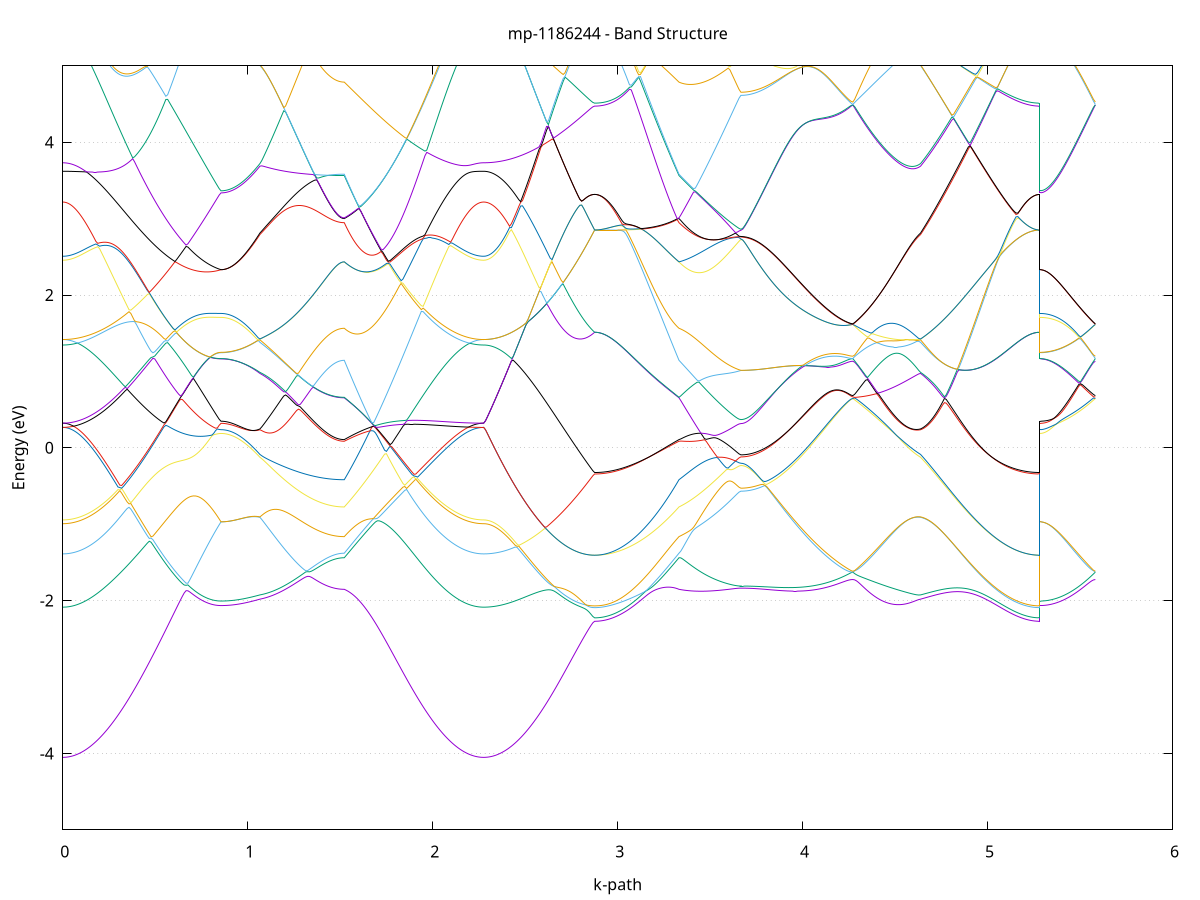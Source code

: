 set title 'mp-1186244 - Band Structure'
set xlabel 'k-path'
set ylabel 'Energy (eV)'
set grid y
set yrange [-5:5]
set terminal png size 800,600
set output 'mp-1186244_bands_gnuplot.png'
plot '-' using 1:2 with lines notitle, '-' using 1:2 with lines notitle, '-' using 1:2 with lines notitle, '-' using 1:2 with lines notitle, '-' using 1:2 with lines notitle, '-' using 1:2 with lines notitle, '-' using 1:2 with lines notitle, '-' using 1:2 with lines notitle, '-' using 1:2 with lines notitle, '-' using 1:2 with lines notitle, '-' using 1:2 with lines notitle, '-' using 1:2 with lines notitle, '-' using 1:2 with lines notitle, '-' using 1:2 with lines notitle, '-' using 1:2 with lines notitle, '-' using 1:2 with lines notitle, '-' using 1:2 with lines notitle, '-' using 1:2 with lines notitle, '-' using 1:2 with lines notitle, '-' using 1:2 with lines notitle, '-' using 1:2 with lines notitle, '-' using 1:2 with lines notitle, '-' using 1:2 with lines notitle, '-' using 1:2 with lines notitle, '-' using 1:2 with lines notitle, '-' using 1:2 with lines notitle, '-' using 1:2 with lines notitle, '-' using 1:2 with lines notitle, '-' using 1:2 with lines notitle, '-' using 1:2 with lines notitle, '-' using 1:2 with lines notitle, '-' using 1:2 with lines notitle, '-' using 1:2 with lines notitle, '-' using 1:2 with lines notitle, '-' using 1:2 with lines notitle, '-' using 1:2 with lines notitle, '-' using 1:2 with lines notitle, '-' using 1:2 with lines notitle, '-' using 1:2 with lines notitle, '-' using 1:2 with lines notitle, '-' using 1:2 with lines notitle, '-' using 1:2 with lines notitle, '-' using 1:2 with lines notitle, '-' using 1:2 with lines notitle, '-' using 1:2 with lines notitle, '-' using 1:2 with lines notitle, '-' using 1:2 with lines notitle, '-' using 1:2 with lines notitle
0.000000 -39.408830
0.009947 -39.408830
0.019894 -39.408830
0.029841 -39.408830
0.039788 -39.408730
0.049735 -39.408730
0.059682 -39.408730
0.069629 -39.408730
0.079576 -39.408730
0.089523 -39.408730
0.099469 -39.408730
0.109416 -39.408630
0.119363 -39.408630
0.129310 -39.408630
0.139257 -39.408630
0.149204 -39.408530
0.159151 -39.408530
0.169098 -39.408530
0.179045 -39.408430
0.188992 -39.408430
0.198939 -39.408430
0.208886 -39.408330
0.218833 -39.408330
0.228780 -39.408230
0.238727 -39.408230
0.248674 -39.408230
0.258621 -39.408130
0.268568 -39.408130
0.278514 -39.408030
0.288461 -39.408030
0.298408 -39.407930
0.308355 -39.407930
0.318302 -39.407830
0.328249 -39.407830
0.338196 -39.407730
0.348143 -39.407730
0.358090 -39.407630
0.368037 -39.407630
0.377984 -39.407530
0.387931 -39.407530
0.397878 -39.407430
0.407825 -39.407430
0.417772 -39.407430
0.427719 -39.407330
0.437666 -39.407330
0.447613 -39.407230
0.457559 -39.407230
0.467506 -39.407130
0.477453 -39.407130
0.487400 -39.407030
0.497347 -39.407030
0.507294 -39.407030
0.517241 -39.406930
0.527188 -39.406930
0.537135 -39.406830
0.547082 -39.406830
0.557029 -39.406830
0.566976 -39.406730
0.576923 -39.406730
0.586870 -39.406730
0.596817 -39.406630
0.606764 -39.406630
0.616711 -39.406630
0.626658 -39.406530
0.636604 -39.406530
0.646551 -39.406530
0.656498 -39.406430
0.666445 -39.406430
0.676392 -39.406430
0.686339 -39.406430
0.696286 -39.406430
0.706233 -39.406330
0.716180 -39.406330
0.726127 -39.406330
0.736074 -39.406330
0.746021 -39.406330
0.755968 -39.406330
0.765915 -39.406230
0.775862 -39.406230
0.785809 -39.406230
0.795756 -39.406230
0.805703 -39.406230
0.815650 -39.406230
0.825596 -39.406230
0.835543 -39.406230
0.845490 -39.406230
0.855437 -39.406230
0.855437 -39.406230
0.865001 -39.406230
0.874564 -39.406230
0.884128 -39.406230
0.893691 -39.406230
0.903255 -39.406230
0.912819 -39.406230
0.922382 -39.406230
0.931946 -39.406230
0.941509 -39.406230
0.951073 -39.406230
0.960636 -39.406230
0.970200 -39.406230
0.979763 -39.406230
0.989327 -39.406230
0.998890 -39.406230
1.008454 -39.406330
1.018018 -39.406330
1.027581 -39.406330
1.037145 -39.406330
1.046708 -39.406330
1.056272 -39.406330
1.065835 -39.406330
1.065835 -39.406330
1.075751 -39.406330
1.085666 -39.406330
1.095582 -39.406330
1.105497 -39.406330
1.115413 -39.406330
1.125328 -39.406430
1.135244 -39.406430
1.145159 -39.406430
1.155074 -39.406430
1.164990 -39.406430
1.174905 -39.406430
1.184821 -39.406430
1.194736 -39.406430
1.204652 -39.406530
1.214567 -39.406530
1.224483 -39.406530
1.234398 -39.406530
1.244314 -39.406530
1.254229 -39.406530
1.264145 -39.406530
1.274060 -39.406630
1.283976 -39.406630
1.293891 -39.406630
1.303807 -39.406630
1.313722 -39.406630
1.323637 -39.406630
1.333553 -39.406630
1.343468 -39.406630
1.353384 -39.406730
1.363299 -39.406730
1.373215 -39.406730
1.383130 -39.406730
1.393046 -39.406730
1.402961 -39.406730
1.412877 -39.406730
1.422792 -39.406730
1.432708 -39.406730
1.442623 -39.406730
1.452539 -39.406730
1.462454 -39.406730
1.472370 -39.406730
1.482285 -39.406730
1.492201 -39.406830
1.502116 -39.406830
1.512031 -39.406830
1.521947 -39.406830
1.521947 -39.406830
1.531863 -39.406730
1.541780 -39.406730
1.551697 -39.406730
1.561613 -39.406730
1.571530 -39.406730
1.581446 -39.406730
1.591363 -39.406730
1.601280 -39.406730
1.611196 -39.406730
1.621113 -39.406830
1.631029 -39.406830
1.640946 -39.406830
1.650862 -39.406830
1.660779 -39.406830
1.670695 -39.406830
1.680612 -39.406830
1.690529 -39.406930
1.700445 -39.406930
1.710362 -39.406930
1.720278 -39.406930
1.730195 -39.406930
1.740111 -39.407030
1.750028 -39.407030
1.759945 -39.407030
1.769861 -39.407130
1.779778 -39.407130
1.789694 -39.407130
1.799611 -39.407230
1.809527 -39.407230
1.819444 -39.407230
1.829361 -39.407330
1.839277 -39.407330
1.849194 -39.407430
1.859110 -39.407430
1.869027 -39.407430
1.878943 -39.407530
1.888860 -39.407530
1.898777 -39.407630
1.908693 -39.407630
1.918610 -39.407730
1.928526 -39.407730
1.938443 -39.407830
1.948359 -39.407830
1.958276 -39.407930
1.968193 -39.407930
1.978109 -39.407930
1.988026 -39.408030
1.997942 -39.408030
2.007859 -39.408130
2.017775 -39.408130
2.027692 -39.408230
2.037609 -39.408230
2.047525 -39.408230
2.057442 -39.408330
2.067358 -39.408330
2.077275 -39.408430
2.087191 -39.408430
2.097108 -39.408430
2.107025 -39.408530
2.116941 -39.408530
2.126858 -39.408530
2.136774 -39.408630
2.146691 -39.408630
2.156607 -39.408630
2.166524 -39.408630
2.176441 -39.408730
2.186357 -39.408730
2.196274 -39.408730
2.206190 -39.408730
2.216107 -39.408730
2.226023 -39.408730
2.235940 -39.408730
2.245857 -39.408830
2.255773 -39.408830
2.265690 -39.408830
2.275606 -39.408830
2.275606 -39.408830
2.285606 -39.408830
2.295605 -39.408830
2.305605 -39.408830
2.315604 -39.408830
2.325604 -39.408730
2.335603 -39.408730
2.345603 -39.408730
2.355602 -39.408730
2.365602 -39.408730
2.375601 -39.408730
2.385601 -39.408730
2.395600 -39.408630
2.405600 -39.408630
2.415599 -39.408630
2.425599 -39.408630
2.435598 -39.408530
2.445598 -39.408530
2.455597 -39.408530
2.465597 -39.408530
2.475596 -39.408430
2.485596 -39.408430
2.495595 -39.408430
2.505595 -39.408330
2.515594 -39.408330
2.525594 -39.408330
2.535593 -39.408230
2.545593 -39.408230
2.555592 -39.408230
2.565592 -39.408130
2.575591 -39.408130
2.585591 -39.408130
2.595590 -39.408030
2.605590 -39.408030
2.615589 -39.408030
2.625589 -39.407930
2.635589 -39.407930
2.645588 -39.407930
2.655588 -39.407830
2.665587 -39.407830
2.675587 -39.407830
2.685586 -39.407730
2.695586 -39.407730
2.705585 -39.407730
2.715585 -39.407730
2.725584 -39.407630
2.735584 -39.407630
2.745583 -39.407630
2.755583 -39.407630
2.765582 -39.407630
2.775582 -39.407530
2.785581 -39.407530
2.795581 -39.407530
2.805580 -39.407530
2.815580 -39.407530
2.825579 -39.407530
2.835579 -39.407530
2.845578 -39.407530
2.855578 -39.407530
2.865577 -39.407430
2.875577 -39.407430
2.875577 -39.407430
2.885492 -39.407430
2.895408 -39.407430
2.905323 -39.407430
2.915239 -39.407430
2.925154 -39.407430
2.935070 -39.407430
2.944985 -39.407430
2.954900 -39.407430
2.964816 -39.407430
2.974731 -39.407430
2.984647 -39.407430
2.994562 -39.407430
3.004478 -39.407330
3.014393 -39.407330
3.024309 -39.407330
3.034224 -39.407330
3.044140 -39.407330
3.054055 -39.407330
3.063971 -39.407230
3.073886 -39.407230
3.083802 -39.407230
3.093717 -39.407230
3.103633 -39.407230
3.113548 -39.407130
3.123463 -39.407130
3.133379 -39.407130
3.143294 -39.407130
3.153210 -39.407130
3.163125 -39.407030
3.173041 -39.407030
3.182956 -39.407030
3.192872 -39.407030
3.202787 -39.406930
3.212703 -39.406930
3.222618 -39.406930
3.232534 -39.406930
3.242449 -39.406930
3.252365 -39.406930
3.262280 -39.406830
3.272196 -39.406830
3.282111 -39.406830
3.292026 -39.406830
3.301942 -39.406830
3.311857 -39.406830
3.321773 -39.406830
3.331688 -39.406830
3.331688 -39.406830
3.341537 -39.406830
3.351385 -39.406830
3.361234 -39.406730
3.371083 -39.406730
3.380931 -39.406730
3.390780 -39.406730
3.400628 -39.406730
3.410477 -39.406830
3.420325 -39.406830
3.430174 -39.406830
3.440022 -39.406830
3.449871 -39.406830
3.459719 -39.406830
3.469568 -39.406830
3.479416 -39.406830
3.489265 -39.406830
3.499114 -39.406830
3.508962 -39.406830
3.518811 -39.406830
3.528659 -39.406830
3.538508 -39.406830
3.548356 -39.406830
3.558205 -39.406830
3.568053 -39.406830
3.577902 -39.406830
3.587750 -39.406830
3.597599 -39.406830
3.607447 -39.406830
3.617296 -39.406830
3.627145 -39.406830
3.636993 -39.406830
3.646842 -39.406830
3.656690 -39.406830
3.666539 -39.406830
3.666539 -39.406830
3.676455 -39.406830
3.686371 -39.406830
3.696287 -39.406830
3.706203 -39.406830
3.716119 -39.406830
3.726036 -39.406830
3.735952 -39.406830
3.745868 -39.406830
3.755784 -39.406830
3.765700 -39.406830
3.775616 -39.406830
3.785533 -39.406830
3.795449 -39.406730
3.805365 -39.406730
3.815281 -39.406730
3.825197 -39.406730
3.835113 -39.406730
3.845030 -39.406730
3.854946 -39.406730
3.864862 -39.406730
3.874778 -39.406730
3.884694 -39.406630
3.894610 -39.406630
3.904526 -39.406630
3.914443 -39.406630
3.924359 -39.406630
3.934275 -39.406630
3.944191 -39.406530
3.954107 -39.406530
3.964023 -39.406530
3.973940 -39.406530
3.983856 -39.406530
3.993772 -39.406530
4.003688 -39.406530
4.013604 -39.406430
4.023520 -39.406430
4.033436 -39.406430
4.043353 -39.406430
4.053269 -39.406430
4.063185 -39.406430
4.073101 -39.406330
4.083017 -39.406330
4.092933 -39.406330
4.102850 -39.406330
4.112766 -39.406330
4.122682 -39.406330
4.132598 -39.406330
4.142514 -39.406330
4.152430 -39.406330
4.162347 -39.406230
4.172263 -39.406230
4.182179 -39.406230
4.192095 -39.406230
4.202011 -39.406230
4.211927 -39.406230
4.221843 -39.406230
4.231760 -39.406230
4.241676 -39.406230
4.251592 -39.406230
4.261508 -39.406230
4.271424 -39.406230
4.271424 -39.406230
4.281327 -39.406230
4.291230 -39.406230
4.301133 -39.406230
4.311036 -39.406230
4.320939 -39.406230
4.330843 -39.406230
4.340746 -39.406230
4.350649 -39.406230
4.360552 -39.406230
4.370455 -39.406230
4.380358 -39.406230
4.390261 -39.406230
4.400164 -39.406230
4.410067 -39.406230
4.419970 -39.406230
4.429873 -39.406230
4.439776 -39.406230
4.449679 -39.406230
4.459582 -39.406230
4.469485 -39.406230
4.479388 -39.406230
4.489291 -39.406230
4.499194 -39.406230
4.509097 -39.406230
4.519001 -39.406230
4.528904 -39.406330
4.538807 -39.406330
4.548710 -39.406330
4.558613 -39.406330
4.568516 -39.406330
4.578419 -39.406330
4.588322 -39.406330
4.598225 -39.406330
4.608128 -39.406330
4.618031 -39.406330
4.627934 -39.406330
4.637837 -39.406330
4.637837 -39.406330
4.647761 -39.406330
4.657685 -39.406330
4.667608 -39.406330
4.677532 -39.406330
4.687456 -39.406430
4.697379 -39.406430
4.707303 -39.406430
4.717227 -39.406430
4.727150 -39.406430
4.737074 -39.406430
4.746998 -39.406430
4.756921 -39.406530
4.766845 -39.406530
4.776769 -39.406530
4.786692 -39.406530
4.796616 -39.406530
4.806540 -39.406630
4.816463 -39.406630
4.826387 -39.406630
4.836311 -39.406630
4.846234 -39.406630
4.856158 -39.406730
4.866082 -39.406730
4.876006 -39.406730
4.885929 -39.406730
4.895853 -39.406830
4.905777 -39.406830
4.915700 -39.406830
4.925624 -39.406830
4.935548 -39.406930
4.945471 -39.406930
4.955395 -39.406930
4.965319 -39.406930
4.975242 -39.407030
4.985166 -39.407030
4.995090 -39.407030
5.005013 -39.407030
5.014937 -39.407130
5.024861 -39.407130
5.034784 -39.407130
5.044708 -39.407130
5.054632 -39.407230
5.064555 -39.407230
5.074479 -39.407230
5.084403 -39.407230
5.094327 -39.407230
5.104250 -39.407330
5.114174 -39.407330
5.124098 -39.407330
5.134021 -39.407330
5.143945 -39.407330
5.153869 -39.407330
5.163792 -39.407430
5.173716 -39.407430
5.183640 -39.407430
5.193563 -39.407430
5.203487 -39.407430
5.213411 -39.407430
5.223334 -39.407430
5.233258 -39.407430
5.243182 -39.407430
5.253105 -39.407430
5.263029 -39.407430
5.272953 -39.407430
5.282876 -39.407430
5.282876 -39.406230
5.292876 -39.406230
5.302876 -39.406230
5.312875 -39.406230
5.322875 -39.406230
5.332874 -39.406230
5.342874 -39.406230
5.352873 -39.406230
5.362873 -39.406230
5.372872 -39.406230
5.382872 -39.406230
5.392871 -39.406230
5.402871 -39.406230
5.412870 -39.406230
5.422870 -39.406230
5.432869 -39.406230
5.442869 -39.406230
5.452868 -39.406230
5.462868 -39.406230
5.472867 -39.406230
5.482867 -39.406230
5.492866 -39.406230
5.502866 -39.406230
5.512865 -39.406230
5.522865 -39.406230
5.532864 -39.406230
5.542864 -39.406230
5.552863 -39.406230
5.562863 -39.406230
5.572862 -39.406230
5.582862 -39.406230
e
0.000000 -37.836130
0.009947 -37.836130
0.019894 -37.836130
0.029841 -37.836030
0.039788 -37.835930
0.049735 -37.835730
0.059682 -37.835530
0.069629 -37.835330
0.079576 -37.835130
0.089523 -37.834830
0.099469 -37.834530
0.109416 -37.834130
0.119363 -37.833730
0.129310 -37.833330
0.139257 -37.832930
0.149204 -37.832430
0.159151 -37.831930
0.169098 -37.831430
0.179045 -37.830830
0.188992 -37.830230
0.198939 -37.829630
0.208886 -37.829030
0.218833 -37.828330
0.228780 -37.827630
0.238727 -37.826830
0.248674 -37.826130
0.258621 -37.825330
0.268568 -37.824530
0.278514 -37.823730
0.288461 -37.822830
0.298408 -37.821930
0.308355 -37.821030
0.318302 -37.820130
0.328249 -37.819130
0.338196 -37.818230
0.348143 -37.817230
0.358090 -37.816230
0.368037 -37.815230
0.377984 -37.814130
0.387931 -37.813130
0.397878 -37.812030
0.407825 -37.810930
0.417772 -37.809830
0.427719 -37.808730
0.437666 -37.807530
0.447613 -37.806430
0.457559 -37.805230
0.467506 -37.804130
0.477453 -37.802930
0.487400 -37.801730
0.497347 -37.800530
0.507294 -37.799330
0.517241 -37.798130
0.527188 -37.796930
0.537135 -37.795730
0.547082 -37.794530
0.557029 -37.793230
0.566976 -37.792030
0.576923 -37.790830
0.586870 -37.789530
0.596817 -37.788330
0.606764 -37.787130
0.616711 -37.785830
0.626658 -37.784630
0.636604 -37.783430
0.646551 -37.782230
0.656498 -37.780930
0.666445 -37.779730
0.676392 -37.778530
0.686339 -37.777330
0.696286 -37.776130
0.706233 -37.774930
0.716180 -37.773830
0.726127 -37.772630
0.736074 -37.771530
0.746021 -37.770330
0.755968 -37.769230
0.765915 -37.768130
0.775862 -37.767030
0.785809 -37.765930
0.795756 -37.764930
0.805703 -37.763930
0.815650 -37.763030
0.825596 -37.762130
0.835543 -37.761430
0.845490 -37.761030
0.855437 -37.760830
0.855437 -37.760830
0.865001 -37.760830
0.874564 -37.760730
0.884128 -37.760730
0.893691 -37.760630
0.903255 -37.760730
0.912819 -37.760830
0.922382 -37.761030
0.931946 -37.761230
0.941509 -37.761430
0.951073 -37.761630
0.960636 -37.761930
0.970200 -37.762230
0.979763 -37.762530
0.989327 -37.762930
0.998890 -37.763230
1.008454 -37.763630
1.018018 -37.764030
1.027581 -37.764430
1.037145 -37.764930
1.046708 -37.765430
1.056272 -37.765930
1.065835 -37.766430
1.065835 -37.766430
1.075751 -37.766730
1.085666 -37.767130
1.095582 -37.767530
1.105497 -37.767930
1.115413 -37.768230
1.125328 -37.768630
1.135244 -37.768930
1.145159 -37.769330
1.155074 -37.769630
1.164990 -37.770030
1.174905 -37.770330
1.184821 -37.770630
1.194736 -37.770930
1.204652 -37.771230
1.214567 -37.771530
1.224483 -37.771830
1.234398 -37.772130
1.244314 -37.772430
1.254229 -37.772730
1.264145 -37.772930
1.274060 -37.773230
1.283976 -37.773430
1.293891 -37.773730
1.303807 -37.773930
1.313722 -37.774130
1.323637 -37.774330
1.333553 -37.774530
1.343468 -37.774730
1.353384 -37.774930
1.363299 -37.775130
1.373215 -37.775330
1.383130 -37.775430
1.393046 -37.775630
1.402961 -37.775730
1.412877 -37.775830
1.422792 -37.775930
1.432708 -37.776030
1.442623 -37.776130
1.452539 -37.776230
1.462454 -37.776330
1.472370 -37.776330
1.482285 -37.776430
1.492201 -37.776430
1.502116 -37.776430
1.512031 -37.776530
1.521947 -37.776530
1.521947 -37.776530
1.531863 -37.775530
1.541780 -37.774530
1.551697 -37.773430
1.561613 -37.772730
1.571530 -37.773830
1.581446 -37.774930
1.591363 -37.776130
1.601280 -37.777330
1.611196 -37.778530
1.621113 -37.779730
1.631029 -37.780930
1.640946 -37.782130
1.650862 -37.783430
1.660779 -37.784630
1.670695 -37.785930
1.680612 -37.787130
1.690529 -37.788430
1.700445 -37.789730
1.710362 -37.791030
1.720278 -37.792230
1.730195 -37.793530
1.740111 -37.794830
1.750028 -37.796030
1.759945 -37.797330
1.769861 -37.798530
1.779778 -37.799830
1.789694 -37.801030
1.799611 -37.802330
1.809527 -37.803530
1.819444 -37.804730
1.829361 -37.805930
1.839277 -37.807130
1.849194 -37.808230
1.859110 -37.809430
1.869027 -37.810530
1.878943 -37.811730
1.888860 -37.812830
1.898777 -37.813930
1.908693 -37.814930
1.918610 -37.816030
1.928526 -37.817030
1.938443 -37.818030
1.948359 -37.819030
1.958276 -37.820030
1.968193 -37.820930
1.978109 -37.821830
1.988026 -37.822730
1.997942 -37.823630
2.007859 -37.824530
2.017775 -37.825330
2.027692 -37.826130
2.037609 -37.826830
2.047525 -37.827630
2.057442 -37.828330
2.067358 -37.829030
2.077275 -37.829630
2.087191 -37.830230
2.097108 -37.830830
2.107025 -37.831430
2.116941 -37.831930
2.126858 -37.832430
2.136774 -37.832930
2.146691 -37.833330
2.156607 -37.833830
2.166524 -37.834130
2.176441 -37.834530
2.186357 -37.834830
2.196274 -37.835130
2.206190 -37.835330
2.216107 -37.835530
2.226023 -37.835730
2.235940 -37.835930
2.245857 -37.836030
2.255773 -37.836130
2.265690 -37.836130
2.275606 -37.836130
2.275606 -37.836130
2.285606 -37.836130
2.295605 -37.836130
2.305605 -37.836030
2.315604 -37.835930
2.325604 -37.835730
2.335603 -37.835630
2.345603 -37.835330
2.355602 -37.835130
2.365602 -37.834830
2.375601 -37.834530
2.385601 -37.834230
2.395600 -37.833930
2.405600 -37.833530
2.415599 -37.833030
2.425599 -37.832630
2.435598 -37.832130
2.445598 -37.831630
2.455597 -37.831130
2.465597 -37.830530
2.475596 -37.829930
2.485596 -37.829330
2.495595 -37.828730
2.505595 -37.828030
2.515594 -37.827430
2.525594 -37.826630
2.535593 -37.825930
2.545593 -37.825230
2.555592 -37.824430
2.565592 -37.823630
2.575591 -37.822830
2.585591 -37.822030
2.595590 -37.821230
2.605590 -37.820330
2.615589 -37.819530
2.625589 -37.818630
2.635589 -37.817730
2.645588 -37.816930
2.655588 -37.816030
2.665587 -37.815130
2.675587 -37.814230
2.685586 -37.813330
2.695586 -37.812430
2.705585 -37.811630
2.715585 -37.810730
2.725584 -37.809930
2.735584 -37.809130
2.745583 -37.808330
2.755583 -37.807530
2.765582 -37.806830
2.775582 -37.806130
2.785581 -37.805530
2.795581 -37.804930
2.805580 -37.804330
2.815580 -37.803930
2.825579 -37.803430
2.835579 -37.803130
2.845578 -37.802830
2.855578 -37.802630
2.865577 -37.802530
2.875577 -37.802530
2.875577 -37.802530
2.885492 -37.802430
2.895408 -37.802430
2.905323 -37.802330
2.915239 -37.802230
2.925154 -37.802130
2.935070 -37.802030
2.944985 -37.801830
2.954900 -37.801630
2.964816 -37.801330
2.974731 -37.801130
2.984647 -37.800830
2.994562 -37.800530
3.004478 -37.800130
3.014393 -37.799830
3.024309 -37.799430
3.034224 -37.799030
3.044140 -37.798530
3.054055 -37.798030
3.063971 -37.797630
3.073886 -37.797030
3.083802 -37.796530
3.093717 -37.795930
3.103633 -37.795330
3.113548 -37.794730
3.123463 -37.794130
3.133379 -37.793430
3.143294 -37.792830
3.153210 -37.792130
3.163125 -37.791330
3.173041 -37.790630
3.182956 -37.789830
3.192872 -37.789130
3.202787 -37.788330
3.212703 -37.787530
3.222618 -37.786630
3.232534 -37.785830
3.242449 -37.784930
3.252365 -37.784030
3.262280 -37.783130
3.272196 -37.782230
3.282111 -37.781330
3.292026 -37.780330
3.301942 -37.779430
3.311857 -37.778430
3.321773 -37.777530
3.331688 -37.776530
3.331688 -37.776530
3.341537 -37.776130
3.351385 -37.775930
3.361234 -37.775930
3.371083 -37.776030
3.380931 -37.776330
3.390780 -37.776730
3.400628 -37.777130
3.410477 -37.777630
3.420325 -37.778130
3.430174 -37.778730
3.440022 -37.779230
3.449871 -37.779730
3.459719 -37.780230
3.469568 -37.780830
3.479416 -37.781230
3.489265 -37.781730
3.499114 -37.782230
3.508962 -37.782630
3.518811 -37.783030
3.528659 -37.783430
3.538508 -37.783730
3.548356 -37.784130
3.558205 -37.784430
3.568053 -37.784730
3.577902 -37.784930
3.587750 -37.785230
3.597599 -37.785430
3.607447 -37.785630
3.617296 -37.785730
3.627145 -37.785830
3.636993 -37.785930
3.646842 -37.786030
3.656690 -37.786030
3.666539 -37.786130
3.666539 -37.786130
3.676455 -37.786030
3.686371 -37.786030
3.696287 -37.786030
3.706203 -37.785930
3.716119 -37.785830
3.726036 -37.785730
3.735952 -37.785630
3.745868 -37.785530
3.755784 -37.785330
3.765700 -37.785130
3.775616 -37.784930
3.785533 -37.784730
3.795449 -37.784530
3.805365 -37.784230
3.815281 -37.784030
3.825197 -37.783730
3.835113 -37.783430
3.845030 -37.783130
3.854946 -37.782730
3.864862 -37.782430
3.874778 -37.782030
3.884694 -37.781630
3.894610 -37.781230
3.904526 -37.780830
3.914443 -37.780430
3.924359 -37.779930
3.934275 -37.779530
3.944191 -37.779030
3.954107 -37.778530
3.964023 -37.778030
3.973940 -37.777530
3.983856 -37.777030
3.993772 -37.776430
4.003688 -37.775930
4.013604 -37.775330
4.023520 -37.774830
4.033436 -37.774230
4.043353 -37.773630
4.053269 -37.773030
4.063185 -37.772430
4.073101 -37.771830
4.083017 -37.771230
4.092933 -37.770530
4.102850 -37.769930
4.112766 -37.769230
4.122682 -37.768630
4.132598 -37.768030
4.142514 -37.767330
4.152430 -37.766630
4.162347 -37.766030
4.172263 -37.765330
4.182179 -37.764730
4.192095 -37.764130
4.202011 -37.763430
4.211927 -37.762830
4.221843 -37.762330
4.231760 -37.761730
4.241676 -37.761330
4.251592 -37.760930
4.261508 -37.760730
4.271424 -37.760630
4.271424 -37.760630
4.281327 -37.760630
4.291230 -37.760730
4.301133 -37.760830
4.311036 -37.761030
4.320939 -37.761230
4.330843 -37.761430
4.340746 -37.761630
4.350649 -37.761830
4.360552 -37.762030
4.370455 -37.762230
4.380358 -37.762530
4.390261 -37.762730
4.400164 -37.762930
4.410067 -37.763130
4.419970 -37.763330
4.429873 -37.763430
4.439776 -37.763630
4.449679 -37.763730
4.459582 -37.763930
4.469485 -37.764030
4.479388 -37.764130
4.489291 -37.764230
4.499194 -37.764330
4.509097 -37.764430
4.519001 -37.764530
4.528904 -37.764630
4.538807 -37.764730
4.548710 -37.764830
4.558613 -37.764930
4.568516 -37.765030
4.578419 -37.765130
4.588322 -37.765330
4.598225 -37.765430
4.608128 -37.765630
4.618031 -37.765830
4.627934 -37.766130
4.637837 -37.766430
4.637837 -37.766430
4.647761 -37.766930
4.657685 -37.767530
4.667608 -37.768130
4.677532 -37.768730
4.687456 -37.769330
4.697379 -37.769930
4.707303 -37.770630
4.717227 -37.771230
4.727150 -37.771930
4.737074 -37.772630
4.746998 -37.773330
4.756921 -37.774030
4.766845 -37.774830
4.776769 -37.775530
4.786692 -37.776230
4.796616 -37.777030
4.806540 -37.777730
4.816463 -37.778530
4.826387 -37.779330
4.836311 -37.780030
4.846234 -37.780830
4.856158 -37.781630
4.866082 -37.782330
4.876006 -37.783130
4.885929 -37.783830
4.895853 -37.784630
4.905777 -37.785430
4.915700 -37.786130
4.925624 -37.786930
4.935548 -37.787630
4.945471 -37.788330
4.955395 -37.789030
4.965319 -37.789830
4.975242 -37.790430
4.985166 -37.791130
4.995090 -37.791830
5.005013 -37.792530
5.014937 -37.793130
5.024861 -37.793730
5.034784 -37.794330
5.044708 -37.794930
5.054632 -37.795530
5.064555 -37.796130
5.074479 -37.796630
5.084403 -37.797130
5.094327 -37.797630
5.104250 -37.798130
5.114174 -37.798630
5.124098 -37.799030
5.134021 -37.799430
5.143945 -37.799830
5.153869 -37.800130
5.163792 -37.800530
5.173716 -37.800830
5.183640 -37.801130
5.193563 -37.801330
5.203487 -37.801630
5.213411 -37.801830
5.223334 -37.802030
5.233258 -37.802130
5.243182 -37.802230
5.253105 -37.802330
5.263029 -37.802430
5.272953 -37.802430
5.282876 -37.802530
5.282876 -37.760830
5.292876 -37.760830
5.302876 -37.760830
5.312875 -37.760830
5.322875 -37.760830
5.332874 -37.760830
5.342874 -37.760830
5.352873 -37.760830
5.362873 -37.760830
5.372872 -37.760830
5.382872 -37.760730
5.392871 -37.760730
5.402871 -37.760730
5.412870 -37.760730
5.422870 -37.760730
5.432869 -37.760730
5.442869 -37.760730
5.452868 -37.760730
5.462868 -37.760730
5.472867 -37.760730
5.482867 -37.760730
5.492866 -37.760730
5.502866 -37.760730
5.512865 -37.760630
5.522865 -37.760630
5.532864 -37.760630
5.542864 -37.760630
5.552863 -37.760630
5.562863 -37.760630
5.572862 -37.760630
5.582862 -37.760630
e
0.000000 -37.719630
0.009947 -37.719630
0.019894 -37.719630
0.029841 -37.719730
0.039788 -37.719830
0.049735 -37.719930
0.059682 -37.720130
0.069629 -37.720230
0.079576 -37.720430
0.089523 -37.720730
0.099469 -37.720930
0.109416 -37.721230
0.119363 -37.721530
0.129310 -37.721830
0.139257 -37.722230
0.149204 -37.722630
0.159151 -37.723030
0.169098 -37.723430
0.179045 -37.723830
0.188992 -37.724330
0.198939 -37.724830
0.208886 -37.725330
0.218833 -37.725830
0.228780 -37.726430
0.238727 -37.727030
0.248674 -37.727530
0.258621 -37.728130
0.268568 -37.728830
0.278514 -37.729430
0.288461 -37.730030
0.298408 -37.730730
0.308355 -37.731430
0.318302 -37.732030
0.328249 -37.732730
0.338196 -37.733430
0.348143 -37.734130
0.358090 -37.734930
0.368037 -37.735630
0.377984 -37.736330
0.387931 -37.737130
0.397878 -37.737830
0.407825 -37.738530
0.417772 -37.739330
0.427719 -37.740030
0.437666 -37.740830
0.447613 -37.741530
0.457559 -37.742330
0.467506 -37.743030
0.477453 -37.743730
0.487400 -37.744530
0.497347 -37.745230
0.507294 -37.745930
0.517241 -37.746630
0.527188 -37.747330
0.537135 -37.748030
0.547082 -37.748730
0.557029 -37.749330
0.566976 -37.750030
0.576923 -37.750630
0.586870 -37.751330
0.596817 -37.751930
0.606764 -37.752530
0.616711 -37.753030
0.626658 -37.753630
0.636604 -37.754130
0.646551 -37.754730
0.656498 -37.755230
0.666445 -37.755730
0.676392 -37.756130
0.686339 -37.756630
0.696286 -37.757030
0.706233 -37.757430
0.716180 -37.757830
0.726127 -37.758130
0.736074 -37.758430
0.746021 -37.758730
0.755968 -37.759030
0.765915 -37.759330
0.775862 -37.759530
0.785809 -37.759730
0.795756 -37.759930
0.805703 -37.760030
0.815650 -37.760130
0.825596 -37.760230
0.835543 -37.760330
0.845490 -37.760330
0.855437 -37.760430
0.855437 -37.760430
0.865001 -37.760430
0.874564 -37.760430
0.884128 -37.760530
0.893691 -37.760630
0.903255 -37.760530
0.912819 -37.760330
0.922382 -37.760230
0.931946 -37.760030
0.941509 -37.759830
0.951073 -37.759530
0.960636 -37.759330
0.970200 -37.759030
0.979763 -37.758730
0.989327 -37.758430
0.998890 -37.758030
1.008454 -37.757630
1.018018 -37.757330
1.027581 -37.756830
1.037145 -37.756430
1.046708 -37.756030
1.056272 -37.755530
1.065835 -37.755030
1.065835 -37.755030
1.075751 -37.755430
1.085666 -37.755930
1.095582 -37.756430
1.105497 -37.756930
1.115413 -37.757430
1.125328 -37.757830
1.135244 -37.758330
1.145159 -37.758830
1.155074 -37.759230
1.164990 -37.759730
1.174905 -37.760130
1.184821 -37.760630
1.194736 -37.761030
1.204652 -37.761430
1.214567 -37.761830
1.224483 -37.762230
1.234398 -37.762630
1.244314 -37.763030
1.254229 -37.763330
1.264145 -37.763730
1.274060 -37.764030
1.283976 -37.764430
1.293891 -37.764730
1.303807 -37.765030
1.313722 -37.765330
1.323637 -37.765630
1.333553 -37.765930
1.343468 -37.766130
1.353384 -37.766430
1.363299 -37.766630
1.373215 -37.766830
1.383130 -37.767030
1.393046 -37.767230
1.402961 -37.767430
1.412877 -37.767630
1.422792 -37.767730
1.432708 -37.767830
1.442623 -37.768030
1.452539 -37.768130
1.462454 -37.768230
1.472370 -37.768330
1.482285 -37.768330
1.492201 -37.768430
1.502116 -37.768430
1.512031 -37.768430
1.521947 -37.768430
1.521947 -37.768430
1.531863 -37.769430
1.541780 -37.770530
1.551697 -37.771630
1.561613 -37.772430
1.571530 -37.771430
1.581446 -37.770430
1.591363 -37.769330
1.601280 -37.768330
1.611196 -37.767230
1.621113 -37.766230
1.631029 -37.765130
1.640946 -37.764030
1.650862 -37.763030
1.660779 -37.761930
1.670695 -37.760830
1.680612 -37.759830
1.690529 -37.758730
1.700445 -37.757630
1.710362 -37.756630
1.720278 -37.755530
1.730195 -37.754530
1.740111 -37.753430
1.750028 -37.752430
1.759945 -37.751330
1.769861 -37.750330
1.779778 -37.749330
1.789694 -37.748230
1.799611 -37.747230
1.809527 -37.746230
1.819444 -37.745230
1.829361 -37.744330
1.839277 -37.743330
1.849194 -37.742330
1.859110 -37.741430
1.869027 -37.740530
1.878943 -37.739530
1.888860 -37.738630
1.898777 -37.737730
1.908693 -37.736930
1.918610 -37.736030
1.928526 -37.735230
1.938443 -37.734430
1.948359 -37.733530
1.958276 -37.732830
1.968193 -37.732030
1.978109 -37.731230
1.988026 -37.730530
1.997942 -37.729830
2.007859 -37.729130
2.017775 -37.728430
2.027692 -37.727830
2.037609 -37.727230
2.047525 -37.726630
2.057442 -37.726030
2.067358 -37.725430
2.077275 -37.724930
2.087191 -37.724430
2.097108 -37.723930
2.107025 -37.723430
2.116941 -37.723030
2.126858 -37.722630
2.136774 -37.722230
2.146691 -37.721830
2.156607 -37.721530
2.166524 -37.721230
2.176441 -37.720930
2.186357 -37.720730
2.196274 -37.720430
2.206190 -37.720230
2.216107 -37.720130
2.226023 -37.719930
2.235940 -37.719830
2.245857 -37.719730
2.255773 -37.719630
2.265690 -37.719630
2.275606 -37.719630
2.275606 -37.719630
2.285606 -37.719630
2.295605 -37.719630
2.305605 -37.719630
2.315604 -37.719630
2.325604 -37.719630
2.335603 -37.719630
2.345603 -37.719630
2.355602 -37.719630
2.365602 -37.719730
2.375601 -37.720130
2.385601 -37.720430
2.395600 -37.720830
2.405600 -37.721330
2.415599 -37.721730
2.425599 -37.722230
2.435598 -37.722730
2.445598 -37.723330
2.455597 -37.723930
2.465597 -37.724530
2.475596 -37.725130
2.485596 -37.725830
2.495595 -37.726530
2.505595 -37.727230
2.515594 -37.728030
2.525594 -37.728730
2.535593 -37.729530
2.545593 -37.730330
2.555592 -37.731230
2.565592 -37.732030
2.575591 -37.732930
2.585591 -37.733730
2.595590 -37.734630
2.605590 -37.735630
2.615589 -37.736530
2.625589 -37.737430
2.635589 -37.738330
2.645588 -37.739330
2.655588 -37.740230
2.665587 -37.741230
2.675587 -37.742130
2.685586 -37.743030
2.695586 -37.744030
2.705585 -37.744930
2.715585 -37.745830
2.725584 -37.746730
2.735584 -37.747530
2.745583 -37.748430
2.755583 -37.749230
2.765582 -37.749930
2.775582 -37.750630
2.785581 -37.751330
2.795581 -37.751930
2.805580 -37.752530
2.815580 -37.753030
2.825579 -37.753430
2.835579 -37.753830
2.845578 -37.754130
2.855578 -37.754330
2.865577 -37.754430
2.875577 -37.754530
2.875577 -37.754530
2.885492 -37.754530
2.895408 -37.754530
2.905323 -37.754530
2.915239 -37.754530
2.925154 -37.754530
2.935070 -37.754530
2.944985 -37.754530
2.954900 -37.754530
2.964816 -37.754530
2.974731 -37.754530
2.984647 -37.754630
2.994562 -37.754630
3.004478 -37.754630
3.014393 -37.754730
3.024309 -37.754730
3.034224 -37.754830
3.044140 -37.754830
3.054055 -37.754930
3.063971 -37.755030
3.073886 -37.755130
3.083802 -37.755230
3.093717 -37.755330
3.103633 -37.755530
3.113548 -37.755730
3.123463 -37.755930
3.133379 -37.756130
3.143294 -37.756430
3.153210 -37.756730
3.163125 -37.757030
3.173041 -37.757330
3.182956 -37.757730
3.192872 -37.758130
3.202787 -37.758630
3.212703 -37.759130
3.222618 -37.759730
3.232534 -37.760330
3.242449 -37.760930
3.252365 -37.761630
3.262280 -37.762330
3.272196 -37.763130
3.282111 -37.763930
3.292026 -37.764730
3.301942 -37.765630
3.311857 -37.766530
3.321773 -37.767430
3.331688 -37.768430
3.331688 -37.768430
3.341537 -37.768830
3.351385 -37.769030
3.361234 -37.769130
3.371083 -37.769030
3.380931 -37.768730
3.390780 -37.768430
3.400628 -37.767930
3.410477 -37.767530
3.420325 -37.767030
3.430174 -37.766630
3.440022 -37.766130
3.449871 -37.765630
3.459719 -37.765230
3.469568 -37.764830
3.479416 -37.764330
3.489265 -37.764030
3.499114 -37.763630
3.508962 -37.763230
3.518811 -37.762930
3.528659 -37.762630
3.538508 -37.762330
3.548356 -37.762030
3.558205 -37.761830
3.568053 -37.761630
3.577902 -37.761430
3.587750 -37.761230
3.597599 -37.761030
3.607447 -37.760930
3.617296 -37.760830
3.627145 -37.760730
3.636993 -37.760630
3.646842 -37.760630
3.656690 -37.760530
3.666539 -37.760530
3.666539 -37.760530
3.676455 -37.760530
3.686371 -37.760530
3.696287 -37.760530
3.706203 -37.760530
3.716119 -37.760530
3.726036 -37.760530
3.735952 -37.760530
3.745868 -37.760530
3.755784 -37.760530
3.765700 -37.760530
3.775616 -37.760530
3.785533 -37.760530
3.795449 -37.760530
3.805365 -37.760530
3.815281 -37.760530
3.825197 -37.760530
3.835113 -37.760530
3.845030 -37.760530
3.854946 -37.760530
3.864862 -37.760530
3.874778 -37.760530
3.884694 -37.760530
3.894610 -37.760530
3.904526 -37.760530
3.914443 -37.760530
3.924359 -37.760530
3.934275 -37.760530
3.944191 -37.760530
3.954107 -37.760530
3.964023 -37.760530
3.973940 -37.760530
3.983856 -37.760530
3.993772 -37.760530
4.003688 -37.760630
4.013604 -37.760630
4.023520 -37.760630
4.033436 -37.760630
4.043353 -37.760630
4.053269 -37.760630
4.063185 -37.760630
4.073101 -37.760630
4.083017 -37.760630
4.092933 -37.760630
4.102850 -37.760630
4.112766 -37.760630
4.122682 -37.760630
4.132598 -37.760630
4.142514 -37.760630
4.152430 -37.760630
4.162347 -37.760630
4.172263 -37.760630
4.182179 -37.760630
4.192095 -37.760630
4.202011 -37.760630
4.211927 -37.760630
4.221843 -37.760630
4.231760 -37.760630
4.241676 -37.760630
4.251592 -37.760630
4.261508 -37.760630
4.271424 -37.760630
4.271424 -37.760630
4.281327 -37.760630
4.291230 -37.760630
4.301133 -37.760630
4.311036 -37.760530
4.320939 -37.760530
4.330843 -37.760530
4.340746 -37.760430
4.350649 -37.760430
4.360552 -37.760330
4.370455 -37.760230
4.380358 -37.760130
4.390261 -37.760030
4.400164 -37.759930
4.410067 -37.759830
4.419970 -37.759730
4.429873 -37.759630
4.439776 -37.759430
4.449679 -37.759330
4.459582 -37.759130
4.469485 -37.759030
4.479388 -37.758830
4.489291 -37.758630
4.499194 -37.758430
4.509097 -37.758230
4.519001 -37.758030
4.528904 -37.757830
4.538807 -37.757630
4.548710 -37.757430
4.558613 -37.757130
4.568516 -37.756930
4.578419 -37.756730
4.588322 -37.756430
4.598225 -37.756130
4.608128 -37.755930
4.618031 -37.755630
4.627934 -37.755330
4.637837 -37.755030
4.637837 -37.755030
4.647761 -37.754830
4.657685 -37.754830
4.667608 -37.754830
4.677532 -37.754830
4.687456 -37.754830
4.697379 -37.754830
4.707303 -37.754830
4.717227 -37.754830
4.727150 -37.754830
4.737074 -37.754930
4.746998 -37.754930
4.756921 -37.754930
4.766845 -37.754930
4.776769 -37.754930
4.786692 -37.754930
4.796616 -37.754930
4.806540 -37.754930
4.816463 -37.754930
4.826387 -37.754930
4.836311 -37.754930
4.846234 -37.754930
4.856158 -37.754930
4.866082 -37.754830
4.876006 -37.754830
4.885929 -37.754830
4.895853 -37.754830
4.905777 -37.754830
4.915700 -37.754830
4.925624 -37.754830
4.935548 -37.754830
4.945471 -37.754830
4.955395 -37.754830
4.965319 -37.754830
4.975242 -37.754830
4.985166 -37.754730
4.995090 -37.754730
5.005013 -37.754730
5.014937 -37.754730
5.024861 -37.754730
5.034784 -37.754730
5.044708 -37.754730
5.054632 -37.754730
5.064555 -37.754630
5.074479 -37.754630
5.084403 -37.754630
5.094327 -37.754630
5.104250 -37.754630
5.114174 -37.754630
5.124098 -37.754630
5.134021 -37.754630
5.143945 -37.754530
5.153869 -37.754530
5.163792 -37.754530
5.173716 -37.754530
5.183640 -37.754530
5.193563 -37.754530
5.203487 -37.754530
5.213411 -37.754530
5.223334 -37.754530
5.233258 -37.754530
5.243182 -37.754530
5.253105 -37.754530
5.263029 -37.754530
5.272953 -37.754530
5.282876 -37.754530
5.282876 -37.760430
5.292876 -37.760430
5.302876 -37.760430
5.312875 -37.760430
5.322875 -37.760430
5.332874 -37.760430
5.342874 -37.760430
5.352873 -37.760430
5.362873 -37.760430
5.372872 -37.760430
5.382872 -37.760430
5.392871 -37.760430
5.402871 -37.760430
5.412870 -37.760430
5.422870 -37.760430
5.432869 -37.760430
5.442869 -37.760430
5.452868 -37.760430
5.462868 -37.760430
5.472867 -37.760430
5.482867 -37.760530
5.492866 -37.760530
5.502866 -37.760530
5.512865 -37.760530
5.522865 -37.760530
5.532864 -37.760530
5.542864 -37.760530
5.552863 -37.760530
5.562863 -37.760530
5.572862 -37.760630
5.582862 -37.760630
e
0.000000 -37.718330
0.009947 -37.718330
0.019894 -37.718330
0.029841 -37.718430
0.039788 -37.718430
0.049735 -37.718430
0.059682 -37.718530
0.069629 -37.718530
0.079576 -37.718630
0.089523 -37.718730
0.099469 -37.718730
0.109416 -37.718830
0.119363 -37.718930
0.129310 -37.719030
0.139257 -37.719230
0.149204 -37.719330
0.159151 -37.719430
0.169098 -37.719630
0.179045 -37.719730
0.188992 -37.719930
0.198939 -37.720030
0.208886 -37.720230
0.218833 -37.720430
0.228780 -37.720630
0.238727 -37.720830
0.248674 -37.721030
0.258621 -37.721230
0.268568 -37.721530
0.278514 -37.721730
0.288461 -37.722030
0.298408 -37.722230
0.308355 -37.722530
0.318302 -37.722830
0.328249 -37.723130
0.338196 -37.723430
0.348143 -37.723730
0.358090 -37.724030
0.368037 -37.724430
0.377984 -37.724730
0.387931 -37.725130
0.397878 -37.725530
0.407825 -37.725830
0.417772 -37.726230
0.427719 -37.726630
0.437666 -37.727130
0.447613 -37.727530
0.457559 -37.727930
0.467506 -37.728430
0.477453 -37.728930
0.487400 -37.729330
0.497347 -37.729830
0.507294 -37.730330
0.517241 -37.730930
0.527188 -37.731430
0.537135 -37.732030
0.547082 -37.732530
0.557029 -37.733130
0.566976 -37.733730
0.576923 -37.734330
0.586870 -37.734930
0.596817 -37.735530
0.606764 -37.736230
0.616711 -37.736930
0.626658 -37.737530
0.636604 -37.738230
0.646551 -37.738930
0.656498 -37.739730
0.666445 -37.740430
0.676392 -37.741130
0.686339 -37.741930
0.696286 -37.742730
0.706233 -37.743530
0.716180 -37.744330
0.726127 -37.745130
0.736074 -37.745930
0.746021 -37.746830
0.755968 -37.747630
0.765915 -37.748530
0.775862 -37.749330
0.785809 -37.750230
0.795756 -37.751030
0.805703 -37.751930
0.815650 -37.752730
0.825596 -37.753430
0.835543 -37.754130
0.845490 -37.754530
0.855437 -37.754730
0.855437 -37.754730
0.865001 -37.754730
0.874564 -37.754730
0.884128 -37.754730
0.893691 -37.754730
0.903255 -37.754730
0.912819 -37.754730
0.922382 -37.754730
0.931946 -37.754730
0.941509 -37.754730
0.951073 -37.754730
0.960636 -37.754730
0.970200 -37.754730
0.979763 -37.754730
0.989327 -37.754730
0.998890 -37.754730
1.008454 -37.754730
1.018018 -37.754830
1.027581 -37.754830
1.037145 -37.754830
1.046708 -37.754830
1.056272 -37.754830
1.065835 -37.754830
1.065835 -37.754830
1.075751 -37.754030
1.085666 -37.753230
1.095582 -37.752330
1.105497 -37.751530
1.115413 -37.750730
1.125328 -37.749930
1.135244 -37.749030
1.145159 -37.748330
1.155074 -37.747530
1.164990 -37.746730
1.174905 -37.746030
1.184821 -37.745230
1.194736 -37.744530
1.204652 -37.743830
1.214567 -37.743130
1.224483 -37.742430
1.234398 -37.741830
1.244314 -37.741130
1.254229 -37.740530
1.264145 -37.739930
1.274060 -37.739330
1.283976 -37.738830
1.293891 -37.738230
1.303807 -37.737730
1.313722 -37.737230
1.323637 -37.736730
1.333553 -37.736330
1.343468 -37.735830
1.353384 -37.735430
1.363299 -37.735030
1.373215 -37.734730
1.383130 -37.734330
1.393046 -37.734030
1.402961 -37.733730
1.412877 -37.733430
1.422792 -37.733230
1.432708 -37.732930
1.442623 -37.732730
1.452539 -37.732530
1.462454 -37.732430
1.472370 -37.732230
1.482285 -37.732130
1.492201 -37.732030
1.502116 -37.732030
1.512031 -37.731930
1.521947 -37.731930
1.521947 -37.731930
1.531863 -37.731930
1.541780 -37.731830
1.551697 -37.731830
1.561613 -37.731730
1.571530 -37.731630
1.581446 -37.731430
1.591363 -37.731330
1.601280 -37.731130
1.611196 -37.731030
1.621113 -37.730830
1.631029 -37.730630
1.640946 -37.730430
1.650862 -37.730230
1.660779 -37.730030
1.670695 -37.729730
1.680612 -37.729530
1.690529 -37.729330
1.700445 -37.729030
1.710362 -37.728830
1.720278 -37.728530
1.730195 -37.728330
1.740111 -37.728030
1.750028 -37.727730
1.759945 -37.727530
1.769861 -37.727230
1.779778 -37.726930
1.789694 -37.726730
1.799611 -37.726430
1.809527 -37.726130
1.819444 -37.725930
1.829361 -37.725630
1.839277 -37.725330
1.849194 -37.725130
1.859110 -37.724830
1.869027 -37.724530
1.878943 -37.724330
1.888860 -37.724030
1.898777 -37.723830
1.908693 -37.723530
1.918610 -37.723330
1.928526 -37.723030
1.938443 -37.722830
1.948359 -37.722530
1.958276 -37.722330
1.968193 -37.722130
1.978109 -37.721930
1.988026 -37.721630
1.997942 -37.721430
2.007859 -37.721230
2.017775 -37.721030
2.027692 -37.720830
2.037609 -37.720630
2.047525 -37.720530
2.057442 -37.720330
2.067358 -37.720130
2.077275 -37.720030
2.087191 -37.719830
2.097108 -37.719630
2.107025 -37.719530
2.116941 -37.719430
2.126858 -37.719330
2.136774 -37.719130
2.146691 -37.719030
2.156607 -37.718930
2.166524 -37.718830
2.176441 -37.718730
2.186357 -37.718730
2.196274 -37.718630
2.206190 -37.718530
2.216107 -37.718530
2.226023 -37.718430
2.235940 -37.718430
2.245857 -37.718430
2.255773 -37.718330
2.265690 -37.718330
2.275606 -37.718330
2.275606 -37.718330
2.285606 -37.718330
2.295605 -37.718430
2.305605 -37.718530
2.315604 -37.718630
2.325604 -37.718830
2.335603 -37.719030
2.345603 -37.719230
2.355602 -37.719530
2.365602 -37.719630
2.375601 -37.719630
2.385601 -37.719630
2.395600 -37.719630
2.405600 -37.719630
2.415599 -37.719630
2.425599 -37.719630
2.435598 -37.719630
2.445598 -37.719630
2.455597 -37.719630
2.465597 -37.719630
2.475596 -37.719630
2.485596 -37.719630
2.495595 -37.719730
2.505595 -37.719730
2.515594 -37.719730
2.525594 -37.719730
2.535593 -37.719730
2.545593 -37.719730
2.555592 -37.719730
2.565592 -37.719730
2.575591 -37.719730
2.585591 -37.719730
2.595590 -37.719730
2.605590 -37.719730
2.615589 -37.719730
2.625589 -37.719830
2.635589 -37.719830
2.645588 -37.719830
2.655588 -37.719830
2.665587 -37.719830
2.675587 -37.719830
2.685586 -37.719830
2.695586 -37.719830
2.705585 -37.719830
2.715585 -37.719830
2.725584 -37.719830
2.735584 -37.719830
2.745583 -37.719830
2.755583 -37.719830
2.765582 -37.719830
2.775582 -37.719830
2.785581 -37.719930
2.795581 -37.719930
2.805580 -37.719930
2.815580 -37.719930
2.825579 -37.719930
2.835579 -37.719930
2.845578 -37.719930
2.855578 -37.719930
2.865577 -37.719930
2.875577 -37.719930
2.875577 -37.719930
2.885492 -37.719930
2.895408 -37.719930
2.905323 -37.720030
2.915239 -37.720130
2.925154 -37.720230
2.935070 -37.720430
2.944985 -37.720530
2.954900 -37.720730
2.964816 -37.721030
2.974731 -37.721230
2.984647 -37.721530
2.994562 -37.721830
3.004478 -37.722130
3.014393 -37.722430
3.024309 -37.722830
3.034224 -37.723130
3.044140 -37.723530
3.054055 -37.723930
3.063971 -37.724330
3.073886 -37.724730
3.083802 -37.725230
3.093717 -37.725630
3.103633 -37.726030
3.113548 -37.726530
3.123463 -37.726930
3.133379 -37.727330
3.143294 -37.727830
3.153210 -37.728230
3.163125 -37.728630
3.173041 -37.729030
3.182956 -37.729430
3.192872 -37.729730
3.202787 -37.730030
3.212703 -37.730330
3.222618 -37.730630
3.232534 -37.730930
3.242449 -37.731130
3.252365 -37.731330
3.262280 -37.731530
3.272196 -37.731630
3.282111 -37.731730
3.292026 -37.731830
3.301942 -37.731930
3.311857 -37.731930
3.321773 -37.731930
3.331688 -37.731930
3.331688 -37.731930
3.341537 -37.731930
3.351385 -37.731930
3.361234 -37.731930
3.371083 -37.731830
3.380931 -37.731830
3.390780 -37.731730
3.400628 -37.731730
3.410477 -37.731630
3.420325 -37.731530
3.430174 -37.731530
3.440022 -37.731430
3.449871 -37.731330
3.459719 -37.731230
3.469568 -37.731130
3.479416 -37.731030
3.489265 -37.731030
3.499114 -37.730930
3.508962 -37.730830
3.518811 -37.730730
3.528659 -37.730630
3.538508 -37.730530
3.548356 -37.730430
3.558205 -37.730330
3.568053 -37.730330
3.577902 -37.730230
3.587750 -37.730130
3.597599 -37.730130
3.607447 -37.730030
3.617296 -37.730030
3.627145 -37.729930
3.636993 -37.729930
3.646842 -37.729930
3.656690 -37.729930
3.666539 -37.729930
3.666539 -37.729930
3.676455 -37.729930
3.686371 -37.729930
3.696287 -37.730030
3.706203 -37.730030
3.716119 -37.730130
3.726036 -37.730230
3.735952 -37.730330
3.745868 -37.730430
3.755784 -37.730630
3.765700 -37.730830
3.775616 -37.731030
3.785533 -37.731230
3.795449 -37.731430
3.805365 -37.731630
3.815281 -37.731930
3.825197 -37.732130
3.835113 -37.732430
3.845030 -37.732730
3.854946 -37.733130
3.864862 -37.733430
3.874778 -37.733730
3.884694 -37.734130
3.894610 -37.734530
3.904526 -37.734930
3.914443 -37.735330
3.924359 -37.735730
3.934275 -37.736230
3.944191 -37.736630
3.954107 -37.737130
3.964023 -37.737630
3.973940 -37.738130
3.983856 -37.738630
3.993772 -37.739130
4.003688 -37.739630
4.013604 -37.740230
4.023520 -37.740730
4.033436 -37.741330
4.043353 -37.741930
4.053269 -37.742430
4.063185 -37.743030
4.073101 -37.743630
4.083017 -37.744230
4.092933 -37.744930
4.102850 -37.745530
4.112766 -37.746130
4.122682 -37.746730
4.132598 -37.747430
4.142514 -37.748030
4.152430 -37.748730
4.162347 -37.749330
4.172263 -37.749930
4.182179 -37.750630
4.192095 -37.751230
4.202011 -37.751830
4.211927 -37.752430
4.221843 -37.753030
4.231760 -37.753530
4.241676 -37.754030
4.251592 -37.754430
4.261508 -37.754630
4.271424 -37.754730
4.271424 -37.754730
4.281327 -37.754730
4.291230 -37.754630
4.301133 -37.754530
4.311036 -37.754330
4.320939 -37.754230
4.330843 -37.754030
4.340746 -37.753830
4.350649 -37.753730
4.360552 -37.753530
4.370455 -37.753430
4.380358 -37.753230
4.390261 -37.753130
4.400164 -37.753030
4.410067 -37.753030
4.419970 -37.752930
4.429873 -37.752930
4.439776 -37.752930
4.449679 -37.752930
4.459582 -37.752930
4.469485 -37.752930
4.479388 -37.753030
4.489291 -37.753130
4.499194 -37.753230
4.509097 -37.753330
4.519001 -37.753430
4.528904 -37.753530
4.538807 -37.753730
4.548710 -37.753830
4.558613 -37.754030
4.568516 -37.754130
4.578419 -37.754330
4.588322 -37.754430
4.598225 -37.754530
4.608128 -37.754630
4.618031 -37.754730
4.627934 -37.754830
4.637837 -37.754830
4.637837 -37.754830
4.647761 -37.754530
4.657685 -37.753930
4.667608 -37.753430
4.677532 -37.752830
4.687456 -37.752230
4.697379 -37.751630
4.707303 -37.750930
4.717227 -37.750330
4.727150 -37.749630
4.737074 -37.749030
4.746998 -37.748330
4.756921 -37.747630
4.766845 -37.746930
4.776769 -37.746230
4.786692 -37.745530
4.796616 -37.744830
4.806540 -37.744030
4.816463 -37.743330
4.826387 -37.742530
4.836311 -37.741830
4.846234 -37.741130
4.856158 -37.740330
4.866082 -37.739630
4.876006 -37.738830
4.885929 -37.738130
4.895853 -37.737330
4.905777 -37.736630
4.915700 -37.735930
4.925624 -37.735230
4.935548 -37.734430
4.945471 -37.733730
4.955395 -37.733030
4.965319 -37.732330
4.975242 -37.731630
4.985166 -37.731030
4.995090 -37.730330
5.005013 -37.729730
5.014937 -37.729030
5.024861 -37.728430
5.034784 -37.727830
5.044708 -37.727230
5.054632 -37.726730
5.064555 -37.726130
5.074479 -37.725630
5.084403 -37.725130
5.094327 -37.724630
5.104250 -37.724130
5.114174 -37.723730
5.124098 -37.723330
5.134021 -37.722930
5.143945 -37.722530
5.153869 -37.722130
5.163792 -37.721830
5.173716 -37.721530
5.183640 -37.721230
5.193563 -37.721030
5.203487 -37.720730
5.213411 -37.720530
5.223334 -37.720430
5.233258 -37.720230
5.243182 -37.720130
5.253105 -37.720030
5.263029 -37.719930
5.272953 -37.719930
5.282876 -37.719930
5.282876 -37.754730
5.292876 -37.754730
5.302876 -37.754730
5.312875 -37.754730
5.322875 -37.754730
5.332874 -37.754730
5.342874 -37.754730
5.352873 -37.754730
5.362873 -37.754730
5.372872 -37.754730
5.382872 -37.754730
5.392871 -37.754730
5.402871 -37.754730
5.412870 -37.754730
5.422870 -37.754730
5.432869 -37.754730
5.442869 -37.754730
5.452868 -37.754730
5.462868 -37.754730
5.472867 -37.754730
5.482867 -37.754730
5.492866 -37.754730
5.502866 -37.754730
5.512865 -37.754730
5.522865 -37.754730
5.532864 -37.754730
5.542864 -37.754730
5.552863 -37.754730
5.562863 -37.754730
5.572862 -37.754730
5.582862 -37.754730
e
0.000000 -19.965030
0.009947 -19.964930
0.019894 -19.964930
0.029841 -19.964730
0.039788 -19.964530
0.049735 -19.964230
0.059682 -19.963930
0.069629 -19.963530
0.079576 -19.963030
0.089523 -19.962530
0.099469 -19.962030
0.109416 -19.961330
0.119363 -19.960730
0.129310 -19.960030
0.139257 -19.959230
0.149204 -19.958530
0.159151 -19.957730
0.169098 -19.956830
0.179045 -19.955930
0.188992 -19.955030
0.198939 -19.954130
0.208886 -19.953230
0.218833 -19.952330
0.228780 -19.951330
0.238727 -19.950430
0.248674 -19.949430
0.258621 -19.948530
0.268568 -19.947630
0.278514 -19.946730
0.288461 -19.945830
0.298408 -19.945030
0.308355 -19.944130
0.318302 -19.943430
0.328249 -19.942630
0.338196 -19.942030
0.348143 -19.942330
0.358090 -19.944930
0.368037 -19.947630
0.377984 -19.950330
0.387931 -19.953030
0.397878 -19.955730
0.407825 -19.958430
0.417772 -19.961230
0.427719 -19.963930
0.437666 -19.966630
0.447613 -19.969330
0.457559 -19.972130
0.467506 -19.974830
0.477453 -19.977430
0.487400 -19.980130
0.497347 -19.982830
0.507294 -19.985430
0.517241 -19.988030
0.527188 -19.990530
0.537135 -19.993030
0.547082 -19.995530
0.557029 -19.997930
0.566976 -20.000330
0.576923 -20.002630
0.586870 -20.004930
0.596817 -20.007130
0.606764 -20.009330
0.616711 -20.011430
0.626658 -20.013430
0.636604 -20.015430
0.646551 -20.017330
0.656498 -20.019130
0.666445 -20.020930
0.676392 -20.022630
0.686339 -20.024230
0.696286 -20.025730
0.706233 -20.027130
0.716180 -20.028530
0.726127 -20.029730
0.736074 -20.030930
0.746021 -20.032030
0.755968 -20.033030
0.765915 -20.033930
0.775862 -20.034730
0.785809 -20.035530
0.795756 -20.036130
0.805703 -20.036630
0.815650 -20.037130
0.825596 -20.037430
0.835543 -20.037630
0.845490 -20.037830
0.855437 -20.037830
0.855437 -20.037830
0.865001 -20.037730
0.874564 -20.037430
0.884128 -20.036830
0.893691 -20.036030
0.903255 -20.035030
0.912819 -20.033830
0.922382 -20.032330
0.931946 -20.030730
0.941509 -20.028830
0.951073 -20.026730
0.960636 -20.024430
0.970200 -20.022030
0.979763 -20.019330
0.989327 -20.016530
0.998890 -20.013530
1.008454 -20.010330
1.018018 -20.007030
1.027581 -20.003530
1.037145 -19.999930
1.046708 -19.996230
1.056272 -19.992330
1.065835 -19.988430
1.065835 -19.988430
1.075751 -19.985430
1.085666 -19.982430
1.095582 -19.979330
1.105497 -19.976130
1.115413 -19.972830
1.125328 -19.969530
1.135244 -19.966230
1.145159 -19.962830
1.155074 -19.959430
1.164990 -19.956030
1.174905 -19.952630
1.184821 -19.949230
1.194736 -19.945830
1.204652 -19.942530
1.214567 -19.939130
1.224483 -19.935930
1.234398 -19.932730
1.244314 -19.929630
1.254229 -19.926630
1.264145 -19.923830
1.274060 -19.921130
1.283976 -19.918530
1.293891 -19.916230
1.303807 -19.914030
1.313722 -19.912030
1.323637 -19.910230
1.333553 -19.908430
1.343468 -19.906830
1.353384 -19.905330
1.363299 -19.903830
1.373215 -19.902430
1.383130 -19.901030
1.393046 -19.899730
1.402961 -19.898530
1.412877 -19.897330
1.422792 -19.896230
1.432708 -19.895230
1.442623 -19.894230
1.452539 -19.893330
1.462454 -19.892530
1.472370 -19.891930
1.482285 -19.891330
1.492201 -19.890830
1.502116 -19.890530
1.512031 -19.890330
1.521947 -19.890330
1.521947 -19.890330
1.531863 -19.889430
1.541780 -19.888530
1.551697 -19.887830
1.561613 -19.887230
1.571530 -19.886730
1.581446 -19.886330
1.591363 -19.887130
1.601280 -19.888630
1.611196 -19.890130
1.621113 -19.891630
1.631029 -19.893130
1.640946 -19.894530
1.650862 -19.896030
1.660779 -19.897530
1.670695 -19.898930
1.680612 -19.900430
1.690529 -19.901830
1.700445 -19.903330
1.710362 -19.904730
1.720278 -19.906130
1.730195 -19.907630
1.740111 -19.909030
1.750028 -19.910430
1.759945 -19.911830
1.769861 -19.913230
1.779778 -19.914630
1.789694 -19.916030
1.799611 -19.917430
1.809527 -19.918830
1.819444 -19.920230
1.829361 -19.921530
1.839277 -19.922930
1.849194 -19.924330
1.859110 -19.925730
1.869027 -19.927030
1.878943 -19.928430
1.888860 -19.929730
1.898777 -19.931130
1.908693 -19.932530
1.918610 -19.933830
1.928526 -19.935130
1.938443 -19.936530
1.948359 -19.937830
1.958276 -19.939130
1.968193 -19.940430
1.978109 -19.941730
1.988026 -19.943030
1.997942 -19.944330
2.007859 -19.945530
2.017775 -19.946730
2.027692 -19.947930
2.037609 -19.949130
2.047525 -19.950330
2.057442 -19.951430
2.067358 -19.952530
2.077275 -19.953630
2.087191 -19.954630
2.097108 -19.955630
2.107025 -19.956530
2.116941 -19.957430
2.126858 -19.958330
2.136774 -19.959130
2.146691 -19.959930
2.156607 -19.960630
2.166524 -19.961330
2.176441 -19.961930
2.186357 -19.962530
2.196274 -19.963030
2.206190 -19.963530
2.216107 -19.963930
2.226023 -19.964230
2.235940 -19.964530
2.245857 -19.964730
2.255773 -19.964930
2.265690 -19.964930
2.275606 -19.965030
2.275606 -19.965030
2.285606 -19.964930
2.295605 -19.964730
2.305605 -19.964330
2.315604 -19.963730
2.325604 -19.963030
2.335603 -19.962130
2.345603 -19.961130
2.355602 -19.959930
2.365602 -19.958630
2.375601 -19.957130
2.385601 -19.955530
2.395600 -19.953730
2.405600 -19.951830
2.415599 -19.949830
2.425599 -19.947630
2.435598 -19.945330
2.445598 -19.942930
2.455597 -19.940430
2.465597 -19.937830
2.475596 -19.935030
2.485596 -19.932230
2.495595 -19.929330
2.505595 -19.926230
2.515594 -19.923130
2.525594 -19.920030
2.535593 -19.918430
2.545593 -19.920230
2.555592 -19.922030
2.565592 -19.923930
2.575591 -19.925730
2.585591 -19.927630
2.595590 -19.929430
2.605590 -19.931230
2.615589 -19.933030
2.625589 -19.934730
2.635589 -19.936430
2.645588 -19.938130
2.655588 -19.939830
2.665587 -19.941430
2.675587 -19.942930
2.685586 -19.944430
2.695586 -19.945930
2.705585 -19.947330
2.715585 -19.948630
2.725584 -19.949930
2.735584 -19.951130
2.745583 -19.952230
2.755583 -19.953230
2.765582 -19.954230
2.775582 -19.955130
2.785581 -19.955930
2.795581 -19.956730
2.805580 -19.957330
2.815580 -19.957930
2.825579 -19.958430
2.835579 -19.958830
2.845578 -19.959130
2.855578 -19.959330
2.865577 -19.959430
2.875577 -19.959530
2.875577 -19.959530
2.885492 -19.959430
2.895408 -19.959330
2.905323 -19.959030
2.915239 -19.958730
2.925154 -19.958230
2.935070 -19.957630
2.944985 -19.957030
2.954900 -19.956230
2.964816 -19.955330
2.974731 -19.954430
2.984647 -19.953330
2.994562 -19.952230
3.004478 -19.950930
3.014393 -19.949630
3.024309 -19.948230
3.034224 -19.946730
3.044140 -19.945130
3.054055 -19.943430
3.063971 -19.941730
3.073886 -19.939930
3.083802 -19.938030
3.093717 -19.936030
3.103633 -19.934030
3.113548 -19.931930
3.123463 -19.929830
3.133379 -19.927630
3.143294 -19.925430
3.153210 -19.923130
3.163125 -19.920830
3.173041 -19.918430
3.182956 -19.916130
3.192872 -19.913730
3.202787 -19.911230
3.212703 -19.908830
3.222618 -19.906430
3.232534 -19.904430
3.242449 -19.902630
3.252365 -19.900930
3.262280 -19.899230
3.272196 -19.897730
3.282111 -19.896230
3.292026 -19.894830
3.301942 -19.893530
3.311857 -19.892330
3.321773 -19.891330
3.331688 -19.890330
3.331688 -19.890330
3.341537 -19.889930
3.351385 -19.889830
3.361234 -19.889930
3.371083 -19.890230
3.380931 -19.890830
3.390780 -19.891630
3.400628 -19.892530
3.410477 -19.893630
3.420325 -19.894830
3.430174 -19.896030
3.440022 -19.897230
3.449871 -19.898530
3.459719 -19.899730
3.469568 -19.901030
3.479416 -19.902230
3.489265 -19.903430
3.499114 -19.904630
3.508962 -19.905730
3.518811 -19.906830
3.528659 -19.907830
3.538508 -19.908830
3.548356 -19.909730
3.558205 -19.910530
3.568053 -19.911330
3.577902 -19.912030
3.587750 -19.912730
3.597599 -19.913230
3.607447 -19.913730
3.617296 -19.914230
3.627145 -19.914530
3.636993 -19.914830
3.646842 -19.915030
3.656690 -19.915130
3.666539 -19.915130
3.666539 -19.915130
3.676455 -19.915230
3.686371 -19.915330
3.696287 -19.915630
3.706203 -19.915930
3.716119 -19.916430
3.726036 -19.917030
3.735952 -19.917630
3.745868 -19.918430
3.755784 -19.919230
3.765700 -19.920230
3.775616 -19.921230
3.785533 -19.922330
3.795449 -19.923530
3.805365 -19.924830
3.815281 -19.926130
3.825197 -19.927530
3.835113 -19.929030
3.845030 -19.930530
3.854946 -19.932130
3.864862 -19.933830
3.874778 -19.935530
3.884694 -19.937230
3.894610 -19.938930
3.904526 -19.940730
3.914443 -19.942530
3.924359 -19.944430
3.934275 -19.946230
3.944191 -19.948030
3.954107 -19.949930
3.964023 -19.951730
3.973940 -19.953530
3.983856 -19.955330
3.993772 -19.957130
4.003688 -19.958830
4.013604 -19.960530
4.023520 -19.962230
4.033436 -19.963830
4.043353 -19.965430
4.053269 -19.966930
4.063185 -19.968430
4.073101 -19.969930
4.083017 -19.971230
4.092933 -19.972530
4.102850 -19.973830
4.112766 -19.975030
4.122682 -19.976130
4.132598 -19.977130
4.142514 -19.978130
4.152430 -19.979030
4.162347 -19.979830
4.172263 -19.980630
4.182179 -19.981330
4.192095 -19.981930
4.202011 -19.982430
4.211927 -19.982930
4.221843 -19.983330
4.231760 -19.983630
4.241676 -19.983830
4.251592 -19.984030
4.261508 -19.984130
4.271424 -19.984230
4.271424 -19.984230
4.281327 -19.986530
4.291230 -19.988830
4.301133 -19.991030
4.311036 -19.993130
4.320939 -19.995230
4.330843 -19.997130
4.340746 -19.999030
4.350649 -20.000730
4.360552 -20.002330
4.370455 -20.003830
4.380358 -20.005230
4.390261 -20.006430
4.400164 -20.007530
4.410067 -20.008430
4.419970 -20.009230
4.429873 -20.009930
4.439776 -20.010430
4.449679 -20.010730
4.459582 -20.010930
4.469485 -20.011030
4.479388 -20.010830
4.489291 -20.010530
4.499194 -20.010130
4.509097 -20.009530
4.519001 -20.008730
4.528904 -20.007730
4.538807 -20.006730
4.548710 -20.005430
4.558613 -20.004030
4.568516 -20.002530
4.578419 -20.000830
4.588322 -19.999030
4.598225 -19.997130
4.608128 -19.995130
4.618031 -19.993030
4.627934 -19.990730
4.637837 -19.988430
4.637837 -19.988430
4.647761 -19.984230
4.657685 -19.979930
4.667608 -19.975630
4.677532 -19.971330
4.687456 -19.966930
4.697379 -19.962530
4.707303 -19.958130
4.717227 -19.953730
4.727150 -19.949430
4.737074 -19.945130
4.746998 -19.941030
4.756921 -19.936930
4.766845 -19.933030
4.776769 -19.929330
4.786692 -19.929430
4.796616 -19.929830
4.806540 -19.930230
4.816463 -19.930730
4.826387 -19.931230
4.836311 -19.931730
4.846234 -19.932230
4.856158 -19.932830
4.866082 -19.933330
4.876006 -19.933930
4.885929 -19.934630
4.895853 -19.935230
4.905777 -19.935930
4.915700 -19.936630
4.925624 -19.937330
4.935548 -19.938030
4.945471 -19.938830
4.955395 -19.939630
4.965319 -19.940430
4.975242 -19.941230
4.985166 -19.942030
4.995090 -19.942830
5.005013 -19.943630
5.014937 -19.944430
5.024861 -19.945330
5.034784 -19.946130
5.044708 -19.947030
5.054632 -19.947830
5.064555 -19.948630
5.074479 -19.949430
5.084403 -19.950230
5.094327 -19.951030
5.104250 -19.951830
5.114174 -19.952530
5.124098 -19.953230
5.134021 -19.953930
5.143945 -19.954630
5.153869 -19.955230
5.163792 -19.955830
5.173716 -19.956430
5.183640 -19.956930
5.193563 -19.957430
5.203487 -19.957830
5.213411 -19.958230
5.223334 -19.958530
5.233258 -19.958830
5.243182 -19.959130
5.253105 -19.959230
5.263029 -19.959430
5.272953 -19.959530
5.282876 -19.959530
5.282876 -20.037830
5.292876 -20.037830
5.302876 -20.037530
5.312875 -20.037230
5.322875 -20.036730
5.332874 -20.036130
5.342874 -20.035330
5.352873 -20.034430
5.362873 -20.033430
5.372872 -20.032230
5.382872 -20.030930
5.392871 -20.029530
5.402871 -20.027930
5.412870 -20.026330
5.422870 -20.024530
5.432869 -20.022630
5.442869 -20.020630
5.452868 -20.018530
5.462868 -20.016330
5.472867 -20.014030
5.482867 -20.011630
5.492866 -20.009130
5.502866 -20.006630
5.512865 -20.004030
5.522865 -20.001330
5.532864 -19.998530
5.542864 -19.995730
5.552863 -19.992930
5.562863 -19.990030
5.572862 -19.987130
5.582862 -19.984230
e
0.000000 -19.889030
0.009947 -19.889030
0.019894 -19.889230
0.029841 -19.889430
0.039788 -19.889830
0.049735 -19.890230
0.059682 -19.890830
0.069629 -19.891430
0.079576 -19.892130
0.089523 -19.893030
0.099469 -19.893930
0.109416 -19.894930
0.119363 -19.896030
0.129310 -19.897230
0.139257 -19.898530
0.149204 -19.899930
0.159151 -19.901430
0.169098 -19.902930
0.179045 -19.904530
0.188992 -19.906330
0.198939 -19.908030
0.208886 -19.909930
0.218833 -19.911830
0.228780 -19.913930
0.238727 -19.915930
0.248674 -19.918130
0.258621 -19.920330
0.268568 -19.922530
0.278514 -19.924830
0.288461 -19.927230
0.298408 -19.929630
0.308355 -19.932130
0.318302 -19.934630
0.328249 -19.937130
0.338196 -19.939730
0.348143 -19.941330
0.358090 -19.940830
0.368037 -19.940230
0.377984 -19.939830
0.387931 -19.939430
0.397878 -19.939130
0.407825 -19.938830
0.417772 -19.938630
0.427719 -19.938530
0.437666 -19.938530
0.447613 -19.938530
0.457559 -19.938630
0.467506 -19.938830
0.477453 -19.939030
0.487400 -19.939330
0.497347 -19.939730
0.507294 -19.940130
0.517241 -19.940630
0.527188 -19.941130
0.537135 -19.941730
0.547082 -19.942330
0.557029 -19.943030
0.566976 -19.943730
0.576923 -19.944530
0.586870 -19.945230
0.596817 -19.946030
0.606764 -19.946830
0.616711 -19.947730
0.626658 -19.948530
0.636604 -19.949430
0.646551 -19.950230
0.656498 -19.951030
0.666445 -19.951930
0.676392 -19.952730
0.686339 -19.953530
0.696286 -19.954230
0.706233 -19.955030
0.716180 -19.955730
0.726127 -19.956430
0.736074 -19.957030
0.746021 -19.957630
0.755968 -19.958230
0.765915 -19.958730
0.775862 -19.959230
0.785809 -19.959630
0.795756 -19.960030
0.805703 -19.960330
0.815650 -19.960530
0.825596 -19.960730
0.835543 -19.960930
0.845490 -19.961030
0.855437 -19.961030
0.855437 -19.961030
0.865001 -19.960930
0.874564 -19.960730
0.884128 -19.960430
0.893691 -19.960030
0.903255 -19.959430
0.912819 -19.958830
0.922382 -19.958030
0.931946 -19.957130
0.941509 -19.956130
0.951073 -19.954930
0.960636 -19.953730
0.970200 -19.952430
0.979763 -19.951030
0.989327 -19.949430
0.998890 -19.947830
1.008454 -19.946130
1.018018 -19.944330
1.027581 -19.942430
1.037145 -19.940530
1.046708 -19.938530
1.056272 -19.936430
1.065835 -19.934330
1.065835 -19.934330
1.075751 -19.932730
1.085666 -19.931130
1.095582 -19.929430
1.105497 -19.927730
1.115413 -19.925930
1.125328 -19.924930
1.135244 -19.924430
1.145159 -19.924030
1.155074 -19.923430
1.164990 -19.922830
1.174905 -19.922030
1.184821 -19.921330
1.194736 -19.920430
1.204652 -19.919530
1.214567 -19.918530
1.224483 -19.917430
1.234398 -19.916330
1.244314 -19.915030
1.254229 -19.913730
1.264145 -19.912330
1.274060 -19.910830
1.283976 -19.909230
1.293891 -19.907430
1.303807 -19.905530
1.313722 -19.903630
1.323637 -19.901630
1.333553 -19.899630
1.343468 -19.897730
1.353384 -19.895830
1.363299 -19.893930
1.373215 -19.892230
1.383130 -19.890630
1.393046 -19.889130
1.402961 -19.887730
1.412877 -19.886430
1.422792 -19.885330
1.432708 -19.884330
1.442623 -19.883430
1.452539 -19.882630
1.462454 -19.882030
1.472370 -19.881430
1.482285 -19.881030
1.492201 -19.880730
1.502116 -19.880430
1.512031 -19.880330
1.521947 -19.880330
1.521947 -19.880330
1.531863 -19.878130
1.541780 -19.879630
1.551697 -19.881130
1.561613 -19.882630
1.571530 -19.884130
1.581446 -19.885630
1.591363 -19.885930
1.601280 -19.885630
1.611196 -19.885430
1.621113 -19.885330
1.631029 -19.885330
1.640946 -19.885330
1.650862 -19.885330
1.660779 -19.885430
1.670695 -19.885630
1.680612 -19.885830
1.690529 -19.886130
1.700445 -19.886330
1.710362 -19.886630
1.720278 -19.887030
1.730195 -19.887330
1.740111 -19.887730
1.750028 -19.888030
1.759945 -19.888430
1.769861 -19.888830
1.779778 -19.889130
1.789694 -19.889530
1.799611 -19.889930
1.809527 -19.890230
1.819444 -19.890530
1.829361 -19.890930
1.839277 -19.891230
1.849194 -19.891430
1.859110 -19.891730
1.869027 -19.891930
1.878943 -19.892130
1.888860 -19.892330
1.898777 -19.892530
1.908693 -19.892630
1.918610 -19.892730
1.928526 -19.892830
1.938443 -19.892930
1.948359 -19.892930
1.958276 -19.892930
1.968193 -19.892930
1.978109 -19.892930
1.988026 -19.892830
1.997942 -19.892830
2.007859 -19.892730
2.017775 -19.892630
2.027692 -19.892430
2.037609 -19.892330
2.047525 -19.892130
2.057442 -19.892030
2.067358 -19.891830
2.077275 -19.891630
2.087191 -19.891430
2.097108 -19.891230
2.107025 -19.891130
2.116941 -19.890930
2.126858 -19.890730
2.136774 -19.890530
2.146691 -19.890330
2.156607 -19.890130
2.166524 -19.890030
2.176441 -19.889830
2.186357 -19.889630
2.196274 -19.889530
2.206190 -19.889430
2.216107 -19.889330
2.226023 -19.889230
2.235940 -19.889130
2.245857 -19.889030
2.255773 -19.889030
2.265690 -19.889030
2.275606 -19.889030
2.275606 -19.889030
2.285606 -19.889030
2.295605 -19.889230
2.305605 -19.889430
2.315604 -19.889830
2.325604 -19.890330
2.335603 -19.890830
2.345603 -19.891530
2.355602 -19.892330
2.365602 -19.893130
2.375601 -19.894130
2.385601 -19.895130
2.395600 -19.896330
2.405600 -19.897530
2.415599 -19.898730
2.425599 -19.900130
2.435598 -19.901530
2.445598 -19.903030
2.455597 -19.904530
2.465597 -19.906130
2.475596 -19.907830
2.485596 -19.909530
2.495595 -19.911230
2.505595 -19.912930
2.515594 -19.914730
2.525594 -19.916530
2.535593 -19.918430
2.545593 -19.920230
2.555592 -19.922030
2.565592 -19.923930
2.575591 -19.925730
2.585591 -19.927630
2.595590 -19.929430
2.605590 -19.931230
2.615589 -19.933030
2.625589 -19.934730
2.635589 -19.936430
2.645588 -19.938130
2.655588 -19.939830
2.665587 -19.941430
2.675587 -19.942930
2.685586 -19.944430
2.695586 -19.945930
2.705585 -19.947330
2.715585 -19.948630
2.725584 -19.949930
2.735584 -19.951130
2.745583 -19.952230
2.755583 -19.953230
2.765582 -19.954230
2.775582 -19.955130
2.785581 -19.955930
2.795581 -19.956730
2.805580 -19.957330
2.815580 -19.957930
2.825579 -19.958430
2.835579 -19.958830
2.845578 -19.959130
2.855578 -19.959330
2.865577 -19.959430
2.875577 -19.959530
2.875577 -19.959530
2.885492 -19.959430
2.895408 -19.959230
2.905323 -19.958930
2.915239 -19.958530
2.925154 -19.958030
2.935070 -19.957330
2.944985 -19.956530
2.954900 -19.955630
2.964816 -19.954630
2.974731 -19.953530
2.984647 -19.952330
2.994562 -19.950930
3.004478 -19.949530
3.014393 -19.948030
3.024309 -19.946430
3.034224 -19.944730
3.044140 -19.943030
3.054055 -19.941230
3.063971 -19.939330
3.073886 -19.937330
3.083802 -19.935330
3.093717 -19.933330
3.103633 -19.931230
3.113548 -19.929130
3.123463 -19.927030
3.133379 -19.924830
3.143294 -19.922730
3.153210 -19.920530
3.163125 -19.918430
3.173041 -19.916330
3.182956 -19.914230
3.192872 -19.912130
3.202787 -19.910130
3.212703 -19.908130
3.222618 -19.906230
3.232534 -19.903930
3.242449 -19.901430
3.252365 -19.899030
3.262280 -19.896630
3.272196 -19.894130
3.282111 -19.891730
3.292026 -19.889430
3.301942 -19.887030
3.311857 -19.884730
3.321773 -19.882530
3.331688 -19.880330
3.331688 -19.880330
3.341537 -19.879330
3.351385 -19.878330
3.361234 -19.878030
3.371083 -19.878130
3.380931 -19.878030
3.390780 -19.877730
3.400628 -19.877330
3.410477 -19.876830
3.420325 -19.876230
3.430174 -19.875630
3.440022 -19.874930
3.449871 -19.874330
3.459719 -19.873630
3.469568 -19.872930
3.479416 -19.872330
3.489265 -19.871630
3.499114 -19.871030
3.508962 -19.870430
3.518811 -19.869930
3.528659 -19.869330
3.538508 -19.868830
3.548356 -19.868330
3.558205 -19.867930
3.568053 -19.867430
3.577902 -19.867030
3.587750 -19.866730
3.597599 -19.866430
3.607447 -19.866130
3.617296 -19.865930
3.627145 -19.865730
3.636993 -19.865630
3.646842 -19.865530
3.656690 -19.865430
3.666539 -19.865430
3.666539 -19.865430
3.676455 -19.865430
3.686371 -19.865630
3.696287 -19.865930
3.706203 -19.866330
3.716119 -19.866830
3.726036 -19.867430
3.735952 -19.868130
3.745868 -19.868930
3.755784 -19.869830
3.765700 -19.870830
3.775616 -19.871930
3.785533 -19.873030
3.795449 -19.874330
3.805365 -19.875630
3.815281 -19.878130
3.825197 -19.880930
3.835113 -19.883930
3.845030 -19.886930
3.854946 -19.890030
3.864862 -19.893230
3.874778 -19.896430
3.884694 -19.899730
3.894610 -19.903030
3.904526 -19.906430
3.914443 -19.909730
3.924359 -19.913130
3.934275 -19.916430
3.944191 -19.919830
3.954107 -19.923130
3.964023 -19.926330
3.973940 -19.929630
3.983856 -19.932830
3.993772 -19.935930
4.003688 -19.939030
4.013604 -19.942030
4.023520 -19.945030
4.033436 -19.947830
4.043353 -19.950630
4.053269 -19.953330
4.063185 -19.955930
4.073101 -19.958430
4.083017 -19.960830
4.092933 -19.963130
4.102850 -19.965330
4.112766 -19.967430
4.122682 -19.969430
4.132598 -19.971330
4.142514 -19.973030
4.152430 -19.974630
4.162347 -19.976230
4.172263 -19.977530
4.182179 -19.978830
4.192095 -19.979930
4.202011 -19.980930
4.211927 -19.981830
4.221843 -19.982530
4.231760 -19.983130
4.241676 -19.983630
4.251592 -19.983930
4.261508 -19.984130
4.271424 -19.984230
4.271424 -19.984230
4.281327 -19.981830
4.291230 -19.979330
4.301133 -19.976930
4.311036 -19.974530
4.320939 -19.972030
4.330843 -19.969630
4.340746 -19.967230
4.350649 -19.964830
4.360552 -19.962430
4.370455 -19.960030
4.380358 -19.957730
4.390261 -19.955430
4.400164 -19.953230
4.410067 -19.951030
4.419970 -19.948930
4.429873 -19.946930
4.439776 -19.946930
4.449679 -19.946830
4.459582 -19.946730
4.469485 -19.946530
4.479388 -19.946330
4.489291 -19.946030
4.499194 -19.945730
4.509097 -19.945330
4.519001 -19.944830
4.528904 -19.944330
4.538807 -19.943730
4.548710 -19.943130
4.558613 -19.942430
4.568516 -19.941630
4.578419 -19.940830
4.588322 -19.939930
4.598225 -19.938930
4.608128 -19.937830
4.618031 -19.936730
4.627934 -19.935630
4.637837 -19.934330
4.637837 -19.934330
4.647761 -19.932030
4.657685 -19.929730
4.667608 -19.927430
4.677532 -19.926330
4.687456 -19.926530
4.697379 -19.926730
4.707303 -19.926930
4.717227 -19.927230
4.727150 -19.927430
4.737074 -19.927730
4.746998 -19.928030
4.756921 -19.928330
4.766845 -19.928730
4.776769 -19.929030
4.786692 -19.925730
4.796616 -19.922330
4.806540 -19.919130
4.816463 -19.916230
4.826387 -19.913530
4.836311 -19.911030
4.846234 -19.908830
4.856158 -19.907030
4.866082 -19.905430
4.876006 -19.904030
4.885929 -19.903030
4.895853 -19.902330
4.905777 -19.901930
4.915700 -19.901830
4.925624 -19.901930
4.935548 -19.902430
4.945471 -19.903030
4.955395 -19.904030
4.965319 -19.905130
4.975242 -19.906530
4.985166 -19.908030
4.995090 -19.909830
5.005013 -19.911730
5.014937 -19.913730
5.024861 -19.915830
5.034784 -19.918130
5.044708 -19.920430
5.054632 -19.922730
5.064555 -19.925130
5.074479 -19.927630
5.084403 -19.930030
5.094327 -19.932430
5.104250 -19.934830
5.114174 -19.937130
5.124098 -19.939430
5.134021 -19.941630
5.143945 -19.943730
5.153869 -19.945730
5.163792 -19.947730
5.173716 -19.949530
5.183640 -19.951130
5.193563 -19.952730
5.203487 -19.954130
5.213411 -19.955330
5.223334 -19.956430
5.233258 -19.957330
5.243182 -19.958130
5.253105 -19.958730
5.263029 -19.959130
5.272953 -19.959430
5.282876 -19.959530
5.282876 -19.961030
5.292876 -19.960930
5.302876 -19.960830
5.312875 -19.960630
5.322875 -19.960430
5.332874 -19.960030
5.342874 -19.959630
5.352873 -19.959230
5.362873 -19.958630
5.372872 -19.958130
5.382872 -19.957430
5.392871 -19.956730
5.402871 -19.956030
5.412870 -19.955330
5.422870 -19.954530
5.432869 -19.953730
5.442869 -19.952930
5.452868 -19.952130
5.462868 -19.951430
5.472867 -19.952730
5.482867 -19.955330
5.492866 -19.958130
5.502866 -19.960830
5.512865 -19.963730
5.522865 -19.966530
5.532864 -19.969430
5.542864 -19.972430
5.552863 -19.975330
5.562863 -19.978330
5.572862 -19.981230
5.582862 -19.984230
e
0.000000 -19.889030
0.009947 -19.888930
0.019894 -19.888730
0.029841 -19.888330
0.039788 -19.887830
0.049735 -19.887230
0.059682 -19.886430
0.069629 -19.885530
0.079576 -19.884530
0.089523 -19.883330
0.099469 -19.882130
0.109416 -19.880730
0.119363 -19.879230
0.129310 -19.877730
0.139257 -19.876030
0.149204 -19.874330
0.159151 -19.872530
0.169098 -19.870730
0.179045 -19.868830
0.188992 -19.866930
0.198939 -19.864930
0.208886 -19.863030
0.218833 -19.861030
0.228780 -19.859130
0.238727 -19.857230
0.248674 -19.855430
0.258621 -19.853630
0.268568 -19.851930
0.278514 -19.850230
0.288461 -19.848730
0.298408 -19.847330
0.308355 -19.845930
0.318302 -19.844830
0.328249 -19.843730
0.338196 -19.842930
0.348143 -19.842130
0.358090 -19.841630
0.368037 -19.841230
0.377984 -19.841030
0.387931 -19.841030
0.397878 -19.841230
0.407825 -19.841630
0.417772 -19.842230
0.427719 -19.842930
0.437666 -19.843930
0.447613 -19.845030
0.457559 -19.846330
0.467506 -19.847830
0.477453 -19.849430
0.487400 -19.851230
0.497347 -19.853230
0.507294 -19.855330
0.517241 -19.857530
0.527188 -19.859830
0.537135 -19.862230
0.547082 -19.864830
0.557029 -19.867430
0.566976 -19.870030
0.576923 -19.872730
0.586870 -19.875530
0.596817 -19.878330
0.606764 -19.881130
0.616711 -19.883930
0.626658 -19.886630
0.636604 -19.889430
0.646551 -19.892130
0.656498 -19.894830
0.666445 -19.897430
0.676392 -19.899930
0.686339 -19.902430
0.696286 -19.904830
0.706233 -19.907130
0.716180 -19.909230
0.726127 -19.911330
0.736074 -19.913230
0.746021 -19.915030
0.755968 -19.916730
0.765915 -19.918230
0.775862 -19.919630
0.785809 -19.920830
0.795756 -19.921930
0.805703 -19.922830
0.815650 -19.923630
0.825596 -19.924230
0.835543 -19.924630
0.845490 -19.924830
0.855437 -19.924930
0.855437 -19.924930
0.865001 -19.924930
0.874564 -19.924930
0.884128 -19.924930
0.893691 -19.924930
0.903255 -19.924930
0.912819 -19.924930
0.922382 -19.925030
0.931946 -19.925030
0.941509 -19.925030
0.951073 -19.925030
0.960636 -19.925030
0.970200 -19.925130
0.979763 -19.925130
0.989327 -19.925230
0.998890 -19.925230
1.008454 -19.925330
1.018018 -19.925330
1.027581 -19.925430
1.037145 -19.925530
1.046708 -19.925630
1.056272 -19.925730
1.065835 -19.925830
1.065835 -19.925830
1.075751 -19.925830
1.085666 -19.925830
1.095582 -19.925730
1.105497 -19.925530
1.115413 -19.925230
1.125328 -19.924230
1.135244 -19.922430
1.145159 -19.920630
1.155074 -19.918830
1.164990 -19.917030
1.174905 -19.915130
1.184821 -19.913330
1.194736 -19.911530
1.204652 -19.909730
1.214567 -19.907930
1.224483 -19.906230
1.234398 -19.904430
1.244314 -19.902730
1.254229 -19.901130
1.264145 -19.899430
1.274060 -19.897830
1.283976 -19.896230
1.293891 -19.894730
1.303807 -19.893330
1.313722 -19.891830
1.323637 -19.890530
1.333553 -19.889230
1.343468 -19.887930
1.353384 -19.886730
1.363299 -19.885630
1.373215 -19.884530
1.383130 -19.883530
1.393046 -19.882630
1.402961 -19.881730
1.412877 -19.880930
1.422792 -19.880130
1.432708 -19.879530
1.442623 -19.878930
1.452539 -19.878330
1.462454 -19.877930
1.472370 -19.877530
1.482285 -19.877230
1.492201 -19.876930
1.502116 -19.876730
1.512031 -19.876630
1.521947 -19.876630
1.521947 -19.876630
1.531863 -19.878130
1.541780 -19.876030
1.551697 -19.873930
1.561613 -19.872030
1.571530 -19.870130
1.581446 -19.868230
1.591363 -19.866530
1.601280 -19.864830
1.611196 -19.863230
1.621113 -19.861730
1.631029 -19.860330
1.640946 -19.859030
1.650862 -19.857830
1.660779 -19.856730
1.670695 -19.855730
1.680612 -19.854730
1.690529 -19.853930
1.700445 -19.853230
1.710362 -19.852630
1.720278 -19.852130
1.730195 -19.851730
1.740111 -19.851430
1.750028 -19.851230
1.759945 -19.851130
1.769861 -19.851030
1.779778 -19.851130
1.789694 -19.851330
1.799611 -19.851530
1.809527 -19.851930
1.819444 -19.852330
1.829361 -19.852830
1.839277 -19.853330
1.849194 -19.854030
1.859110 -19.854730
1.869027 -19.855430
1.878943 -19.856230
1.888860 -19.857130
1.898777 -19.858030
1.908693 -19.859030
1.918610 -19.860030
1.928526 -19.861030
1.938443 -19.862130
1.948359 -19.863230
1.958276 -19.864330
1.968193 -19.865430
1.978109 -19.866530
1.988026 -19.867730
1.997942 -19.868830
2.007859 -19.870030
2.017775 -19.871130
2.027692 -19.872330
2.037609 -19.873430
2.047525 -19.874530
2.057442 -19.875630
2.067358 -19.876630
2.077275 -19.877730
2.087191 -19.878730
2.097108 -19.879730
2.107025 -19.880630
2.116941 -19.881530
2.126858 -19.882430
2.136774 -19.883230
2.146691 -19.883930
2.156607 -19.884730
2.166524 -19.885330
2.176441 -19.885930
2.186357 -19.886530
2.196274 -19.887030
2.206190 -19.887530
2.216107 -19.887930
2.226023 -19.888230
2.235940 -19.888530
2.245857 -19.888730
2.255773 -19.888830
2.265690 -19.888930
2.275606 -19.889030
2.275606 -19.889030
2.285606 -19.889030
2.295605 -19.889230
2.305605 -19.889430
2.315604 -19.889830
2.325604 -19.890330
2.335603 -19.890830
2.345603 -19.891530
2.355602 -19.892330
2.365602 -19.893130
2.375601 -19.894130
2.385601 -19.895130
2.395600 -19.896230
2.405600 -19.897530
2.415599 -19.898730
2.425599 -19.900130
2.435598 -19.901530
2.445598 -19.903030
2.455597 -19.904530
2.465597 -19.906130
2.475596 -19.907830
2.485596 -19.909530
2.495595 -19.911230
2.505595 -19.912930
2.515594 -19.914730
2.525594 -19.916530
2.535593 -19.916730
2.545593 -19.913530
2.555592 -19.910130
2.565592 -19.906730
2.575591 -19.903330
2.585591 -19.899930
2.595590 -19.896530
2.605590 -19.893030
2.615589 -19.889630
2.625589 -19.886230
2.635589 -19.882830
2.645588 -19.879430
2.655588 -19.876130
2.665587 -19.872930
2.675587 -19.869730
2.685586 -19.866630
2.695586 -19.863530
2.705585 -19.860630
2.715585 -19.857830
2.725584 -19.855130
2.735584 -19.852530
2.745583 -19.850130
2.755583 -19.847830
2.765582 -19.845630
2.775582 -19.843630
2.785581 -19.841830
2.795581 -19.840130
2.805580 -19.838730
2.815580 -19.837430
2.825579 -19.836330
2.835579 -19.835430
2.845578 -19.834730
2.855578 -19.834230
2.865577 -19.833930
2.875577 -19.833830
2.875577 -19.833830
2.885492 -19.833830
2.895408 -19.833930
2.905323 -19.834030
2.915239 -19.834130
2.925154 -19.834430
2.935070 -19.834630
2.944985 -19.834930
2.954900 -19.835330
2.964816 -19.835730
2.974731 -19.836230
2.984647 -19.836730
2.994562 -19.837230
3.004478 -19.837830
3.014393 -19.838530
3.024309 -19.839130
3.034224 -19.839930
3.044140 -19.840630
3.054055 -19.841430
3.063971 -19.842330
3.073886 -19.843230
3.083802 -19.844130
3.093717 -19.845130
3.103633 -19.846130
3.113548 -19.847130
3.123463 -19.848230
3.133379 -19.849330
3.143294 -19.850530
3.153210 -19.851730
3.163125 -19.852930
3.173041 -19.854130
3.182956 -19.855430
3.192872 -19.856730
3.202787 -19.858030
3.212703 -19.859330
3.222618 -19.860730
3.232534 -19.862030
3.242449 -19.863430
3.252365 -19.864830
3.262280 -19.866330
3.272196 -19.867730
3.282111 -19.869230
3.292026 -19.870630
3.301942 -19.872130
3.311857 -19.873630
3.321773 -19.875130
3.331688 -19.876630
3.331688 -19.876630
3.341537 -19.877230
3.351385 -19.877730
3.361234 -19.877330
3.371083 -19.876230
3.380931 -19.875230
3.390780 -19.874230
3.400628 -19.873130
3.410477 -19.872130
3.420325 -19.871030
3.430174 -19.870030
3.440022 -19.869030
3.449871 -19.867930
3.459719 -19.866930
3.469568 -19.865930
3.479416 -19.865030
3.489265 -19.864030
3.499114 -19.863130
3.508962 -19.862330
3.518811 -19.861430
3.528659 -19.860630
3.538508 -19.859930
3.548356 -19.859130
3.558205 -19.858530
3.568053 -19.857830
3.577902 -19.857330
3.587750 -19.856830
3.597599 -19.856330
3.607447 -19.855930
3.617296 -19.855530
3.627145 -19.855330
3.636993 -19.855030
3.646842 -19.854930
3.656690 -19.854830
3.666539 -19.854830
3.666539 -19.854830
3.676455 -19.854930
3.686371 -19.855230
3.696287 -19.855830
3.706203 -19.856630
3.716119 -19.857630
3.726036 -19.858830
3.735952 -19.860330
3.745868 -19.861930
3.755784 -19.863730
3.765700 -19.865730
3.775616 -19.867930
3.785533 -19.870230
3.795449 -19.872730
3.805365 -19.875330
3.815281 -19.877030
3.825197 -19.878530
3.835113 -19.880130
3.845030 -19.881730
3.854946 -19.883430
3.864862 -19.885130
3.874778 -19.886930
3.884694 -19.888730
3.894610 -19.890630
3.904526 -19.892530
3.914443 -19.894430
3.924359 -19.896330
3.934275 -19.898330
3.944191 -19.900330
3.954107 -19.902330
3.964023 -19.904330
3.973940 -19.906330
3.983856 -19.908430
3.993772 -19.910430
4.003688 -19.912430
4.013604 -19.914430
4.023520 -19.916330
4.033436 -19.918330
4.043353 -19.920230
4.053269 -19.922130
4.063185 -19.923930
4.073101 -19.925730
4.083017 -19.927530
4.092933 -19.929230
4.102850 -19.930930
4.112766 -19.932430
4.122682 -19.934030
4.132598 -19.935430
4.142514 -19.936830
4.152430 -19.938130
4.162347 -19.939330
4.172263 -19.940430
4.182179 -19.941430
4.192095 -19.942330
4.202011 -19.943230
4.211927 -19.943930
4.221843 -19.944530
4.231760 -19.945030
4.241676 -19.945430
4.251592 -19.945730
4.261508 -19.945930
4.271424 -19.945930
4.271424 -19.945930
4.281327 -19.945930
4.291230 -19.946030
4.301133 -19.946030
4.311036 -19.946130
4.320939 -19.946230
4.330843 -19.946230
4.340746 -19.946430
4.350649 -19.946530
4.360552 -19.946630
4.370455 -19.946730
4.380358 -19.946830
4.390261 -19.946830
4.400164 -19.946930
4.410067 -19.946930
4.419970 -19.947030
4.429873 -19.946930
4.439776 -19.944930
4.449679 -19.943030
4.459582 -19.941230
4.469485 -19.939530
4.479388 -19.937930
4.489291 -19.936330
4.499194 -19.934930
4.509097 -19.933630
4.519001 -19.932330
4.528904 -19.931230
4.538807 -19.930230
4.548710 -19.929230
4.558613 -19.928430
4.568516 -19.927730
4.578419 -19.927130
4.588322 -19.926730
4.598225 -19.926330
4.608128 -19.926030
4.618031 -19.925830
4.627934 -19.925730
4.637837 -19.925830
4.637837 -19.925830
4.647761 -19.925930
4.657685 -19.926030
4.667608 -19.926230
4.677532 -19.925030
4.687456 -19.922630
4.697379 -19.920130
4.707303 -19.917630
4.717227 -19.915230
4.727150 -19.912730
4.737074 -19.910230
4.746998 -19.907730
4.756921 -19.905230
4.766845 -19.902730
4.776769 -19.900230
4.786692 -19.897730
4.796616 -19.895330
4.806540 -19.892930
4.816463 -19.890530
4.826387 -19.888130
4.836311 -19.885830
4.846234 -19.883530
4.856158 -19.881330
4.866082 -19.879130
4.876006 -19.876930
4.885929 -19.874830
4.895853 -19.872830
4.905777 -19.870830
4.915700 -19.868830
4.925624 -19.866930
4.935548 -19.865030
4.945471 -19.863230
4.955395 -19.861530
4.965319 -19.859830
4.975242 -19.858130
4.985166 -19.856530
4.995090 -19.855030
5.005013 -19.853530
5.014937 -19.852130
5.024861 -19.850730
5.034784 -19.849430
5.044708 -19.848230
5.054632 -19.847030
5.064555 -19.845830
5.074479 -19.844730
5.084403 -19.843730
5.094327 -19.842730
5.104250 -19.841830
5.114174 -19.840930
5.124098 -19.840130
5.134021 -19.839330
5.143945 -19.838630
5.153869 -19.837930
5.163792 -19.837330
5.173716 -19.836730
5.183640 -19.836230
5.193563 -19.835730
5.203487 -19.835330
5.213411 -19.835030
5.223334 -19.834630
5.233258 -19.834430
5.243182 -19.834130
5.253105 -19.834030
5.263029 -19.833930
5.272953 -19.833830
5.282876 -19.833830
5.282876 -19.924930
5.292876 -19.925030
5.302876 -19.925330
5.312875 -19.925730
5.322875 -19.926330
5.332874 -19.927030
5.342874 -19.928030
5.352873 -19.929130
5.362873 -19.930330
5.372872 -19.931730
5.382872 -19.933230
5.392871 -19.934930
5.402871 -19.936730
5.412870 -19.938730
5.422870 -19.940830
5.432869 -19.942930
5.442869 -19.945230
5.452868 -19.947630
5.462868 -19.950130
5.472867 -19.950630
5.482867 -19.949930
5.492866 -19.949230
5.502866 -19.948630
5.512865 -19.948030
5.522865 -19.947530
5.532864 -19.947030
5.542864 -19.946630
5.552863 -19.946330
5.562863 -19.946130
5.572862 -19.946030
5.582862 -19.945930
e
0.000000 -19.279630
0.009947 -19.284930
0.019894 -19.290730
0.029841 -19.296530
0.039788 -19.302230
0.049735 -19.308030
0.059682 -19.313730
0.069629 -19.319430
0.079576 -19.325130
0.089523 -19.330730
0.099469 -19.336330
0.109416 -19.341830
0.119363 -19.347330
0.129310 -19.352630
0.139257 -19.358030
0.149204 -19.363230
0.159151 -19.368330
0.169098 -19.373430
0.179045 -19.378430
0.188992 -19.383230
0.198939 -19.388030
0.208886 -19.392630
0.218833 -19.397130
0.228780 -19.401530
0.238727 -19.405730
0.248674 -19.409830
0.258621 -19.413830
0.268568 -19.417630
0.278514 -19.421230
0.288461 -19.424730
0.298408 -19.428030
0.308355 -19.431130
0.318302 -19.434130
0.328249 -19.436830
0.338196 -19.439430
0.348143 -19.441830
0.358090 -19.444030
0.368037 -19.445930
0.377984 -19.447730
0.387931 -19.449330
0.397878 -19.450730
0.407825 -19.451830
0.417772 -19.452830
0.427719 -19.453630
0.437666 -19.454130
0.447613 -19.454530
0.457559 -19.454630
0.467506 -19.454630
0.477453 -19.454430
0.487400 -19.454030
0.497347 -19.453430
0.507294 -19.452630
0.517241 -19.451730
0.527188 -19.450630
0.537135 -19.449430
0.547082 -19.448130
0.557029 -19.446630
0.566976 -19.445030
0.576923 -19.443230
0.586870 -19.441430
0.596817 -19.439530
0.606764 -19.437530
0.616711 -19.435530
0.626658 -19.433430
0.636604 -19.431330
0.646551 -19.429130
0.656498 -19.427030
0.666445 -19.424830
0.676392 -19.422630
0.686339 -19.420530
0.696286 -19.418430
0.706233 -19.416430
0.716180 -19.414430
0.726127 -19.412530
0.736074 -19.410730
0.746021 -19.408930
0.755968 -19.407330
0.765915 -19.405830
0.775862 -19.404530
0.785809 -19.403230
0.795756 -19.402230
0.805703 -19.401230
0.815650 -19.400530
0.825596 -19.399930
0.835543 -19.399430
0.845490 -19.399230
0.855437 -19.399130
0.855437 -19.399130
0.865001 -19.399030
0.874564 -19.398730
0.884128 -19.398230
0.893691 -19.397530
0.903255 -19.396630
0.912819 -19.395630
0.922382 -19.394330
0.931946 -19.392930
0.941509 -19.391230
0.951073 -19.389430
0.960636 -19.387430
0.970200 -19.385130
0.979763 -19.382730
0.989327 -19.380130
0.998890 -19.377330
1.008454 -19.374330
1.018018 -19.371230
1.027581 -19.369530
1.037145 -19.371030
1.046708 -19.372630
1.056272 -19.374330
1.065835 -19.376030
1.065835 -19.376030
1.075751 -19.377230
1.085666 -19.378330
1.095582 -19.379230
1.105497 -19.379930
1.115413 -19.380530
1.125328 -19.381030
1.135244 -19.381330
1.145159 -19.381430
1.155074 -19.381430
1.164990 -19.381230
1.174905 -19.380830
1.184821 -19.380330
1.194736 -19.379630
1.204652 -19.378830
1.214567 -19.377830
1.224483 -19.376630
1.234398 -19.375330
1.244314 -19.373730
1.254229 -19.372130
1.264145 -19.370230
1.274060 -19.368230
1.283976 -19.365930
1.293891 -19.363630
1.303807 -19.361030
1.313722 -19.358330
1.323637 -19.355430
1.333553 -19.352330
1.343468 -19.349130
1.353384 -19.345730
1.363299 -19.342230
1.373215 -19.338530
1.383130 -19.334730
1.393046 -19.330830
1.402961 -19.326930
1.412877 -19.322830
1.422792 -19.318730
1.432708 -19.314530
1.442623 -19.310530
1.452539 -19.306530
1.462454 -19.302630
1.472370 -19.299130
1.482285 -19.295930
1.492201 -19.293130
1.502116 -19.291030
1.512031 -19.289730
1.521947 -19.289330
1.521947 -19.289330
1.531863 -19.286730
1.541780 -19.283930
1.551697 -19.280930
1.561613 -19.277830
1.571530 -19.274530
1.581446 -19.271030
1.591363 -19.267430
1.601280 -19.265630
1.611196 -19.271430
1.621113 -19.277130
1.631029 -19.282830
1.640946 -19.288330
1.650862 -19.293830
1.660779 -19.299230
1.670695 -19.304430
1.680612 -19.309630
1.690529 -19.314630
1.700445 -19.319630
1.710362 -19.324330
1.720278 -19.329030
1.730195 -19.333530
1.740111 -19.337930
1.750028 -19.342130
1.759945 -19.346130
1.769861 -19.350030
1.779778 -19.353730
1.789694 -19.357230
1.799611 -19.360630
1.809527 -19.363730
1.819444 -19.366730
1.829361 -19.369530
1.839277 -19.372030
1.849194 -19.374430
1.859110 -19.376530
1.869027 -19.378530
1.878943 -19.380230
1.888860 -19.381730
1.898777 -19.383030
1.908693 -19.384130
1.918610 -19.385030
1.928526 -19.385630
1.938443 -19.386030
1.948359 -19.386130
1.958276 -19.386130
1.968193 -19.385830
1.978109 -19.385330
1.988026 -19.384630
1.997942 -19.383630
2.007859 -19.382430
2.017775 -19.381130
2.027692 -19.379430
2.037609 -19.377630
2.047525 -19.375630
2.057442 -19.373330
2.067358 -19.370830
2.077275 -19.368230
2.087191 -19.365330
2.097108 -19.362330
2.107025 -19.359030
2.116941 -19.355630
2.126858 -19.351930
2.136774 -19.348130
2.146691 -19.344230
2.156607 -19.340030
2.166524 -19.335730
2.176441 -19.331230
2.186357 -19.326630
2.196274 -19.321830
2.206190 -19.316930
2.216107 -19.311930
2.226023 -19.306730
2.235940 -19.301430
2.245857 -19.296030
2.255773 -19.290430
2.265690 -19.284830
2.275606 -19.279630
2.275606 -19.279630
2.285606 -19.279630
2.295605 -19.279630
2.305605 -19.279630
2.315604 -19.279530
2.325604 -19.279530
2.335603 -19.279430
2.345603 -19.279330
2.355602 -19.279230
2.365602 -19.279030
2.375601 -19.278930
2.385601 -19.278730
2.395600 -19.278530
2.405600 -19.278330
2.415599 -19.278030
2.425599 -19.277830
2.435598 -19.277530
2.445598 -19.277230
2.455597 -19.276830
2.465597 -19.276430
2.475596 -19.276030
2.485596 -19.275630
2.495595 -19.275130
2.505595 -19.274730
2.515594 -19.274230
2.525594 -19.273630
2.535593 -19.273130
2.545593 -19.272530
2.555592 -19.271930
2.565592 -19.271330
2.575591 -19.270730
2.585591 -19.270030
2.595590 -19.269430
2.605590 -19.268730
2.615589 -19.268030
2.625589 -19.267330
2.635589 -19.266630
2.645588 -19.266030
2.655588 -19.265330
2.665587 -19.264630
2.675587 -19.263930
2.685586 -19.263330
2.695586 -19.262730
2.705585 -19.262030
2.715585 -19.261430
2.725584 -19.260830
2.735584 -19.260330
2.745583 -19.259730
2.755583 -19.259230
2.765582 -19.258830
2.775582 -19.258330
2.785581 -19.257930
2.795581 -19.257630
2.805580 -19.257230
2.815580 -19.256930
2.825579 -19.256730
2.835579 -19.256530
2.845578 -19.256330
2.855578 -19.256230
2.865577 -19.256230
2.875577 -19.256130
2.875577 -19.256130
2.885492 -19.256230
2.895408 -19.256530
2.905323 -19.257030
2.915239 -19.257630
2.925154 -19.258530
2.935070 -19.259530
2.944985 -19.260730
2.954900 -19.262030
2.964816 -19.263430
2.974731 -19.265030
2.984647 -19.266730
2.994562 -19.268530
3.004478 -19.270430
3.014393 -19.272330
3.024309 -19.274330
3.034224 -19.276430
3.044140 -19.278530
3.054055 -19.280530
3.063971 -19.282630
3.073886 -19.284730
3.083802 -19.286730
3.093717 -19.288630
3.103633 -19.290530
3.113548 -19.292330
3.123463 -19.294030
3.133379 -19.295630
3.143294 -19.297130
3.153210 -19.298430
3.163125 -19.299630
3.173041 -19.300730
3.182956 -19.301530
3.192872 -19.302230
3.202787 -19.302730
3.212703 -19.303030
3.222618 -19.303130
3.232534 -19.302930
3.242449 -19.302630
3.252365 -19.302030
3.262280 -19.301230
3.272196 -19.300230
3.282111 -19.298930
3.292026 -19.297530
3.301942 -19.295730
3.311857 -19.293830
3.321773 -19.291630
3.331688 -19.289330
3.331688 -19.289330
3.341537 -19.288130
3.351385 -19.286930
3.361234 -19.285730
3.371083 -19.284530
3.380931 -19.283430
3.390780 -19.282430
3.400628 -19.281730
3.410477 -19.281530
3.420325 -19.281830
3.430174 -19.282730
3.440022 -19.284230
3.449871 -19.286430
3.459719 -19.289030
3.469568 -19.292030
3.479416 -19.295130
3.489265 -19.298430
3.499114 -19.301830
3.508962 -19.305130
3.518811 -19.308430
3.528659 -19.311630
3.538508 -19.314630
3.548356 -19.317530
3.558205 -19.320230
3.568053 -19.322730
3.577902 -19.325030
3.587750 -19.327130
3.597599 -19.329030
3.607447 -19.330730
3.617296 -19.332130
3.627145 -19.333230
3.636993 -19.334130
3.646842 -19.334830
3.656690 -19.335230
3.666539 -19.335330
3.666539 -19.335330
3.676455 -19.335330
3.686371 -19.335130
3.696287 -19.334930
3.706203 -19.334630
3.716119 -19.334330
3.726036 -19.334030
3.735952 -19.333730
3.745868 -19.333630
3.755784 -19.333630
3.765700 -19.333930
3.775616 -19.334630
3.785533 -19.335730
3.795449 -19.337230
3.805365 -19.339330
3.815281 -19.341930
3.825197 -19.345030
3.835113 -19.348630
3.845030 -19.352730
3.854946 -19.357230
3.864862 -19.362030
3.874778 -19.367230
3.884694 -19.372530
3.894610 -19.378030
3.904526 -19.383730
3.914443 -19.389430
3.924359 -19.395230
3.934275 -19.401030
3.944191 -19.406930
3.954107 -19.412730
3.964023 -19.418530
3.973940 -19.424230
3.983856 -19.429830
3.993772 -19.435430
4.003688 -19.440830
4.013604 -19.446130
4.023520 -19.451330
4.033436 -19.456430
4.043353 -19.461330
4.053269 -19.466130
4.063185 -19.470730
4.073101 -19.475130
4.083017 -19.479430
4.092933 -19.483530
4.102850 -19.487430
4.112766 -19.491130
4.122682 -19.494630
4.132598 -19.497930
4.142514 -19.501030
4.152430 -19.503830
4.162347 -19.506530
4.172263 -19.508930
4.182179 -19.511130
4.192095 -19.513130
4.202011 -19.514930
4.211927 -19.516430
4.221843 -19.517730
4.231760 -19.518830
4.241676 -19.519630
4.251592 -19.520230
4.261508 -19.520630
4.271424 -19.520730
4.271424 -19.520730
4.281327 -19.520530
4.291230 -19.520030
4.301133 -19.519130
4.311036 -19.518030
4.320939 -19.516530
4.330843 -19.514630
4.340746 -19.512530
4.350649 -19.510130
4.360552 -19.507330
4.370455 -19.504330
4.380358 -19.501030
4.390261 -19.497530
4.400164 -19.493730
4.410067 -19.489630
4.419970 -19.485430
4.429873 -19.480930
4.439776 -19.476330
4.449679 -19.471430
4.459582 -19.466430
4.469485 -19.461230
4.479388 -19.455930
4.489291 -19.450530
4.499194 -19.444930
4.509097 -19.439330
4.519001 -19.433630
4.528904 -19.427830
4.538807 -19.421930
4.548710 -19.416130
4.558613 -19.410230
4.568516 -19.404430
4.578419 -19.398630
4.588322 -19.393030
4.598225 -19.387530
4.608128 -19.382630
4.618031 -19.378530
4.627934 -19.376130
4.637837 -19.376030
4.637837 -19.376030
4.647761 -19.377930
4.657685 -19.379730
4.667608 -19.381630
4.677532 -19.383630
4.687456 -19.385530
4.697379 -19.387430
4.707303 -19.389330
4.717227 -19.391130
4.727150 -19.392930
4.737074 -19.394630
4.746998 -19.396230
4.756921 -19.397730
4.766845 -19.399030
4.776769 -19.400230
4.786692 -19.401230
4.796616 -19.402030
4.806540 -19.402630
4.816463 -19.403030
4.826387 -19.403130
4.836311 -19.402930
4.846234 -19.402530
4.856158 -19.401730
4.866082 -19.400730
4.876006 -19.399430
4.885929 -19.397730
4.895853 -19.395830
4.905777 -19.393530
4.915700 -19.391030
4.925624 -19.388130
4.935548 -19.385030
4.945471 -19.381630
4.955395 -19.378030
4.965319 -19.374130
4.975242 -19.370030
4.985166 -19.365830
4.995090 -19.361330
5.005013 -19.356730
5.014937 -19.352030
5.024861 -19.347130
5.034784 -19.342230
5.044708 -19.337230
5.054632 -19.332230
5.064555 -19.327130
5.074479 -19.322130
5.084403 -19.317130
5.094327 -19.312130
5.104250 -19.307330
5.114174 -19.302530
5.124098 -19.297930
5.134021 -19.293430
5.143945 -19.289030
5.153869 -19.284930
5.163792 -19.281030
5.173716 -19.277230
5.183640 -19.273830
5.193563 -19.270630
5.203487 -19.267630
5.213411 -19.265030
5.223334 -19.262730
5.233258 -19.260730
5.243182 -19.259130
5.253105 -19.257830
5.263029 -19.256930
5.272953 -19.256330
5.282876 -19.256130
5.282876 -19.399130
5.292876 -19.400330
5.302876 -19.403630
5.312875 -19.408230
5.322875 -19.413730
5.332874 -19.419630
5.342874 -19.425830
5.352873 -19.432130
5.362873 -19.438330
5.372872 -19.444630
5.382872 -19.450730
5.392871 -19.456730
5.402871 -19.462630
5.412870 -19.468330
5.422870 -19.473830
5.432869 -19.479030
5.442869 -19.484130
5.452868 -19.488830
5.462868 -19.493330
5.472867 -19.497530
5.482867 -19.501430
5.492866 -19.505030
5.502866 -19.508230
5.512865 -19.511130
5.522865 -19.513630
5.532864 -19.515730
5.542864 -19.517530
5.552863 -19.518930
5.562863 -19.519930
5.572862 -19.520530
5.582862 -19.520730
e
0.000000 -19.279630
0.009947 -19.279530
0.019894 -19.279030
0.029841 -19.278130
0.039788 -19.276930
0.049735 -19.275430
0.059682 -19.273530
0.069629 -19.271330
0.079576 -19.268730
0.089523 -19.265830
0.099469 -19.262630
0.109416 -19.259130
0.119363 -19.255230
0.129310 -19.251130
0.139257 -19.246630
0.149204 -19.241830
0.159151 -19.236730
0.169098 -19.231330
0.179045 -19.225730
0.188992 -19.219730
0.198939 -19.213530
0.208886 -19.207030
0.218833 -19.200230
0.228780 -19.193230
0.238727 -19.185930
0.248674 -19.178430
0.258621 -19.170730
0.268568 -19.162830
0.278514 -19.154630
0.288461 -19.146330
0.298408 -19.137830
0.308355 -19.129030
0.318302 -19.120230
0.328249 -19.111130
0.338196 -19.112930
0.348143 -19.115230
0.358090 -19.117630
0.368037 -19.120030
0.377984 -19.122530
0.387931 -19.125030
0.397878 -19.127730
0.407825 -19.130630
0.417772 -19.133730
0.427719 -19.137030
0.437666 -19.140730
0.447613 -19.144830
0.457559 -19.149230
0.467506 -19.154030
0.477453 -19.159330
0.487400 -19.165030
0.497347 -19.171030
0.507294 -19.177430
0.517241 -19.184130
0.527188 -19.191130
0.537135 -19.198330
0.547082 -19.205730
0.557029 -19.213230
0.566976 -19.220730
0.576923 -19.228330
0.586870 -19.235830
0.596817 -19.243430
0.606764 -19.250830
0.616711 -19.258130
0.626658 -19.265330
0.636604 -19.272330
0.646551 -19.279130
0.656498 -19.285730
0.666445 -19.292130
0.676392 -19.298330
0.686339 -19.304230
0.696286 -19.309830
0.706233 -19.315130
0.716180 -19.320230
0.726127 -19.324930
0.736074 -19.329430
0.746021 -19.333530
0.755968 -19.337230
0.765915 -19.340730
0.775862 -19.343830
0.785809 -19.346530
0.795756 -19.348930
0.805703 -19.350930
0.815650 -19.352630
0.825596 -19.353930
0.835543 -19.354830
0.845490 -19.355330
0.855437 -19.355530
0.855437 -19.355530
0.865001 -19.355630
0.874564 -19.355730
0.884128 -19.355930
0.893691 -19.356230
0.903255 -19.356630
0.912819 -19.357130
0.922382 -19.357630
0.931946 -19.358330
0.941509 -19.359030
0.951073 -19.359830
0.960636 -19.360830
0.970200 -19.361830
0.979763 -19.362830
0.989327 -19.364030
0.998890 -19.365230
1.008454 -19.366630
1.018018 -19.368030
1.027581 -19.367830
1.037145 -19.364330
1.046708 -19.360530
1.056272 -19.356630
1.065835 -19.352530
1.065835 -19.352530
1.075751 -19.349530
1.085666 -19.346430
1.095582 -19.343230
1.105497 -19.340130
1.115413 -19.336930
1.125328 -19.333730
1.135244 -19.330530
1.145159 -19.327230
1.155074 -19.323930
1.164990 -19.320630
1.174905 -19.317230
1.184821 -19.313830
1.194736 -19.310430
1.204652 -19.306930
1.214567 -19.303430
1.224483 -19.299930
1.234398 -19.296330
1.244314 -19.292730
1.254229 -19.289130
1.264145 -19.285530
1.274060 -19.281830
1.283976 -19.278230
1.293891 -19.274530
1.303807 -19.270930
1.313722 -19.267230
1.323637 -19.263630
1.333553 -19.260030
1.343468 -19.256530
1.353384 -19.253030
1.363299 -19.249530
1.373215 -19.246230
1.383130 -19.243030
1.393046 -19.239930
1.402961 -19.236930
1.412877 -19.234030
1.422792 -19.231430
1.432708 -19.228930
1.442623 -19.226630
1.452539 -19.224630
1.462454 -19.222830
1.472370 -19.221230
1.482285 -19.219930
1.492201 -19.218930
1.502116 -19.218130
1.512031 -19.217730
1.521947 -19.217630
1.521947 -19.217630
1.531863 -19.223730
1.541780 -19.229830
1.551697 -19.235830
1.561613 -19.241930
1.571530 -19.247930
1.581446 -19.253930
1.591363 -19.259830
1.601280 -19.263630
1.611196 -19.259730
1.621113 -19.255830
1.631029 -19.251730
1.640946 -19.247630
1.650862 -19.243430
1.660779 -19.239230
1.670695 -19.235030
1.680612 -19.230830
1.690529 -19.226530
1.700445 -19.222330
1.710362 -19.218130
1.720278 -19.214030
1.730195 -19.209930
1.740111 -19.205830
1.750028 -19.201830
1.759945 -19.197830
1.769861 -19.193930
1.779778 -19.190130
1.789694 -19.186330
1.799611 -19.182630
1.809527 -19.179030
1.819444 -19.175430
1.829361 -19.171830
1.839277 -19.168330
1.849194 -19.164930
1.859110 -19.161530
1.869027 -19.160030
1.878943 -19.165330
1.888860 -19.170630
1.898777 -19.175730
1.908693 -19.180730
1.918610 -19.185730
1.928526 -19.190530
1.938443 -19.195330
1.948359 -19.199930
1.958276 -19.204430
1.968193 -19.208930
1.978109 -19.213230
1.988026 -19.217330
1.997942 -19.221430
2.007859 -19.225330
2.017775 -19.229230
2.027692 -19.232930
2.037609 -19.236430
2.047525 -19.239930
2.057442 -19.243230
2.067358 -19.246330
2.077275 -19.249430
2.087191 -19.252330
2.097108 -19.255030
2.107025 -19.257730
2.116941 -19.260130
2.126858 -19.262530
2.136774 -19.264730
2.146691 -19.266730
2.156607 -19.268630
2.166524 -19.270430
2.176441 -19.272030
2.186357 -19.273430
2.196274 -19.274730
2.206190 -19.275930
2.216107 -19.276930
2.226023 -19.277730
2.235940 -19.278430
2.245857 -19.278930
2.255773 -19.279330
2.265690 -19.279630
2.275606 -19.279630
2.275606 -19.279630
2.285606 -19.279630
2.295605 -19.279630
2.305605 -19.279630
2.315604 -19.279530
2.325604 -19.279530
2.335603 -19.279430
2.345603 -19.279330
2.355602 -19.279230
2.365602 -19.279030
2.375601 -19.278930
2.385601 -19.278730
2.395600 -19.278530
2.405600 -19.278330
2.415599 -19.278030
2.425599 -19.277830
2.435598 -19.277530
2.445598 -19.277230
2.455597 -19.276830
2.465597 -19.276430
2.475596 -19.276030
2.485596 -19.275630
2.495595 -19.275130
2.505595 -19.274730
2.515594 -19.274230
2.525594 -19.273630
2.535593 -19.273130
2.545593 -19.272530
2.555592 -19.271930
2.565592 -19.271330
2.575591 -19.270730
2.585591 -19.270030
2.595590 -19.269430
2.605590 -19.268730
2.615589 -19.268030
2.625589 -19.267330
2.635589 -19.266630
2.645588 -19.266030
2.655588 -19.265330
2.665587 -19.264630
2.675587 -19.263930
2.685586 -19.263330
2.695586 -19.262730
2.705585 -19.262030
2.715585 -19.261430
2.725584 -19.260830
2.735584 -19.260330
2.745583 -19.259730
2.755583 -19.259230
2.765582 -19.258830
2.775582 -19.258330
2.785581 -19.257930
2.795581 -19.257630
2.805580 -19.257230
2.815580 -19.256930
2.825579 -19.256730
2.835579 -19.256530
2.845578 -19.256330
2.855578 -19.256230
2.865577 -19.256230
2.875577 -19.256130
2.875577 -19.256130
2.885492 -19.256130
2.895408 -19.256030
2.905323 -19.255930
2.915239 -19.255630
2.925154 -19.255430
2.935070 -19.255030
2.944985 -19.254630
2.954900 -19.254230
2.964816 -19.253730
2.974731 -19.253130
2.984647 -19.252530
2.994562 -19.251830
3.004478 -19.251130
3.014393 -19.250330
3.024309 -19.249530
3.034224 -19.248630
3.044140 -19.247730
3.054055 -19.246730
3.063971 -19.245730
3.073886 -19.244730
3.083802 -19.243630
3.093717 -19.242430
3.103633 -19.241330
3.113548 -19.240130
3.123463 -19.238930
3.133379 -19.237630
3.143294 -19.236430
3.153210 -19.235130
3.163125 -19.233830
3.173041 -19.232430
3.182956 -19.231130
3.192872 -19.229730
3.202787 -19.228330
3.212703 -19.226930
3.222618 -19.225530
3.232534 -19.224030
3.242449 -19.222630
3.252365 -19.221130
3.262280 -19.219730
3.272196 -19.218230
3.282111 -19.216730
3.292026 -19.215230
3.301942 -19.213630
3.311857 -19.212130
3.321773 -19.211430
3.331688 -19.217630
3.331688 -19.217630
3.341537 -19.220430
3.351385 -19.223530
3.361234 -19.226830
3.371083 -19.230130
3.380931 -19.233430
3.390780 -19.236630
3.400628 -19.239530
3.410477 -19.242030
3.420325 -19.244030
3.430174 -19.245230
3.440022 -19.245830
3.449871 -19.245730
3.459719 -19.245130
3.469568 -19.244130
3.479416 -19.242730
3.489265 -19.241230
3.499114 -19.239530
3.508962 -19.237730
3.518811 -19.236030
3.528659 -19.234230
3.538508 -19.232530
3.548356 -19.230830
3.558205 -19.229230
3.568053 -19.227730
3.577902 -19.226330
3.587750 -19.225130
3.597599 -19.223930
3.607447 -19.222930
3.617296 -19.222130
3.627145 -19.221430
3.636993 -19.220830
3.646842 -19.220430
3.656690 -19.220230
3.666539 -19.220130
3.666539 -19.220130
3.676455 -19.220330
3.686371 -19.221130
3.696287 -19.222230
3.706203 -19.223830
3.716119 -19.225730
3.726036 -19.227930
3.735952 -19.230230
3.745868 -19.232630
3.755784 -19.235030
3.765700 -19.237230
3.775616 -19.239130
3.785533 -19.240630
3.795449 -19.241630
3.805365 -19.242130
3.815281 -19.242130
3.825197 -19.241430
3.835113 -19.240130
3.845030 -19.238330
3.854946 -19.236030
3.864862 -19.233330
3.874778 -19.230230
3.884694 -19.226730
3.894610 -19.223030
3.904526 -19.219030
3.914443 -19.214830
3.924359 -19.210430
3.934275 -19.206030
3.944191 -19.206730
3.954107 -19.207530
3.964023 -19.208230
3.973940 -19.209030
3.983856 -19.209730
3.993772 -19.210530
4.003688 -19.211330
4.013604 -19.212130
4.023520 -19.212930
4.033436 -19.213730
4.043353 -19.214530
4.053269 -19.215230
4.063185 -19.216030
4.073101 -19.216730
4.083017 -19.217430
4.092933 -19.218130
4.102850 -19.218730
4.112766 -19.219430
4.122682 -19.220030
4.132598 -19.220530
4.142514 -19.221030
4.152430 -19.221530
4.162347 -19.222030
4.172263 -19.222430
4.182179 -19.222830
4.192095 -19.223130
4.202011 -19.223430
4.211927 -19.223730
4.221843 -19.223930
4.231760 -19.224130
4.241676 -19.224230
4.251592 -19.224330
4.261508 -19.224430
4.271424 -19.224430
4.271424 -19.224430
4.281327 -19.224530
4.291230 -19.225030
4.301133 -19.225730
4.311036 -19.226730
4.320939 -19.228130
4.330843 -19.229730
4.340746 -19.231630
4.350649 -19.233830
4.360552 -19.236330
4.370455 -19.239130
4.380358 -19.242130
4.390261 -19.245430
4.400164 -19.249030
4.410067 -19.252830
4.419970 -19.256830
4.429873 -19.261130
4.439776 -19.265530
4.449679 -19.270130
4.459582 -19.274930
4.469485 -19.279830
4.479388 -19.284830
4.489291 -19.289930
4.499194 -19.295130
4.509097 -19.300430
4.519001 -19.305730
4.528904 -19.311030
4.538807 -19.316330
4.548710 -19.321530
4.558613 -19.326730
4.568516 -19.331830
4.578419 -19.336830
4.588322 -19.341530
4.598225 -19.345930
4.608128 -19.349830
4.618031 -19.352730
4.627934 -19.353830
4.637837 -19.352530
4.637837 -19.352530
4.647761 -19.348130
4.657685 -19.343530
4.667608 -19.338730
4.677532 -19.333730
4.687456 -19.328530
4.697379 -19.323230
4.707303 -19.317630
4.717227 -19.312030
4.727150 -19.306130
4.737074 -19.300230
4.746998 -19.294030
4.756921 -19.287830
4.766845 -19.281430
4.776769 -19.274930
4.786692 -19.268330
4.796616 -19.261630
4.806540 -19.254830
4.816463 -19.247930
4.826387 -19.240930
4.836311 -19.233930
4.846234 -19.226930
4.856158 -19.219830
4.866082 -19.212730
4.876006 -19.205530
4.885929 -19.198430
4.895853 -19.191330
4.905777 -19.184230
4.915700 -19.177230
4.925624 -19.170230
4.935548 -19.163330
4.945471 -19.156430
4.955395 -19.149730
4.965319 -19.143030
4.975242 -19.147630
4.985166 -19.153930
4.995090 -19.160130
5.005013 -19.166130
5.014937 -19.172030
5.024861 -19.177830
5.034784 -19.183430
5.044708 -19.188830
5.054632 -19.194130
5.064555 -19.199230
5.074479 -19.204130
5.084403 -19.208830
5.094327 -19.213330
5.104250 -19.217630
5.114174 -19.221730
5.124098 -19.225530
5.134021 -19.229230
5.143945 -19.232630
5.153869 -19.235830
5.163792 -19.238830
5.173716 -19.241530
5.183640 -19.244130
5.193563 -19.246330
5.203487 -19.248430
5.213411 -19.250230
5.223334 -19.251830
5.233258 -19.253130
5.243182 -19.254230
5.253105 -19.255030
5.263029 -19.255630
5.272953 -19.256030
5.282876 -19.256130
5.282876 -19.355530
5.292876 -19.354330
5.302876 -19.350930
5.312875 -19.346230
5.322875 -19.340530
5.332874 -19.334430
5.342874 -19.328030
5.352873 -19.321530
5.362873 -19.314930
5.372872 -19.308330
5.382872 -19.301830
5.392871 -19.295430
5.402871 -19.289130
5.412870 -19.282930
5.422870 -19.277030
5.432869 -19.271230
5.442869 -19.265730
5.452868 -19.260430
5.462868 -19.255430
5.472867 -19.250730
5.482867 -19.246430
5.492866 -19.242430
5.502866 -19.238730
5.512865 -19.235430
5.522865 -19.232630
5.532864 -19.230130
5.542864 -19.228130
5.552863 -19.226530
5.562863 -19.225330
5.572862 -19.224630
5.582862 -19.224430
e
0.000000 -19.278430
0.009947 -19.273130
0.019894 -19.267330
0.029841 -19.261530
0.039788 -19.255730
0.049735 -19.249930
0.059682 -19.244130
0.069629 -19.238430
0.079576 -19.232630
0.089523 -19.226930
0.099469 -19.221230
0.109416 -19.215630
0.119363 -19.210030
0.129310 -19.204430
0.139257 -19.198930
0.149204 -19.193530
0.159151 -19.188130
0.169098 -19.182730
0.179045 -19.177430
0.188992 -19.172230
0.198939 -19.167130
0.208886 -19.162030
0.218833 -19.156930
0.228780 -19.152030
0.238727 -19.147130
0.248674 -19.142330
0.258621 -19.137630
0.268568 -19.132930
0.278514 -19.128430
0.288461 -19.123930
0.298408 -19.119530
0.308355 -19.115230
0.318302 -19.111030
0.328249 -19.110530
0.338196 -19.103930
0.348143 -19.104930
0.358090 -19.105930
0.368037 -19.106730
0.377984 -19.107530
0.387931 -19.108330
0.397878 -19.109030
0.407825 -19.109630
0.417772 -19.110230
0.427719 -19.110730
0.437666 -19.111130
0.447613 -19.111530
0.457559 -19.111930
0.467506 -19.112130
0.477453 -19.112430
0.487400 -19.112630
0.497347 -19.112830
0.507294 -19.112930
0.517241 -19.113030
0.527188 -19.113030
0.537135 -19.113030
0.547082 -19.113030
0.557029 -19.112930
0.566976 -19.112930
0.576923 -19.112830
0.586870 -19.112630
0.596817 -19.112530
0.606764 -19.112430
0.616711 -19.112230
0.626658 -19.112030
0.636604 -19.111830
0.646551 -19.111630
0.656498 -19.111430
0.666445 -19.111230
0.676392 -19.111030
0.686339 -19.110830
0.696286 -19.110630
0.706233 -19.110430
0.716180 -19.110230
0.726127 -19.110030
0.736074 -19.109830
0.746021 -19.109730
0.755968 -19.109530
0.765915 -19.109430
0.775862 -19.109230
0.785809 -19.109130
0.795756 -19.109030
0.805703 -19.108930
0.815650 -19.108830
0.825596 -19.108830
0.835543 -19.108730
0.845490 -19.108730
0.855437 -19.108730
0.855437 -19.108730
0.865001 -19.108730
0.874564 -19.108830
0.884128 -19.109030
0.893691 -19.109230
0.903255 -19.109530
0.912819 -19.109930
0.922382 -19.110330
0.931946 -19.110830
0.941509 -19.111430
0.951073 -19.111930
0.960636 -19.112630
0.970200 -19.113230
0.979763 -19.113930
0.989327 -19.114730
0.998890 -19.115430
1.008454 -19.116230
1.018018 -19.116930
1.027581 -19.117730
1.037145 -19.118530
1.046708 -19.119330
1.056272 -19.120030
1.065835 -19.120730
1.065835 -19.120730
1.075751 -19.121330
1.085666 -19.121830
1.095582 -19.122330
1.105497 -19.122830
1.115413 -19.123430
1.125328 -19.123930
1.135244 -19.124430
1.145159 -19.124930
1.155074 -19.125430
1.164990 -19.125930
1.174905 -19.126430
1.184821 -19.126830
1.194736 -19.127330
1.204652 -19.127930
1.214567 -19.128430
1.224483 -19.128930
1.234398 -19.129530
1.244314 -19.130130
1.254229 -19.130830
1.264145 -19.131630
1.274060 -19.132430
1.283976 -19.133430
1.293891 -19.134630
1.303807 -19.135930
1.313722 -19.137530
1.323637 -19.139330
1.333553 -19.141430
1.343468 -19.143930
1.353384 -19.146730
1.363299 -19.149930
1.373215 -19.153430
1.383130 -19.157230
1.393046 -19.161430
1.402961 -19.165830
1.412877 -19.170430
1.422792 -19.175130
1.432708 -19.179830
1.442623 -19.184630
1.452539 -19.189230
1.462454 -19.193730
1.472370 -19.197830
1.482285 -19.201530
1.492201 -19.204630
1.502116 -19.206930
1.512031 -19.208430
1.521947 -19.208930
1.521947 -19.208930
1.531863 -19.207330
1.541780 -19.205730
1.551697 -19.204130
1.561613 -19.202430
1.571530 -19.200730
1.581446 -19.198930
1.591363 -19.197130
1.601280 -19.195330
1.611196 -19.193530
1.621113 -19.191630
1.631029 -19.189630
1.640946 -19.187630
1.650862 -19.185630
1.660779 -19.183530
1.670695 -19.181430
1.680612 -19.179230
1.690529 -19.176930
1.700445 -19.174630
1.710362 -19.172330
1.720278 -19.169830
1.730195 -19.167430
1.740111 -19.164930
1.750028 -19.162330
1.759945 -19.159730
1.769861 -19.157030
1.779778 -19.154330
1.789694 -19.151530
1.799611 -19.148730
1.809527 -19.145930
1.819444 -19.143030
1.829361 -19.140130
1.839277 -19.143630
1.849194 -19.149230
1.859110 -19.154630
1.869027 -19.158130
1.878943 -19.154830
1.888860 -19.151530
1.898777 -19.148330
1.908693 -19.145030
1.918610 -19.141830
1.928526 -19.138730
1.938443 -19.135530
1.948359 -19.132430
1.958276 -19.129230
1.968193 -19.126130
1.978109 -19.123030
1.988026 -19.119930
1.997942 -19.116830
2.007859 -19.113730
2.017775 -19.112430
2.027692 -19.118830
2.037609 -19.125230
2.047525 -19.131730
2.057442 -19.138230
2.067358 -19.144730
2.077275 -19.151330
2.087191 -19.157930
2.097108 -19.164430
2.107025 -19.171130
2.116941 -19.177730
2.126858 -19.184330
2.136774 -19.190930
2.146691 -19.197430
2.156607 -19.204030
2.166524 -19.210530
2.176441 -19.217030
2.186357 -19.223530
2.196274 -19.229930
2.206190 -19.236330
2.216107 -19.242630
2.226023 -19.248930
2.235940 -19.255030
2.245857 -19.261230
2.255773 -19.267230
2.265690 -19.273130
2.275606 -19.278430
2.275606 -19.278430
2.285606 -19.278330
2.295605 -19.278230
2.305605 -19.278030
2.315604 -19.277630
2.325604 -19.277230
2.335603 -19.276830
2.345603 -19.276230
2.355602 -19.275530
2.365602 -19.274730
2.375601 -19.273930
2.385601 -19.273030
2.395600 -19.271930
2.405600 -19.270830
2.415599 -19.269630
2.425599 -19.268330
2.435598 -19.266830
2.445598 -19.265330
2.455597 -19.263730
2.465597 -19.262030
2.475596 -19.260230
2.485596 -19.258330
2.495595 -19.256330
2.505595 -19.254230
2.515594 -19.251930
2.525594 -19.249630
2.535593 -19.247230
2.545593 -19.244630
2.555592 -19.241930
2.565592 -19.239130
2.575591 -19.236230
2.585591 -19.233230
2.595590 -19.230130
2.605590 -19.226830
2.615589 -19.223430
2.625589 -19.219930
2.635589 -19.216230
2.645588 -19.212530
2.655588 -19.208630
2.665587 -19.204530
2.675587 -19.200430
2.685586 -19.196130
2.695586 -19.191730
2.705585 -19.187130
2.715585 -19.182530
2.725584 -19.177730
2.735584 -19.172830
2.745583 -19.167830
2.755583 -19.162830
2.765582 -19.157630
2.775582 -19.152530
2.785581 -19.147330
2.795581 -19.142130
2.805580 -19.137130
2.815580 -19.132230
2.825579 -19.127630
2.835579 -19.123430
2.845578 -19.119730
2.855578 -19.116930
2.865577 -19.115130
2.875577 -19.114530
2.875577 -19.114530
2.885492 -19.114530
2.895408 -19.114430
2.905323 -19.114430
2.915239 -19.114330
2.925154 -19.114330
2.935070 -19.114230
2.944985 -19.114130
2.954900 -19.114030
2.964816 -19.113930
2.974731 -19.113830
2.984647 -19.113730
2.994562 -19.113530
3.004478 -19.113430
3.014393 -19.113230
3.024309 -19.113030
3.034224 -19.112830
3.044140 -19.112630
3.054055 -19.112430
3.063971 -19.112230
3.073886 -19.111930
3.083802 -19.111730
3.093717 -19.111430
3.103633 -19.111130
3.113548 -19.110830
3.123463 -19.110430
3.133379 -19.110030
3.143294 -19.109630
3.153210 -19.112030
3.163125 -19.117330
3.173041 -19.122730
3.182956 -19.128230
3.192872 -19.133830
3.202787 -19.139530
3.212703 -19.145230
3.222618 -19.151030
3.232534 -19.156930
3.242449 -19.162830
3.252365 -19.168830
3.262280 -19.174830
3.272196 -19.180930
3.282111 -19.186930
3.292026 -19.193130
3.301942 -19.199230
3.311857 -19.205330
3.321773 -19.210530
3.331688 -19.208930
3.331688 -19.208930
3.341537 -19.208230
3.351385 -19.207630
3.361234 -19.206930
3.371083 -19.206330
3.380931 -19.205730
3.390780 -19.205230
3.400628 -19.204630
3.410477 -19.204130
3.420325 -19.203730
3.430174 -19.203230
3.440022 -19.202830
3.449871 -19.202430
3.459719 -19.202130
3.469568 -19.201830
3.479416 -19.201530
3.489265 -19.201330
3.499114 -19.201030
3.508962 -19.200930
3.518811 -19.200730
3.528659 -19.200630
3.538508 -19.200430
3.548356 -19.200330
3.558205 -19.200330
3.568053 -19.200230
3.577902 -19.200230
3.587750 -19.200130
3.597599 -19.200130
3.607447 -19.200130
3.617296 -19.200130
3.627145 -19.200130
3.636993 -19.200130
3.646842 -19.200130
3.656690 -19.200130
3.666539 -19.200130
3.666539 -19.200130
3.676455 -19.200130
3.686371 -19.200030
3.696287 -19.200030
3.706203 -19.200030
3.716119 -19.200030
3.726036 -19.200030
3.735952 -19.200030
3.745868 -19.200030
3.755784 -19.200030
3.765700 -19.200130
3.775616 -19.200130
3.785533 -19.200230
3.795449 -19.200330
3.805365 -19.200430
3.815281 -19.200630
3.825197 -19.200830
3.835113 -19.201130
3.845030 -19.201430
3.854946 -19.201730
3.864862 -19.202130
3.874778 -19.202630
3.884694 -19.203030
3.894610 -19.203630
3.904526 -19.204130
3.914443 -19.204730
3.924359 -19.205430
3.934275 -19.205930
3.944191 -19.201230
3.954107 -19.196530
3.964023 -19.191730
3.973940 -19.186830
3.983856 -19.181930
3.993772 -19.177030
4.003688 -19.172130
4.013604 -19.167230
4.023520 -19.162430
4.033436 -19.157630
4.043353 -19.152830
4.053269 -19.148230
4.063185 -19.143630
4.073101 -19.139130
4.083017 -19.134830
4.092933 -19.130530
4.102850 -19.126430
4.112766 -19.122530
4.122682 -19.118730
4.132598 -19.115130
4.142514 -19.111730
4.152430 -19.108430
4.162347 -19.105430
4.172263 -19.102630
4.182179 -19.100030
4.192095 -19.097730
4.202011 -19.095630
4.211927 -19.093830
4.221843 -19.092330
4.231760 -19.091030
4.241676 -19.090030
4.251592 -19.089330
4.261508 -19.088830
4.271424 -19.088730
4.271424 -19.088730
4.281327 -19.089930
4.291230 -19.091130
4.301133 -19.092430
4.311036 -19.093730
4.320939 -19.095030
4.330843 -19.096330
4.340746 -19.097630
4.350649 -19.098930
4.360552 -19.100230
4.370455 -19.101530
4.380358 -19.102730
4.390261 -19.103930
4.400164 -19.105030
4.410067 -19.106130
4.419970 -19.107230
4.429873 -19.108130
4.439776 -19.109130
4.449679 -19.110030
4.459582 -19.110830
4.469485 -19.111630
4.479388 -19.112330
4.489291 -19.113130
4.499194 -19.113730
4.509097 -19.114430
4.519001 -19.115030
4.528904 -19.115530
4.538807 -19.116130
4.548710 -19.116630
4.558613 -19.117130
4.568516 -19.117630
4.578419 -19.118130
4.588322 -19.118530
4.598225 -19.119030
4.608128 -19.119430
4.618031 -19.119930
4.627934 -19.120330
4.637837 -19.120730
4.637837 -19.120730
4.647761 -19.121530
4.657685 -19.122230
4.667608 -19.122930
4.677532 -19.123530
4.687456 -19.124130
4.697379 -19.124630
4.707303 -19.125130
4.717227 -19.125530
4.727150 -19.125930
4.737074 -19.126230
4.746998 -19.126530
4.756921 -19.126730
4.766845 -19.126830
4.776769 -19.126930
4.786692 -19.126930
4.796616 -19.126930
4.806540 -19.126830
4.816463 -19.126730
4.826387 -19.126530
4.836311 -19.126330
4.846234 -19.126030
4.856158 -19.125730
4.866082 -19.125430
4.876006 -19.125030
4.885929 -19.124630
4.895853 -19.124230
4.905777 -19.123730
4.915700 -19.123230
4.925624 -19.122730
4.935548 -19.122230
4.945471 -19.128030
4.955395 -19.134630
4.965319 -19.141130
4.975242 -19.136530
4.985166 -19.130130
4.995090 -19.123830
5.005013 -19.118630
5.014937 -19.118130
5.024861 -19.117730
5.034784 -19.117230
5.044708 -19.116830
5.054632 -19.116430
5.064555 -19.116030
5.074479 -19.115730
5.084403 -19.115430
5.094327 -19.115130
5.104250 -19.114930
5.114174 -19.114730
5.124098 -19.114530
5.134021 -19.114430
5.143945 -19.114330
5.153869 -19.114230
5.163792 -19.114130
5.173716 -19.114130
5.183640 -19.114130
5.193563 -19.114130
5.203487 -19.114230
5.213411 -19.114230
5.223334 -19.114330
5.233258 -19.114330
5.243182 -19.114430
5.253105 -19.114430
5.263029 -19.114430
5.272953 -19.114530
5.282876 -19.114530
5.282876 -19.108730
5.292876 -19.108730
5.302876 -19.108630
5.312875 -19.108530
5.322875 -19.108430
5.332874 -19.108230
5.342874 -19.108030
5.352873 -19.107730
5.362873 -19.107430
5.372872 -19.107030
5.382872 -19.106630
5.392871 -19.106230
5.402871 -19.105730
5.412870 -19.105230
5.422870 -19.104630
5.432869 -19.104030
5.442869 -19.103430
5.452868 -19.102630
5.462868 -19.101930
5.472867 -19.101130
5.482867 -19.100230
5.492866 -19.099330
5.502866 -19.098430
5.512865 -19.097330
5.522865 -19.096330
5.532864 -19.095230
5.542864 -19.094030
5.552863 -19.092830
5.562863 -19.091530
5.572862 -19.090130
5.582862 -19.088730
e
0.000000 -19.046430
0.009947 -19.046630
0.019894 -19.047130
0.029841 -19.048030
0.039788 -19.049230
0.049735 -19.050730
0.059682 -19.052330
0.069629 -19.054230
0.079576 -19.056130
0.089523 -19.058230
0.099469 -19.060430
0.109416 -19.062630
0.119363 -19.064830
0.129310 -19.067130
0.139257 -19.069330
0.149204 -19.071630
0.159151 -19.073830
0.169098 -19.076030
0.179045 -19.078130
0.188992 -19.080230
0.198939 -19.082230
0.208886 -19.084230
0.218833 -19.086130
0.228780 -19.088030
0.238727 -19.089830
0.248674 -19.091530
0.258621 -19.093230
0.268568 -19.095630
0.278514 -19.098230
0.288461 -19.100730
0.298408 -19.103230
0.308355 -19.105730
0.318302 -19.108130
0.328249 -19.106930
0.338196 -19.102930
0.348143 -19.099030
0.358090 -19.095230
0.368037 -19.091530
0.377984 -19.087930
0.387931 -19.084430
0.397878 -19.081030
0.407825 -19.077730
0.417772 -19.074630
0.427719 -19.071530
0.437666 -19.068630
0.447613 -19.065730
0.457559 -19.063030
0.467506 -19.060430
0.477453 -19.057930
0.487400 -19.055630
0.497347 -19.053330
0.507294 -19.051230
0.517241 -19.049230
0.527188 -19.047430
0.537135 -19.045630
0.547082 -19.044030
0.557029 -19.042530
0.566976 -19.041130
0.576923 -19.039830
0.586870 -19.038730
0.596817 -19.037730
0.606764 -19.036830
0.616711 -19.036030
0.626658 -19.035330
0.636604 -19.034730
0.646551 -19.034230
0.656498 -19.033830
0.666445 -19.033530
0.676392 -19.033330
0.686339 -19.033130
0.696286 -19.033030
0.706233 -19.033030
0.716180 -19.033130
0.726127 -19.033130
0.736074 -19.033330
0.746021 -19.033430
0.755968 -19.033630
0.765915 -19.033830
0.775862 -19.034030
0.785809 -19.034130
0.795756 -19.034330
0.805703 -19.034530
0.815650 -19.034630
0.825596 -19.034730
0.835543 -19.034830
0.845490 -19.034930
0.855437 -19.034930
0.855437 -19.034930
0.865001 -19.034930
0.874564 -19.034830
0.884128 -19.034730
0.893691 -19.034530
0.903255 -19.034330
0.912819 -19.034130
0.922382 -19.033830
0.931946 -19.033530
0.941509 -19.033130
0.951073 -19.032730
0.960636 -19.032330
0.970200 -19.031830
0.979763 -19.031230
0.989327 -19.030730
0.998890 -19.030130
1.008454 -19.029430
1.018018 -19.028730
1.027581 -19.028030
1.037145 -19.027330
1.046708 -19.026530
1.056272 -19.025630
1.065835 -19.024830
1.065835 -19.024830
1.075751 -19.024130
1.085666 -19.023430
1.095582 -19.022730
1.105497 -19.022030
1.115413 -19.021230
1.125328 -19.020330
1.135244 -19.019530
1.145159 -19.018630
1.155074 -19.017730
1.164990 -19.016730
1.174905 -19.015730
1.184821 -19.014730
1.194736 -19.013730
1.204652 -19.012630
1.214567 -19.011630
1.224483 -19.015830
1.234398 -19.020530
1.244314 -19.025330
1.254229 -19.030130
1.264145 -19.034930
1.274060 -19.039830
1.283976 -19.044630
1.293891 -19.049330
1.303807 -19.053930
1.313722 -19.058430
1.323637 -19.062630
1.333553 -19.066630
1.343468 -19.070330
1.353384 -19.073630
1.363299 -19.076630
1.373215 -19.079330
1.383130 -19.081530
1.393046 -19.083430
1.402961 -19.085030
1.412877 -19.086330
1.422792 -19.087430
1.432708 -19.088330
1.442623 -19.089030
1.452539 -19.089530
1.462454 -19.089930
1.472370 -19.090330
1.482285 -19.090530
1.492201 -19.090730
1.502116 -19.090830
1.512031 -19.090930
1.521947 -19.090930
1.521947 -19.090930
1.531863 -19.089030
1.541780 -19.087030
1.551697 -19.084930
1.561613 -19.082630
1.571530 -19.080130
1.581446 -19.077530
1.591363 -19.074830
1.601280 -19.071830
1.611196 -19.068730
1.621113 -19.065430
1.631029 -19.061930
1.640946 -19.058230
1.650862 -19.054330
1.660779 -19.050230
1.670695 -19.045930
1.680612 -19.046930
1.690529 -19.053230
1.700445 -19.059530
1.710362 -19.065830
1.720278 -19.072130
1.730195 -19.078330
1.740111 -19.084530
1.750028 -19.090630
1.759945 -19.096730
1.769861 -19.102830
1.779778 -19.108830
1.789694 -19.114730
1.799611 -19.120630
1.809527 -19.126530
1.819444 -19.132330
1.829361 -19.138030
1.839277 -19.137130
1.849194 -19.134230
1.859110 -19.131230
1.869027 -19.128230
1.878943 -19.125230
1.888860 -19.122230
1.898777 -19.119130
1.908693 -19.116130
1.918610 -19.113130
1.928526 -19.110130
1.938443 -19.107130
1.948359 -19.104130
1.958276 -19.101230
1.968193 -19.098330
1.978109 -19.095430
1.988026 -19.093730
1.997942 -19.099930
2.007859 -19.106130
2.017775 -19.110630
2.027692 -19.107530
2.037609 -19.104430
2.047525 -19.101430
2.057442 -19.098330
2.067358 -19.095230
2.077275 -19.092230
2.087191 -19.089130
2.097108 -19.086130
2.107025 -19.083130
2.116941 -19.080030
2.126858 -19.077130
2.136774 -19.074130
2.146691 -19.071230
2.156607 -19.068430
2.166524 -19.065630
2.176441 -19.062830
2.186357 -19.060230
2.196274 -19.057730
2.206190 -19.055430
2.216107 -19.053230
2.226023 -19.051330
2.235940 -19.049630
2.245857 -19.048330
2.255773 -19.047230
2.265690 -19.046630
2.275606 -19.046430
2.275606 -19.046430
2.285606 -19.046330
2.295605 -19.046030
2.305605 -19.045530
2.315604 -19.044830
2.325604 -19.043930
2.335603 -19.042930
2.345603 -19.041630
2.355602 -19.040130
2.365602 -19.038530
2.375601 -19.036730
2.385601 -19.034830
2.395600 -19.032630
2.405600 -19.030430
2.415599 -19.027930
2.425599 -19.025430
2.435598 -19.022730
2.445598 -19.019930
2.455597 -19.016930
2.465597 -19.013930
2.475596 -19.010730
2.485596 -19.007530
2.495595 -19.004230
2.505595 -19.000830
2.515594 -18.997330
2.525594 -18.993730
2.535593 -18.990130
2.545593 -18.986530
2.555592 -18.982830
2.565592 -18.979130
2.575591 -18.975430
2.585591 -18.971830
2.595590 -18.971330
2.605590 -18.970830
2.615589 -18.970430
2.625589 -18.969930
2.635589 -18.969430
2.645588 -18.969030
2.655588 -18.968530
2.665587 -18.968130
2.675587 -18.967630
2.685586 -18.967230
2.695586 -18.966830
2.705585 -18.966430
2.715585 -18.966130
2.725584 -18.965730
2.735584 -18.965430
2.745583 -18.965030
2.755583 -18.964730
2.765582 -18.972330
2.775582 -18.980130
2.785581 -18.987730
2.795581 -18.995130
2.805580 -19.002130
2.815580 -19.008730
2.825579 -19.014830
2.835579 -19.020230
2.845578 -19.024730
2.855578 -19.028230
2.865577 -19.030430
2.875577 -19.031230
2.875577 -19.031230
2.885492 -19.031330
2.895408 -19.031630
2.905323 -19.032230
2.915239 -19.032930
2.925154 -19.033930
2.935070 -19.035130
2.944985 -19.036530
2.954900 -19.038130
2.964816 -19.040030
2.974731 -19.042130
2.984647 -19.044330
2.994562 -19.046830
3.004478 -19.049530
3.014393 -19.052530
3.024309 -19.055630
3.034224 -19.058930
3.044140 -19.062430
3.054055 -19.066130
3.063971 -19.070030
3.073886 -19.074130
3.083802 -19.078330
3.093717 -19.082730
3.103633 -19.087230
3.113548 -19.091930
3.123463 -19.096830
3.133379 -19.101730
3.143294 -19.106830
3.153210 -19.109130
3.163125 -19.108730
3.173041 -19.108130
3.182956 -19.107530
3.192872 -19.106930
3.202787 -19.106330
3.212703 -19.105530
3.222618 -19.104730
3.232534 -19.103930
3.242449 -19.103030
3.252365 -19.102030
3.262280 -19.100930
3.272196 -19.099830
3.282111 -19.098530
3.292026 -19.097230
3.301942 -19.095830
3.311857 -19.094330
3.321773 -19.092630
3.331688 -19.090930
3.331688 -19.090930
3.341537 -19.089930
3.351385 -19.088530
3.361234 -19.086830
3.371083 -19.084830
3.380931 -19.082530
3.390780 -19.080130
3.400628 -19.077430
3.410477 -19.074730
3.420325 -19.071830
3.430174 -19.068830
3.440022 -19.065830
3.449871 -19.062730
3.459719 -19.059630
3.469568 -19.056430
3.479416 -19.053330
3.489265 -19.050230
3.499114 -19.047230
3.508962 -19.044230
3.518811 -19.041230
3.528659 -19.038430
3.538508 -19.035630
3.548356 -19.033030
3.558205 -19.030530
3.568053 -19.028130
3.577902 -19.025930
3.587750 -19.023930
3.597599 -19.022030
3.607447 -19.020430
3.617296 -19.019030
3.627145 -19.017830
3.636993 -19.016930
3.646842 -19.016230
3.656690 -19.015830
3.666539 -19.015730
3.666539 -19.015730
3.676455 -19.015830
3.686371 -19.016230
3.696287 -19.016730
3.706203 -19.017530
3.716119 -19.018530
3.726036 -19.019730
3.735952 -19.021030
3.745868 -19.022530
3.755784 -19.024230
3.765700 -19.026030
3.775616 -19.027930
3.785533 -19.029930
3.795449 -19.032030
3.805365 -19.034130
3.815281 -19.036330
3.825197 -19.038430
3.835113 -19.040630
3.845030 -19.042830
3.854946 -19.044930
3.864862 -19.047130
3.874778 -19.049230
3.884694 -19.051230
3.894610 -19.053230
3.904526 -19.055230
3.914443 -19.057130
3.924359 -19.058930
3.934275 -19.060730
3.944191 -19.062430
3.954107 -19.064030
3.964023 -19.065630
3.973940 -19.067230
3.983856 -19.068630
3.993772 -19.070030
4.003688 -19.071430
4.013604 -19.072730
4.023520 -19.073930
4.033436 -19.075130
4.043353 -19.076230
4.053269 -19.077330
4.063185 -19.078330
4.073101 -19.079330
4.083017 -19.080230
4.092933 -19.081130
4.102850 -19.081930
4.112766 -19.082730
4.122682 -19.083430
4.132598 -19.084130
4.142514 -19.084730
4.152430 -19.085330
4.162347 -19.085930
4.172263 -19.086430
4.182179 -19.086830
4.192095 -19.087230
4.202011 -19.087630
4.211927 -19.087930
4.221843 -19.088130
4.231760 -19.088330
4.241676 -19.088530
4.251592 -19.088630
4.261508 -19.088730
4.271424 -19.088730
4.271424 -19.088730
4.281327 -19.087530
4.291230 -19.086330
4.301133 -19.085030
4.311036 -19.083730
4.320939 -19.082330
4.330843 -19.080930
4.340746 -19.079430
4.350649 -19.077930
4.360552 -19.076330
4.370455 -19.074630
4.380358 -19.073030
4.390261 -19.071230
4.400164 -19.069430
4.410067 -19.067630
4.419970 -19.065730
4.429873 -19.063830
4.439776 -19.061830
4.449679 -19.059730
4.459582 -19.057730
4.469485 -19.055630
4.479388 -19.053430
4.489291 -19.051330
4.499194 -19.049130
4.509097 -19.046930
4.519001 -19.044730
4.528904 -19.042530
4.538807 -19.040430
4.548710 -19.038230
4.558613 -19.036230
4.568516 -19.034230
4.578419 -19.032330
4.588322 -19.030630
4.598225 -19.029030
4.608128 -19.027630
4.618031 -19.026430
4.627934 -19.025530
4.637837 -19.024830
4.637837 -19.024830
4.647761 -19.023930
4.657685 -19.022930
4.667608 -19.021930
4.677532 -19.020930
4.687456 -19.019930
4.697379 -19.018830
4.707303 -19.017730
4.717227 -19.016630
4.727150 -19.015430
4.737074 -19.014230
4.746998 -19.013030
4.756921 -19.011830
4.766845 -19.012630
4.776769 -19.018030
4.786692 -19.023530
4.796616 -19.029330
4.806540 -19.035330
4.816463 -19.041430
4.826387 -19.047630
4.836311 -19.054130
4.846234 -19.060630
4.856158 -19.067230
4.866082 -19.073930
4.876006 -19.080630
4.885929 -19.087430
4.895853 -19.094230
4.905777 -19.101030
4.915700 -19.107830
4.925624 -19.114630
4.935548 -19.121330
4.945471 -19.121730
4.955395 -19.121230
4.965319 -19.120730
4.975242 -19.120130
4.985166 -19.119630
4.995090 -19.119130
5.005013 -19.117730
5.014937 -19.111830
5.024861 -19.106030
5.034784 -19.100430
5.044708 -19.095030
5.054632 -19.089830
5.064555 -19.084830
5.074479 -19.080030
5.084403 -19.075530
5.094327 -19.071130
5.104250 -19.067030
5.114174 -19.063130
5.124098 -19.059430
5.134021 -19.055930
5.143945 -19.052730
5.153869 -19.049730
5.163792 -19.046930
5.173716 -19.044430
5.183640 -19.042130
5.193563 -19.040030
5.203487 -19.038230
5.213411 -19.036530
5.223334 -19.035130
5.233258 -19.033930
5.243182 -19.032930
5.253105 -19.032230
5.263029 -19.031630
5.272953 -19.031330
5.282876 -19.031230
5.282876 -19.034930
5.292876 -19.035130
5.302876 -19.035630
5.312875 -19.036530
5.322875 -19.037730
5.332874 -19.039130
5.342874 -19.040830
5.352873 -19.042630
5.362873 -19.044630
5.372872 -19.046830
5.382872 -19.049030
5.392871 -19.051230
5.402871 -19.053530
5.412870 -19.055830
5.422870 -19.058130
5.432869 -19.060430
5.442869 -19.062630
5.452868 -19.064830
5.462868 -19.067030
5.472867 -19.069130
5.482867 -19.071230
5.492866 -19.073230
5.502866 -19.075230
5.512865 -19.077130
5.522865 -19.078930
5.532864 -19.080730
5.542864 -19.082430
5.552863 -19.084130
5.562863 -19.085730
5.572862 -19.087230
5.582862 -19.088730
e
0.000000 -19.046430
0.009947 -19.046530
0.019894 -19.046830
0.029841 -19.047230
0.039788 -19.047830
0.049735 -19.048630
0.059682 -19.049630
0.069629 -19.050730
0.079576 -19.052030
0.089523 -19.053530
0.099469 -19.055130
0.109416 -19.056830
0.119363 -19.058730
0.129310 -19.060730
0.139257 -19.062830
0.149204 -19.065030
0.159151 -19.067330
0.169098 -19.069730
0.179045 -19.072230
0.188992 -19.074730
0.198939 -19.077230
0.208886 -19.079830
0.218833 -19.082530
0.228780 -19.085130
0.238727 -19.087830
0.248674 -19.090430
0.258621 -19.093030
0.268568 -19.094830
0.278514 -19.096330
0.288461 -19.097730
0.298408 -19.099130
0.308355 -19.100430
0.318302 -19.101630
0.328249 -19.102830
0.338196 -19.101930
0.348143 -19.092630
0.358090 -19.083230
0.368037 -19.073630
0.377984 -19.064030
0.387931 -19.054230
0.397878 -19.044430
0.407825 -19.034630
0.417772 -19.024630
0.427719 -19.014730
0.437666 -19.004730
0.447613 -18.994730
0.457559 -18.987830
0.467506 -18.992030
0.477453 -18.995530
0.487400 -18.998330
0.497347 -19.000430
0.507294 -19.001830
0.517241 -19.002730
0.527188 -19.003030
0.537135 -19.002830
0.547082 -19.002130
0.557029 -19.001130
0.566976 -18.999630
0.576923 -18.997930
0.586870 -18.995930
0.596817 -18.993830
0.606764 -18.991430
0.616711 -18.988830
0.626658 -18.986230
0.636604 -18.983530
0.646551 -18.980730
0.656498 -18.977930
0.666445 -18.975130
0.676392 -18.972330
0.686339 -18.969630
0.696286 -18.966930
0.706233 -18.964330
0.716180 -18.961830
0.726127 -18.959430
0.736074 -18.957130
0.746021 -18.954930
0.755968 -18.952930
0.765915 -18.951130
0.775862 -18.949430
0.785809 -18.947930
0.795756 -18.946630
0.805703 -18.945530
0.815650 -18.944630
0.825596 -18.943830
0.835543 -18.943330
0.845490 -18.943030
0.855437 -18.942930
0.855437 -18.942930
0.865001 -18.942930
0.874564 -18.943130
0.884128 -18.943230
0.893691 -18.943530
0.903255 -18.943830
0.912819 -18.944230
0.922382 -18.944730
0.931946 -18.945330
0.941509 -18.945930
0.951073 -18.946730
0.960636 -18.947530
0.970200 -18.948430
0.979763 -18.949430
0.989327 -18.950530
0.998890 -18.951830
1.008454 -18.953130
1.018018 -18.954630
1.027581 -18.956130
1.037145 -18.957930
1.046708 -18.959730
1.056272 -18.961830
1.065835 -18.963930
1.065835 -18.963930
1.075751 -18.965730
1.085666 -18.967630
1.095582 -18.969830
1.105497 -18.972230
1.115413 -18.974730
1.125328 -18.977530
1.135244 -18.980530
1.145159 -18.983730
1.155074 -18.987130
1.164990 -18.990730
1.174905 -18.994530
1.184821 -18.998430
1.194736 -19.002630
1.204652 -19.006830
1.214567 -19.011330
1.224483 -19.010430
1.234398 -19.009330
1.244314 -19.008230
1.254229 -19.007030
1.264145 -19.005830
1.274060 -19.004530
1.283976 -19.003230
1.293891 -19.002030
1.303807 -19.000630
1.313722 -18.999330
1.323637 -18.997930
1.333553 -18.996430
1.343468 -18.994930
1.353384 -18.993430
1.363299 -18.991830
1.373215 -18.990130
1.383130 -18.988430
1.393046 -18.986630
1.402961 -18.984830
1.412877 -18.982830
1.422792 -18.980830
1.432708 -18.978730
1.442623 -18.976530
1.452539 -18.974230
1.462454 -18.971830
1.472370 -18.969330
1.482285 -18.966730
1.492201 -18.964230
1.502116 -18.961830
1.512031 -18.959830
1.521947 -18.959030
1.521947 -18.959030
1.531863 -18.958730
1.541780 -18.959030
1.551697 -18.965130
1.561613 -18.971330
1.571530 -18.977530
1.581446 -18.983730
1.591363 -18.990030
1.601280 -18.996330
1.611196 -19.002630
1.621113 -19.008930
1.631029 -19.015230
1.640946 -19.021630
1.650862 -19.027930
1.660779 -19.034330
1.670695 -19.040630
1.680612 -19.041430
1.690529 -19.036730
1.700445 -19.031730
1.710362 -19.026630
1.720278 -19.021230
1.730195 -19.015730
1.740111 -19.009930
1.750028 -19.004030
1.759945 -18.997930
1.769861 -18.991730
1.779778 -18.990030
1.789694 -18.993430
1.799611 -18.997030
1.809527 -19.000830
1.819444 -19.004830
1.829361 -19.008930
1.839277 -19.013230
1.849194 -19.017630
1.859110 -19.022230
1.869027 -19.027030
1.878943 -19.031930
1.888860 -19.036930
1.898777 -19.042130
1.908693 -19.047430
1.918610 -19.052830
1.928526 -19.058430
1.938443 -19.064030
1.948359 -19.069830
1.958276 -19.075630
1.968193 -19.081630
1.978109 -19.087630
1.988026 -19.092630
1.997942 -19.089830
2.007859 -19.087130
2.017775 -19.084430
2.027692 -19.081830
2.037609 -19.079230
2.047525 -19.076830
2.057442 -19.074430
2.067358 -19.072030
2.077275 -19.069830
2.087191 -19.067630
2.097108 -19.065530
2.107025 -19.063630
2.116941 -19.061730
2.126858 -19.059930
2.136774 -19.058230
2.146691 -19.056630
2.156607 -19.055130
2.166524 -19.053730
2.176441 -19.052530
2.186357 -19.051330
2.196274 -19.050330
2.206190 -19.049430
2.216107 -19.048630
2.226023 -19.047930
2.235940 -19.047430
2.245857 -19.047030
2.255773 -19.046730
2.265690 -19.046530
2.275606 -19.046430
2.275606 -19.046430
2.285606 -19.046330
2.295605 -19.046030
2.305605 -19.045530
2.315604 -19.044830
2.325604 -19.043930
2.335603 -19.042930
2.345603 -19.041630
2.355602 -19.040130
2.365602 -19.038530
2.375601 -19.036730
2.385601 -19.034830
2.395600 -19.032630
2.405600 -19.030430
2.415599 -19.027930
2.425599 -19.025430
2.435598 -19.022730
2.445598 -19.019930
2.455597 -19.016930
2.465597 -19.013930
2.475596 -19.010730
2.485596 -19.007530
2.495595 -19.004230
2.505595 -19.000830
2.515594 -18.997330
2.525594 -18.993730
2.535593 -18.990130
2.545593 -18.986530
2.555592 -18.982830
2.565592 -18.979130
2.575591 -18.975430
2.585591 -18.971630
2.595590 -18.967830
2.605590 -18.964030
2.615589 -18.960230
2.625589 -18.956530
2.635589 -18.952730
2.645588 -18.949030
2.655588 -18.945330
2.665587 -18.941630
2.675587 -18.938030
2.685586 -18.934530
2.695586 -18.931030
2.705585 -18.927630
2.715585 -18.931230
2.725584 -18.939630
2.735584 -18.947930
2.745583 -18.956230
2.755583 -18.964330
2.765582 -18.964530
2.775582 -18.964230
2.785581 -18.964030
2.795581 -18.963830
2.805580 -18.963630
2.815580 -18.963430
2.825579 -18.963330
2.835579 -18.963230
2.845578 -18.963130
2.855578 -18.963030
2.865577 -18.963030
2.875577 -18.963030
2.875577 -18.963030
2.885492 -18.963030
2.895408 -18.963130
2.905323 -18.963230
2.915239 -18.963330
2.925154 -18.963530
2.935070 -18.963830
2.944985 -18.964030
2.954900 -18.964330
2.964816 -18.964630
2.974731 -18.964930
2.984647 -18.965130
2.994562 -18.965430
3.004478 -18.965730
3.014393 -18.965930
3.024309 -18.966230
3.034224 -18.966330
3.044140 -18.966530
3.054055 -18.966630
3.063971 -18.966730
3.073886 -18.966830
3.083802 -18.966830
3.093717 -18.966830
3.103633 -18.966830
3.113548 -18.966730
3.123463 -18.966530
3.133379 -18.966430
3.143294 -18.966230
3.153210 -18.965930
3.163125 -18.965730
3.173041 -18.965430
3.182956 -18.965130
3.192872 -18.964730
3.202787 -18.964330
3.212703 -18.963930
3.222618 -18.963530
3.232534 -18.963130
3.242449 -18.962730
3.252365 -18.962230
3.262280 -18.961830
3.272196 -18.961330
3.282111 -18.960930
3.292026 -18.960530
3.301942 -18.960130
3.311857 -18.959730
3.321773 -18.959330
3.331688 -18.959030
3.331688 -18.959030
3.341537 -18.958930
3.351385 -18.958730
3.361234 -18.958630
3.371083 -18.958430
3.380931 -18.961130
3.390780 -18.964030
3.400628 -18.966930
3.410477 -18.969730
3.420325 -18.972430
3.430174 -18.975130
3.440022 -18.977730
3.449871 -18.980230
3.459719 -18.982730
3.469568 -18.985030
3.479416 -18.987230
3.489265 -18.989430
3.499114 -18.991430
3.508962 -18.993330
3.518811 -18.995130
3.528659 -18.996830
3.538508 -18.998330
3.548356 -18.999830
3.558205 -19.001130
3.568053 -19.002330
3.577902 -19.003430
3.587750 -19.004430
3.597599 -19.005330
3.607447 -19.006030
3.617296 -19.006630
3.627145 -19.007230
3.636993 -19.007630
3.646842 -19.007930
3.656690 -19.008030
3.666539 -19.008130
3.666539 -19.008130
3.676455 -19.007830
3.686371 -19.006830
3.696287 -19.005330
3.706203 -19.003330
3.716119 -19.000730
3.726036 -18.997630
3.735952 -18.994130
3.745868 -18.990330
3.755784 -18.986130
3.765700 -18.981830
3.775616 -18.977230
3.785533 -18.972530
3.795449 -18.967630
3.805365 -18.962730
3.815281 -18.957830
3.825197 -18.953030
3.835113 -18.948130
3.845030 -18.943430
3.854946 -18.938730
3.864862 -18.934230
3.874778 -18.929930
3.884694 -18.925730
3.894610 -18.921730
3.904526 -18.917930
3.914443 -18.914330
3.924359 -18.910930
3.934275 -18.907630
3.944191 -18.904630
3.954107 -18.901730
3.964023 -18.898930
3.973940 -18.896430
3.983856 -18.893930
3.993772 -18.891630
4.003688 -18.889430
4.013604 -18.887330
4.023520 -18.885330
4.033436 -18.883430
4.043353 -18.881630
4.053269 -18.879830
4.063185 -18.878130
4.073101 -18.876530
4.083017 -18.874930
4.092933 -18.873430
4.102850 -18.872030
4.112766 -18.870630
4.122682 -18.869330
4.132598 -18.868030
4.142514 -18.866730
4.152430 -18.865530
4.162347 -18.864430
4.172263 -18.863330
4.182179 -18.862330
4.192095 -18.861330
4.202011 -18.860430
4.211927 -18.859630
4.221843 -18.858930
4.231760 -18.858330
4.241676 -18.857830
4.251592 -18.857430
4.261508 -18.857230
4.271424 -18.857230
4.271424 -18.857230
4.281327 -18.857130
4.291230 -18.857030
4.301133 -18.856930
4.311036 -18.856630
4.320939 -18.856330
4.330843 -18.855830
4.340746 -18.855430
4.350649 -18.854830
4.360552 -18.859030
4.370455 -18.863630
4.380358 -18.868130
4.390261 -18.872730
4.400164 -18.877330
4.410067 -18.881930
4.419970 -18.886530
4.429873 -18.891030
4.439776 -18.895530
4.449679 -18.900030
4.459582 -18.904430
4.469485 -18.908830
4.479388 -18.913130
4.489291 -18.917430
4.499194 -18.921530
4.509097 -18.925630
4.519001 -18.929630
4.528904 -18.933430
4.538807 -18.937230
4.548710 -18.940830
4.558613 -18.944230
4.568516 -18.947530
4.578419 -18.950630
4.588322 -18.953430
4.598225 -18.956130
4.608128 -18.958530
4.618031 -18.960630
4.627934 -18.962430
4.637837 -18.963930
4.637837 -18.963930
4.647761 -18.966430
4.657685 -18.969030
4.667608 -18.971830
4.677532 -18.974930
4.687456 -18.978130
4.697379 -18.981630
4.707303 -18.985330
4.717227 -18.989330
4.727150 -18.993530
4.737074 -18.997930
4.746998 -19.002630
4.756921 -19.007530
4.766845 -19.010630
4.776769 -19.009430
4.786692 -19.008130
4.796616 -19.006830
4.806540 -19.005530
4.816463 -19.004330
4.826387 -19.003030
4.836311 -19.001730
4.846234 -19.000330
4.856158 -18.999030
4.866082 -18.997730
4.876006 -18.996430
4.885929 -18.995130
4.895853 -18.993830
4.905777 -18.992530
4.915700 -18.991230
4.925624 -18.990030
4.935548 -18.988730
4.945471 -18.987430
4.955395 -18.986230
4.965319 -18.985030
4.975242 -18.983830
4.985166 -18.982630
4.995090 -18.981430
5.005013 -18.980330
5.014937 -18.979230
5.024861 -18.978130
5.034784 -18.977030
5.044708 -18.976030
5.054632 -18.975030
5.064555 -18.974030
5.074479 -18.973130
5.084403 -18.972230
5.094327 -18.971330
5.104250 -18.970530
5.114174 -18.969730
5.124098 -18.969030
5.134021 -18.968330
5.143945 -18.967630
5.153869 -18.967030
5.163792 -18.966430
5.173716 -18.965930
5.183640 -18.965430
5.193563 -18.964930
5.203487 -18.964530
5.213411 -18.964130
5.223334 -18.963830
5.233258 -18.963630
5.243182 -18.963430
5.253105 -18.963230
5.263029 -18.963130
5.272953 -18.963030
5.282876 -18.963030
5.282876 -18.942930
5.292876 -18.942630
5.302876 -18.941830
5.312875 -18.940430
5.322875 -18.938630
5.332874 -18.936230
5.342874 -18.933530
5.352873 -18.930430
5.362873 -18.926930
5.372872 -18.923230
5.382872 -18.919230
5.392871 -18.915030
5.402871 -18.910630
5.412870 -18.906130
5.422870 -18.901430
5.432869 -18.896630
5.442869 -18.891630
5.452868 -18.886630
5.462868 -18.881630
5.472867 -18.876530
5.482867 -18.871330
5.492866 -18.866130
5.502866 -18.860930
5.512865 -18.855730
5.522865 -18.854530
5.532864 -18.855330
5.542864 -18.856030
5.552863 -18.856530
5.562863 -18.856830
5.572862 -18.857130
5.582862 -18.857230
e
0.000000 -18.981630
0.009947 -18.981330
0.019894 -18.980730
0.029841 -18.979630
0.039788 -18.978030
0.049735 -18.976230
0.059682 -18.974030
0.069629 -18.971630
0.079576 -18.968930
0.089523 -18.966130
0.099469 -18.963030
0.109416 -18.959930
0.119363 -18.956630
0.129310 -18.953230
0.139257 -18.949830
0.149204 -18.946230
0.159151 -18.942630
0.169098 -18.939030
0.179045 -18.935330
0.188992 -18.931630
0.198939 -18.927930
0.208886 -18.924130
0.218833 -18.920430
0.228780 -18.916630
0.238727 -18.912830
0.248674 -18.909030
0.258621 -18.905230
0.268568 -18.901530
0.278514 -18.897730
0.288461 -18.893930
0.298408 -18.890230
0.308355 -18.886530
0.318302 -18.882830
0.328249 -18.887730
0.338196 -18.897030
0.348143 -18.906230
0.358090 -18.915330
0.368037 -18.924230
0.377984 -18.932930
0.387931 -18.941330
0.397878 -18.949430
0.407825 -18.957230
0.417772 -18.964430
0.427719 -18.971230
0.437666 -18.977330
0.447613 -18.982930
0.457559 -18.984730
0.467506 -18.974830
0.477453 -18.964830
0.487400 -18.955030
0.497347 -18.945130
0.507294 -18.935430
0.517241 -18.925730
0.527188 -18.916130
0.537135 -18.906730
0.547082 -18.897330
0.557029 -18.888130
0.566976 -18.879130
0.576923 -18.870230
0.586870 -18.861530
0.596817 -18.853030
0.606764 -18.844730
0.616711 -18.836630
0.626658 -18.828730
0.636604 -18.821130
0.646551 -18.813730
0.656498 -18.813530
0.666445 -18.815330
0.676392 -18.817130
0.686339 -18.818830
0.696286 -18.820330
0.706233 -18.821830
0.716180 -18.823230
0.726127 -18.824530
0.736074 -18.825730
0.746021 -18.826830
0.755968 -18.827830
0.765915 -18.828730
0.775862 -18.829530
0.785809 -18.830230
0.795756 -18.830830
0.805703 -18.831330
0.815650 -18.831830
0.825596 -18.832130
0.835543 -18.832330
0.845490 -18.832530
0.855437 -18.832530
0.855437 -18.832530
0.865001 -18.832530
0.874564 -18.832530
0.884128 -18.832530
0.893691 -18.832530
0.903255 -18.832630
0.912819 -18.832630
0.922382 -18.832630
0.931946 -18.832630
0.941509 -18.832730
0.951073 -18.832730
0.960636 -18.832730
0.970200 -18.832830
0.979763 -18.832830
0.989327 -18.832930
0.998890 -18.832930
1.008454 -18.832930
1.018018 -18.833030
1.027581 -18.833030
1.037145 -18.833030
1.046708 -18.833030
1.056272 -18.833130
1.065835 -18.833130
1.065835 -18.833130
1.075751 -18.833130
1.085666 -18.833130
1.095582 -18.833130
1.105497 -18.833230
1.115413 -18.833330
1.125328 -18.833430
1.135244 -18.833730
1.145159 -18.834030
1.155074 -18.834430
1.164990 -18.834930
1.174905 -18.835530
1.184821 -18.836330
1.194736 -18.837330
1.204652 -18.838530
1.214567 -18.839930
1.224483 -18.841530
1.234398 -18.843330
1.244314 -18.845430
1.254229 -18.847730
1.264145 -18.850330
1.274060 -18.853030
1.283976 -18.856130
1.293891 -18.859330
1.303807 -18.862730
1.313722 -18.866330
1.323637 -18.870130
1.333553 -18.874030
1.343468 -18.878130
1.353384 -18.882230
1.363299 -18.886530
1.373215 -18.890830
1.383130 -18.895130
1.393046 -18.899530
1.402961 -18.903930
1.412877 -18.908330
1.422792 -18.912630
1.432708 -18.916930
1.442623 -18.921230
1.452539 -18.925330
1.462454 -18.929430
1.472370 -18.933330
1.482285 -18.937030
1.492201 -18.940530
1.502116 -18.943630
1.512031 -18.945930
1.521947 -18.946930
1.521947 -18.946930
1.531863 -18.952930
1.541780 -18.958530
1.551697 -18.958430
1.561613 -18.958330
1.571530 -18.958330
1.581446 -18.958430
1.591363 -18.958630
1.601280 -18.958930
1.611196 -18.959330
1.621113 -18.959830
1.631029 -18.960430
1.640946 -18.961230
1.650862 -18.962130
1.660779 -18.963230
1.670695 -18.964530
1.680612 -18.965930
1.690529 -18.967530
1.700445 -18.969230
1.710362 -18.971230
1.720278 -18.973330
1.730195 -18.975630
1.740111 -18.978130
1.750028 -18.980830
1.759945 -18.983730
1.769861 -18.986730
1.779778 -18.985430
1.789694 -18.978930
1.799611 -18.972430
1.809527 -18.965930
1.819444 -18.959330
1.829361 -18.952730
1.839277 -18.946230
1.849194 -18.939930
1.859110 -18.933730
1.869027 -18.927830
1.878943 -18.922330
1.888860 -18.917230
1.898777 -18.912730
1.908693 -18.909030
1.918610 -18.906030
1.928526 -18.903830
1.938443 -18.902530
1.948359 -18.902030
1.958276 -18.902230
1.968193 -18.903030
1.978109 -18.904330
1.988026 -18.906030
1.997942 -18.908030
2.007859 -18.910430
2.017775 -18.912930
2.027692 -18.915730
2.037609 -18.918630
2.047525 -18.921630
2.057442 -18.924730
2.067358 -18.927930
2.077275 -18.931130
2.087191 -18.934430
2.097108 -18.937730
2.107025 -18.941030
2.116941 -18.944330
2.126858 -18.947630
2.136774 -18.950930
2.146691 -18.954230
2.156607 -18.957430
2.166524 -18.960530
2.176441 -18.963530
2.186357 -18.966430
2.196274 -18.969230
2.206190 -18.971830
2.216107 -18.974130
2.226023 -18.976330
2.235940 -18.978130
2.245857 -18.979630
2.255773 -18.980730
2.265690 -18.981430
2.275606 -18.981630
2.275606 -18.981630
2.285606 -18.981630
2.295605 -18.981530
2.305605 -18.981530
2.315604 -18.981430
2.325604 -18.981330
2.335603 -18.981130
2.345603 -18.981030
2.355602 -18.980830
2.365602 -18.980630
2.375601 -18.980330
2.385601 -18.980130
2.395600 -18.979830
2.405600 -18.979530
2.415599 -18.979230
2.425599 -18.978930
2.435598 -18.978530
2.445598 -18.978130
2.455597 -18.977830
2.465597 -18.977430
2.475596 -18.976930
2.485596 -18.976530
2.495595 -18.976130
2.505595 -18.975630
2.515594 -18.975230
2.525594 -18.974730
2.535593 -18.974230
2.545593 -18.973830
2.555592 -18.973330
2.565592 -18.972830
2.575591 -18.972330
2.585591 -18.971630
2.595590 -18.967830
2.605590 -18.964030
2.615589 -18.960230
2.625589 -18.956530
2.635589 -18.952730
2.645588 -18.949030
2.655588 -18.945330
2.665587 -18.941630
2.675587 -18.938030
2.685586 -18.934530
2.695586 -18.931030
2.705585 -18.927630
2.715585 -18.924230
2.725584 -18.921030
2.735584 -18.917830
2.745583 -18.914830
2.755583 -18.911930
2.765582 -18.909130
2.775582 -18.906530
2.785581 -18.904130
2.795581 -18.901830
2.805580 -18.899830
2.815580 -18.898030
2.825579 -18.896430
2.835579 -18.895130
2.845578 -18.894030
2.855578 -18.893330
2.865577 -18.892830
2.875577 -18.892630
2.875577 -18.892630
2.885492 -18.892730
2.895408 -18.892730
2.905323 -18.892830
2.915239 -18.892930
2.925154 -18.893030
2.935070 -18.893230
2.944985 -18.893430
2.954900 -18.893730
2.964816 -18.893930
2.974731 -18.894230
2.984647 -18.894530
2.994562 -18.894830
3.004478 -18.895130
3.014393 -18.895530
3.024309 -18.895830
3.034224 -18.896230
3.044140 -18.896530
3.054055 -18.896830
3.063971 -18.897230
3.073886 -18.897530
3.083802 -18.897830
3.093717 -18.898130
3.103633 -18.898430
3.113548 -18.898630
3.123463 -18.898830
3.133379 -18.899030
3.143294 -18.899130
3.153210 -18.899230
3.163125 -18.899230
3.173041 -18.899130
3.182956 -18.899030
3.192872 -18.898930
3.202787 -18.898630
3.212703 -18.898330
3.222618 -18.897930
3.232534 -18.897430
3.242449 -18.896830
3.252365 -18.901030
3.262280 -18.906530
3.272196 -18.912030
3.282111 -18.917730
3.292026 -18.923430
3.301942 -18.929230
3.311857 -18.935030
3.321773 -18.940930
3.331688 -18.946930
3.331688 -18.946930
3.341537 -18.949630
3.351385 -18.952430
3.361234 -18.955330
3.371083 -18.958230
3.380931 -18.958230
3.390780 -18.958030
3.400628 -18.957730
3.410477 -18.957530
3.420325 -18.957230
3.430174 -18.956930
3.440022 -18.956530
3.449871 -18.956130
3.459719 -18.955730
3.469568 -18.955330
3.479416 -18.954830
3.489265 -18.954430
3.499114 -18.953930
3.508962 -18.953430
3.518811 -18.952930
3.528659 -18.952330
3.538508 -18.951830
3.548356 -18.951330
3.558205 -18.950830
3.568053 -18.950230
3.577902 -18.949830
3.587750 -18.949330
3.597599 -18.948930
3.607447 -18.948530
3.617296 -18.948230
3.627145 -18.947930
3.636993 -18.947730
3.646842 -18.947530
3.656690 -18.947430
3.666539 -18.947330
3.666539 -18.947330
3.676455 -18.947330
3.686371 -18.947330
3.696287 -18.947130
3.706203 -18.946930
3.716119 -18.946730
3.726036 -18.946330
3.735952 -18.945830
3.745868 -18.945230
3.755784 -18.944530
3.765700 -18.943630
3.775616 -18.942530
3.785533 -18.941330
3.795449 -18.939930
3.805365 -18.938430
3.815281 -18.936730
3.825197 -18.934930
3.835113 -18.932930
3.845030 -18.930730
3.854946 -18.928430
3.864862 -18.926030
3.874778 -18.923530
3.884694 -18.920830
3.894610 -18.918030
3.904526 -18.915130
3.914443 -18.912130
3.924359 -18.909030
3.934275 -18.905830
3.944191 -18.902630
3.954107 -18.899330
3.964023 -18.895930
3.973940 -18.892530
3.983856 -18.889030
3.993772 -18.885630
4.003688 -18.882130
4.013604 -18.878630
4.023520 -18.875130
4.033436 -18.871730
4.043353 -18.868230
4.053269 -18.864830
4.063185 -18.861530
4.073101 -18.858230
4.083017 -18.855030
4.092933 -18.851830
4.102850 -18.848830
4.112766 -18.845830
4.122682 -18.843030
4.132598 -18.840330
4.142514 -18.837730
4.152430 -18.835330
4.162347 -18.833030
4.172263 -18.830830
4.182179 -18.828930
4.192095 -18.827130
4.202011 -18.825530
4.211927 -18.824130
4.221843 -18.822930
4.231760 -18.821930
4.241676 -18.821130
4.251592 -18.820630
4.261508 -18.820330
4.271424 -18.820130
4.271424 -18.820130
4.281327 -18.824230
4.291230 -18.828330
4.301133 -18.832530
4.311036 -18.836830
4.320939 -18.841130
4.330843 -18.845530
4.340746 -18.850030
4.350649 -18.854530
4.360552 -18.854230
4.370455 -18.853530
4.380358 -18.852730
4.390261 -18.851930
4.400164 -18.851130
4.410067 -18.850230
4.419970 -18.849330
4.429873 -18.848430
4.439776 -18.847430
4.449679 -18.846430
4.459582 -18.845530
4.469485 -18.844530
4.479388 -18.843530
4.489291 -18.842530
4.499194 -18.841630
4.509097 -18.840730
4.519001 -18.839730
4.528904 -18.838930
4.538807 -18.838030
4.548710 -18.837230
4.558613 -18.836530
4.568516 -18.835730
4.578419 -18.835130
4.588322 -18.834530
4.598225 -18.834030
4.608128 -18.833630
4.618031 -18.833330
4.627934 -18.833130
4.637837 -18.833130
4.637837 -18.833130
4.647761 -18.833130
4.657685 -18.833130
4.667608 -18.833130
4.677532 -18.833030
4.687456 -18.833030
4.697379 -18.833030
4.707303 -18.832930
4.717227 -18.832830
4.727150 -18.832730
4.737074 -18.832630
4.746998 -18.833930
4.756921 -18.837430
4.766845 -18.840830
4.776769 -18.844030
4.786692 -18.847130
4.796616 -18.850030
4.806540 -18.852830
4.816463 -18.855430
4.826387 -18.857830
4.836311 -18.860230
4.846234 -18.862330
4.856158 -18.864430
4.866082 -18.866330
4.876006 -18.868130
4.885929 -18.869830
4.895853 -18.871430
4.905777 -18.872930
4.915700 -18.874330
4.925624 -18.875630
4.935548 -18.876930
4.945471 -18.878030
4.955395 -18.879130
4.965319 -18.880130
4.975242 -18.881130
4.985166 -18.882030
4.995090 -18.882830
5.005013 -18.883630
5.014937 -18.884430
5.024861 -18.885130
5.034784 -18.885730
5.044708 -18.886430
5.054632 -18.886930
5.064555 -18.887530
5.074479 -18.888030
5.084403 -18.888530
5.094327 -18.888930
5.104250 -18.889330
5.114174 -18.889730
5.124098 -18.890130
5.134021 -18.890430
5.143945 -18.890730
5.153869 -18.891030
5.163792 -18.891230
5.173716 -18.891530
5.183640 -18.891730
5.193563 -18.891930
5.203487 -18.892030
5.213411 -18.892230
5.223334 -18.892330
5.233258 -18.892430
5.243182 -18.892530
5.253105 -18.892630
5.263029 -18.892630
5.272953 -18.892630
5.282876 -18.892630
5.282876 -18.832530
5.292876 -18.832630
5.302876 -18.832830
5.312875 -18.833130
5.322875 -18.833530
5.332874 -18.834030
5.342874 -18.834630
5.352873 -18.835430
5.362873 -18.836230
5.372872 -18.837230
5.382872 -18.838230
5.392871 -18.839330
5.402871 -18.840430
5.412870 -18.841630
5.422870 -18.842930
5.432869 -18.844130
5.442869 -18.845430
5.452868 -18.846730
5.462868 -18.848030
5.472867 -18.849230
5.482867 -18.850430
5.492866 -18.851630
5.502866 -18.852730
5.512865 -18.853730
5.522865 -18.850530
5.532864 -18.845430
5.542864 -18.840230
5.552863 -18.835130
5.562863 -18.830130
5.572862 -18.825130
5.582862 -18.820130
e
0.000000 -18.693530
0.009947 -18.693730
0.019894 -18.694330
0.029841 -18.695430
0.039788 -18.696930
0.049735 -18.698830
0.059682 -18.701130
0.069629 -18.703930
0.079576 -18.707030
0.089523 -18.710630
0.099469 -18.714630
0.109416 -18.718930
0.119363 -18.723630
0.129310 -18.728730
0.139257 -18.734230
0.149204 -18.740030
0.159151 -18.746230
0.169098 -18.752730
0.179045 -18.759530
0.188992 -18.766630
0.198939 -18.773930
0.208886 -18.781630
0.218833 -18.789530
0.228780 -18.797730
0.238727 -18.806030
0.248674 -18.814630
0.258621 -18.823430
0.268568 -18.832330
0.278514 -18.841330
0.288461 -18.850530
0.298408 -18.859730
0.308355 -18.869030
0.318302 -18.878430
0.328249 -18.879130
0.338196 -18.875530
0.348143 -18.871830
0.358090 -18.868230
0.368037 -18.864630
0.377984 -18.861130
0.387931 -18.857630
0.397878 -18.854130
0.407825 -18.850730
0.417772 -18.847230
0.427719 -18.843930
0.437666 -18.840530
0.447613 -18.837230
0.457559 -18.833930
0.467506 -18.830730
0.477453 -18.827530
0.487400 -18.824430
0.497347 -18.821330
0.507294 -18.818230
0.517241 -18.815130
0.527188 -18.812130
0.537135 -18.809230
0.547082 -18.806330
0.557029 -18.803430
0.566976 -18.800630
0.576923 -18.797830
0.586870 -18.798230
0.596817 -18.800630
0.606764 -18.803030
0.616711 -18.805230
0.626658 -18.807430
0.636604 -18.809530
0.646551 -18.811530
0.656498 -18.806630
0.666445 -18.799830
0.676392 -18.793230
0.686339 -18.787030
0.696286 -18.781030
0.706233 -18.775430
0.716180 -18.770030
0.726127 -18.765030
0.736074 -18.760430
0.746021 -18.756430
0.755968 -18.754330
0.765915 -18.752330
0.775862 -18.750330
0.785809 -18.748330
0.795756 -18.746430
0.805703 -18.744530
0.815650 -18.742730
0.825596 -18.740930
0.835543 -18.739230
0.845490 -18.737730
0.855437 -18.736830
0.855437 -18.736830
0.865001 -18.736830
0.874564 -18.737030
0.884128 -18.737230
0.893691 -18.737630
0.903255 -18.738030
0.912819 -18.738930
0.922382 -18.740630
0.931946 -18.742530
0.941509 -18.744630
0.951073 -18.746930
0.960636 -18.749530
0.970200 -18.752330
0.979763 -18.755230
0.989327 -18.758430
0.998890 -18.761730
1.008454 -18.765130
1.018018 -18.768830
1.027581 -18.772530
1.037145 -18.776430
1.046708 -18.780330
1.056272 -18.784430
1.065835 -18.788530
1.065835 -18.788530
1.075751 -18.791530
1.085666 -18.794630
1.095582 -18.797730
1.105497 -18.800830
1.115413 -18.803930
1.125328 -18.807030
1.135244 -18.810130
1.145159 -18.813230
1.155074 -18.816230
1.164990 -18.819230
1.174905 -18.822130
1.184821 -18.825030
1.194736 -18.827830
1.204652 -18.830630
1.214567 -18.833330
1.224483 -18.836030
1.234398 -18.838730
1.244314 -18.841330
1.254229 -18.843930
1.264145 -18.846430
1.274060 -18.848930
1.283976 -18.851330
1.293891 -18.853730
1.303807 -18.856130
1.313722 -18.858430
1.323637 -18.860730
1.333553 -18.862930
1.343468 -18.865030
1.353384 -18.867130
1.363299 -18.869230
1.373215 -18.871130
1.383130 -18.873030
1.393046 -18.874830
1.402961 -18.876530
1.412877 -18.878030
1.422792 -18.879530
1.432708 -18.880930
1.442623 -18.882130
1.452539 -18.883330
1.462454 -18.884230
1.472370 -18.885130
1.482285 -18.885830
1.492201 -18.886330
1.502116 -18.886730
1.512031 -18.886930
1.521947 -18.887030
1.521947 -18.887030
1.531863 -18.885430
1.541780 -18.883730
1.551697 -18.881830
1.561613 -18.879930
1.571530 -18.877830
1.581446 -18.875730
1.591363 -18.873430
1.601280 -18.871130
1.611196 -18.868630
1.621113 -18.866030
1.631029 -18.863430
1.640946 -18.860630
1.650862 -18.857830
1.660779 -18.854930
1.670695 -18.851930
1.680612 -18.848930
1.690529 -18.845730
1.700445 -18.842530
1.710362 -18.839330
1.720278 -18.835930
1.730195 -18.832630
1.740111 -18.829130
1.750028 -18.825730
1.759945 -18.822230
1.769861 -18.818630
1.779778 -18.818230
1.789694 -18.819830
1.799611 -18.821430
1.809527 -18.823030
1.819444 -18.824630
1.829361 -18.826230
1.839277 -18.827630
1.849194 -18.829030
1.859110 -18.830130
1.869027 -18.831130
1.878943 -18.831730
1.888860 -18.831930
1.898777 -18.831630
1.908693 -18.830630
1.918610 -18.829030
1.928526 -18.826630
1.938443 -18.823530
1.948359 -18.819730
1.958276 -18.815430
1.968193 -18.810530
1.978109 -18.805430
1.988026 -18.799930
1.997942 -18.794330
2.007859 -18.788630
2.017775 -18.782830
2.027692 -18.777030
2.037609 -18.771330
2.047525 -18.765730
2.057442 -18.760130
2.067358 -18.754730
2.077275 -18.749430
2.087191 -18.744330
2.097108 -18.739430
2.107025 -18.734730
2.116941 -18.730230
2.126858 -18.725930
2.136774 -18.721930
2.146691 -18.718130
2.156607 -18.714530
2.166524 -18.711230
2.176441 -18.708230
2.186357 -18.705430
2.196274 -18.702930
2.206190 -18.700730
2.216107 -18.698830
2.226023 -18.697230
2.235940 -18.695930
2.245857 -18.694830
2.255773 -18.694130
2.265690 -18.693630
2.275606 -18.693530
2.275606 -18.693530
2.285606 -18.693530
2.295605 -18.693630
2.305605 -18.693930
2.315604 -18.694230
2.325604 -18.694630
2.335603 -18.695130
2.345603 -18.695730
2.355602 -18.697230
2.365602 -18.699830
2.375601 -18.702830
2.385601 -18.706030
2.395600 -18.709630
2.405600 -18.713430
2.415599 -18.717530
2.425599 -18.721930
2.435598 -18.726530
2.445598 -18.731430
2.455597 -18.736630
2.465597 -18.742030
2.475596 -18.747730
2.485596 -18.753530
2.495595 -18.759730
2.505595 -18.766030
2.515594 -18.772530
2.525594 -18.779330
2.535593 -18.786230
2.545593 -18.793330
2.555592 -18.800630
2.565592 -18.808030
2.575591 -18.815630
2.585591 -18.823330
2.595590 -18.831230
2.605590 -18.839230
2.615589 -18.847330
2.625589 -18.855430
2.635589 -18.863730
2.645588 -18.872030
2.655588 -18.880430
2.665587 -18.888930
2.675587 -18.897330
2.685586 -18.905830
2.695586 -18.914330
2.705585 -18.922830
2.715585 -18.924230
2.725584 -18.921030
2.735584 -18.917830
2.745583 -18.914830
2.755583 -18.911930
2.765582 -18.909130
2.775582 -18.906530
2.785581 -18.904130
2.795581 -18.901830
2.805580 -18.899830
2.815580 -18.898030
2.825579 -18.896430
2.835579 -18.895130
2.845578 -18.894030
2.855578 -18.893330
2.865577 -18.892830
2.875577 -18.892630
2.875577 -18.892630
2.885492 -18.892530
2.895408 -18.892330
2.905323 -18.891830
2.915239 -18.891230
2.925154 -18.890330
2.935070 -18.889330
2.944985 -18.888230
2.954900 -18.886930
2.964816 -18.885430
2.974731 -18.883830
2.984647 -18.882030
2.994562 -18.880130
3.004478 -18.878230
3.014393 -18.876130
3.024309 -18.873930
3.034224 -18.871630
3.044140 -18.869330
3.054055 -18.866930
3.063971 -18.864530
3.073886 -18.862030
3.083802 -18.859430
3.093717 -18.856930
3.103633 -18.854330
3.113548 -18.851830
3.123463 -18.849230
3.133379 -18.846730
3.143294 -18.847330
3.153210 -18.851630
3.163125 -18.856130
3.173041 -18.860630
3.182956 -18.865330
3.192872 -18.870130
3.202787 -18.875030
3.212703 -18.880030
3.222618 -18.885130
3.232534 -18.890330
3.242449 -18.895630
3.252365 -18.896130
3.262280 -18.895330
3.272196 -18.894530
3.282111 -18.893530
3.292026 -18.892430
3.301942 -18.891230
3.311857 -18.889930
3.321773 -18.888530
3.331688 -18.887030
3.331688 -18.887030
3.341537 -18.886330
3.351385 -18.885430
3.361234 -18.884530
3.371083 -18.883530
3.380931 -18.882530
3.390780 -18.881530
3.400628 -18.880530
3.410477 -18.879530
3.420325 -18.878630
3.430174 -18.877630
3.440022 -18.876730
3.449871 -18.875830
3.459719 -18.875030
3.469568 -18.874230
3.479416 -18.873530
3.489265 -18.872730
3.499114 -18.872130
3.508962 -18.871430
3.518811 -18.870830
3.528659 -18.870330
3.538508 -18.869830
3.548356 -18.869330
3.558205 -18.868930
3.568053 -18.868530
3.577902 -18.868130
3.587750 -18.867830
3.597599 -18.867630
3.607447 -18.867330
3.617296 -18.867130
3.627145 -18.867030
3.636993 -18.867730
3.646842 -18.868430
3.656690 -18.868730
3.666539 -18.868930
3.666539 -18.868930
3.676455 -18.868830
3.686371 -18.868730
3.696287 -18.868430
3.706203 -18.868130
3.716119 -18.867630
3.726036 -18.867030
3.735952 -18.866330
3.745868 -18.865630
3.755784 -18.864730
3.765700 -18.863630
3.775616 -18.862530
3.785533 -18.861230
3.795449 -18.859830
3.805365 -18.858230
3.815281 -18.856530
3.825197 -18.854630
3.835113 -18.852630
3.845030 -18.850430
3.854946 -18.848030
3.864862 -18.845530
3.874778 -18.842830
3.884694 -18.839930
3.894610 -18.836830
3.904526 -18.833630
3.914443 -18.830230
3.924359 -18.826730
3.934275 -18.823130
3.944191 -18.819430
3.954107 -18.815630
3.964023 -18.811730
3.973940 -18.807930
3.983856 -18.804030
3.993772 -18.800130
4.003688 -18.796430
4.013604 -18.792730
4.023520 -18.789430
4.033436 -18.786930
4.043353 -18.786130
4.053269 -18.787030
4.063185 -18.788630
4.073101 -18.790530
4.083017 -18.792530
4.092933 -18.794630
4.102850 -18.796730
4.112766 -18.798730
4.122682 -18.800830
4.132598 -18.802830
4.142514 -18.804830
4.152430 -18.806730
4.162347 -18.808530
4.172263 -18.810330
4.182179 -18.812030
4.192095 -18.813530
4.202011 -18.815030
4.211927 -18.816330
4.221843 -18.817430
4.231760 -18.818430
4.241676 -18.819130
4.251592 -18.819730
4.261508 -18.820030
4.271424 -18.820130
4.271424 -18.820130
4.281327 -18.816230
4.291230 -18.812230
4.301133 -18.808330
4.311036 -18.804530
4.320939 -18.800730
4.330843 -18.796930
4.340746 -18.793330
4.350649 -18.789830
4.360552 -18.786430
4.370455 -18.783130
4.380358 -18.780030
4.390261 -18.777030
4.400164 -18.774130
4.410067 -18.771430
4.419970 -18.768930
4.429873 -18.766530
4.439776 -18.764330
4.449679 -18.762330
4.459582 -18.760530
4.469485 -18.758830
4.479388 -18.757430
4.489291 -18.756130
4.499194 -18.757230
4.509097 -18.759130
4.519001 -18.761130
4.528904 -18.763230
4.538807 -18.765230
4.548710 -18.767430
4.558613 -18.769630
4.568516 -18.771830
4.578419 -18.774130
4.588322 -18.776430
4.598225 -18.778830
4.608128 -18.781230
4.618031 -18.783630
4.627934 -18.786030
4.637837 -18.788530
4.637837 -18.788530
4.647761 -18.792830
4.657685 -18.797130
4.667608 -18.801430
4.677532 -18.805730
4.687456 -18.810030
4.697379 -18.814230
4.707303 -18.818430
4.717227 -18.822430
4.727150 -18.826430
4.737074 -18.830230
4.746998 -18.832430
4.756921 -18.832330
4.766845 -18.832130
4.776769 -18.831830
4.786692 -18.831630
4.796616 -18.831330
4.806540 -18.831030
4.816463 -18.830730
4.826387 -18.830330
4.836311 -18.829930
4.846234 -18.829430
4.856158 -18.829030
4.866082 -18.828430
4.876006 -18.827930
4.885929 -18.827230
4.895853 -18.826630
4.905777 -18.825930
4.915700 -18.826830
4.925624 -18.829530
4.935548 -18.832130
4.945471 -18.834730
4.955395 -18.837430
4.965319 -18.840030
4.975242 -18.842530
4.985166 -18.845130
4.995090 -18.847630
5.005013 -18.850130
5.014937 -18.852630
5.024861 -18.855130
5.034784 -18.857530
5.044708 -18.859830
5.054632 -18.862130
5.064555 -18.864430
5.074479 -18.866630
5.084403 -18.868830
5.094327 -18.870830
5.104250 -18.872930
5.114174 -18.874830
5.124098 -18.876730
5.134021 -18.878530
5.143945 -18.880230
5.153869 -18.881830
5.163792 -18.883430
5.173716 -18.884830
5.183640 -18.886130
5.193563 -18.887330
5.203487 -18.888430
5.213411 -18.889430
5.223334 -18.890230
5.233258 -18.891030
5.243182 -18.891630
5.253105 -18.892030
5.263029 -18.892430
5.272953 -18.892630
5.282876 -18.892630
5.282876 -18.736830
5.292876 -18.736930
5.302876 -18.737230
5.312875 -18.737730
5.322875 -18.738430
5.332874 -18.739430
5.342874 -18.740530
5.352873 -18.741830
5.362873 -18.743430
5.372872 -18.745130
5.382872 -18.747030
5.392871 -18.749230
5.402871 -18.751530
5.412870 -18.754030
5.422870 -18.756730
5.432869 -18.759530
5.442869 -18.762630
5.452868 -18.765830
5.462868 -18.769130
5.472867 -18.772630
5.482867 -18.776330
5.492866 -18.780130
5.502866 -18.784130
5.512865 -18.788230
5.522865 -18.792430
5.532864 -18.796830
5.542864 -18.801330
5.552863 -18.805830
5.562863 -18.810530
5.572862 -18.815330
5.582862 -18.820130
e
0.000000 -18.693530
0.009947 -18.693530
0.019894 -18.693530
0.029841 -18.693530
0.039788 -18.693530
0.049735 -18.693430
0.059682 -18.693430
0.069629 -18.693430
0.079576 -18.693430
0.089523 -18.693430
0.099469 -18.693430
0.109416 -18.693430
0.119363 -18.693430
0.129310 -18.694030
0.139257 -18.695130
0.149204 -18.696230
0.159151 -18.697530
0.169098 -18.698830
0.179045 -18.700230
0.188992 -18.701730
0.198939 -18.703230
0.208886 -18.704830
0.218833 -18.706530
0.228780 -18.708230
0.238727 -18.710130
0.248674 -18.712030
0.258621 -18.713930
0.268568 -18.715930
0.278514 -18.718030
0.288461 -18.720230
0.298408 -18.722430
0.308355 -18.724630
0.318302 -18.726930
0.328249 -18.729330
0.338196 -18.731730
0.348143 -18.734230
0.358090 -18.736730
0.368037 -18.739230
0.377984 -18.741830
0.387931 -18.744530
0.397878 -18.747130
0.407825 -18.749830
0.417772 -18.752530
0.427719 -18.755330
0.437666 -18.758030
0.447613 -18.760830
0.457559 -18.763530
0.467506 -18.766330
0.477453 -18.769130
0.487400 -18.771930
0.497347 -18.774630
0.507294 -18.777430
0.517241 -18.780130
0.527188 -18.782830
0.537135 -18.785530
0.547082 -18.788130
0.557029 -18.790730
0.566976 -18.793330
0.576923 -18.795830
0.586870 -18.795030
0.596817 -18.792330
0.606764 -18.789630
0.616711 -18.787030
0.626658 -18.784430
0.636604 -18.781830
0.646551 -18.779330
0.656498 -18.776830
0.666445 -18.774430
0.676392 -18.772030
0.686339 -18.769730
0.696286 -18.767330
0.706233 -18.765130
0.716180 -18.762830
0.726127 -18.760630
0.736074 -18.758530
0.746021 -18.756130
0.755968 -18.752130
0.765915 -18.748530
0.775862 -18.745330
0.785809 -18.742430
0.795756 -18.739930
0.805703 -18.737830
0.815650 -18.736030
0.825596 -18.734730
0.835543 -18.733730
0.845490 -18.733530
0.855437 -18.734330
0.855437 -18.734330
0.865001 -18.734530
0.874564 -18.734830
0.884128 -18.735530
0.893691 -18.736430
0.903255 -18.737530
0.912819 -18.738530
0.922382 -18.739130
0.931946 -18.739830
0.941509 -18.740630
0.951073 -18.741530
0.960636 -18.742530
0.970200 -18.743630
0.979763 -18.744730
0.989327 -18.746030
0.998890 -18.747330
1.008454 -18.748730
1.018018 -18.750130
1.027581 -18.751630
1.037145 -18.753230
1.046708 -18.754930
1.056272 -18.756730
1.065835 -18.758530
1.065835 -18.758530
1.075751 -18.759830
1.085666 -18.761230
1.095582 -18.762630
1.105497 -18.764030
1.115413 -18.765530
1.125328 -18.767030
1.135244 -18.768530
1.145159 -18.770030
1.155074 -18.771630
1.164990 -18.773230
1.174905 -18.774830
1.184821 -18.776430
1.194736 -18.778030
1.204652 -18.779630
1.214567 -18.781230
1.224483 -18.782830
1.234398 -18.784430
1.244314 -18.785930
1.254229 -18.787530
1.264145 -18.788930
1.274060 -18.790430
1.283976 -18.791830
1.293891 -18.793130
1.303807 -18.794430
1.313722 -18.795630
1.323637 -18.796830
1.333553 -18.797930
1.343468 -18.799030
1.353384 -18.800030
1.363299 -18.801030
1.373215 -18.801830
1.383130 -18.802730
1.393046 -18.803430
1.402961 -18.804130
1.412877 -18.804830
1.422792 -18.805330
1.432708 -18.805930
1.442623 -18.806330
1.452539 -18.806730
1.462454 -18.807130
1.472370 -18.807430
1.482285 -18.807630
1.492201 -18.807830
1.502116 -18.808030
1.512031 -18.808030
1.521947 -18.808130
1.521947 -18.808130
1.531863 -18.807130
1.541780 -18.806230
1.551697 -18.805530
1.561613 -18.804830
1.571530 -18.804330
1.581446 -18.803930
1.591363 -18.803630
1.601280 -18.803430
1.611196 -18.803430
1.621113 -18.803430
1.631029 -18.803630
1.640946 -18.803930
1.650862 -18.804330
1.660779 -18.804830
1.670695 -18.805430
1.680612 -18.806130
1.690529 -18.806930
1.700445 -18.807830
1.710362 -18.808830
1.720278 -18.810030
1.730195 -18.811230
1.740111 -18.812430
1.750028 -18.813830
1.759945 -18.815230
1.769861 -18.816730
1.779778 -18.815130
1.789694 -18.811530
1.799611 -18.807930
1.809527 -18.804330
1.819444 -18.800630
1.829361 -18.797030
1.839277 -18.793430
1.849194 -18.789730
1.859110 -18.786130
1.869027 -18.782530
1.878943 -18.778930
1.888860 -18.775430
1.898777 -18.771830
1.908693 -18.768330
1.918610 -18.764830
1.928526 -18.761430
1.938443 -18.758030
1.948359 -18.754730
1.958276 -18.751430
1.968193 -18.748230
1.978109 -18.745030
1.988026 -18.741930
1.997942 -18.738930
2.007859 -18.736030
2.017775 -18.733130
2.027692 -18.730330
2.037609 -18.727530
2.047525 -18.724930
2.057442 -18.722430
2.067358 -18.719930
2.077275 -18.717530
2.087191 -18.715330
2.097108 -18.713130
2.107025 -18.711130
2.116941 -18.709130
2.126858 -18.707230
2.136774 -18.705530
2.146691 -18.703930
2.156607 -18.702430
2.166524 -18.701030
2.176441 -18.699730
2.186357 -18.698530
2.196274 -18.697430
2.206190 -18.696530
2.216107 -18.695730
2.226023 -18.695030
2.235940 -18.694530
2.245857 -18.694030
2.255773 -18.693730
2.265690 -18.693530
2.275606 -18.693530
2.275606 -18.693530
2.285606 -18.693530
2.295605 -18.693630
2.305605 -18.693930
2.315604 -18.694230
2.325604 -18.694630
2.335603 -18.695130
2.345603 -18.695730
2.355602 -18.696330
2.365602 -18.697130
2.375601 -18.697930
2.385601 -18.698830
2.395600 -18.699830
2.405600 -18.700930
2.415599 -18.702130
2.425599 -18.703330
2.435598 -18.704630
2.445598 -18.706030
2.455597 -18.707530
2.465597 -18.709130
2.475596 -18.710730
2.485596 -18.712430
2.495595 -18.714130
2.505595 -18.715930
2.515594 -18.717830
2.525594 -18.719730
2.535593 -18.721730
2.545593 -18.723830
2.555592 -18.725930
2.565592 -18.728030
2.575591 -18.730230
2.585591 -18.732430
2.595590 -18.734730
2.605590 -18.737030
2.615589 -18.739330
2.625589 -18.741730
2.635589 -18.744130
2.645588 -18.746530
2.655588 -18.748930
2.665587 -18.751330
2.675587 -18.753730
2.685586 -18.756230
2.695586 -18.758630
2.705585 -18.760930
2.715585 -18.763330
2.725584 -18.765630
2.735584 -18.767930
2.745583 -18.770130
2.755583 -18.772330
2.765582 -18.774330
2.775582 -18.776330
2.785581 -18.778230
2.795581 -18.779930
2.805580 -18.781530
2.815580 -18.782930
2.825579 -18.784130
2.835579 -18.785230
2.845578 -18.786030
2.855578 -18.786630
2.865577 -18.787030
2.875577 -18.787130
2.875577 -18.787130
2.885492 -18.787230
2.895408 -18.787430
2.905323 -18.787930
2.915239 -18.788530
2.925154 -18.789330
2.935070 -18.790230
2.944985 -18.791330
2.954900 -18.792630
2.964816 -18.794130
2.974731 -18.795730
2.984647 -18.797530
2.994562 -18.799530
3.004478 -18.801630
3.014393 -18.803930
3.024309 -18.806330
3.034224 -18.808930
3.044140 -18.811730
3.054055 -18.814630
3.063971 -18.817630
3.073886 -18.820930
3.083802 -18.824230
3.093717 -18.827730
3.103633 -18.831430
3.113548 -18.835230
3.123463 -18.839130
3.133379 -18.843130
3.143294 -18.844230
3.153210 -18.841730
3.163125 -18.839230
3.173041 -18.836830
3.182956 -18.834430
3.192872 -18.832130
3.202787 -18.829830
3.212703 -18.827730
3.222618 -18.825530
3.232534 -18.823530
3.242449 -18.821530
3.252365 -18.819630
3.262280 -18.817930
3.272196 -18.816230
3.282111 -18.814630
3.292026 -18.813130
3.301942 -18.811730
3.311857 -18.810430
3.321773 -18.809230
3.331688 -18.808130
3.331688 -18.808130
3.341537 -18.807930
3.351385 -18.808130
3.361234 -18.808930
3.371083 -18.810030
3.380931 -18.811430
3.390780 -18.813230
3.400628 -18.815230
3.410477 -18.817330
3.420325 -18.819630
3.430174 -18.822030
3.440022 -18.824630
3.449871 -18.827130
3.459719 -18.829830
3.469568 -18.832430
3.479416 -18.835130
3.489265 -18.837830
3.499114 -18.840430
3.508962 -18.843030
3.518811 -18.845630
3.528659 -18.848130
3.538508 -18.850630
3.548356 -18.853030
3.558205 -18.855230
3.568053 -18.857430
3.577902 -18.859430
3.587750 -18.861330
3.597599 -18.862930
3.607447 -18.864530
3.617296 -18.865830
3.627145 -18.866930
3.636993 -18.866830
3.646842 -18.866730
3.656690 -18.866730
3.666539 -18.866730
3.666539 -18.866730
3.676455 -18.866530
3.686371 -18.865930
3.696287 -18.864830
3.706203 -18.863530
3.716119 -18.861730
3.726036 -18.859730
3.735952 -18.857330
3.745868 -18.854730
3.755784 -18.851930
3.765700 -18.848830
3.775616 -18.845630
3.785533 -18.842330
3.795449 -18.838830
3.805365 -18.835330
3.815281 -18.831630
3.825197 -18.827930
3.835113 -18.824230
3.845030 -18.820530
3.854946 -18.816730
3.864862 -18.812930
3.874778 -18.809230
3.884694 -18.805530
3.894610 -18.801930
3.904526 -18.798230
3.914443 -18.794730
3.924359 -18.791230
3.934275 -18.787830
3.944191 -18.784430
3.954107 -18.781230
3.964023 -18.778030
3.973940 -18.775030
3.983856 -18.772030
3.993772 -18.771830
4.003688 -18.773730
4.013604 -18.775530
4.023520 -18.777130
4.033436 -18.778030
4.043353 -18.777330
4.053269 -18.774930
4.063185 -18.772030
4.073101 -18.768830
4.083017 -18.765730
4.092933 -18.762630
4.102850 -18.759730
4.112766 -18.756830
4.122682 -18.754130
4.132598 -18.751630
4.142514 -18.749230
4.152430 -18.746930
4.162347 -18.744830
4.172263 -18.742930
4.182179 -18.741230
4.192095 -18.739630
4.202011 -18.738230
4.211927 -18.737030
4.221843 -18.736030
4.231760 -18.735130
4.241676 -18.734530
4.251592 -18.734030
4.261508 -18.733730
4.271424 -18.733630
4.271424 -18.733630
4.281327 -18.733730
4.291230 -18.733930
4.301133 -18.734130
4.311036 -18.734530
4.320939 -18.734930
4.330843 -18.735530
4.340746 -18.736130
4.350649 -18.736830
4.360552 -18.737630
4.370455 -18.738530
4.380358 -18.739530
4.390261 -18.740530
4.400164 -18.741730
4.410067 -18.742930
4.419970 -18.744230
4.429873 -18.745630
4.439776 -18.747030
4.449679 -18.748530
4.459582 -18.750130
4.469485 -18.751830
4.479388 -18.753530
4.489291 -18.755330
4.499194 -18.755130
4.509097 -18.754230
4.519001 -18.753630
4.528904 -18.753130
4.538807 -18.752830
4.548710 -18.752730
4.558613 -18.752830
4.568516 -18.753030
4.578419 -18.753430
4.588322 -18.754030
4.598225 -18.754730
4.608128 -18.755530
4.618031 -18.756430
4.627934 -18.757430
4.637837 -18.758530
4.637837 -18.758530
4.647761 -18.760430
4.657685 -18.762430
4.667608 -18.764430
4.677532 -18.766530
4.687456 -18.768730
4.697379 -18.770930
4.707303 -18.773230
4.717227 -18.775530
4.727150 -18.777830
4.737074 -18.780230
4.746998 -18.782630
4.756921 -18.785030
4.766845 -18.787530
4.776769 -18.790030
4.786692 -18.792630
4.796616 -18.795130
4.806540 -18.797730
4.816463 -18.800330
4.826387 -18.802930
4.836311 -18.805630
4.846234 -18.808230
4.856158 -18.810830
4.866082 -18.813530
4.876006 -18.816230
4.885929 -18.818830
4.895853 -18.821530
4.905777 -18.824230
4.915700 -18.825130
4.925624 -18.824330
4.935548 -18.823530
4.945471 -18.822630
4.955395 -18.821630
4.965319 -18.820730
4.975242 -18.819630
4.985166 -18.818530
4.995090 -18.817430
5.005013 -18.816230
5.014937 -18.815030
5.024861 -18.813730
5.034784 -18.812430
5.044708 -18.811130
5.054632 -18.809730
5.064555 -18.808430
5.074479 -18.807030
5.084403 -18.805630
5.094327 -18.804230
5.104250 -18.802830
5.114174 -18.801430
5.124098 -18.800030
5.134021 -18.798730
5.143945 -18.797430
5.153869 -18.796130
5.163792 -18.794930
5.173716 -18.793730
5.183640 -18.792730
5.193563 -18.791730
5.203487 -18.790730
5.213411 -18.789930
5.223334 -18.789230
5.233258 -18.788630
5.243182 -18.788030
5.253105 -18.787630
5.263029 -18.787330
5.272953 -18.787130
5.282876 -18.787130
5.282876 -18.734330
5.292876 -18.734330
5.302876 -18.734330
5.312875 -18.734330
5.322875 -18.734330
5.332874 -18.734330
5.342874 -18.734330
5.352873 -18.734330
5.362873 -18.734330
5.372872 -18.734230
5.382872 -18.734230
5.392871 -18.734230
5.402871 -18.734230
5.412870 -18.734230
5.422870 -18.734130
5.432869 -18.734130
5.442869 -18.734130
5.452868 -18.734130
5.462868 -18.734030
5.472867 -18.734030
5.482867 -18.734030
5.492866 -18.733930
5.502866 -18.733930
5.512865 -18.733930
5.522865 -18.733830
5.532864 -18.733830
5.542864 -18.733830
5.552863 -18.733730
5.562863 -18.733730
5.572862 -18.733730
5.582862 -18.733630
e
0.000000 -18.687130
0.009947 -18.687230
0.019894 -18.687330
0.029841 -18.687530
0.039788 -18.687830
0.049735 -18.688230
0.059682 -18.688630
0.069629 -18.689130
0.079576 -18.689730
0.089523 -18.690430
0.099469 -18.691230
0.109416 -18.692130
0.119363 -18.693030
0.129310 -18.693330
0.139257 -18.693330
0.149204 -18.693330
0.159151 -18.693330
0.169098 -18.693330
0.179045 -18.693330
0.188992 -18.693330
0.198939 -18.693330
0.208886 -18.693330
0.218833 -18.693330
0.228780 -18.693330
0.238727 -18.693330
0.248674 -18.693430
0.258621 -18.693430
0.268568 -18.693430
0.278514 -18.693530
0.288461 -18.693630
0.298408 -18.693630
0.308355 -18.693730
0.318302 -18.693830
0.328249 -18.693930
0.338196 -18.694030
0.348143 -18.694230
0.358090 -18.694330
0.368037 -18.694530
0.377984 -18.694730
0.387931 -18.694930
0.397878 -18.695130
0.407825 -18.695330
0.417772 -18.695630
0.427719 -18.695830
0.437666 -18.696130
0.447613 -18.696530
0.457559 -18.696830
0.467506 -18.697230
0.477453 -18.697630
0.487400 -18.698030
0.497347 -18.698430
0.507294 -18.698930
0.517241 -18.699430
0.527188 -18.699930
0.537135 -18.700430
0.547082 -18.701030
0.557029 -18.701630
0.566976 -18.702230
0.576923 -18.702930
0.586870 -18.703630
0.596817 -18.704330
0.606764 -18.705130
0.616711 -18.705930
0.626658 -18.706730
0.636604 -18.707630
0.646551 -18.708530
0.656498 -18.709430
0.666445 -18.710430
0.676392 -18.711430
0.686339 -18.712430
0.696286 -18.713530
0.706233 -18.714630
0.716180 -18.715730
0.726127 -18.716930
0.736074 -18.718130
0.746021 -18.719330
0.755968 -18.720630
0.765915 -18.721930
0.775862 -18.723330
0.785809 -18.724730
0.795756 -18.726130
0.805703 -18.727530
0.815650 -18.729030
0.825596 -18.730530
0.835543 -18.732130
0.845490 -18.733130
0.855437 -18.732930
0.855437 -18.732930
0.865001 -18.733030
0.874564 -18.733030
0.884128 -18.733130
0.893691 -18.733230
0.903255 -18.733430
0.912819 -18.733630
0.922382 -18.733830
0.931946 -18.734030
0.941509 -18.734330
0.951073 -18.734630
0.960636 -18.735030
0.970200 -18.735330
0.979763 -18.735730
0.989327 -18.736230
0.998890 -18.736730
1.008454 -18.737130
1.018018 -18.737730
1.027581 -18.738230
1.037145 -18.738830
1.046708 -18.739430
1.056272 -18.740030
1.065835 -18.740730
1.065835 -18.740730
1.075751 -18.741330
1.085666 -18.742030
1.095582 -18.742930
1.105497 -18.743830
1.115413 -18.745030
1.125328 -18.746230
1.135244 -18.747530
1.145159 -18.748830
1.155074 -18.750330
1.164990 -18.751730
1.174905 -18.753230
1.184821 -18.754630
1.194736 -18.756130
1.204652 -18.757430
1.214567 -18.758830
1.224483 -18.760030
1.234398 -18.761130
1.244314 -18.762130
1.254229 -18.763030
1.264145 -18.763730
1.274060 -18.764430
1.283976 -18.764930
1.293891 -18.765330
1.303807 -18.765630
1.313722 -18.765730
1.323637 -18.765830
1.333553 -18.765830
1.343468 -18.765830
1.353384 -18.765730
1.363299 -18.765530
1.373215 -18.765330
1.383130 -18.765130
1.393046 -18.764930
1.402961 -18.764630
1.412877 -18.764430
1.422792 -18.764130
1.432708 -18.763930
1.442623 -18.763730
1.452539 -18.763430
1.462454 -18.763330
1.472370 -18.763130
1.482285 -18.762930
1.492201 -18.762830
1.502116 -18.762830
1.512031 -18.762730
1.521947 -18.762730
1.521947 -18.762730
1.531863 -18.762830
1.541780 -18.762830
1.551697 -18.762930
1.561613 -18.763030
1.571530 -18.763130
1.581446 -18.763230
1.591363 -18.763230
1.601280 -18.763230
1.611196 -18.763230
1.621113 -18.763230
1.631029 -18.763130
1.640946 -18.763030
1.650862 -18.762830
1.660779 -18.762530
1.670695 -18.762230
1.680612 -18.761730
1.690529 -18.761330
1.700445 -18.760730
1.710362 -18.760130
1.720278 -18.759330
1.730195 -18.758530
1.740111 -18.757630
1.750028 -18.756730
1.759945 -18.755630
1.769861 -18.754530
1.779778 -18.753230
1.789694 -18.752030
1.799611 -18.750630
1.809527 -18.749230
1.819444 -18.747730
1.829361 -18.746130
1.839277 -18.744530
1.849194 -18.742830
1.859110 -18.741130
1.869027 -18.739430
1.878943 -18.737630
1.888860 -18.735830
1.898777 -18.734030
1.908693 -18.732130
1.918610 -18.730330
1.928526 -18.728430
1.938443 -18.726630
1.948359 -18.724730
1.958276 -18.722830
1.968193 -18.721030
1.978109 -18.719130
1.988026 -18.717330
1.997942 -18.715530
2.007859 -18.713830
2.017775 -18.712030
2.027692 -18.710330
2.037609 -18.708730
2.047525 -18.707130
2.057442 -18.705530
2.067358 -18.704030
2.077275 -18.702530
2.087191 -18.701130
2.097108 -18.699730
2.107025 -18.698430
2.116941 -18.697230
2.126858 -18.696030
2.136774 -18.694930
2.146691 -18.693830
2.156607 -18.692930
2.166524 -18.692030
2.176441 -18.691130
2.186357 -18.690430
2.196274 -18.689730
2.206190 -18.689130
2.216107 -18.688630
2.226023 -18.688130
2.235940 -18.687830
2.245857 -18.687530
2.255773 -18.687330
2.265690 -18.687230
2.275606 -18.687130
2.275606 -18.687130
2.285606 -18.687330
2.295605 -18.687830
2.305605 -18.688630
2.315604 -18.689730
2.325604 -18.691130
2.335603 -18.692830
2.345603 -18.694930
2.355602 -18.696330
2.365602 -18.697130
2.375601 -18.697930
2.385601 -18.698830
2.395600 -18.699830
2.405600 -18.700930
2.415599 -18.702130
2.425599 -18.703330
2.435598 -18.704630
2.445598 -18.706030
2.455597 -18.707530
2.465597 -18.709130
2.475596 -18.710730
2.485596 -18.712430
2.495595 -18.714130
2.505595 -18.715930
2.515594 -18.717830
2.525594 -18.719730
2.535593 -18.721730
2.545593 -18.723830
2.555592 -18.725930
2.565592 -18.728030
2.575591 -18.730230
2.585591 -18.732430
2.595590 -18.734730
2.605590 -18.737030
2.615589 -18.739330
2.625589 -18.741730
2.635589 -18.744130
2.645588 -18.746530
2.655588 -18.748930
2.665587 -18.751330
2.675587 -18.753730
2.685586 -18.756230
2.695586 -18.758630
2.705585 -18.760930
2.715585 -18.763330
2.725584 -18.765630
2.735584 -18.767930
2.745583 -18.770130
2.755583 -18.772330
2.765582 -18.774330
2.775582 -18.776330
2.785581 -18.778230
2.795581 -18.779930
2.805580 -18.781530
2.815580 -18.782930
2.825579 -18.784130
2.835579 -18.785230
2.845578 -18.786030
2.855578 -18.786630
2.865577 -18.787030
2.875577 -18.787130
2.875577 -18.787130
2.885492 -18.787030
2.895408 -18.786930
2.905323 -18.786730
2.915239 -18.786430
2.925154 -18.786030
2.935070 -18.785530
2.944985 -18.785030
2.954900 -18.784430
2.964816 -18.783730
2.974731 -18.783030
2.984647 -18.782230
2.994562 -18.781430
3.004478 -18.780530
3.014393 -18.779630
3.024309 -18.778730
3.034224 -18.777830
3.044140 -18.776830
3.054055 -18.775930
3.063971 -18.775030
3.073886 -18.774030
3.083802 -18.773130
3.093717 -18.772230
3.103633 -18.771430
3.113548 -18.770530
3.123463 -18.769730
3.133379 -18.768930
3.143294 -18.768230
3.153210 -18.767530
3.163125 -18.766830
3.173041 -18.766230
3.182956 -18.765730
3.192872 -18.765230
3.202787 -18.764730
3.212703 -18.764330
3.222618 -18.763930
3.232534 -18.763630
3.242449 -18.763330
3.252365 -18.763130
3.262280 -18.762930
3.272196 -18.762830
3.282111 -18.762730
3.292026 -18.762630
3.301942 -18.762630
3.311857 -18.762630
3.321773 -18.762630
3.331688 -18.762730
3.331688 -18.762730
3.341537 -18.762530
3.351385 -18.762030
3.361234 -18.761230
3.371083 -18.760130
3.380931 -18.758930
3.390780 -18.757430
3.400628 -18.755930
3.410477 -18.754330
3.420325 -18.752830
3.430174 -18.751230
3.440022 -18.749730
3.449871 -18.748230
3.459719 -18.746730
3.469568 -18.745430
3.479416 -18.744130
3.489265 -18.742930
3.499114 -18.741830
3.508962 -18.740830
3.518811 -18.739930
3.528659 -18.739030
3.538508 -18.738330
3.548356 -18.737630
3.558205 -18.737030
3.568053 -18.736430
3.577902 -18.736030
3.587750 -18.735530
3.597599 -18.735230
3.607447 -18.734930
3.617296 -18.734730
3.627145 -18.734530
3.636993 -18.734330
3.646842 -18.734230
3.656690 -18.734230
3.666539 -18.734130
3.666539 -18.734130
3.676455 -18.734230
3.686371 -18.734330
3.696287 -18.734530
3.706203 -18.734730
3.716119 -18.735130
3.726036 -18.735530
3.735952 -18.736030
3.745868 -18.736630
3.755784 -18.737230
3.765700 -18.737930
3.775616 -18.738730
3.785533 -18.739630
3.795449 -18.740530
3.805365 -18.741530
3.815281 -18.742630
3.825197 -18.743730
3.835113 -18.744930
3.845030 -18.746230
3.854946 -18.747530
3.864862 -18.748930
3.874778 -18.750430
3.884694 -18.751930
3.894610 -18.753530
3.904526 -18.755130
3.914443 -18.756830
3.924359 -18.758530
3.934275 -18.760330
3.944191 -18.762230
3.954107 -18.764030
3.964023 -18.765930
3.973940 -18.767930
3.983856 -18.769830
3.993772 -18.769130
4.003688 -18.766430
4.013604 -18.763830
4.023520 -18.761230
4.033436 -18.758830
4.043353 -18.756530
4.053269 -18.754330
4.063185 -18.752330
4.073101 -18.750330
4.083017 -18.748530
4.092933 -18.746830
4.102850 -18.745330
4.112766 -18.743830
4.122682 -18.742430
4.132598 -18.741230
4.142514 -18.740130
4.152430 -18.739030
4.162347 -18.738130
4.172263 -18.737330
4.182179 -18.736630
4.192095 -18.735930
4.202011 -18.735430
4.211927 -18.734930
4.221843 -18.734530
4.231760 -18.734230
4.241676 -18.733930
4.251592 -18.733830
4.261508 -18.733730
4.271424 -18.733630
4.271424 -18.733630
4.281327 -18.733630
4.291230 -18.733630
4.301133 -18.733530
4.311036 -18.733530
4.320939 -18.733430
4.330843 -18.733430
4.340746 -18.733430
4.350649 -18.733430
4.360552 -18.733430
4.370455 -18.733430
4.380358 -18.733430
4.390261 -18.733530
4.400164 -18.733530
4.410067 -18.733630
4.419970 -18.733830
4.429873 -18.733930
4.439776 -18.734030
4.449679 -18.734230
4.459582 -18.734430
4.469485 -18.734630
4.479388 -18.734930
4.489291 -18.735130
4.499194 -18.735430
4.509097 -18.735730
4.519001 -18.736030
4.528904 -18.736430
4.538807 -18.736730
4.548710 -18.737130
4.558613 -18.737530
4.568516 -18.737930
4.578419 -18.738230
4.588322 -18.738730
4.598225 -18.739130
4.608128 -18.739530
4.618031 -18.739930
4.627934 -18.740330
4.637837 -18.740730
4.637837 -18.740730
4.647761 -18.741430
4.657685 -18.742130
4.667608 -18.742930
4.677532 -18.743730
4.687456 -18.744530
4.697379 -18.745330
4.707303 -18.746130
4.717227 -18.747030
4.727150 -18.747930
4.737074 -18.748830
4.746998 -18.749730
4.756921 -18.750630
4.766845 -18.751530
4.776769 -18.752530
4.786692 -18.753430
4.796616 -18.754430
4.806540 -18.755330
4.816463 -18.756330
4.826387 -18.757330
4.836311 -18.758330
4.846234 -18.759330
4.856158 -18.760230
4.866082 -18.761230
4.876006 -18.762230
4.885929 -18.763230
4.895853 -18.764230
4.905777 -18.765130
4.915700 -18.766130
4.925624 -18.767130
4.935548 -18.768030
4.945471 -18.768930
4.955395 -18.769930
4.965319 -18.770830
4.975242 -18.771730
4.985166 -18.772630
4.995090 -18.773430
5.005013 -18.774330
5.014937 -18.775130
5.024861 -18.775930
5.034784 -18.776730
5.044708 -18.777530
5.054632 -18.778230
5.064555 -18.778930
5.074479 -18.779630
5.084403 -18.780330
5.094327 -18.780930
5.104250 -18.781530
5.114174 -18.782130
5.124098 -18.782730
5.134021 -18.783230
5.143945 -18.783730
5.153869 -18.784130
5.163792 -18.784630
5.173716 -18.785030
5.183640 -18.785330
5.193563 -18.785730
5.203487 -18.786030
5.213411 -18.786230
5.223334 -18.786430
5.233258 -18.786630
5.243182 -18.786830
5.253105 -18.786930
5.263029 -18.787030
5.272953 -18.787130
5.282876 -18.787130
5.282876 -18.732930
5.292876 -18.732930
5.302876 -18.733030
5.312875 -18.733030
5.322875 -18.733030
5.332874 -18.733030
5.342874 -18.733030
5.352873 -18.733030
5.362873 -18.733030
5.372872 -18.733030
5.382872 -18.733030
5.392871 -18.733130
5.402871 -18.733130
5.412870 -18.733130
5.422870 -18.733130
5.432869 -18.733130
5.442869 -18.733230
5.452868 -18.733230
5.462868 -18.733230
5.472867 -18.733330
5.482867 -18.733330
5.492866 -18.733330
5.502866 -18.733430
5.512865 -18.733430
5.522865 -18.733430
5.532864 -18.733530
5.542864 -18.733530
5.552863 -18.733530
5.562863 -18.733630
5.572862 -18.733630
5.582862 -18.733630
e
0.000000 -4.052030
0.009947 -4.051430
0.019894 -4.049430
0.029841 -4.046230
0.039788 -4.041630
0.049735 -4.035830
0.059682 -4.028730
0.069629 -4.020230
0.079576 -4.010530
0.089523 -3.999630
0.099469 -3.987430
0.109416 -3.973930
0.119363 -3.959230
0.129310 -3.943230
0.139257 -3.926130
0.149204 -3.907830
0.159151 -3.888230
0.169098 -3.867530
0.179045 -3.845730
0.188992 -3.822730
0.198939 -3.798630
0.208886 -3.773430
0.218833 -3.747230
0.228780 -3.719830
0.238727 -3.691530
0.248674 -3.662130
0.258621 -3.631830
0.268568 -3.600430
0.278514 -3.568130
0.288461 -3.534930
0.298408 -3.500830
0.308355 -3.465830
0.318302 -3.430030
0.328249 -3.393430
0.338196 -3.355930
0.348143 -3.317630
0.358090 -3.278730
0.368037 -3.238930
0.377984 -3.198530
0.387931 -3.157430
0.397878 -3.115730
0.407825 -3.073330
0.417772 -3.030330
0.427719 -2.986830
0.437666 -2.942730
0.447613 -2.898130
0.457559 -2.853030
0.467506 -2.807430
0.477453 -2.761430
0.487400 -2.715030
0.497347 -2.668230
0.507294 -2.621130
0.517241 -2.573630
0.527188 -2.525830
0.537135 -2.477730
0.547082 -2.429430
0.557029 -2.380830
0.566976 -2.332130
0.576923 -2.283230
0.586870 -2.234330
0.596817 -2.185230
0.606764 -2.136230
0.616711 -2.087330
0.626658 -2.038530
0.636604 -1.990330
0.646551 -1.943330
0.656498 -1.899830
0.666445 -1.870430
0.676392 -1.871130
0.686339 -1.886430
0.696286 -1.904530
0.706233 -1.922630
0.716180 -1.940130
0.726127 -1.956830
0.736074 -1.972430
0.746021 -1.986930
0.755968 -2.000230
0.765915 -2.012430
0.775862 -2.023330
0.785809 -2.033030
0.795756 -2.041430
0.805703 -2.048630
0.815650 -2.054430
0.825596 -2.059030
0.835543 -2.062330
0.845490 -2.064230
0.855437 -2.064930
0.855437 -2.064930
0.865001 -2.064730
0.874564 -2.064130
0.884128 -2.063130
0.893691 -2.061730
0.903255 -2.060030
0.912819 -2.057830
0.922382 -2.055330
0.931946 -2.052430
0.941509 -2.049130
0.951073 -2.045530
0.960636 -2.041630
0.970200 -2.037330
0.979763 -2.032830
0.989327 -2.027930
0.998890 -2.022830
1.008454 -2.017430
1.018018 -2.011830
1.027581 -2.006030
1.037145 -1.999930
1.046708 -1.993830
1.056272 -1.987430
1.065835 -1.981030
1.065835 -1.981030
1.075751 -1.975930
1.085666 -1.970130
1.095582 -1.963630
1.105497 -1.956430
1.115413 -1.948530
1.125328 -1.940030
1.135244 -1.930930
1.145159 -1.921130
1.155074 -1.910730
1.164990 -1.899730
1.174905 -1.888230
1.184821 -1.876130
1.194736 -1.863530
1.204652 -1.850430
1.214567 -1.836830
1.224483 -1.822830
1.234398 -1.808430
1.244314 -1.793730
1.254229 -1.778730
1.264145 -1.763430
1.274060 -1.748130
1.283976 -1.732730
1.293891 -1.717630
1.303807 -1.703130
1.313722 -1.690530
1.323637 -1.682430
1.333553 -1.683630
1.343468 -1.693630
1.353384 -1.707530
1.363299 -1.722330
1.373215 -1.737030
1.383130 -1.751330
1.393046 -1.764730
1.402961 -1.777430
1.412877 -1.789130
1.422792 -1.799930
1.432708 -1.809730
1.442623 -1.818630
1.452539 -1.826430
1.462454 -1.833230
1.472370 -1.839030
1.482285 -1.843730
1.492201 -1.847430
1.502116 -1.850030
1.512031 -1.851630
1.521947 -1.852130
1.521947 -1.852130
1.531863 -1.863330
1.541780 -1.876430
1.551697 -1.891630
1.561613 -1.908730
1.571530 -1.927830
1.581446 -1.948930
1.591363 -1.971930
1.601280 -1.996930
1.611196 -2.023730
1.621113 -2.052330
1.631029 -2.082530
1.640946 -2.114430
1.650862 -2.147830
1.660779 -2.182730
1.670695 -2.218830
1.680612 -2.256230
1.690529 -2.294730
1.700445 -2.334230
1.710362 -2.374630
1.720278 -2.415930
1.730195 -2.457830
1.740111 -2.500330
1.750028 -2.543330
1.759945 -2.586730
1.769861 -2.630430
1.779778 -2.674430
1.789694 -2.718530
1.799611 -2.762730
1.809527 -2.806930
1.819444 -2.850930
1.829361 -2.894930
1.839277 -2.938630
1.849194 -2.982030
1.859110 -3.025230
1.869027 -3.067930
1.878943 -3.110130
1.888860 -3.151930
1.898777 -3.193130
1.908693 -3.233730
1.918610 -3.273730
1.928526 -3.313130
1.938443 -3.351730
1.948359 -3.389530
1.958276 -3.426530
1.968193 -3.462830
1.978109 -3.498130
1.988026 -3.532630
1.997942 -3.566230
2.007859 -3.598830
2.017775 -3.630530
2.027692 -3.661130
2.037609 -3.690730
2.047525 -3.719330
2.057442 -3.746930
2.067358 -3.773330
2.077275 -3.798630
2.087191 -3.822830
2.097108 -3.845930
2.107025 -3.867830
2.116941 -3.888630
2.126858 -3.908130
2.136774 -3.926530
2.146691 -3.943630
2.156607 -3.959530
2.166524 -3.974230
2.176441 -3.987630
2.186357 -3.999830
2.196274 -4.010730
2.206190 -4.020430
2.216107 -4.028830
2.226023 -4.035930
2.235940 -4.041730
2.245857 -4.046230
2.255773 -4.049530
2.265690 -4.051430
2.275606 -4.052030
2.275606 -4.052030
2.285606 -4.051430
2.295605 -4.049430
2.305605 -4.046130
2.315604 -4.041530
2.325604 -4.035630
2.335603 -4.028430
2.345603 -4.019930
2.355602 -4.010030
2.365602 -3.998930
2.375601 -3.986530
2.385601 -3.972930
2.395600 -3.958030
2.405600 -3.941830
2.415599 -3.924330
2.425599 -3.905730
2.435598 -3.885830
2.445598 -3.864730
2.455597 -3.842530
2.465597 -3.819030
2.475596 -3.794430
2.485596 -3.768730
2.495595 -3.741930
2.505595 -3.713930
2.515594 -3.684930
2.525594 -3.654830
2.535593 -3.623730
2.545593 -3.591630
2.555592 -3.558530
2.565592 -3.524530
2.575591 -3.489530
2.585591 -3.453730
2.595590 -3.416930
2.605590 -3.379430
2.615589 -3.341130
2.625589 -3.302030
2.635589 -3.262330
2.645588 -3.221830
2.655588 -3.180830
2.665587 -3.139130
2.675587 -3.097030
2.685586 -3.054330
2.695586 -3.011330
2.705585 -2.967930
2.715585 -2.924130
2.725584 -2.880230
2.735584 -2.836130
2.745583 -2.791930
2.755583 -2.747630
2.765582 -2.703530
2.775582 -2.659430
2.785581 -2.615730
2.795581 -2.572230
2.805580 -2.529230
2.815580 -2.486830
2.825579 -2.445130
2.835579 -2.404230
2.845578 -2.364530
2.855578 -2.326330
2.865577 -2.291330
2.875577 -2.270730
2.875577 -2.270730
2.885492 -2.270330
2.895408 -2.268930
2.905323 -2.266530
2.915239 -2.263330
2.925154 -2.259130
2.935070 -2.254130
2.944985 -2.248130
2.954900 -2.241230
2.964816 -2.233430
2.974731 -2.224730
2.984647 -2.215130
2.994562 -2.204730
3.004478 -2.193430
3.014393 -2.181330
3.024309 -2.168430
3.034224 -2.154630
3.044140 -2.140030
3.054055 -2.124730
3.063971 -2.108630
3.073886 -2.091830
3.083802 -2.074430
3.093717 -2.056230
3.103633 -2.037530
3.113548 -2.018330
3.123463 -1.998730
3.133379 -1.978830
3.143294 -1.958830
3.153210 -1.939030
3.163125 -1.920030
3.173041 -1.902230
3.182956 -1.886330
3.192872 -1.872630
3.202787 -1.861030
3.212703 -1.851230
3.222618 -1.843030
3.232534 -1.836330
3.242449 -1.831030
3.252365 -1.827130
3.262280 -1.824630
3.272196 -1.823530
3.282111 -1.824030
3.292026 -1.826130
3.301942 -1.829930
3.311857 -1.835530
3.321773 -1.842930
3.331688 -1.852130
3.331688 -1.852130
3.341537 -1.856430
3.351385 -1.860230
3.361234 -1.863630
3.371083 -1.866630
3.380931 -1.869230
3.390780 -1.871430
3.400628 -1.873330
3.410477 -1.874730
3.420325 -1.875830
3.430174 -1.876630
3.440022 -1.877130
3.449871 -1.877230
3.459719 -1.877130
3.469568 -1.876730
3.479416 -1.876130
3.489265 -1.875230
3.499114 -1.874130
3.508962 -1.872830
3.518811 -1.871230
3.528659 -1.869530
3.538508 -1.867630
3.548356 -1.865530
3.558205 -1.863330
3.568053 -1.860930
3.577902 -1.858430
3.587750 -1.855730
3.597599 -1.853030
3.607447 -1.850130
3.617296 -1.847230
3.627145 -1.844330
3.636993 -1.841630
3.646842 -1.839130
3.656690 -1.837430
3.666539 -1.836830
3.666539 -1.836830
3.676455 -1.836930
3.686371 -1.837230
3.696287 -1.837730
3.706203 -1.838430
3.716119 -1.839330
3.726036 -1.840430
3.735952 -1.841630
3.745868 -1.843030
3.755784 -1.844630
3.765700 -1.846330
3.775616 -1.848030
3.785533 -1.849930
3.795449 -1.851830
3.805365 -1.853830
3.815281 -1.855930
3.825197 -1.857930
3.835113 -1.859930
3.845030 -1.861930
3.854946 -1.863830
3.864862 -1.865730
3.874778 -1.867530
3.884694 -1.869130
3.894610 -1.870630
3.904526 -1.872030
3.914443 -1.873230
3.924359 -1.874230
3.934275 -1.875030
3.944191 -1.875530
3.954107 -1.875830
3.964023 -1.875830
3.973940 -1.875630
3.983856 -1.875130
3.993772 -1.874230
4.003688 -1.873130
4.013604 -1.871630
4.023520 -1.869830
4.033436 -1.867630
4.043353 -1.865030
4.053269 -1.862130
4.063185 -1.858830
4.073101 -1.855130
4.083017 -1.851030
4.092933 -1.846530
4.102850 -1.841530
4.112766 -1.836230
4.122682 -1.830530
4.132598 -1.824330
4.142514 -1.817830
4.152430 -1.810830
4.162347 -1.803530
4.172263 -1.795830
4.182179 -1.787730
4.192095 -1.779330
4.202011 -1.770730
4.211927 -1.762030
4.221843 -1.753330
4.231760 -1.744830
4.241676 -1.736930
4.251592 -1.730330
4.261508 -1.725830
4.271424 -1.724130
4.271424 -1.724130
4.281327 -1.728430
4.291230 -1.741130
4.301133 -1.759630
4.311036 -1.781130
4.320939 -1.803630
4.330843 -1.826230
4.340746 -1.848330
4.350649 -1.869730
4.360552 -1.890130
4.370455 -1.909530
4.380358 -1.927830
4.390261 -1.945030
4.400164 -1.961030
4.410067 -1.975730
4.419970 -1.989230
4.429873 -2.001430
4.439776 -2.012330
4.449679 -2.022030
4.459582 -2.030330
4.469485 -2.037430
4.479388 -2.043130
4.489291 -2.047630
4.499194 -2.050730
4.509097 -2.052530
4.519001 -2.053030
4.528904 -2.052330
4.538807 -2.050230
4.548710 -2.047030
4.558613 -2.042530
4.568516 -2.036830
4.578419 -2.030130
4.588322 -2.022330
4.598225 -2.013630
4.608128 -2.004430
4.618031 -1.995130
4.627934 -1.986730
4.637837 -1.981030
4.637837 -1.981030
4.647761 -1.974230
4.657685 -1.967430
4.667608 -1.960530
4.677532 -1.953730
4.687456 -1.946930
4.697379 -1.940330
4.707303 -1.933730
4.717227 -1.927430
4.727150 -1.921330
4.737074 -1.915430
4.746998 -1.909930
4.756921 -1.904830
4.766845 -1.900130
4.776769 -1.895830
4.786692 -1.892130
4.796616 -1.888930
4.806540 -1.886330
4.816463 -1.884430
4.826387 -1.883230
4.836311 -1.882730
4.846234 -1.883030
4.856158 -1.884130
4.866082 -1.886130
4.876006 -1.888830
4.885929 -1.892530
4.895853 -1.897030
4.905777 -1.902430
4.915700 -1.908730
4.925624 -1.915830
4.935548 -1.923830
4.945471 -1.932630
4.955395 -1.942230
4.965319 -1.952430
4.975242 -1.963430
4.985166 -1.975030
4.995090 -1.987130
5.005013 -1.999730
5.014937 -2.012830
5.024861 -2.026230
5.034784 -2.039830
5.044708 -2.053630
5.054632 -2.067630
5.064555 -2.081530
5.074479 -2.095430
5.084403 -2.109230
5.094327 -2.122830
5.104250 -2.136230
5.114174 -2.149130
5.124098 -2.161730
5.134021 -2.173930
5.143945 -2.185530
5.153869 -2.196530
5.163792 -2.206930
5.173716 -2.216730
5.183640 -2.225830
5.193563 -2.234130
5.203487 -2.241630
5.213411 -2.248330
5.223334 -2.254230
5.233258 -2.259230
5.243182 -2.263330
5.253105 -2.266530
5.263029 -2.268930
5.272953 -2.270330
5.282876 -2.270730
5.282876 -2.064930
5.292876 -2.064430
5.302876 -2.063130
5.312875 -2.060830
5.322875 -2.057730
5.332874 -2.053630
5.342874 -2.048730
5.352873 -2.042830
5.362873 -2.036130
5.372872 -2.028530
5.382872 -2.020030
5.392871 -2.010630
5.402871 -2.000430
5.412870 -1.989330
5.422870 -1.977430
5.432869 -1.964630
5.442869 -1.951130
5.452868 -1.936730
5.462868 -1.921530
5.472867 -1.905630
5.482867 -1.889030
5.492866 -1.871730
5.502866 -1.853730
5.512865 -1.835230
5.522865 -1.816230
5.532864 -1.796930
5.542864 -1.777730
5.552863 -1.759030
5.562863 -1.742130
5.572862 -1.729230
5.582862 -1.724130
e
0.000000 -2.085830
0.009947 -2.085230
0.019894 -2.083630
0.029841 -2.080830
0.039788 -2.077030
0.049735 -2.072130
0.059682 -2.066130
0.069629 -2.059030
0.079576 -2.050930
0.089523 -2.041830
0.099469 -2.031730
0.109416 -2.020630
0.119363 -2.008630
0.129310 -1.995730
0.139257 -1.981930
0.149204 -1.967230
0.159151 -1.951730
0.169098 -1.935430
0.179045 -1.918430
0.188992 -1.900630
0.198939 -1.882230
0.208886 -1.863130
0.218833 -1.843430
0.228780 -1.823130
0.238727 -1.802330
0.248674 -1.780930
0.258621 -1.759030
0.268568 -1.736630
0.278514 -1.713830
0.288461 -1.690630
0.298408 -1.667030
0.308355 -1.643030
0.318302 -1.618630
0.328249 -1.593930
0.338196 -1.568830
0.348143 -1.543430
0.358090 -1.517630
0.368037 -1.491630
0.377984 -1.465330
0.387931 -1.438630
0.397878 -1.411730
0.407825 -1.384630
0.417772 -1.357230
0.427719 -1.329630
0.437666 -1.301830
0.447613 -1.273930
0.457559 -1.246430
0.467506 -1.222730
0.477453 -1.236030
0.487400 -1.271130
0.497347 -1.307530
0.507294 -1.343730
0.517241 -1.379630
0.527188 -1.414930
0.537135 -1.449730
0.547082 -1.483830
0.557029 -1.517230
0.566976 -1.549930
0.576923 -1.581830
0.586870 -1.612930
0.596817 -1.643130
0.606764 -1.672330
0.616711 -1.700530
0.626658 -1.727630
0.636604 -1.753230
0.646551 -1.776630
0.656498 -1.795630
0.666445 -1.799530
0.676392 -1.794830
0.686339 -1.816930
0.696286 -1.837930
0.706233 -1.857730
0.716180 -1.876430
0.726127 -1.893930
0.736074 -1.910230
0.746021 -1.925230
0.755968 -1.939030
0.765915 -1.951530
0.775862 -1.962830
0.785809 -1.972830
0.795756 -1.981430
0.805703 -1.988830
0.815650 -1.994830
0.825596 -1.999530
0.835543 -2.002830
0.845490 -2.004930
0.855437 -2.005530
0.855437 -2.005530
0.865001 -2.005330
0.874564 -2.004830
0.884128 -2.003830
0.893691 -2.002530
0.903255 -2.000830
0.912819 -1.998830
0.922382 -1.996330
0.931946 -1.993630
0.941509 -1.990530
0.951073 -1.987030
0.960636 -1.983330
0.970200 -1.979230
0.979763 -1.974930
0.989327 -1.970230
0.998890 -1.965330
1.008454 -1.960230
1.018018 -1.954830
1.027581 -1.949330
1.037145 -1.943530
1.046708 -1.937630
1.056272 -1.931630
1.065835 -1.925430
1.065835 -1.925430
1.075751 -1.920530
1.085666 -1.914930
1.095582 -1.908630
1.105497 -1.901630
1.115413 -1.893930
1.125328 -1.885530
1.135244 -1.876530
1.145159 -1.866830
1.155074 -1.856430
1.164990 -1.845530
1.174905 -1.834030
1.184821 -1.821930
1.194736 -1.809230
1.204652 -1.796030
1.214567 -1.782330
1.224483 -1.768130
1.234398 -1.753530
1.244314 -1.738430
1.254229 -1.723030
1.264145 -1.707230
1.274060 -1.691130
1.283976 -1.674730
1.293891 -1.658130
1.303807 -1.641330
1.313722 -1.624430
1.323637 -1.621430
1.333553 -1.623430
1.343468 -1.615630
1.353384 -1.603330
1.363299 -1.589330
1.373215 -1.574830
1.383130 -1.560230
1.393046 -1.545830
1.402961 -1.531930
1.412877 -1.518530
1.422792 -1.505830
1.432708 -1.494030
1.442623 -1.483030
1.452539 -1.473130
1.462454 -1.464330
1.472370 -1.456730
1.482285 -1.450330
1.492201 -1.445330
1.502116 -1.441730
1.512031 -1.439530
1.521947 -1.438830
1.521947 -1.438830
1.531863 -1.410230
1.541780 -1.381630
1.551697 -1.352930
1.561613 -1.324330
1.571530 -1.295830
1.581446 -1.267330
1.591363 -1.239030
1.601280 -1.210830
1.611196 -1.182730
1.621113 -1.154930
1.631029 -1.127230
1.640946 -1.099830
1.650862 -1.072630
1.660779 -1.045730
1.670695 -1.019430
1.680612 -0.993930
1.690529 -0.970630
1.700445 -0.955730
1.710362 -0.955830
1.720278 -0.963630
1.730195 -0.974930
1.740111 -0.988830
1.750028 -1.004930
1.759945 -1.022830
1.769861 -1.042530
1.779778 -1.063830
1.789694 -1.086630
1.799611 -1.110630
1.809527 -1.135830
1.819444 -1.162030
1.829361 -1.189130
1.839277 -1.217030
1.849194 -1.245530
1.859110 -1.274530
1.869027 -1.303930
1.878943 -1.333730
1.888860 -1.363630
1.898777 -1.393630
1.908693 -1.423630
1.918610 -1.453630
1.928526 -1.483430
1.938443 -1.513030
1.948359 -1.542330
1.958276 -1.571230
1.968193 -1.599830
1.978109 -1.627830
1.988026 -1.655430
1.997942 -1.682430
2.007859 -1.708730
2.017775 -1.734430
2.027692 -1.759430
2.037609 -1.783730
2.047525 -1.807230
2.057442 -1.829930
2.067358 -1.851830
2.077275 -1.872930
2.087191 -1.893030
2.097108 -1.912230
2.107025 -1.930630
2.116941 -1.947930
2.126858 -1.964330
2.136774 -1.979730
2.146691 -1.994230
2.156607 -2.007630
2.166524 -2.019930
2.176441 -2.031330
2.186357 -2.041630
2.196274 -2.050830
2.206190 -2.059030
2.216107 -2.066130
2.226023 -2.072130
2.235940 -2.077030
2.245857 -2.080930
2.255773 -2.083630
2.265690 -2.085330
2.275606 -2.085830
2.275606 -2.085830
2.285606 -2.085530
2.295605 -2.084630
2.305605 -2.083030
2.315604 -2.080930
2.325604 -2.078230
2.335603 -2.074930
2.345603 -2.071030
2.355602 -2.066530
2.365602 -2.061530
2.375601 -2.055930
2.385601 -2.049930
2.395600 -2.043330
2.405600 -2.036330
2.415599 -2.028830
2.425599 -2.020930
2.435598 -2.012630
2.445598 -2.004030
2.455597 -1.995130
2.465597 -1.985930
2.475596 -1.976530
2.485596 -1.967030
2.495595 -1.957330
2.505595 -1.947530
2.515594 -1.937830
2.525594 -1.928130
2.535593 -1.918630
2.545593 -1.909330
2.555592 -1.900330
2.565592 -1.891830
2.575591 -1.883830
2.585591 -1.876530
2.595590 -1.869930
2.605590 -1.864530
2.615589 -1.860530
2.625589 -1.858330
2.635589 -1.859130
2.645588 -1.864030
2.655588 -1.874030
2.665587 -1.888330
2.675587 -1.904930
2.685586 -1.922330
2.695586 -1.939830
2.705585 -1.956930
2.715585 -1.973430
2.725584 -1.989230
2.735584 -2.004230
2.745583 -2.018430
2.755583 -2.031730
2.765582 -2.044230
2.775582 -2.055930
2.785581 -2.066830
2.795581 -2.077130
2.805580 -2.087230
2.815580 -2.097730
2.825579 -2.110130
2.835579 -2.127030
2.845578 -2.149930
2.855578 -2.177630
2.865577 -2.206930
2.875577 -2.225630
2.875577 -2.225630
2.885492 -2.225230
2.895408 -2.223730
2.905323 -2.221330
2.915239 -2.218030
2.925154 -2.213730
2.935070 -2.208430
2.944985 -2.202230
2.954900 -2.195130
2.964816 -2.187030
2.974731 -2.178030
2.984647 -2.168130
2.994562 -2.157330
3.004478 -2.145530
3.014393 -2.132930
3.024309 -2.119530
3.034224 -2.105130
3.044140 -2.089930
3.054055 -2.073930
3.063971 -2.057130
3.073886 -2.039530
3.083802 -2.021130
3.093717 -2.001930
3.103633 -1.982030
3.113548 -1.961330
3.123463 -1.940030
3.133379 -1.918030
3.143294 -1.895330
3.153210 -1.874130
3.163125 -1.860230
3.173041 -1.844830
3.182956 -1.827530
3.192872 -1.808030
3.202787 -1.786530
3.212703 -1.763530
3.222618 -1.739330
3.232534 -1.714230
3.242449 -1.688330
3.252365 -1.661930
3.262280 -1.635030
3.272196 -1.607730
3.282111 -1.580130
3.292026 -1.552230
3.301942 -1.524130
3.311857 -1.495830
3.321773 -1.467430
3.331688 -1.438830
3.331688 -1.438830
3.341537 -1.440530
3.351385 -1.455230
3.361234 -1.472530
3.371083 -1.490630
3.380931 -1.508630
3.390780 -1.526530
3.400628 -1.544030
3.410477 -1.561030
3.420325 -1.577630
3.430174 -1.593730
3.440022 -1.609230
3.449871 -1.624230
3.459719 -1.638630
3.469568 -1.652430
3.479416 -1.665630
3.489265 -1.678230
3.499114 -1.690230
3.508962 -1.701630
3.518811 -1.712530
3.528659 -1.722830
3.538508 -1.732630
3.548356 -1.741830
3.558205 -1.750530
3.568053 -1.758830
3.577902 -1.766530
3.587750 -1.773730
3.597599 -1.780530
3.607447 -1.786830
3.617296 -1.792530
3.627145 -1.797730
3.636993 -1.802330
3.646842 -1.806030
3.656690 -1.808530
3.666539 -1.809430
3.666539 -1.809430
3.676455 -1.809430
3.686371 -1.809630
3.696287 -1.810030
3.706203 -1.810430
3.716119 -1.811030
3.726036 -1.811730
3.735952 -1.812530
3.745868 -1.813430
3.755784 -1.814430
3.765700 -1.815430
3.775616 -1.816530
3.785533 -1.817730
3.795449 -1.818930
3.805365 -1.820130
3.815281 -1.821330
3.825197 -1.822530
3.835113 -1.823630
3.845030 -1.824730
3.854946 -1.825830
3.864862 -1.826730
3.874778 -1.827630
3.884694 -1.828330
3.894610 -1.828930
3.904526 -1.829430
3.914443 -1.829630
3.924359 -1.829730
3.934275 -1.829630
3.944191 -1.829330
3.954107 -1.828730
3.964023 -1.827930
3.973940 -1.826830
3.983856 -1.825530
3.993772 -1.823930
4.003688 -1.821930
4.013604 -1.819730
4.023520 -1.817130
4.033436 -1.814230
4.043353 -1.811030
4.053269 -1.807430
4.063185 -1.803430
4.073101 -1.799030
4.083017 -1.794330
4.092933 -1.789230
4.102850 -1.783630
4.112766 -1.777730
4.122682 -1.771330
4.132598 -1.764530
4.142514 -1.757330
4.152430 -1.749630
4.162347 -1.741530
4.172263 -1.732930
4.182179 -1.723930
4.192095 -1.714530
4.202011 -1.704530
4.211927 -1.694130
4.221843 -1.683330
4.231760 -1.672030
4.241676 -1.660230
4.251592 -1.648030
4.261508 -1.635730
4.271424 -1.626930
4.271424 -1.626930
4.281327 -1.646130
4.291230 -1.661430
4.301133 -1.673430
4.311036 -1.683730
4.320939 -1.693330
4.330843 -1.702630
4.340746 -1.711830
4.350649 -1.721030
4.360552 -1.730130
4.370455 -1.739130
4.380358 -1.748130
4.390261 -1.757030
4.400164 -1.765830
4.410067 -1.774530
4.419970 -1.783130
4.429873 -1.791530
4.439776 -1.799930
4.449679 -1.808130
4.459582 -1.816230
4.469485 -1.824130
4.479388 -1.831930
4.489291 -1.839630
4.499194 -1.847130
4.509097 -1.854530
4.519001 -1.861730
4.528904 -1.868930
4.538807 -1.875930
4.548710 -1.882830
4.558613 -1.889630
4.568516 -1.896230
4.578419 -1.902730
4.588322 -1.908930
4.598225 -1.914830
4.608128 -1.920230
4.618031 -1.924430
4.627934 -1.926730
4.637837 -1.925430
4.637837 -1.925430
4.647761 -1.919030
4.657685 -1.912530
4.667608 -1.906030
4.677532 -1.899530
4.687456 -1.893030
4.697379 -1.886730
4.707303 -1.880530
4.717227 -1.874530
4.727150 -1.868730
4.737074 -1.863230
4.746998 -1.858030
4.756921 -1.853130
4.766845 -1.848730
4.776769 -1.844730
4.786692 -1.841330
4.796616 -1.838330
4.806540 -1.836030
4.816463 -1.834330
4.826387 -1.833330
4.836311 -1.833030
4.846234 -1.833430
4.856158 -1.834630
4.866082 -1.836730
4.876006 -1.839530
4.885929 -1.843230
4.895853 -1.847830
4.905777 -1.853230
4.915700 -1.859530
4.925624 -1.866630
4.935548 -1.874530
4.945471 -1.883330
4.955395 -1.892830
4.965319 -1.903030
4.975242 -1.913930
4.985166 -1.925430
4.995090 -1.937530
5.005013 -1.950130
5.014937 -1.963130
5.024861 -1.976530
5.034784 -1.990130
5.044708 -2.004030
5.054632 -2.018030
5.064555 -2.032130
5.074479 -2.046230
5.084403 -2.060130
5.094327 -2.073930
5.104250 -2.087530
5.114174 -2.100730
5.124098 -2.113630
5.134021 -2.126030
5.143945 -2.137830
5.153869 -2.149230
5.163792 -2.159930
5.173716 -2.169930
5.183640 -2.179230
5.193563 -2.187830
5.203487 -2.195530
5.213411 -2.202530
5.223334 -2.208530
5.233258 -2.213730
5.243182 -2.218030
5.253105 -2.221330
5.263029 -2.223730
5.272953 -2.225230
5.282876 -2.225630
5.282876 -2.005530
5.292876 -2.005130
5.302876 -2.003830
5.312875 -2.001630
5.322875 -1.998530
5.332874 -1.994530
5.342874 -1.989730
5.352873 -1.983930
5.362873 -1.977330
5.372872 -1.969930
5.382872 -1.961630
5.392871 -1.952430
5.402871 -1.942330
5.412870 -1.931530
5.422870 -1.919730
5.432869 -1.907230
5.442869 -1.893830
5.452868 -1.879630
5.462868 -1.864730
5.472867 -1.848930
5.482867 -1.832330
5.492866 -1.815030
5.502866 -1.796930
5.512865 -1.778130
5.522865 -1.758530
5.532864 -1.738230
5.542864 -1.717330
5.552863 -1.695630
5.562863 -1.673330
5.572862 -1.650430
5.582862 -1.626930
e
0.000000 -1.388330
0.009947 -1.387830
0.019894 -1.386330
0.029841 -1.383830
0.039788 -1.380330
0.049735 -1.375830
0.059682 -1.370330
0.069629 -1.363730
0.079576 -1.356230
0.089523 -1.347630
0.099469 -1.338130
0.109416 -1.327530
0.119363 -1.315930
0.129310 -1.303230
0.139257 -1.289530
0.149204 -1.274830
0.159151 -1.259130
0.169098 -1.242330
0.179045 -1.224630
0.188992 -1.205830
0.198939 -1.186030
0.208886 -1.165230
0.218833 -1.143530
0.228780 -1.120830
0.238727 -1.097230
0.248674 -1.072730
0.258621 -1.047430
0.268568 -1.021230
0.278514 -0.994430
0.288461 -0.966830
0.298408 -0.938530
0.308355 -0.909830
0.318302 -0.880630
0.328249 -0.851230
0.338196 -0.821930
0.348143 -0.794230
0.358090 -0.778730
0.368037 -0.802430
0.377984 -0.839730
0.387931 -0.878930
0.397878 -0.918530
0.407825 -0.958230
0.417772 -0.997830
0.427719 -1.037230
0.437666 -1.076430
0.447613 -1.115030
0.457559 -1.152830
0.467506 -1.186130
0.477453 -1.182030
0.487400 -1.202730
0.497347 -1.240130
0.507294 -1.277030
0.517241 -1.313430
0.527188 -1.349230
0.537135 -1.384430
0.547082 -1.419030
0.557029 -1.452930
0.566976 -1.486130
0.576923 -1.518530
0.586870 -1.550230
0.596817 -1.581130
0.606764 -1.611130
0.616711 -1.640230
0.626658 -1.668530
0.636604 -1.695730
0.646551 -1.722030
0.656498 -1.747330
0.666445 -1.771630
0.676392 -1.772330
0.686339 -1.729730
0.696286 -1.683430
0.706233 -1.636130
0.716180 -1.588530
0.726127 -1.540930
0.736074 -1.493630
0.746021 -1.446530
0.755968 -1.399830
0.765915 -1.353530
0.775862 -1.307830
0.785809 -1.262630
0.795756 -1.218130
0.805703 -1.174330
0.815650 -1.131330
0.825596 -1.089130
0.835543 -1.047930
0.845490 -1.007730
0.855437 -0.968930
0.855437 -0.968930
0.865001 -0.968530
0.874564 -0.967430
0.884128 -0.965530
0.893691 -0.962930
0.903255 -0.959630
0.912819 -0.955730
0.922382 -0.951330
0.931946 -0.946430
0.941509 -0.941230
0.951073 -0.935730
0.960636 -0.930230
0.970200 -0.924630
0.979763 -0.919330
0.989327 -0.914330
0.998890 -0.909830
1.008454 -0.906130
1.018018 -0.903430
1.027581 -0.901730
1.037145 -0.901430
1.046708 -0.902530
1.056272 -0.905230
1.065835 -0.909730
1.065835 -0.909730
1.075751 -0.937830
1.085666 -0.969030
1.095582 -1.000530
1.105497 -1.032130
1.115413 -1.063930
1.125328 -1.095630
1.135244 -1.127230
1.145159 -1.158630
1.155074 -1.189930
1.164990 -1.220830
1.174905 -1.251430
1.184821 -1.281630
1.194736 -1.311330
1.204652 -1.340530
1.214567 -1.369130
1.224483 -1.397230
1.234398 -1.424630
1.244314 -1.451230
1.254229 -1.477230
1.264145 -1.502330
1.274060 -1.526530
1.283976 -1.549630
1.293891 -1.571630
1.303807 -1.591830
1.313722 -1.609430
1.323637 -1.607530
1.333553 -1.590530
1.343468 -1.573630
1.353384 -1.556930
1.363299 -1.540330
1.373215 -1.524130
1.383130 -1.508230
1.393046 -1.492830
1.402961 -1.477930
1.412877 -1.463830
1.422792 -1.450330
1.432708 -1.437830
1.442623 -1.426230
1.452539 -1.415730
1.462454 -1.406430
1.472370 -1.398330
1.482285 -1.391630
1.492201 -1.386230
1.502116 -1.382430
1.512031 -1.380130
1.521947 -1.379330
1.521947 -1.379330
1.531863 -1.349930
1.541780 -1.320530
1.551697 -1.291130
1.561613 -1.261830
1.571530 -1.232630
1.581446 -1.203530
1.591363 -1.174530
1.601280 -1.145730
1.611196 -1.117130
1.621113 -1.088630
1.631029 -1.060430
1.640946 -1.032330
1.650862 -1.004530
1.660779 -0.977030
1.670695 -0.949630
1.680612 -0.928430
1.690529 -0.928530
1.700445 -0.922730
1.710362 -0.904430
1.720278 -0.880830
1.730195 -0.856030
1.740111 -0.830930
1.750028 -0.805630
1.759945 -0.780530
1.769861 -0.755330
1.779778 -0.730330
1.789694 -0.705330
1.799611 -0.680430
1.809527 -0.655630
1.819444 -0.630830
1.829361 -0.606130
1.839277 -0.581430
1.849194 -0.556730
1.859110 -0.545530
1.869027 -0.583730
1.878943 -0.621130
1.888860 -0.657730
1.898777 -0.693530
1.908693 -0.728530
1.918610 -0.762730
1.928526 -0.796030
1.938443 -0.828530
1.948359 -0.860230
1.958276 -0.891030
1.968193 -0.920930
1.978109 -0.950030
1.988026 -0.978230
1.997942 -1.005530
2.007859 -1.031930
2.017775 -1.057530
2.027692 -1.082130
2.037609 -1.105830
2.047525 -1.128630
2.057442 -1.150430
2.067358 -1.171330
2.077275 -1.191330
2.087191 -1.210430
2.097108 -1.228530
2.107025 -1.245630
2.116941 -1.261830
2.126858 -1.277130
2.136774 -1.291330
2.146691 -1.304630
2.156607 -1.317030
2.166524 -1.328330
2.176441 -1.338730
2.186357 -1.348130
2.196274 -1.356530
2.206190 -1.364030
2.216107 -1.370430
2.226023 -1.375930
2.235940 -1.380330
2.245857 -1.383830
2.255773 -1.386330
2.265690 -1.387830
2.275606 -1.388330
2.275606 -1.388330
2.285606 -1.388030
2.295605 -1.387130
2.305605 -1.385530
2.315604 -1.383330
2.325604 -1.380630
2.335603 -1.377130
2.345603 -1.373130
2.355602 -1.368530
2.365602 -1.363230
2.375601 -1.357430
2.385601 -1.350930
2.395600 -1.343830
2.405600 -1.336130
2.415599 -1.327730
2.425599 -1.318830
2.435598 -1.309330
2.445598 -1.299130
2.455597 -1.302230
2.465597 -1.330630
2.475596 -1.359330
2.485596 -1.388330
2.495595 -1.417430
2.505595 -1.446630
2.515594 -1.475830
2.525594 -1.504830
2.535593 -1.533630
2.545593 -1.562130
2.555592 -1.590330
2.565592 -1.618030
2.575591 -1.645230
2.585591 -1.671730
2.595590 -1.697430
2.605590 -1.722230
2.615589 -1.745830
2.625589 -1.767630
2.635589 -1.786930
2.645588 -1.802430
2.655588 -1.813330
2.665587 -1.833430
2.675587 -1.854530
2.685586 -1.874830
2.695586 -1.894230
2.705585 -1.912630
2.715585 -1.930130
2.725584 -1.946630
2.735584 -1.962130
2.745583 -1.976730
2.755583 -1.990230
2.765582 -2.002630
2.775582 -2.014130
2.785581 -2.024530
2.795581 -2.033830
2.805580 -2.042030
2.815580 -2.049230
2.825579 -2.055230
2.835579 -2.067930
2.845578 -2.080030
2.855578 -2.087230
2.865577 -2.090930
2.875577 -2.092030
2.875577 -2.092030
2.885492 -2.091630
2.895408 -2.090330
2.905323 -2.088130
2.915239 -2.085230
2.925154 -2.081530
2.935070 -2.077130
2.944985 -2.072130
2.954900 -2.066530
2.964816 -2.060430
2.974731 -2.053930
2.984647 -2.046930
2.994562 -2.039530
3.004478 -2.031730
3.014393 -2.023530
3.024309 -2.014930
3.034224 -2.005930
3.044140 -1.996530
3.054055 -1.986830
3.063971 -1.976830
3.073886 -1.966530
3.083802 -1.955930
3.093717 -1.945130
3.103633 -1.934030
3.113548 -1.922730
3.123463 -1.911230
3.133379 -1.899330
3.143294 -1.887030
3.153210 -1.872130
3.163125 -1.848230
3.173041 -1.823730
3.182956 -1.798730
3.192872 -1.773230
3.202787 -1.747130
3.212703 -1.720730
3.222618 -1.693830
3.232534 -1.666530
3.242449 -1.638830
3.252365 -1.610930
3.262280 -1.582630
3.272196 -1.554130
3.282111 -1.525330
3.292026 -1.496330
3.301942 -1.467230
3.311857 -1.438030
3.321773 -1.408730
3.331688 -1.379330
3.331688 -1.379330
3.341537 -1.352130
3.351385 -1.312430
3.361234 -1.270130
3.371083 -1.227530
3.380931 -1.185430
3.390780 -1.144430
3.400628 -1.106330
3.410477 -1.075730
3.420325 -1.054330
3.430174 -1.037030
3.440022 -1.020730
3.449871 -1.004630
3.459719 -0.988330
3.469568 -0.971730
3.479416 -0.954730
3.489265 -0.937430
3.499114 -0.919730
3.508962 -0.901530
3.518811 -0.882830
3.528659 -0.863730
3.538508 -0.844230
3.548356 -0.824230
3.558205 -0.803630
3.568053 -0.782730
3.577902 -0.761230
3.587750 -0.739330
3.597599 -0.717030
3.607447 -0.694230
3.617296 -0.671130
3.627145 -0.647730
3.636993 -0.624230
3.646842 -0.601030
3.656690 -0.579530
3.666539 -0.567530
3.666539 -0.567530
3.676455 -0.567130
3.686371 -0.565730
3.696287 -0.563530
3.706203 -0.560430
3.716119 -0.556330
3.726036 -0.551430
3.735952 -0.545630
3.745868 -0.539030
3.755784 -0.531430
3.765700 -0.523030
3.775616 -0.513830
3.785533 -0.503830
3.795449 -0.494030
3.805365 -0.516130
3.815281 -0.545330
3.825197 -0.575830
3.835113 -0.606730
3.845030 -0.637930
3.854946 -0.669130
3.864862 -0.700430
3.874778 -0.731630
3.884694 -0.762630
3.894610 -0.793530
3.904526 -0.824130
3.914443 -0.854630
3.924359 -0.884730
3.934275 -0.914630
3.944191 -0.944130
3.954107 -0.973430
3.964023 -1.002230
3.973940 -1.030730
3.983856 -1.058830
3.993772 -1.086530
4.003688 -1.113830
4.013604 -1.140730
4.023520 -1.167130
4.033436 -1.193130
4.043353 -1.218630
4.053269 -1.243630
4.063185 -1.268130
4.073101 -1.292230
4.083017 -1.315830
4.092933 -1.338830
4.102850 -1.361330
4.112766 -1.383330
4.122682 -1.404830
4.132598 -1.425730
4.142514 -1.446130
4.152430 -1.465830
4.162347 -1.485030
4.172263 -1.503530
4.182179 -1.521430
4.192095 -1.538530
4.202011 -1.554930
4.211927 -1.570330
4.221843 -1.584830
4.231760 -1.597930
4.241676 -1.609430
4.251592 -1.618630
4.261508 -1.624830
4.271424 -1.626930
4.271424 -1.626930
4.281327 -1.610730
4.291230 -1.599830
4.301133 -1.584630
4.311036 -1.566630
4.320939 -1.546630
4.330843 -1.525130
4.340746 -1.502430
4.350649 -1.478930
4.360552 -1.454630
4.370455 -1.429730
4.380358 -1.404330
4.390261 -1.378530
4.400164 -1.352230
4.410067 -1.325730
4.419970 -1.299030
4.429873 -1.272230
4.439776 -1.245330
4.449679 -1.218530
4.459582 -1.191830
4.469485 -1.165330
4.479388 -1.139330
4.489291 -1.113730
4.499194 -1.088830
4.509097 -1.064630
4.519001 -1.041430
4.528904 -1.019330
4.538807 -0.998530
4.548710 -0.979230
4.558613 -0.961730
4.568516 -0.946030
4.578419 -0.932630
4.588322 -0.923030
4.598225 -0.915630
4.608128 -0.910530
4.618031 -0.907930
4.627934 -0.907630
4.637837 -0.909730
4.637837 -0.909730
4.647761 -0.916230
4.657685 -0.924730
4.667608 -0.935130
4.677532 -0.947530
4.687456 -0.961830
4.697379 -0.977930
4.707303 -0.995630
4.717227 -1.014930
4.727150 -1.035630
4.737074 -1.057530
4.746998 -1.080530
4.756921 -1.104530
4.766845 -1.129330
4.776769 -1.155230
4.786692 -1.182230
4.796616 -1.209730
4.806540 -1.237630
4.816463 -1.265730
4.826387 -1.294030
4.836311 -1.322530
4.846234 -1.350930
4.856158 -1.379430
4.866082 -1.407730
4.876006 -1.435830
4.885929 -1.463730
4.895853 -1.491430
4.905777 -1.518730
4.915700 -1.545730
4.925624 -1.572330
4.935548 -1.598430
4.945471 -1.624130
4.955395 -1.649330
4.965319 -1.673930
4.975242 -1.698030
4.985166 -1.721630
4.995090 -1.744530
5.005013 -1.766830
5.014937 -1.788530
5.024861 -1.809630
5.034784 -1.830030
5.044708 -1.849730
5.054632 -1.868830
5.064555 -1.887130
5.074479 -1.904830
5.084403 -1.921730
5.094327 -1.937930
5.104250 -1.953330
5.114174 -1.968030
5.124098 -1.981930
5.134021 -1.995030
5.143945 -2.007430
5.153869 -2.018930
5.163792 -2.029630
5.173716 -2.039530
5.183640 -2.048530
5.193563 -2.056830
5.203487 -2.064130
5.213411 -2.070630
5.223334 -2.076330
5.233258 -2.081130
5.243182 -2.085030
5.253105 -2.088130
5.263029 -2.090330
5.272953 -2.091630
5.282876 -2.092030
5.282876 -0.968930
5.292876 -0.970430
5.302876 -0.975230
5.312875 -0.983530
5.322875 -0.994830
5.332874 -1.009030
5.342874 -1.025730
5.352873 -1.044730
5.362873 -1.065730
5.372872 -1.088530
5.382872 -1.112730
5.392871 -1.138130
5.402871 -1.164530
5.412870 -1.191830
5.422870 -1.219630
5.432869 -1.247930
5.442869 -1.276530
5.452868 -1.305230
5.462868 -1.334030
5.472867 -1.362830
5.482867 -1.391430
5.492866 -1.419730
5.502866 -1.447630
5.512865 -1.475030
5.522865 -1.501830
5.532864 -1.527730
5.542864 -1.552430
5.552863 -1.575330
5.562863 -1.595330
5.572862 -1.610030
5.582862 -1.626930
e
0.000000 -0.993230
0.009947 -0.992730
0.019894 -0.991330
0.029841 -0.989030
0.039788 -0.985830
0.049735 -0.981730
0.059682 -0.976630
0.069629 -0.970630
0.079576 -0.963730
0.089523 -0.955930
0.099469 -0.947130
0.109416 -0.937530
0.119363 -0.926930
0.129310 -0.915530
0.139257 -0.903130
0.149204 -0.889830
0.159151 -0.875730
0.169098 -0.860730
0.179045 -0.844730
0.188992 -0.827930
0.198939 -0.810230
0.208886 -0.791730
0.218833 -0.772330
0.228780 -0.752030
0.238727 -0.730930
0.248674 -0.709030
0.258621 -0.686230
0.268568 -0.662630
0.278514 -0.638130
0.288461 -0.612930
0.298408 -0.586930
0.308355 -0.560130
0.318302 -0.591930
0.328249 -0.631630
0.338196 -0.670830
0.348143 -0.708330
0.358090 -0.733330
0.368037 -0.729430
0.377984 -0.769830
0.387931 -0.810130
0.397878 -0.850430
0.407825 -0.890530
0.417772 -0.930430
0.427719 -0.970230
0.437666 -1.009830
0.447613 -1.049030
0.457559 -1.088030
0.467506 -1.126630
0.477453 -1.164930
0.487400 -1.155430
0.497347 -1.126830
0.507294 -1.097730
0.517241 -1.068330
0.527188 -1.038830
0.537135 -1.009330
0.547082 -0.979730
0.557029 -0.950230
0.566976 -0.920930
0.576923 -0.891730
0.586870 -0.863030
0.596817 -0.834730
0.606764 -0.807030
0.616711 -0.780230
0.626658 -0.754430
0.636604 -0.730030
0.646551 -0.707330
0.656498 -0.686730
0.666445 -0.668630
0.676392 -0.653430
0.686339 -0.641630
0.696286 -0.633630
0.706233 -0.629730
0.716180 -0.629930
0.726127 -0.634430
0.736074 -0.643030
0.746021 -0.655430
0.755968 -0.671430
0.765915 -0.690630
0.775862 -0.712830
0.785809 -0.737830
0.795756 -0.765130
0.805703 -0.794630
0.815650 -0.826230
0.825596 -0.859530
0.835543 -0.894430
0.845490 -0.930930
0.855437 -0.968530
0.855437 -0.968530
0.865001 -0.968130
0.874564 -0.966930
0.884128 -0.965030
0.893691 -0.962330
0.903255 -0.958930
0.912819 -0.954930
0.922382 -0.950430
0.931946 -0.945330
0.941509 -0.939930
0.951073 -0.934230
0.960636 -0.928330
0.970200 -0.922530
0.979763 -0.916830
0.989327 -0.911430
0.998890 -0.906630
1.008454 -0.902530
1.018018 -0.899330
1.027581 -0.897230
1.037145 -0.896530
1.046708 -0.897330
1.056272 -0.899730
1.065835 -0.903930
1.065835 -0.903930
1.075751 -0.884730
1.085666 -0.865230
1.095582 -0.848230
1.105497 -0.833930
1.115413 -0.822430
1.125328 -0.813930
1.135244 -0.808230
1.145159 -0.805430
1.155074 -0.805330
1.164990 -0.807830
1.174905 -0.812630
1.184821 -0.819530
1.194736 -0.828330
1.204652 -0.838630
1.214567 -0.850230
1.224483 -0.862930
1.234398 -0.876430
1.244314 -0.890630
1.254229 -0.905230
1.264145 -0.920230
1.274060 -0.935330
1.283976 -0.950530
1.293891 -0.965530
1.303807 -0.980530
1.313722 -0.995130
1.323637 -1.009430
1.333553 -1.023330
1.343468 -1.036730
1.353384 -1.049730
1.363299 -1.062030
1.373215 -1.073830
1.383130 -1.084930
1.393046 -1.095430
1.402961 -1.105130
1.412877 -1.114230
1.422792 -1.122530
1.432708 -1.130030
1.442623 -1.136830
1.452539 -1.142830
1.462454 -1.148030
1.472370 -1.152430
1.482285 -1.156030
1.492201 -1.158830
1.502116 -1.160830
1.512031 -1.162030
1.521947 -1.162430
1.521947 -1.162430
1.531863 -1.136230
1.541780 -1.110930
1.551697 -1.086730
1.561613 -1.063830
1.571530 -1.042330
1.581446 -1.022330
1.591363 -1.003930
1.601280 -0.987330
1.611196 -0.972630
1.621113 -0.959930
1.631029 -0.949330
1.640946 -0.940930
1.650862 -0.934630
1.660779 -0.930630
1.670695 -0.928630
1.680612 -0.922530
1.690529 -0.895630
1.700445 -0.869030
1.710362 -0.842630
1.720278 -0.816430
1.730195 -0.790430
1.740111 -0.764630
1.750028 -0.738930
1.759945 -0.713530
1.769861 -0.688230
1.779778 -0.663030
1.789694 -0.638030
1.799611 -0.613130
1.809527 -0.588330
1.819444 -0.563530
1.829361 -0.538930
1.839277 -0.514330
1.849194 -0.506630
1.859110 -0.532030
1.869027 -0.507430
1.878943 -0.482830
1.888860 -0.458230
1.898777 -0.433630
1.908693 -0.409530
1.918610 -0.438130
1.928526 -0.466330
1.938443 -0.493930
1.948359 -0.520930
1.958276 -0.547530
1.968193 -0.573430
1.978109 -0.598630
1.988026 -0.623330
1.997942 -0.647330
2.007859 -0.670630
2.017775 -0.693230
2.027692 -0.715130
2.037609 -0.736230
2.047525 -0.756630
2.057442 -0.776230
2.067358 -0.795130
2.077275 -0.813130
2.087191 -0.830430
2.097108 -0.846830
2.107025 -0.862430
2.116941 -0.877130
2.126858 -0.891030
2.136774 -0.904130
2.146691 -0.916230
2.156607 -0.927530
2.166524 -0.938030
2.176441 -0.947530
2.186357 -0.956230
2.196274 -0.963930
2.206190 -0.970830
2.216107 -0.976730
2.226023 -0.981730
2.235940 -0.985930
2.245857 -0.989130
2.255773 -0.991430
2.265690 -0.992730
2.275606 -0.993230
2.275606 -0.993230
2.285606 -0.994430
2.295605 -0.997930
2.305605 -1.003730
2.315604 -1.011730
2.325604 -1.021930
2.335603 -1.034330
2.345603 -1.048630
2.355602 -1.064830
2.365602 -1.082830
2.375601 -1.102430
2.385601 -1.123530
2.395600 -1.146030
2.405600 -1.169730
2.415599 -1.194530
2.425599 -1.220330
2.435598 -1.246930
2.445598 -1.274330
2.455597 -1.288430
2.465597 -1.286930
2.475596 -1.316230
2.485596 -1.345730
2.495595 -1.375430
2.505595 -1.405230
2.515594 -1.434930
2.525594 -1.464530
2.535593 -1.494030
2.545593 -1.523230
2.555592 -1.552130
2.565592 -1.580630
2.575591 -1.608730
2.585591 -1.636230
2.595590 -1.663330
2.605590 -1.689730
2.615589 -1.715530
2.625589 -1.740630
2.635589 -1.764930
2.645588 -1.788630
2.655588 -1.811430
2.665587 -1.820330
2.675587 -1.825730
2.685586 -1.830930
2.695586 -1.836830
2.705585 -1.843830
2.715585 -1.852230
2.725584 -1.862330
2.735584 -1.874030
2.745583 -1.887530
2.755583 -1.902930
2.765582 -1.920030
2.775582 -1.939030
2.785581 -1.959530
2.795581 -1.981530
2.805580 -2.004630
2.815580 -2.027930
2.825579 -2.049930
2.835579 -2.060230
2.845578 -2.064130
2.855578 -2.066830
2.865577 -2.068530
2.875577 -2.069130
2.875577 -2.069130
2.885492 -2.068630
2.895408 -2.067430
2.905323 -2.065230
2.915239 -2.062230
2.925154 -2.058230
2.935070 -2.053230
2.944985 -2.047130
2.954900 -2.040030
2.964816 -2.031730
2.974731 -2.022330
2.984647 -2.011730
2.994562 -2.000030
3.004478 -1.987230
3.014393 -1.973330
3.024309 -1.958430
3.034224 -1.942430
3.044140 -1.925430
3.054055 -1.907430
3.063971 -1.888530
3.073886 -1.868730
3.083802 -1.848030
3.093717 -1.826430
3.103633 -1.803930
3.113548 -1.780730
3.123463 -1.756630
3.133379 -1.731930
3.143294 -1.706430
3.153210 -1.680330
3.163125 -1.653530
3.173041 -1.626230
3.182956 -1.598330
3.192872 -1.570030
3.202787 -1.541330
3.212703 -1.512130
3.222618 -1.482730
3.232534 -1.453130
3.242449 -1.423330
3.252365 -1.393430
3.262280 -1.363530
3.272196 -1.333730
3.282111 -1.304130
3.292026 -1.274830
3.301942 -1.245830
3.311857 -1.217430
3.321773 -1.189530
3.331688 -1.162430
3.331688 -1.162430
3.341537 -1.150530
3.351385 -1.138230
3.361234 -1.125530
3.371083 -1.112330
3.380931 -1.098430
3.390780 -1.083430
3.400628 -1.065530
3.410477 -1.040430
3.420325 -1.006130
3.430174 -0.968030
3.440022 -0.929230
3.449871 -0.890530
3.459719 -0.852330
3.469568 -0.814630
3.479416 -0.777730
3.489265 -0.741630
3.499114 -0.706430
3.508962 -0.672030
3.518811 -0.638730
3.528659 -0.606530
3.538508 -0.575530
3.548356 -0.545930
3.558205 -0.517930
3.568053 -0.492030
3.577902 -0.468930
3.587750 -0.449930
3.597599 -0.437230
3.607447 -0.433530
3.617296 -0.440030
3.627145 -0.454630
3.636993 -0.474030
3.646842 -0.495530
3.656690 -0.516430
3.666539 -0.528130
3.666539 -0.528130
3.676455 -0.527730
3.686371 -0.526430
3.696287 -0.524230
3.706203 -0.521230
3.716119 -0.517430
3.726036 -0.512830
3.735952 -0.507330
3.745868 -0.501230
3.755784 -0.494430
3.765700 -0.487230
3.775616 -0.480630
3.785533 -0.478230
3.795449 -0.490730
3.805365 -0.505130
3.815281 -0.533330
3.825197 -0.562530
3.835113 -0.592030
3.845030 -0.621730
3.854946 -0.651430
3.864862 -0.681230
3.874778 -0.710930
3.884694 -0.740530
3.894610 -0.770030
3.904526 -0.799330
3.914443 -0.828530
3.924359 -0.857430
3.934275 -0.886130
3.944191 -0.914530
3.954107 -0.942630
3.964023 -0.970430
3.973940 -0.997930
3.983856 -1.025130
3.993772 -1.051830
4.003688 -1.078230
4.013604 -1.104330
4.023520 -1.129930
4.033436 -1.155130
4.043353 -1.179930
4.053269 -1.204330
4.063185 -1.228230
4.073101 -1.251730
4.083017 -1.274730
4.092933 -1.297330
4.102850 -1.319430
4.112766 -1.341130
4.122682 -1.362230
4.132598 -1.382930
4.142514 -1.403130
4.152430 -1.422930
4.162347 -1.442130
4.172263 -1.460830
4.182179 -1.479130
4.192095 -1.496830
4.202011 -1.514130
4.211927 -1.530930
4.221843 -1.547130
4.231760 -1.562830
4.241676 -1.578030
4.251592 -1.592630
4.261508 -1.606430
4.271424 -1.615730
4.271424 -1.615730
4.281327 -1.607330
4.291230 -1.586930
4.301133 -1.565930
4.311036 -1.544230
4.320939 -1.521930
4.330843 -1.499130
4.340746 -1.475730
4.350649 -1.451930
4.360552 -1.427630
4.370455 -1.402930
4.380358 -1.377930
4.390261 -1.352530
4.400164 -1.326930
4.410067 -1.301230
4.419970 -1.275330
4.429873 -1.249530
4.439776 -1.223630
4.449679 -1.197930
4.459582 -1.172530
4.469485 -1.147330
4.479388 -1.122730
4.489291 -1.098630
4.499194 -1.075230
4.509097 -1.052630
4.519001 -1.031130
4.528904 -1.010730
4.538807 -0.991730
4.548710 -0.974230
4.558613 -0.958430
4.568516 -0.944530
4.578419 -0.932530
4.588322 -0.921330
4.598225 -0.912630
4.608128 -0.906430
4.618031 -0.902930
4.627934 -0.902130
4.637837 -0.903930
4.637837 -0.903930
4.647761 -0.910230
4.657685 -0.918630
4.667608 -0.929130
4.677532 -0.941730
4.687456 -0.956230
4.697379 -0.972730
4.707303 -0.990930
4.717227 -1.010730
4.727150 -1.032030
4.737074 -1.054630
4.746998 -1.078430
4.756921 -1.103230
4.766845 -1.128830
4.776769 -1.154830
4.786692 -1.180930
4.796616 -1.207530
4.806540 -1.234530
4.816463 -1.261730
4.826387 -1.289230
4.836311 -1.316830
4.846234 -1.344430
4.856158 -1.372030
4.866082 -1.399530
4.876006 -1.426930
4.885929 -1.454130
4.895853 -1.481130
4.905777 -1.507730
4.915700 -1.534130
4.925624 -1.560130
4.935548 -1.585730
4.945471 -1.610830
4.955395 -1.635530
4.965319 -1.659730
4.975242 -1.683330
4.985166 -1.706530
4.995090 -1.729030
5.005013 -1.751030
5.014937 -1.772330
5.024861 -1.793130
5.034784 -1.813130
5.044708 -1.832530
5.054632 -1.851330
5.064555 -1.869330
5.074479 -1.886630
5.084403 -1.903230
5.094327 -1.919130
5.104250 -1.934230
5.114174 -1.948530
5.124098 -1.962130
5.134021 -1.974930
5.143945 -1.986930
5.153869 -1.998130
5.163792 -2.008530
5.173716 -2.018130
5.183640 -2.026930
5.193563 -2.034930
5.203487 -2.042030
5.213411 -2.048430
5.223334 -2.053830
5.233258 -2.058530
5.243182 -2.062330
5.253105 -2.065230
5.263029 -2.067430
5.272953 -2.068630
5.282876 -2.069130
5.282876 -0.968530
5.292876 -0.970230
5.302876 -0.975030
5.312875 -0.982530
5.322875 -0.992830
5.332874 -1.005730
5.342874 -1.021030
5.352873 -1.038430
5.362873 -1.057830
5.372872 -1.078830
5.382872 -1.101330
5.392871 -1.125030
5.402871 -1.149830
5.412870 -1.175430
5.422870 -1.201730
5.432869 -1.228530
5.442869 -1.255730
5.452868 -1.283130
5.462868 -1.310730
5.472867 -1.338430
5.482867 -1.366130
5.492866 -1.393630
5.502866 -1.421030
5.512865 -1.448130
5.522865 -1.474930
5.532864 -1.501330
5.542864 -1.527430
5.552863 -1.553030
5.562863 -1.578230
5.572862 -1.602830
5.582862 -1.615730
e
0.000000 -0.943730
0.009947 -0.943330
0.019894 -0.941930
0.029841 -0.939730
0.039788 -0.936530
0.049735 -0.932530
0.059682 -0.927530
0.069629 -0.921630
0.079576 -0.914930
0.089523 -0.907330
0.099469 -0.898730
0.109416 -0.889330
0.119363 -0.879030
0.129310 -0.867830
0.139257 -0.855730
0.149204 -0.842730
0.159151 -0.828930
0.169098 -0.814230
0.179045 -0.798630
0.188992 -0.782230
0.198939 -0.764930
0.208886 -0.746830
0.218833 -0.727830
0.228780 -0.708030
0.238727 -0.687430
0.248674 -0.665930
0.258621 -0.643630
0.268568 -0.620530
0.278514 -0.596630
0.288461 -0.571930
0.298408 -0.546530
0.308355 -0.552230
0.318302 -0.532530
0.328249 -0.568230
0.338196 -0.608430
0.348143 -0.648730
0.358090 -0.689030
0.368037 -0.719130
0.377984 -0.691230
0.387931 -0.661330
0.397878 -0.631030
0.407825 -0.600830
0.417772 -0.570830
0.427719 -0.541230
0.437666 -0.512230
0.447613 -0.483930
0.457559 -0.456330
0.467506 -0.429630
0.477453 -0.403930
0.487400 -0.379430
0.497347 -0.355930
0.507294 -0.333830
0.517241 -0.313030
0.527188 -0.293630
0.537135 -0.275630
0.547082 -0.259130
0.557029 -0.244130
0.566976 -0.230630
0.576923 -0.218630
0.586870 -0.208030
0.596817 -0.198630
0.606764 -0.190530
0.616711 -0.183330
0.626658 -0.177030
0.636604 -0.171130
0.646551 -0.165430
0.656498 -0.159430
0.666445 -0.152730
0.676392 -0.144930
0.686339 -0.135430
0.696286 -0.123930
0.706233 -0.109930
0.716180 -0.093430
0.726127 -0.074230
0.736074 -0.052530
0.746021 -0.028330
0.755968 -0.002030
0.765915 0.026270
0.775862 0.056170
0.785809 0.087570
0.795756 0.120170
0.805703 0.153870
0.815650 0.171370
0.825596 0.176870
0.835543 0.182270
0.845490 0.186470
0.855437 0.188170
0.855437 0.188170
0.865001 0.187370
0.874564 0.185170
0.884128 0.181470
0.893691 0.176270
0.903255 0.169670
0.912819 0.161670
0.922382 0.152270
0.931946 0.141570
0.941509 0.129470
0.951073 0.116170
0.960636 0.101570
0.970200 0.085870
0.979763 0.069070
0.989327 0.051170
0.998890 0.032270
1.008454 0.012470
1.018018 -0.008230
1.027581 -0.029830
1.037145 -0.052230
1.046708 -0.075330
1.056272 -0.099030
1.065835 -0.123430
1.065835 -0.123430
1.075751 -0.142630
1.085666 -0.163830
1.095582 -0.186230
1.105497 -0.209130
1.115413 -0.232130
1.125328 -0.255230
1.135244 -0.278130
1.145159 -0.300830
1.155074 -0.323230
1.164990 -0.345230
1.174905 -0.366930
1.184821 -0.388230
1.194736 -0.409130
1.204652 -0.429530
1.214567 -0.449530
1.224483 -0.469030
1.234398 -0.488030
1.244314 -0.506530
1.254229 -0.524430
1.264145 -0.541830
1.274060 -0.558730
1.283976 -0.575030
1.293891 -0.590830
1.303807 -0.605930
1.313722 -0.620530
1.323637 -0.634430
1.333553 -0.647730
1.343468 -0.660430
1.353384 -0.672530
1.363299 -0.683930
1.373215 -0.694630
1.383130 -0.704730
1.393046 -0.714230
1.402961 -0.722930
1.412877 -0.731030
1.422792 -0.738430
1.432708 -0.745130
1.442623 -0.751130
1.452539 -0.756530
1.462454 -0.761130
1.472370 -0.765030
1.482285 -0.768230
1.492201 -0.770730
1.502116 -0.772530
1.512031 -0.773630
1.521947 -0.773930
1.521947 -0.773930
1.531863 -0.747030
1.541780 -0.719730
1.551697 -0.691830
1.561613 -0.663530
1.571530 -0.634630
1.581446 -0.605430
1.591363 -0.575630
1.601280 -0.545530
1.611196 -0.514930
1.621113 -0.483830
1.631029 -0.452430
1.640946 -0.420530
1.650862 -0.388230
1.660779 -0.355630
1.670695 -0.322630
1.680612 -0.289230
1.690529 -0.255430
1.700445 -0.221330
1.710362 -0.186930
1.720278 -0.152230
1.730195 -0.117230
1.740111 -0.081930
1.750028 -0.077630
1.759945 -0.123430
1.769861 -0.168730
1.779778 -0.213330
1.789694 -0.257330
1.799611 -0.300630
1.809527 -0.343330
1.819444 -0.385230
1.829361 -0.426430
1.839277 -0.466830
1.849194 -0.489730
1.859110 -0.465230
1.869027 -0.440730
1.878943 -0.416330
1.888860 -0.391830
1.898777 -0.380530
1.908693 -0.409430
1.918610 -0.404030
1.928526 -0.430430
1.938443 -0.457130
1.948359 -0.483330
1.958276 -0.509130
1.968193 -0.534330
1.978109 -0.558930
1.988026 -0.582930
1.997942 -0.606230
2.007859 -0.628930
2.017775 -0.651030
2.027692 -0.672330
2.037609 -0.692930
2.047525 -0.712830
2.057442 -0.731930
2.067358 -0.750330
2.077275 -0.767930
2.087191 -0.784730
2.097108 -0.800830
2.107025 -0.816030
2.116941 -0.830430
2.126858 -0.843930
2.136774 -0.856730
2.146691 -0.868630
2.156607 -0.879630
2.166524 -0.889830
2.176441 -0.899130
2.186357 -0.907530
2.196274 -0.915130
2.206190 -0.921830
2.216107 -0.927630
2.226023 -0.932530
2.235940 -0.936630
2.245857 -0.939730
2.255773 -0.941930
2.265690 -0.943330
2.275606 -0.943730
2.275606 -0.943730
2.285606 -0.944930
2.295605 -0.948530
2.305605 -0.954430
2.315604 -0.962630
2.325604 -0.973030
2.335603 -0.985530
2.345603 -1.000130
2.355602 -1.016630
2.365602 -1.034930
2.375601 -1.054830
2.385601 -1.076330
2.395600 -1.099230
2.405600 -1.123330
2.415599 -1.148630
2.425599 -1.174830
2.435598 -1.201930
2.445598 -1.229730
2.455597 -1.258130
2.465597 -1.277030
2.475596 -1.265130
2.485596 -1.252530
2.495595 -1.239330
2.505595 -1.225630
2.515594 -1.211230
2.525594 -1.196330
2.535593 -1.180830
2.545593 -1.164730
2.555592 -1.148030
2.565592 -1.130730
2.575591 -1.112830
2.585591 -1.094430
2.595590 -1.075430
2.605590 -1.055830
2.615589 -1.065530
2.625589 -1.090830
2.635589 -1.115130
2.645588 -1.138630
2.655588 -1.161130
2.665587 -1.182630
2.675587 -1.203130
2.685586 -1.222730
2.695586 -1.241330
2.705585 -1.259030
2.715585 -1.275630
2.725584 -1.291330
2.735584 -1.306030
2.745583 -1.319730
2.755583 -1.332430
2.765582 -1.344030
2.775582 -1.354730
2.785581 -1.364430
2.795581 -1.373130
2.805580 -1.380730
2.815580 -1.387330
2.825579 -1.392930
2.835579 -1.397530
2.845578 -1.401130
2.855578 -1.403730
2.865577 -1.405230
2.875577 -1.405730
2.875577 -1.405730
2.885492 -1.405430
2.895408 -1.404530
2.905323 -1.403030
2.915239 -1.400830
2.925154 -1.398030
2.935070 -1.394730
2.944985 -1.390730
2.954900 -1.386130
2.964816 -1.380930
2.974731 -1.375130
2.984647 -1.368630
2.994562 -1.361630
3.004478 -1.354030
3.014393 -1.345730
3.024309 -1.336930
3.034224 -1.327430
3.044140 -1.317330
3.054055 -1.306730
3.063971 -1.295430
3.073886 -1.283630
3.083802 -1.271130
3.093717 -1.258130
3.103633 -1.244430
3.113548 -1.230230
3.123463 -1.215430
3.133379 -1.200030
3.143294 -1.184030
3.153210 -1.167430
3.163125 -1.150330
3.173041 -1.132630
3.182956 -1.114330
3.192872 -1.095430
3.202787 -1.076030
3.212703 -1.056030
3.222618 -1.035530
3.232534 -1.014430
3.242449 -0.992730
3.252365 -0.970530
3.262280 -0.947830
3.272196 -0.924530
3.282111 -0.900730
3.292026 -0.876430
3.301942 -0.851530
3.311857 -0.826230
3.321773 -0.800330
3.331688 -0.773930
3.331688 -0.773930
3.341537 -0.761830
3.351385 -0.749030
3.361234 -0.735630
3.371083 -0.721530
3.380931 -0.706830
3.390780 -0.691530
3.400628 -0.675530
3.410477 -0.659030
3.420325 -0.641930
3.430174 -0.624330
3.440022 -0.606130
3.449871 -0.587430
3.459719 -0.568330
3.469568 -0.548730
3.479416 -0.528630
3.489265 -0.508230
3.499114 -0.487330
3.508962 -0.466130
3.518811 -0.444630
3.528659 -0.422830
3.538508 -0.400730
3.548356 -0.378430
3.558205 -0.355830
3.568053 -0.333130
3.577902 -0.310330
3.587750 -0.287530
3.597599 -0.278030
3.607447 -0.286730
3.617296 -0.285830
3.627145 -0.277530
3.636993 -0.265030
3.646842 -0.251030
3.656690 -0.238130
3.666539 -0.231530
3.666539 -0.231530
3.676455 -0.233530
3.686371 -0.239630
3.696287 -0.249430
3.706203 -0.262730
3.716119 -0.279130
3.726036 -0.298030
3.735952 -0.319130
3.745868 -0.342130
3.755784 -0.366630
3.765700 -0.392330
3.775616 -0.418930
3.785533 -0.446230
3.795449 -0.473330
3.805365 -0.478930
3.815281 -0.467130
3.825197 -0.453730
3.835113 -0.439430
3.845030 -0.424230
3.854946 -0.408230
3.864862 -0.391530
3.874778 -0.373930
3.884694 -0.355630
3.894610 -0.336530
3.904526 -0.316730
3.914443 -0.296130
3.924359 -0.274930
3.934275 -0.252930
3.944191 -0.230330
3.954107 -0.207130
3.964023 -0.183230
3.973940 -0.158830
3.983856 -0.133830
3.993772 -0.108230
4.003688 -0.082130
4.013604 -0.055530
4.023520 -0.028530
4.033436 -0.001030
4.043353 0.026870
4.053269 0.055070
4.063185 0.083570
4.073101 0.112370
4.083017 0.141370
4.092933 0.170570
4.102850 0.199970
4.112766 0.229370
4.122682 0.258870
4.132598 0.288270
4.142514 0.317670
4.152430 0.346870
4.162347 0.375870
4.172263 0.404470
4.182179 0.432770
4.192095 0.460670
4.202011 0.487970
4.211927 0.514570
4.221843 0.540470
4.231760 0.565570
4.241676 0.589570
4.251592 0.612270
4.261508 0.632970
4.271424 0.645770
4.271424 0.645770
4.281327 0.628170
4.291230 0.610070
4.301133 0.591570
4.311036 0.572670
4.320939 0.553470
4.330843 0.533870
4.340746 0.514070
4.350649 0.494070
4.360552 0.473870
4.370455 0.453370
4.380358 0.432870
4.390261 0.412170
4.400164 0.391370
4.410067 0.370570
4.419970 0.349570
4.429873 0.328670
4.439776 0.307670
4.449679 0.286670
4.459582 0.265670
4.469485 0.244570
4.479388 0.223570
4.489291 0.202470
4.499194 0.181470
4.509097 0.159070
4.519001 0.133370
4.528904 0.107770
4.538807 0.082370
4.548710 0.057270
4.558613 0.032870
4.568516 0.009270
4.578419 -0.013330
4.588322 -0.034830
4.598225 -0.055130
4.608128 -0.074030
4.618031 -0.091730
4.627934 -0.108230
4.637837 -0.123430
4.637837 -0.123430
4.647761 -0.149330
4.657685 -0.175730
4.667608 -0.202630
4.677532 -0.230030
4.687456 -0.257730
4.697379 -0.285830
4.707303 -0.314130
4.717227 -0.342730
4.727150 -0.371430
4.737074 -0.400330
4.746998 -0.429330
4.756921 -0.458430
4.766845 -0.487430
4.776769 -0.516530
4.786692 -0.545430
4.796616 -0.574330
4.806540 -0.603130
4.816463 -0.631630
4.826387 -0.660030
4.836311 -0.688230
4.846234 -0.716130
4.856158 -0.743730
4.866082 -0.771030
4.876006 -0.798030
4.885929 -0.824630
4.895853 -0.850830
4.905777 -0.876730
4.915700 -0.902130
4.925624 -0.927030
4.935548 -0.951530
4.945471 -0.975530
4.955395 -0.999030
4.965319 -1.022030
4.975242 -1.044430
4.985166 -1.066330
4.995090 -1.087530
5.005013 -1.108230
5.014937 -1.128330
5.024861 -1.147830
5.034784 -1.166730
5.044708 -1.184930
5.054632 -1.202430
5.064555 -1.219330
5.074479 -1.235530
5.084403 -1.251030
5.094327 -1.265930
5.104250 -1.280030
5.114174 -1.293430
5.124098 -1.306030
5.134021 -1.318030
5.143945 -1.329230
5.153869 -1.339630
5.163792 -1.349430
5.173716 -1.358330
5.183640 -1.366530
5.193563 -1.373930
5.203487 -1.380630
5.213411 -1.386430
5.223334 -1.391630
5.233258 -1.395930
5.243182 -1.399430
5.253105 -1.402230
5.263029 -1.404130
5.272953 -1.405330
5.282876 -1.405730
5.282876 0.188170
5.292876 0.190070
5.302876 0.195770
5.312875 0.205070
5.322875 0.217770
5.332874 0.233570
5.342874 0.251770
5.352873 0.271870
5.362873 0.293070
5.372872 0.312070
5.382872 0.322870
5.392871 0.333770
5.402871 0.345070
5.412870 0.356770
5.422870 0.369070
5.432869 0.381770
5.442869 0.395170
5.452868 0.409170
5.462868 0.423870
5.472867 0.439170
5.482867 0.455070
5.492866 0.471670
5.502866 0.488770
5.512865 0.506570
5.522865 0.524870
5.532864 0.543770
5.542864 0.563270
5.552863 0.583170
5.562863 0.603670
5.572862 0.624470
5.582862 0.645770
e
0.000000 0.267570
0.009947 0.266370
0.019894 0.262770
0.029841 0.256770
0.039788 0.248370
0.049735 0.237770
0.059682 0.224870
0.069629 0.209870
0.079576 0.192870
0.089523 0.173770
0.099469 0.152870
0.109416 0.130270
0.119363 0.105870
0.129310 0.079970
0.139257 0.052670
0.149204 0.023970
0.159151 -0.006030
0.169098 -0.037130
0.179045 -0.069430
0.188992 -0.102630
0.198939 -0.136730
0.208886 -0.171730
0.218833 -0.207430
0.228780 -0.243830
0.238727 -0.280830
0.248674 -0.318430
0.258621 -0.356430
0.268568 -0.395030
0.278514 -0.433830
0.288461 -0.473030
0.298408 -0.512530
0.308355 -0.520230
0.318302 -0.528230
0.328249 -0.504130
0.338196 -0.475030
0.348143 -0.445230
0.358090 -0.414630
0.368037 -0.383430
0.377984 -0.351430
0.387931 -0.318830
0.397878 -0.285530
0.407825 -0.251530
0.417772 -0.217030
0.427719 -0.181830
0.437666 -0.146130
0.447613 -0.109830
0.457559 -0.073030
0.467506 -0.035730
0.477453 0.002070
0.487400 0.040270
0.497347 0.078870
0.507294 0.117870
0.517241 0.157070
0.527188 0.196470
0.537135 0.235770
0.547082 0.273370
0.557029 0.294270
0.566976 0.285270
0.576923 0.271970
0.586870 0.258570
0.596817 0.245770
0.606764 0.233670
0.616711 0.222270
0.626658 0.211670
0.636604 0.201870
0.646551 0.192870
0.656498 0.184770
0.666445 0.177470
0.676392 0.171070
0.686339 0.165470
0.696286 0.160770
0.706233 0.156870
0.716180 0.153970
0.726127 0.151870
0.736074 0.150670
0.746021 0.150370
0.755968 0.150970
0.765915 0.152370
0.775862 0.154670
0.785809 0.157770
0.795756 0.161670
0.805703 0.166270
0.815650 0.188470
0.825596 0.223670
0.835543 0.247170
0.845490 0.240170
0.855437 0.237470
0.855437 0.237470
0.865001 0.236770
0.874564 0.234370
0.884128 0.230570
0.893691 0.225170
0.903255 0.218270
0.912819 0.209870
0.922382 0.200070
0.931946 0.188870
0.941509 0.176370
0.951073 0.162470
0.960636 0.147370
0.970200 0.130970
0.979763 0.113470
0.989327 0.094870
0.998890 0.075270
1.008454 0.054670
1.018018 0.033070
1.027581 0.010670
1.037145 -0.012530
1.046708 -0.036430
1.056272 -0.061030
1.065835 -0.086330
1.065835 -0.086330
1.075751 -0.103730
1.085666 -0.118930
1.095582 -0.132630
1.105497 -0.145330
1.115413 -0.157530
1.125328 -0.169230
1.135244 -0.180630
1.145159 -0.191830
1.155074 -0.202730
1.164990 -0.213430
1.174905 -0.223830
1.184821 -0.234030
1.194736 -0.244030
1.204652 -0.253830
1.214567 -0.263430
1.224483 -0.272730
1.234398 -0.281830
1.244314 -0.290630
1.254229 -0.299130
1.264145 -0.307430
1.274060 -0.315530
1.283976 -0.323330
1.293891 -0.330830
1.303807 -0.338030
1.313722 -0.344930
1.323637 -0.351530
1.333553 -0.357830
1.343468 -0.363930
1.353384 -0.369630
1.363299 -0.375030
1.373215 -0.380130
1.383130 -0.384930
1.393046 -0.389430
1.402961 -0.393530
1.412877 -0.397330
1.422792 -0.400830
1.432708 -0.404030
1.442623 -0.406830
1.452539 -0.409330
1.462454 -0.411530
1.472370 -0.413330
1.482285 -0.414830
1.492201 -0.415930
1.502116 -0.416830
1.512031 -0.417330
1.521947 -0.417430
1.521947 -0.417430
1.531863 -0.376130
1.541780 -0.334030
1.551697 -0.291230
1.561613 -0.247730
1.571530 -0.203630
1.581446 -0.158830
1.591363 -0.113330
1.601280 -0.067130
1.611196 -0.020430
1.621113 0.026970
1.631029 0.074970
1.640946 0.123470
1.650862 0.172470
1.660779 0.221570
1.670695 0.224570
1.680612 0.219670
1.690529 0.195670
1.700445 0.155170
1.710362 0.109570
1.720278 0.062670
1.730195 0.015570
1.740111 -0.031230
1.750028 -0.046430
1.759945 -0.010630
1.769861 0.021270
1.779778 -0.010030
1.789694 -0.041530
1.799611 -0.072930
1.809527 -0.104430
1.819444 -0.135930
1.829361 -0.167330
1.839277 -0.198530
1.849194 -0.229530
1.859110 -0.260330
1.869027 -0.290830
1.878943 -0.321130
1.888860 -0.350930
1.898777 -0.367330
1.908693 -0.374130
1.918610 -0.382630
1.928526 -0.358930
1.938443 -0.334430
1.948359 -0.309830
1.958276 -0.285230
1.968193 -0.260630
1.978109 -0.236130
1.988026 -0.211630
1.997942 -0.187230
2.007859 -0.162930
2.017775 -0.138830
2.027692 -0.114830
2.037609 -0.091130
2.047525 -0.067530
2.057442 -0.044330
2.067358 -0.021430
2.077275 0.000970
2.087191 0.023070
2.097108 0.044570
2.107025 0.065570
2.116941 0.085970
2.126858 0.105670
2.136774 0.124570
2.146691 0.142570
2.156607 0.159670
2.166524 0.175870
2.176441 0.190970
2.186357 0.204870
2.196274 0.217570
2.206190 0.228970
2.216107 0.238970
2.226023 0.247570
2.235940 0.254670
2.245857 0.260270
2.255773 0.264270
2.265690 0.266770
2.275606 0.267570
2.275606 0.267570
2.285606 0.236370
2.295605 0.188170
2.305605 0.138570
2.315604 0.089070
2.325604 0.039870
2.335603 -0.008730
2.345603 -0.056730
2.355602 -0.104130
2.365602 -0.150830
2.375601 -0.196830
2.385601 -0.242230
2.395600 -0.286830
2.405600 -0.330730
2.415599 -0.373830
2.425599 -0.416330
2.435598 -0.457930
2.445598 -0.498830
2.455597 -0.538830
2.465597 -0.578130
2.475596 -0.616630
2.485596 -0.654330
2.495595 -0.691130
2.505595 -0.727130
2.515594 -0.762330
2.525594 -0.796630
2.535593 -0.830030
2.545593 -0.862630
2.555592 -0.894330
2.565592 -0.925130
2.575591 -0.955030
2.585591 -0.984030
2.595590 -1.012030
2.605590 -1.039230
2.615589 -1.065530
2.625589 -1.090830
2.635589 -1.115130
2.645588 -1.138630
2.655588 -1.161130
2.665587 -1.182630
2.675587 -1.203130
2.685586 -1.222730
2.695586 -1.241330
2.705585 -1.259030
2.715585 -1.275630
2.725584 -1.291330
2.735584 -1.306030
2.745583 -1.319730
2.755583 -1.332430
2.765582 -1.344030
2.775582 -1.354730
2.785581 -1.364430
2.795581 -1.373130
2.805580 -1.380730
2.815580 -1.387330
2.825579 -1.392930
2.835579 -1.397530
2.845578 -1.401130
2.855578 -1.403730
2.865577 -1.405230
2.875577 -1.405730
2.875577 -1.405730
2.885492 -1.405230
2.895408 -1.403830
2.905323 -1.401330
2.915239 -1.397930
2.925154 -1.393530
2.935070 -1.388130
2.944985 -1.381830
2.954900 -1.374430
2.964816 -1.366230
2.974731 -1.356930
2.984647 -1.346730
2.994562 -1.335530
3.004478 -1.323330
3.014393 -1.310230
3.024309 -1.296230
3.034224 -1.281230
3.044140 -1.265230
3.054055 -1.248330
3.063971 -1.230530
3.073886 -1.211830
3.083802 -1.192130
3.093717 -1.171530
3.103633 -1.149930
3.113548 -1.127530
3.123463 -1.104230
3.133379 -1.079930
3.143294 -1.054830
3.153210 -1.028830
3.163125 -1.001930
3.173041 -0.974130
3.182956 -0.945530
3.192872 -0.916030
3.202787 -0.885630
3.212703 -0.854430
3.222618 -0.822430
3.232534 -0.789530
3.242449 -0.755930
3.252365 -0.721430
3.262280 -0.686130
3.272196 -0.650030
3.282111 -0.613230
3.292026 -0.575530
3.301942 -0.537130
3.311857 -0.498030
3.321773 -0.458130
3.331688 -0.417430
3.331688 -0.417430
3.341537 -0.399230
3.351385 -0.380730
3.361234 -0.362030
3.371083 -0.343430
3.380931 -0.324830
3.390780 -0.306330
3.400628 -0.288230
3.410477 -0.270530
3.420325 -0.253430
3.430174 -0.236830
3.440022 -0.221130
3.449871 -0.206230
3.459719 -0.192230
3.469568 -0.179430
3.479416 -0.167630
3.489265 -0.157130
3.499114 -0.147930
3.508962 -0.140130
3.518811 -0.133730
3.528659 -0.128930
3.538508 -0.126630
3.548356 -0.152930
3.558205 -0.183030
3.568053 -0.211730
3.577902 -0.238130
3.587750 -0.260930
3.597599 -0.264530
3.607447 -0.241730
3.617296 -0.218830
3.627145 -0.196230
3.636993 -0.173830
3.646842 -0.184830
3.656690 -0.196030
3.666539 -0.201930
3.666539 -0.201930
3.676455 -0.204530
3.686371 -0.211930
3.696287 -0.223930
3.706203 -0.239830
3.716119 -0.259030
3.726036 -0.280930
3.735952 -0.304930
3.745868 -0.330630
3.755784 -0.357430
3.765700 -0.384930
3.775616 -0.411830
3.785533 -0.434330
3.795449 -0.441730
3.805365 -0.435630
3.815281 -0.425130
3.825197 -0.412830
3.835113 -0.399330
3.845030 -0.384830
3.854946 -0.369330
3.864862 -0.353130
3.874778 -0.336030
3.884694 -0.318230
3.894610 -0.299630
3.904526 -0.280230
3.914443 -0.260230
3.924359 -0.239530
3.934275 -0.218030
3.944191 -0.196030
3.954107 -0.173330
3.964023 -0.150030
3.973940 -0.126230
3.983856 -0.101730
3.993772 -0.076830
4.003688 -0.051330
4.013604 -0.025430
4.023520 0.000970
4.033436 0.027670
4.043353 0.054870
4.053269 0.082270
4.063185 0.110070
4.073101 0.138070
4.083017 0.166370
4.092933 0.194770
4.102850 0.223270
4.112766 0.251870
4.122682 0.280470
4.132598 0.308970
4.142514 0.337370
4.152430 0.365670
4.162347 0.393670
4.172263 0.421370
4.182179 0.448670
4.192095 0.475470
4.202011 0.501670
4.211927 0.527270
4.221843 0.551970
4.231760 0.575770
4.241676 0.598370
4.251592 0.619270
4.261508 0.637070
4.271424 0.645770
4.271424 0.645770
4.281327 0.652770
4.291230 0.638470
4.301133 0.620970
4.311036 0.602570
4.320939 0.583670
4.330843 0.564270
4.340746 0.544470
4.350649 0.524370
4.360552 0.503870
4.370455 0.483170
4.380358 0.462070
4.390261 0.440770
4.400164 0.419170
4.410067 0.397270
4.419970 0.375070
4.429873 0.352570
4.439776 0.329770
4.449679 0.306570
4.459582 0.282970
4.469485 0.258970
4.479388 0.234570
4.489291 0.209670
4.499194 0.184470
4.509097 0.160370
4.519001 0.139370
4.528904 0.118470
4.538807 0.097570
4.548710 0.076970
4.558613 0.056670
4.568516 0.036770
4.578419 0.017270
4.588322 -0.001730
4.598225 -0.020030
4.608128 -0.037630
4.618031 -0.054530
4.627934 -0.070830
4.637837 -0.086330
4.637837 -0.086330
4.647761 -0.113130
4.657685 -0.140530
4.667608 -0.168330
4.677532 -0.196730
4.687456 -0.225330
4.697379 -0.254430
4.707303 -0.283730
4.717227 -0.313230
4.727150 -0.342930
4.737074 -0.372730
4.746998 -0.402730
4.756921 -0.432630
4.766845 -0.462630
4.776769 -0.492630
4.786692 -0.522430
4.796616 -0.552230
4.806540 -0.581830
4.816463 -0.611330
4.826387 -0.640530
4.836311 -0.669530
4.846234 -0.698230
4.856158 -0.726630
4.866082 -0.754730
4.876006 -0.782530
4.885929 -0.809930
4.895853 -0.836830
4.905777 -0.863430
4.915700 -0.889530
4.925624 -0.915130
4.935548 -0.940230
4.945471 -0.964930
4.955395 -0.989030
4.965319 -1.012630
4.975242 -1.035630
4.985166 -1.058030
4.995090 -1.079830
5.005013 -1.101030
5.014937 -1.121630
5.024861 -1.141630
5.034784 -1.160930
5.044708 -1.179630
5.054632 -1.197630
5.064555 -1.214930
5.074479 -1.231530
5.084403 -1.247330
5.094327 -1.262530
5.104250 -1.277030
5.114174 -1.290730
5.124098 -1.303730
5.134021 -1.315930
5.143945 -1.327430
5.153869 -1.338130
5.163792 -1.348030
5.173716 -1.357230
5.183640 -1.365630
5.193563 -1.373230
5.203487 -1.380030
5.213411 -1.386030
5.223334 -1.391230
5.233258 -1.395630
5.243182 -1.399330
5.253105 -1.402130
5.263029 -1.404130
5.272953 -1.405330
5.282876 -1.405730
5.282876 0.237470
5.292876 0.238870
5.302876 0.243070
5.312875 0.249670
5.322875 0.258270
5.332874 0.268370
5.342874 0.279170
5.352873 0.290270
5.362873 0.301170
5.372872 0.314270
5.382872 0.334370
5.392871 0.352770
5.402871 0.369270
5.412870 0.384570
5.422870 0.399070
5.432869 0.413270
5.442869 0.427570
5.452868 0.442170
5.462868 0.457070
5.472867 0.472470
5.482867 0.488370
5.492866 0.504770
5.502866 0.521670
5.512865 0.539070
5.522865 0.557070
5.532864 0.575470
5.542864 0.594370
5.552863 0.613670
5.562863 0.633270
5.572862 0.652770
5.582862 0.645770
e
0.000000 0.267570
0.009947 0.267970
0.019894 0.269370
0.029841 0.271570
0.039788 0.274670
0.049735 0.278670
0.059682 0.280870
0.069629 0.266170
0.079576 0.249370
0.089523 0.230670
0.099469 0.210070
0.109416 0.187770
0.119363 0.163770
0.129310 0.138270
0.139257 0.111370
0.149204 0.082970
0.159151 0.053470
0.169098 0.022670
0.179045 -0.009130
0.188992 -0.041930
0.198939 -0.075630
0.208886 -0.110230
0.218833 -0.145630
0.228780 -0.181630
0.238727 -0.218330
0.248674 -0.255630
0.258621 -0.293430
0.268568 -0.331630
0.278514 -0.370330
0.288461 -0.409330
0.298408 -0.448730
0.308355 -0.488330
0.318302 -0.493230
0.328249 -0.465530
0.338196 -0.437030
0.348143 -0.407830
0.358090 -0.377930
0.368037 -0.347330
0.377984 -0.316030
0.387931 -0.284130
0.397878 -0.251530
0.407825 -0.218330
0.417772 -0.184430
0.427719 -0.150030
0.437666 -0.115030
0.447613 -0.079530
0.457559 -0.043430
0.467506 -0.006830
0.477453 0.030170
0.487400 0.067670
0.497347 0.105670
0.507294 0.143970
0.517241 0.182570
0.527188 0.221570
0.537135 0.260870
0.547082 0.300370
0.557029 0.328670
0.566976 0.362870
0.576923 0.402370
0.586870 0.442570
0.596817 0.483070
0.606764 0.523570
0.616711 0.563670
0.626658 0.602770
0.636604 0.636070
0.646551 0.631870
0.656498 0.606270
0.666445 0.579170
0.676392 0.552370
0.686339 0.526270
0.696286 0.500970
0.706233 0.476470
0.716180 0.452870
0.726127 0.430170
0.736074 0.408270
0.746021 0.387370
0.755968 0.367470
0.765915 0.348470
0.775862 0.330470
0.785809 0.313470
0.795756 0.297470
0.805703 0.282670
0.815650 0.269170
0.825596 0.257170
0.835543 0.259370
0.845490 0.294870
0.855437 0.320670
0.855437 0.320670
0.865001 0.320070
0.874564 0.318270
0.884128 0.315170
0.893691 0.310970
0.903255 0.305770
0.912819 0.299670
0.922382 0.292770
0.931946 0.285270
0.941509 0.277370
0.951073 0.269270
0.960636 0.261170
0.970200 0.253270
0.979763 0.245970
0.989327 0.239470
0.998890 0.233970
1.008454 0.229770
1.018018 0.227270
1.027581 0.225970
1.037145 0.224870
1.046708 0.226170
1.056272 0.230070
1.065835 0.236670
1.065835 0.236670
1.075751 0.225470
1.085666 0.212870
1.095582 0.203270
1.105497 0.196770
1.115413 0.193770
1.125328 0.194270
1.135244 0.198270
1.145159 0.205770
1.155074 0.216570
1.164990 0.230670
1.174905 0.247670
1.184821 0.267470
1.194736 0.289670
1.204652 0.314070
1.214567 0.340370
1.224483 0.368370
1.234398 0.397570
1.244314 0.427870
1.254229 0.458570
1.264145 0.488070
1.274060 0.506270
1.283976 0.494370
1.293891 0.471870
1.303807 0.447770
1.313722 0.423070
1.323637 0.398470
1.333553 0.373970
1.343468 0.349770
1.353384 0.325970
1.363299 0.302670
1.373215 0.280070
1.383130 0.258070
1.393046 0.236870
1.402961 0.216670
1.412877 0.197470
1.422792 0.179470
1.432708 0.162770
1.442623 0.147370
1.452539 0.133570
1.462454 0.121270
1.472370 0.110770
1.482285 0.101970
1.492201 0.095070
1.502116 0.090070
1.512031 0.087070
1.521947 0.086070
1.521947 0.086070
1.531863 0.098070
1.541780 0.109770
1.551697 0.121170
1.561613 0.132370
1.571530 0.143270
1.581446 0.153870
1.591363 0.164170
1.601280 0.173970
1.611196 0.183470
1.621113 0.192470
1.631029 0.200870
1.640946 0.208770
1.650862 0.215770
1.660779 0.221770
1.670695 0.270170
1.680612 0.283570
1.690529 0.260670
1.700445 0.232670
1.710362 0.203770
1.720278 0.174270
1.730195 0.144370
1.740111 0.113970
1.750028 0.083370
1.759945 0.052370
1.769861 0.025370
1.779778 0.011770
1.789694 -0.018530
1.799611 -0.048930
1.809527 -0.079330
1.819444 -0.109730
1.829361 -0.140030
1.839277 -0.170230
1.849194 -0.200230
1.859110 -0.230030
1.869027 -0.259630
1.878943 -0.288930
1.888860 -0.317830
1.898777 -0.346330
1.908693 -0.342930
1.918610 -0.318530
1.928526 -0.294130
1.938443 -0.269730
1.948359 -0.245330
1.958276 -0.220930
1.968193 -0.196630
1.978109 -0.172430
1.988026 -0.148230
1.997942 -0.124230
2.007859 -0.100230
2.017775 -0.076430
2.027692 -0.052830
2.037609 -0.029430
2.047525 -0.006230
2.057442 0.016570
2.067358 0.039170
2.077275 0.061270
2.087191 0.082970
2.097108 0.104170
2.107025 0.124770
2.116941 0.144770
2.126858 0.164070
2.136774 0.182570
2.146691 0.200370
2.156607 0.217170
2.166524 0.232970
2.176441 0.247770
2.186357 0.261370
2.196274 0.270870
2.206190 0.270170
2.216107 0.269470
2.226023 0.268870
2.235940 0.268370
2.245857 0.268070
2.255773 0.267770
2.265690 0.267570
2.275606 0.267570
2.275606 0.267570
2.285606 0.236370
2.295605 0.188170
2.305605 0.138570
2.315604 0.089070
2.325604 0.039870
2.335603 -0.008730
2.345603 -0.056730
2.355602 -0.104130
2.365602 -0.150830
2.375601 -0.196830
2.385601 -0.242230
2.395600 -0.286830
2.405600 -0.330730
2.415599 -0.373830
2.425599 -0.416330
2.435598 -0.457930
2.445598 -0.498830
2.455597 -0.538830
2.465597 -0.578130
2.475596 -0.616630
2.485596 -0.654330
2.495595 -0.691130
2.505595 -0.727130
2.515594 -0.762330
2.525594 -0.796630
2.535593 -0.830030
2.545593 -0.862630
2.555592 -0.894330
2.565592 -0.925130
2.575591 -0.955030
2.585591 -0.984030
2.595590 -1.012030
2.605590 -1.039230
2.615589 -1.035730
2.625589 -1.015030
2.635589 -0.993830
2.645588 -0.972030
2.655588 -0.949730
2.665587 -0.926830
2.675587 -0.903430
2.685586 -0.879530
2.695586 -0.855030
2.705585 -0.830030
2.715585 -0.804530
2.725584 -0.778530
2.735584 -0.752030
2.745583 -0.725030
2.755583 -0.697530
2.765582 -0.669630
2.775582 -0.641230
2.785581 -0.612330
2.795581 -0.582930
2.805580 -0.553230
2.815580 -0.523030
2.825579 -0.492330
2.835579 -0.461330
2.845578 -0.429930
2.855578 -0.398330
2.865577 -0.366730
2.875577 -0.342230
2.875577 -0.342230
2.885492 -0.341930
2.895408 -0.341130
2.905323 -0.339730
2.915239 -0.337730
2.925154 -0.335230
2.935070 -0.332130
2.944985 -0.328530
2.954900 -0.324430
2.964816 -0.319730
2.974731 -0.314530
2.984647 -0.308830
2.994562 -0.302530
3.004478 -0.295830
3.014393 -0.288530
3.024309 -0.280830
3.034224 -0.272630
3.044140 -0.263930
3.054055 -0.254830
3.063971 -0.245230
3.073886 -0.235230
3.083802 -0.224830
3.093717 -0.214030
3.103633 -0.202930
3.113548 -0.191430
3.123463 -0.179530
3.133379 -0.167430
3.143294 -0.154930
3.153210 -0.142130
3.163125 -0.129130
3.173041 -0.116030
3.182956 -0.103730
3.192872 -0.091330
3.202787 -0.078830
3.212703 -0.066130
3.222618 -0.053330
3.232534 -0.040530
3.242449 -0.027630
3.252365 -0.014730
3.262280 -0.001930
3.272196 0.010970
3.282111 0.023770
3.292026 0.036470
3.301942 0.049070
3.311857 0.061570
3.321773 0.073970
3.331688 0.086070
3.331688 0.086070
3.341537 0.088070
3.351385 0.087170
3.361234 0.085770
3.371083 0.084670
3.380931 0.084170
3.390780 0.084070
3.400628 0.084670
3.410477 0.085870
3.420325 0.087670
3.430174 0.090070
3.440022 0.093170
3.449871 0.096770
3.459719 0.101070
3.469568 0.105870
3.479416 0.083370
3.489265 0.047770
3.499114 0.012770
3.508962 -0.021730
3.518811 -0.055530
3.528659 -0.088630
3.538508 -0.119830
3.548356 -0.123130
3.558205 -0.122830
3.568053 -0.124030
3.577902 -0.126730
3.587750 -0.131030
3.597599 -0.136730
3.607447 -0.143930
3.617296 -0.152430
3.627145 -0.162230
3.636993 -0.173130
3.646842 -0.151930
3.656690 -0.131330
3.666539 -0.119030
3.666539 -0.119030
3.676455 -0.118430
3.686371 -0.116630
3.696287 -0.113630
3.706203 -0.109630
3.716119 -0.104330
3.726036 -0.098030
3.735952 -0.090630
3.745868 -0.082230
3.755784 -0.072630
3.765700 -0.062030
3.775616 -0.050430
3.785533 -0.037830
3.795449 -0.024330
3.805365 -0.009830
3.815281 0.005670
3.825197 0.021970
3.835113 0.039070
3.845030 0.057070
3.854946 0.075870
3.864862 0.095370
3.874778 0.115670
3.884694 0.136570
3.894610 0.158070
3.904526 0.180270
3.914443 0.202970
3.924359 0.226170
3.934275 0.249570
3.944191 0.272470
3.954107 0.295670
3.964023 0.319270
3.973940 0.343170
3.983856 0.367370
3.993772 0.391770
4.003688 0.416270
4.013604 0.440970
4.023520 0.465570
4.033436 0.490170
4.043353 0.514570
4.053269 0.538770
4.063185 0.562570
4.073101 0.585870
4.083017 0.608570
4.092933 0.630470
4.102850 0.651370
4.112766 0.671070
4.122682 0.689270
4.132598 0.705770
4.142514 0.720170
4.152430 0.732170
4.162347 0.741470
4.172263 0.747870
4.182179 0.751170
4.192095 0.751270
4.202011 0.748370
4.211927 0.742470
4.221843 0.733870
4.231760 0.722670
4.241676 0.709370
4.251592 0.694170
4.261508 0.677970
4.271424 0.666670
4.271424 0.666670
4.281327 0.659970
4.291230 0.661670
4.301133 0.664270
4.311036 0.667070
4.320939 0.670070
4.330843 0.673470
4.340746 0.677270
4.350649 0.681570
4.360552 0.686270
4.370455 0.691470
4.380358 0.697070
4.390261 0.703070
4.400164 0.709070
4.410067 0.681470
4.419970 0.646270
4.429873 0.611470
4.439776 0.577370
4.449679 0.544070
4.459582 0.511770
4.469485 0.480670
4.479388 0.450970
4.489291 0.422770
4.499194 0.396170
4.509097 0.371370
4.519001 0.348470
4.528904 0.327570
4.538807 0.308470
4.548710 0.291470
4.558613 0.276470
4.568516 0.263470
4.578419 0.252670
4.588322 0.244070
4.598225 0.237670
4.608128 0.233770
4.618031 0.232170
4.627934 0.233170
4.637837 0.236670
4.637837 0.236670
4.647761 0.246670
4.657685 0.259970
4.667608 0.276470
4.677532 0.296370
4.687456 0.319570
4.697379 0.345970
4.707303 0.375470
4.717227 0.407970
4.727150 0.443170
4.737074 0.480770
4.746998 0.520370
4.756921 0.560370
4.766845 0.591470
4.776769 0.584370
4.786692 0.555570
4.796616 0.522670
4.806540 0.488570
4.816463 0.454070
4.826387 0.419470
4.836311 0.385070
4.846234 0.350870
4.856158 0.317070
4.866082 0.283870
4.876006 0.251370
4.885929 0.219570
4.895853 0.188570
4.905777 0.158470
4.915700 0.129270
4.925624 0.101070
4.935548 0.073870
4.945471 0.047670
4.955395 0.022570
4.965319 -0.001430
4.975242 -0.024430
4.985166 -0.046330
4.995090 -0.067230
5.005013 -0.087030
5.014937 -0.105830
5.024861 -0.124930
5.034784 -0.143230
5.044708 -0.160530
5.054632 -0.176930
5.064555 -0.192330
5.074479 -0.206830
5.084403 -0.220430
5.094327 -0.233230
5.104250 -0.245130
5.114174 -0.256230
5.124098 -0.266530
5.134021 -0.276130
5.143945 -0.285030
5.153869 -0.293130
5.163792 -0.300630
5.173716 -0.307430
5.183640 -0.313630
5.193563 -0.319130
5.203487 -0.324030
5.213411 -0.328330
5.223334 -0.332030
5.233258 -0.335130
5.243182 -0.337730
5.253105 -0.339630
5.263029 -0.341130
5.272953 -0.341930
5.282876 -0.342230
5.282876 0.320670
5.292876 0.321570
5.302876 0.324270
5.312875 0.328970
5.322875 0.335970
5.332874 0.345670
5.342874 0.358470
5.352873 0.374770
5.362873 0.390070
5.372872 0.404570
5.382872 0.423070
5.392871 0.445970
5.402871 0.473170
5.412870 0.503770
5.422870 0.536970
5.432869 0.572370
5.442869 0.609170
5.452868 0.647070
5.462868 0.685870
5.472867 0.725270
5.482867 0.765070
5.492866 0.804770
5.502866 0.825770
5.512865 0.802770
5.522865 0.779870
5.532864 0.756970
5.542864 0.734270
5.552863 0.711670
5.562863 0.689470
5.572862 0.667470
5.582862 0.666670
e
0.000000 0.322770
0.009947 0.321570
0.019894 0.318070
0.029841 0.312170
0.039788 0.303970
0.049735 0.293570
0.059682 0.283570
0.069629 0.289370
0.079576 0.296070
0.089523 0.303570
0.099469 0.311970
0.109416 0.321270
0.119363 0.331370
0.129310 0.342370
0.139257 0.354170
0.149204 0.366770
0.159151 0.380270
0.169098 0.394570
0.179045 0.409570
0.188992 0.425470
0.198939 0.442170
0.208886 0.459570
0.218833 0.477670
0.228780 0.496570
0.238727 0.516270
0.248674 0.536570
0.258621 0.557570
0.268568 0.579270
0.278514 0.601570
0.288461 0.624470
0.298408 0.648070
0.308355 0.672170
0.318302 0.696870
0.328249 0.722170
0.338196 0.747870
0.348143 0.767370
0.358090 0.741170
0.368037 0.715170
0.377984 0.689370
0.387931 0.663870
0.397878 0.638770
0.407825 0.613970
0.417772 0.589570
0.427719 0.565570
0.437666 0.542070
0.447613 0.518970
0.457559 0.496470
0.467506 0.474470
0.477453 0.453070
0.487400 0.432370
0.497347 0.412170
0.507294 0.392670
0.517241 0.373970
0.527188 0.356070
0.537135 0.339370
0.547082 0.325170
0.557029 0.340170
0.566976 0.380070
0.576923 0.420070
0.586870 0.460170
0.596817 0.500270
0.606764 0.540370
0.616711 0.580370
0.626658 0.620270
0.636604 0.659870
0.646551 0.692970
0.656498 0.729370
0.666445 0.767770
0.676392 0.805970
0.686339 0.843870
0.696286 0.881070
0.706233 0.908970
0.716180 0.871370
0.726127 0.833570
0.736074 0.795470
0.746021 0.757170
0.755968 0.718770
0.765915 0.680170
0.775862 0.641470
0.785809 0.602870
0.795756 0.564170
0.805703 0.525670
0.815650 0.487270
0.825596 0.449070
0.835543 0.411270
0.845490 0.374570
0.855437 0.348370
0.855437 0.348370
0.865001 0.347670
0.874564 0.345470
0.884128 0.341870
0.893691 0.336970
0.903255 0.330770
0.912819 0.323570
0.922382 0.315370
0.931946 0.306370
0.941509 0.296770
0.951073 0.286870
0.960636 0.276870
0.970200 0.266970
0.979763 0.257470
0.989327 0.248670
0.998890 0.240770
1.008454 0.234170
1.018018 0.229170
1.027581 0.226570
1.037145 0.227970
1.046708 0.231770
1.056272 0.238170
1.065835 0.247270
1.065835 0.247270
1.075751 0.273770
1.085666 0.305170
1.095582 0.337370
1.105497 0.370070
1.115413 0.403370
1.125328 0.437070
1.135244 0.471170
1.145159 0.505670
1.155074 0.540570
1.164990 0.575570
1.174905 0.610670
1.184821 0.645570
1.194736 0.678070
1.204652 0.691970
1.214567 0.675070
1.224483 0.652470
1.234398 0.628670
1.244314 0.604570
1.254229 0.580770
1.264145 0.558870
1.274060 0.548770
1.283976 0.535970
1.293891 0.510170
1.303807 0.484470
1.313722 0.458770
1.323637 0.433170
1.333553 0.407870
1.343468 0.382770
1.353384 0.358170
1.363299 0.333970
1.373215 0.310470
1.383130 0.287570
1.393046 0.265570
1.402961 0.244470
1.412877 0.224470
1.422792 0.205670
1.432708 0.188170
1.442623 0.172070
1.452539 0.157570
1.462454 0.144670
1.472370 0.133570
1.482285 0.124370
1.492201 0.117170
1.502116 0.111870
1.512031 0.108770
1.521947 0.107670
1.521947 0.107670
1.531863 0.121070
1.541780 0.134170
1.551697 0.147070
1.561613 0.159770
1.571530 0.172070
1.581446 0.184070
1.591363 0.195770
1.601280 0.207170
1.611196 0.218070
1.621113 0.228670
1.631029 0.238870
1.640946 0.248670
1.650862 0.257970
1.660779 0.266970
1.670695 0.275470
1.680612 0.286070
1.690529 0.271270
1.700445 0.245170
1.710362 0.217370
1.720278 0.188970
1.730195 0.160270
1.740111 0.131070
1.750028 0.101670
1.759945 0.071870
1.769861 0.041870
1.779778 0.061670
1.789694 0.098070
1.799611 0.134670
1.809527 0.171370
1.819444 0.208170
1.829361 0.245170
1.839277 0.282070
1.849194 0.307670
1.859110 0.308370
1.869027 0.308770
1.878943 0.309070
1.888860 0.309070
1.898777 0.308870
1.908693 0.308470
1.918610 0.307870
1.928526 0.307170
1.938443 0.306370
1.948359 0.305370
1.958276 0.304270
1.968193 0.303070
1.978109 0.301770
1.988026 0.300370
1.997942 0.298870
2.007859 0.297370
2.017775 0.295870
2.027692 0.294270
2.037609 0.292670
2.047525 0.291070
2.057442 0.289470
2.067358 0.287770
2.077275 0.286170
2.087191 0.284670
2.097108 0.283070
2.107025 0.281570
2.116941 0.280170
2.126858 0.278770
2.136774 0.277370
2.146691 0.276070
2.156607 0.274870
2.166524 0.273770
2.176441 0.272770
2.186357 0.271770
2.196274 0.273870
2.206190 0.284970
2.216107 0.294870
2.226023 0.303270
2.235940 0.310270
2.245857 0.315670
2.255773 0.319670
2.265690 0.321970
2.275606 0.322770
2.275606 0.322770
2.285606 0.354570
2.295605 0.404470
2.305605 0.456970
2.315604 0.510670
2.325604 0.565070
2.335603 0.620070
2.345603 0.675670
2.355602 0.731770
2.365602 0.788370
2.375601 0.845470
2.385601 0.902970
2.395600 0.960870
2.405600 1.019270
2.415599 1.077870
2.425599 1.136970
2.435598 1.146570
2.445598 1.122570
2.455597 1.097470
2.465597 1.071270
2.475596 1.044170
2.485596 1.016070
2.495595 0.987170
2.505595 0.957470
2.515594 0.926970
2.525594 0.895770
2.535593 0.863870
2.545593 0.831470
2.555592 0.798370
2.565592 0.764870
2.575591 0.730870
2.585591 0.696370
2.595590 0.661570
2.605590 0.626470
2.615589 0.590970
2.625589 0.555270
2.635589 0.519270
2.645588 0.483170
2.655588 0.446970
2.665587 0.410570
2.675587 0.374070
2.685586 0.337570
2.695586 0.301070
2.705585 0.264470
2.715585 0.227970
2.725584 0.191570
2.735584 0.155270
2.745583 0.119070
2.755583 0.082970
2.765582 0.046970
2.775582 0.011270
2.785581 -0.024330
2.795581 -0.059630
2.805580 -0.094730
2.815580 -0.129530
2.825579 -0.164130
2.835579 -0.198330
2.845578 -0.232230
2.855578 -0.265730
2.865577 -0.298330
2.875577 -0.323230
2.875577 -0.323230
2.885492 -0.322930
2.895408 -0.322230
2.905323 -0.320930
2.915239 -0.319130
2.925154 -0.316830
2.935070 -0.314030
2.944985 -0.310630
2.954900 -0.306830
2.964816 -0.302530
2.974731 -0.297730
2.984647 -0.292530
2.994562 -0.286730
3.004478 -0.280530
3.014393 -0.273930
3.024309 -0.266830
3.034224 -0.259230
3.044140 -0.251330
3.054055 -0.242930
3.063971 -0.234130
3.073886 -0.225030
3.083802 -0.215530
3.093717 -0.205630
3.103633 -0.195430
3.113548 -0.184930
3.123463 -0.174030
3.133379 -0.162930
3.143294 -0.151530
3.153210 -0.139930
3.163125 -0.128030
3.173041 -0.115930
3.182956 -0.102430
3.192872 -0.088830
3.202787 -0.075030
3.212703 -0.061130
3.222618 -0.047030
3.232534 -0.032830
3.242449 -0.018630
3.252365 -0.004430
3.262280 0.009870
3.272196 0.024070
3.282111 0.038270
3.292026 0.052370
3.301942 0.066470
3.311857 0.080370
3.321773 0.094070
3.331688 0.107670
3.331688 0.107670
3.341537 0.116670
3.351385 0.128270
3.361234 0.139770
3.371083 0.150470
3.380931 0.159970
3.390780 0.168370
3.400628 0.175570
3.410477 0.181370
3.420325 0.185870
3.430174 0.188970
3.440022 0.190770
3.449871 0.191070
3.459719 0.155870
3.469568 0.119370
3.479416 0.111270
3.489265 0.116970
3.499114 0.122970
3.508962 0.128570
3.518811 0.132270
3.528659 0.130870
3.538508 0.123670
3.548356 0.112770
3.558205 0.099870
3.568053 0.085570
3.577902 0.070070
3.587750 0.053570
3.597599 0.036170
3.607447 0.017970
3.617296 -0.000930
3.627145 -0.020430
3.636993 -0.040330
3.646842 -0.060530
3.656690 -0.079930
3.666539 -0.092030
3.666539 -0.092030
3.676455 -0.091430
3.686371 -0.089930
3.696287 -0.087230
3.706203 -0.083630
3.716119 -0.078930
3.726036 -0.073230
3.735952 -0.066530
3.745868 -0.058830
3.755784 -0.050130
3.765700 -0.040430
3.775616 -0.029830
3.785533 -0.018330
3.795449 -0.005930
3.805365 0.007470
3.815281 0.021670
3.825197 0.036670
3.835113 0.052570
3.845030 0.069170
3.854946 0.086570
3.864862 0.104770
3.874778 0.123570
3.884694 0.143070
3.894610 0.163270
3.904526 0.184070
3.914443 0.205370
3.924359 0.227270
3.934275 0.249870
3.944191 0.274070
3.954107 0.298570
3.964023 0.323370
3.973940 0.348470
3.983856 0.373770
3.993772 0.399270
4.003688 0.424770
4.013604 0.450370
4.023520 0.475770
4.033436 0.501170
4.043353 0.526270
4.053269 0.550970
4.063185 0.575270
4.073101 0.598870
4.083017 0.621770
4.092933 0.643770
4.102850 0.664470
4.112766 0.683870
4.122682 0.701670
4.132598 0.717470
4.142514 0.731170
4.152430 0.742270
4.162347 0.750670
4.172263 0.756170
4.182179 0.758770
4.192095 0.758370
4.202011 0.755070
4.211927 0.749170
4.221843 0.740770
4.231760 0.730270
4.241676 0.717870
4.251592 0.704170
4.261508 0.690670
4.271424 0.683370
4.271424 0.683370
4.281327 0.700170
4.291230 0.729570
4.301133 0.760770
4.311036 0.792370
4.320939 0.823770
4.330843 0.854770
4.340746 0.884670
4.350649 0.893070
4.360552 0.860070
4.370455 0.824770
4.380358 0.789070
4.390261 0.753270
4.400164 0.718170
4.410067 0.705370
4.419970 0.670770
4.429873 0.636370
4.439776 0.602470
4.449679 0.569070
4.459582 0.536370
4.469485 0.504570
4.479388 0.473770
4.489291 0.444170
4.499194 0.415870
4.509097 0.389170
4.519001 0.364270
4.528904 0.341170
4.538807 0.320170
4.548710 0.301270
4.558613 0.284770
4.568516 0.270770
4.578419 0.259270
4.588322 0.250370
4.598225 0.244270
4.608128 0.240870
4.618031 0.240170
4.627934 0.242370
4.637837 0.247270
4.637837 0.247270
4.647761 0.259670
4.657685 0.275270
4.667608 0.294170
4.677532 0.316170
4.687456 0.341470
4.697379 0.369870
4.707303 0.401270
4.717227 0.435570
4.727150 0.472770
4.737074 0.512570
4.746998 0.554870
4.756921 0.599670
4.766845 0.646670
4.776769 0.633570
4.786692 0.598670
4.796616 0.563270
4.806540 0.527270
4.816463 0.491170
4.826387 0.454870
4.836311 0.418770
4.846234 0.382770
4.856158 0.347270
4.866082 0.312170
4.876006 0.277770
4.885929 0.243970
4.895853 0.211070
4.905777 0.178970
4.915700 0.147770
4.925624 0.117670
4.935548 0.088470
4.945471 0.060370
4.955395 0.033370
4.965319 0.007470
4.975242 -0.017330
4.985166 -0.041030
4.995090 -0.063630
5.005013 -0.085130
5.014937 -0.105530
5.024861 -0.123730
5.034784 -0.140530
5.044708 -0.156530
5.054632 -0.171530
5.064555 -0.185630
5.074479 -0.198930
5.084403 -0.211430
5.094327 -0.223130
5.104250 -0.234030
5.114174 -0.244230
5.124098 -0.253730
5.134021 -0.262530
5.143945 -0.270630
5.153869 -0.278130
5.163792 -0.285030
5.173716 -0.291230
5.183640 -0.296930
5.193563 -0.302030
5.203487 -0.306530
5.213411 -0.310430
5.223334 -0.313830
5.233258 -0.316730
5.243182 -0.319130
5.253105 -0.320930
5.263029 -0.322230
5.272953 -0.322930
5.282876 -0.323230
5.282876 0.348370
5.292876 0.348970
5.302876 0.350570
5.312875 0.353470
5.322875 0.357470
5.332874 0.362870
5.342874 0.369870
5.352873 0.378770
5.362873 0.394470
5.372872 0.417470
5.382872 0.443270
5.392871 0.471670
5.402871 0.502070
5.412870 0.534270
5.422870 0.567970
5.432869 0.602870
5.442869 0.638770
5.452868 0.675570
5.462868 0.712970
5.472867 0.750870
5.482867 0.789170
5.492866 0.827670
5.502866 0.838870
5.512865 0.825770
5.522865 0.804370
5.532864 0.782570
5.542864 0.760870
5.552863 0.739270
5.562863 0.718070
5.572862 0.697570
5.582862 0.683370
e
0.000000 0.322770
0.009947 0.323270
0.019894 0.324570
0.029841 0.326770
0.039788 0.329870
0.049735 0.333870
0.059682 0.338670
0.069629 0.344370
0.079576 0.350970
0.089523 0.358370
0.099469 0.366770
0.109416 0.375870
0.119363 0.385870
0.129310 0.396770
0.139257 0.408470
0.149204 0.420970
0.159151 0.434270
0.169098 0.448370
0.179045 0.463270
0.188992 0.478970
0.198939 0.495470
0.208886 0.512670
0.218833 0.530670
0.228780 0.549370
0.238727 0.568770
0.248674 0.588870
0.258621 0.609670
0.268568 0.631170
0.278514 0.653270
0.288461 0.675970
0.298408 0.699270
0.308355 0.723170
0.318302 0.747670
0.328249 0.772570
0.338196 0.793270
0.348143 0.774170
0.358090 0.800770
0.368037 0.827870
0.377984 0.855370
0.387931 0.883270
0.397878 0.911470
0.407825 0.939870
0.417772 0.968570
0.427719 0.997470
0.437666 1.026570
0.447613 1.055770
0.457559 1.085070
0.467506 1.114370
0.477453 1.143570
0.487400 1.172770
0.497347 1.163270
0.507294 1.126070
0.517241 1.087470
0.527188 1.048870
0.537135 1.010770
0.547082 0.973170
0.557029 0.936370
0.566976 0.900270
0.576923 0.864870
0.586870 0.830270
0.596817 0.796570
0.606764 0.763770
0.616711 0.732070
0.626658 0.702070
0.636604 0.678470
0.646551 0.699270
0.656498 0.738270
0.666445 0.776870
0.676392 0.814870
0.686339 0.852270
0.696286 0.888970
0.706233 0.917470
0.716180 0.952870
0.726127 0.987170
0.736074 1.020270
0.746021 1.051870
0.755968 1.081870
0.765915 1.110070
0.775862 1.136270
0.785809 1.160170
0.795756 1.181670
0.805703 1.179170
0.815650 1.173870
0.825596 1.169770
0.835543 1.166770
0.845490 1.164970
0.855437 1.164370
0.855437 1.164370
0.865001 1.163970
0.874564 1.162870
0.884128 1.160870
0.893691 1.158170
0.903255 1.154670
0.912819 1.150370
0.922382 1.145470
0.931946 1.139670
0.941509 1.133270
0.951073 1.126170
0.960636 1.118270
0.970200 1.109070
0.979763 1.099070
0.989327 1.088270
0.998890 1.076770
1.008454 1.064470
1.018018 1.051470
1.027581 1.037670
1.037145 1.023070
1.046708 1.007570
1.056272 0.991270
1.065835 0.974070
1.065835 0.974070
1.075751 0.960470
1.085666 0.945970
1.095582 0.930370
1.105497 0.913770
1.115413 0.896270
1.125328 0.877870
1.135244 0.858570
1.145159 0.838470
1.155074 0.817770
1.164990 0.796470
1.174905 0.774770
1.184821 0.753070
1.194736 0.733370
1.204652 0.732170
1.214567 0.710970
1.224483 0.686870
1.234398 0.662470
1.244314 0.637670
1.254229 0.612570
1.264145 0.587170
1.274060 0.561670
1.283976 0.569270
1.293891 0.600570
1.303807 0.633970
1.313722 0.667970
1.323637 0.702070
1.333553 0.736070
1.343468 0.769570
1.353384 0.794070
1.363299 0.780070
1.373215 0.765370
1.383130 0.751470
1.393046 0.738370
1.402961 0.726170
1.412877 0.714870
1.422792 0.704470
1.432708 0.695070
1.442623 0.686670
1.452539 0.679170
1.462454 0.672670
1.472370 0.667170
1.482285 0.662670
1.492201 0.659170
1.502116 0.656670
1.512031 0.655170
1.521947 0.654670
1.521947 0.654670
1.531863 0.635370
1.541780 0.615970
1.551697 0.596370
1.561613 0.576370
1.571530 0.556170
1.581446 0.535470
1.591363 0.514370
1.601280 0.492770
1.611196 0.469970
1.621113 0.446270
1.631029 0.421970
1.640946 0.397070
1.650862 0.371570
1.660779 0.345770
1.670695 0.320870
1.680612 0.291170
1.690529 0.272570
1.700445 0.267970
1.710362 0.270070
1.720278 0.273670
1.730195 0.277670
1.740111 0.281670
1.750028 0.285370
1.759945 0.288970
1.769861 0.292270
1.779778 0.295170
1.789694 0.297870
1.799611 0.300270
1.809527 0.302270
1.819444 0.304070
1.829361 0.305570
1.839277 0.306770
1.849194 0.318770
1.859110 0.352070
1.869027 0.358470
1.878943 0.359470
1.888860 0.359970
1.898777 0.360270
1.908693 0.360170
1.918610 0.359970
1.928526 0.359570
1.938443 0.358970
1.948359 0.358170
1.958276 0.357370
1.968193 0.356270
1.978109 0.355170
1.988026 0.353970
1.997942 0.352670
2.007859 0.351370
2.017775 0.349970
2.027692 0.348470
2.037609 0.346970
2.047525 0.345470
2.057442 0.343970
2.067358 0.342370
2.077275 0.340870
2.087191 0.339370
2.097108 0.337870
2.107025 0.336470
2.116941 0.335070
2.126858 0.333670
2.136774 0.332370
2.146691 0.331170
2.156607 0.329970
2.166524 0.328870
2.176441 0.327870
2.186357 0.326970
2.196274 0.326070
2.206190 0.325370
2.216107 0.324670
2.226023 0.324070
2.235940 0.323670
2.245857 0.323270
2.255773 0.322970
2.265690 0.322870
2.275606 0.322770
2.275606 0.322770
2.285606 0.354570
2.295605 0.404470
2.305605 0.456970
2.315604 0.510670
2.325604 0.565070
2.335603 0.620070
2.345603 0.675670
2.355602 0.731770
2.365602 0.788370
2.375601 0.845470
2.385601 0.902970
2.395600 0.960870
2.405600 1.019270
2.415599 1.077870
2.425599 1.136970
2.435598 1.196270
2.445598 1.255970
2.455597 1.315870
2.465597 1.375970
2.475596 1.436270
2.485596 1.496770
2.495595 1.556970
2.505595 1.615270
2.515594 1.650070
2.525594 1.671270
2.535593 1.692370
2.545593 1.713970
2.555592 1.736370
2.565592 1.759470
2.575591 1.783370
2.585591 1.808070
2.595590 1.833470
2.605590 1.859670
2.615589 1.886670
2.625589 1.852170
2.635589 1.807570
2.645588 1.764770
2.655588 1.723870
2.665587 1.685070
2.675587 1.648570
2.685586 1.614370
2.695586 1.582670
2.705585 1.553670
2.715585 1.527370
2.725584 1.503870
2.735584 1.483370
2.745583 1.465870
2.755583 1.451370
2.765582 1.439970
2.775582 1.431670
2.785581 1.426470
2.795581 1.424370
2.805580 1.425370
2.815580 1.429370
2.825579 1.436370
2.835579 1.446270
2.845578 1.458970
2.855578 1.474370
2.865577 1.492470
2.875577 1.512770
2.875577 1.512770
2.885492 1.511670
2.895408 1.508570
2.905323 1.503370
2.915239 1.496170
2.925154 1.487070
2.935070 1.476070
2.944985 1.463470
2.954900 1.449270
2.964816 1.433670
2.974731 1.416770
2.984647 1.398770
2.994562 1.379670
3.004478 1.359670
3.014393 1.338870
3.024309 1.317470
3.034224 1.295470
3.044140 1.273070
3.054055 1.250370
3.063971 1.227370
3.073886 1.204170
3.083802 1.180770
3.093717 1.157470
3.103633 1.134170
3.113548 1.110870
3.123463 1.087670
3.133379 1.064670
3.143294 1.041870
3.153210 1.019270
3.163125 0.996870
3.173041 0.974870
3.182956 0.953070
3.192872 0.931470
3.202787 0.910270
3.212703 0.889370
3.222618 0.868670
3.232534 0.848370
3.242449 0.828270
3.252365 0.808370
3.262280 0.788770
3.272196 0.769370
3.282111 0.750070
3.292026 0.730870
3.301942 0.711870
3.311857 0.692770
3.321773 0.673770
3.331688 0.654670
3.331688 0.654670
3.341537 0.618070
3.351385 0.578470
3.361234 0.538970
3.371083 0.499570
3.380931 0.460370
3.390780 0.421370
3.400628 0.382470
3.410477 0.343970
3.420325 0.305670
3.430174 0.267670
3.440022 0.230070
3.449871 0.192770
3.459719 0.190070
3.469568 0.187770
3.479416 0.184170
3.489265 0.179470
3.499114 0.173770
3.508962 0.167770
3.518811 0.162970
3.528659 0.162670
3.538508 0.167770
3.548356 0.175870
3.558205 0.185470
3.568053 0.196170
3.577902 0.207670
3.587750 0.219770
3.597599 0.232470
3.607447 0.245770
3.617296 0.259470
3.627145 0.273470
3.636993 0.287470
3.646842 0.301070
3.656690 0.312370
3.666539 0.317370
3.666539 0.317370
3.676455 0.319770
3.686371 0.326970
3.696287 0.338470
3.706203 0.353670
3.716119 0.372070
3.726036 0.393070
3.735952 0.416070
3.745868 0.440670
3.755784 0.466470
3.765700 0.493170
3.775616 0.520470
3.785533 0.548270
3.795449 0.576270
3.805365 0.604370
3.815281 0.632570
3.825197 0.660670
3.835113 0.688470
3.845030 0.716170
3.854946 0.743470
3.864862 0.770370
3.874778 0.796770
3.884694 0.820870
3.894610 0.844470
3.904526 0.867570
3.914443 0.890070
3.924359 0.911970
3.934275 0.933270
3.944191 0.953870
3.954107 0.973870
3.964023 0.993070
3.973940 1.011470
3.983856 1.029170
3.993772 1.045970
4.003688 1.061770
4.013604 1.074070
4.023520 1.075070
4.033436 1.074070
4.043353 1.072670
4.053269 1.070870
4.063185 1.068970
4.073101 1.066870
4.083017 1.064670
4.092933 1.062470
4.102850 1.060470
4.112766 1.058570
4.122682 1.057170
4.132598 1.056370
4.142514 1.056370
4.152430 1.057270
4.162347 1.059470
4.172263 1.062970
4.182179 1.067770
4.192095 1.073970
4.202011 1.081370
4.211927 1.089670
4.221843 1.098670
4.231760 1.107770
4.241676 1.116770
4.251592 1.124870
4.261508 1.131170
4.271424 1.133570
4.271424 1.133570
4.281327 1.121070
4.291230 1.095170
4.301133 1.065170
4.311036 1.033270
4.320939 1.000370
4.330843 0.966670
4.340746 0.933170
4.350649 0.913470
4.360552 0.879270
4.370455 0.844770
4.380358 0.810070
4.390261 0.775170
4.400164 0.740270
4.410067 0.717170
4.419970 0.724570
4.429873 0.732570
4.439776 0.741070
4.449679 0.749970
4.459582 0.759370
4.469485 0.769170
4.479388 0.779470
4.489291 0.790070
4.499194 0.801170
4.509097 0.812570
4.519001 0.824370
4.528904 0.836470
4.538807 0.848970
4.548710 0.861670
4.558613 0.874670
4.568516 0.887870
4.578419 0.901170
4.588322 0.914670
4.598225 0.928170
4.608128 0.941670
4.618031 0.954870
4.627934 0.967470
4.637837 0.974070
4.637837 0.974070
4.647761 0.955070
4.657685 0.935070
4.667608 0.913870
4.677532 0.891470
4.687456 0.867770
4.697379 0.842770
4.707303 0.816470
4.717227 0.788970
4.727150 0.760270
4.737074 0.730670
4.746998 0.700570
4.756921 0.671770
4.766845 0.653170
4.776769 0.674370
4.786692 0.718870
4.796616 0.768970
4.806540 0.821870
4.816463 0.876870
4.826387 0.933570
4.836311 0.991070
4.846234 1.021370
4.856158 1.017970
4.866082 1.015770
4.876006 1.014870
4.885929 1.015070
4.895853 1.016470
4.905777 1.018670
4.915700 1.022070
4.925624 1.026470
4.935548 1.032170
4.945471 1.038870
4.955395 1.046670
4.965319 1.055570
4.975242 1.065470
4.985166 1.076370
4.995090 1.088370
5.005013 1.101270
5.014937 1.114970
5.024861 1.129670
5.034784 1.145070
5.044708 1.161270
5.054632 1.178170
5.064555 1.195670
5.074479 1.213670
5.084403 1.232170
5.094327 1.251070
5.104250 1.270170
5.114174 1.289470
5.124098 1.308870
5.134021 1.328170
5.143945 1.347270
5.153869 1.366170
5.163792 1.384470
5.173716 1.402270
5.183640 1.419270
5.193563 1.435370
5.203487 1.450370
5.213411 1.464170
5.223334 1.476470
5.233258 1.487170
5.243182 1.496170
5.253105 1.503370
5.263029 1.508570
5.272953 1.511670
5.282876 1.512770
5.282876 1.164370
5.292876 1.163470
5.302876 1.160570
5.312875 1.155770
5.322875 1.149170
5.332874 1.140770
5.342874 1.130670
5.352873 1.119070
5.362873 1.105870
5.372872 1.091370
5.382872 1.075570
5.392871 1.058570
5.402871 1.040570
5.412870 1.021570
5.422870 1.001770
5.432869 0.981370
5.442869 0.960270
5.452868 0.938570
5.462868 0.916570
5.472867 0.894170
5.482867 0.871470
5.492866 0.848670
5.502866 0.856570
5.512865 0.887970
5.522865 0.927670
5.532864 0.967470
5.542864 1.006870
5.552863 1.045470
5.562863 1.082670
5.572862 1.115970
5.582862 1.133570
e
0.000000 1.345870
0.009947 1.346270
0.019894 1.347470
0.029841 1.349470
0.039788 1.352370
0.049735 1.355970
0.059682 1.360370
0.069629 1.365570
0.079576 1.370970
0.089523 1.358970
0.099469 1.345670
0.109416 1.331070
0.119363 1.315370
0.129310 1.298570
0.139257 1.280770
0.149204 1.261870
0.159151 1.242070
0.169098 1.221370
0.179045 1.199870
0.188992 1.177670
0.198939 1.154670
0.208886 1.131070
0.218833 1.106970
0.228780 1.082270
0.238727 1.057170
0.248674 1.031670
0.258621 1.005870
0.268568 0.979770
0.278514 0.953470
0.288461 0.926970
0.298408 0.900370
0.308355 0.873770
0.318302 0.847070
0.328249 0.820470
0.338196 0.798670
0.348143 0.824170
0.358090 0.850570
0.368037 0.877370
0.377984 0.904570
0.387931 0.932170
0.397878 0.959970
0.407825 0.988170
0.417772 1.016470
0.427719 1.044970
0.437666 1.073470
0.447613 1.101970
0.457559 1.130270
0.467506 1.157670
0.477453 1.182070
0.487400 1.189870
0.497347 1.201870
0.507294 1.230670
0.517241 1.259370
0.527188 1.287670
0.537135 1.315570
0.547082 1.343070
0.557029 1.370070
0.566976 1.377170
0.576923 1.348870
0.586870 1.319570
0.596817 1.289270
0.606764 1.258170
0.616711 1.226070
0.626658 1.193270
0.636604 1.159770
0.646551 1.125570
0.656498 1.090770
0.666445 1.055370
0.676392 1.019370
0.686339 0.982970
0.696286 0.946170
0.706233 0.924870
0.716180 0.959770
0.726127 0.993670
0.736074 1.026270
0.746021 1.057470
0.755968 1.087170
0.765915 1.115170
0.775862 1.141070
0.785809 1.164970
0.795756 1.185770
0.805703 1.182870
0.815650 1.177570
0.825596 1.173470
0.835543 1.170570
0.845490 1.168770
0.855437 1.168170
0.855437 1.168170
0.865001 1.167770
0.874564 1.166570
0.884128 1.164470
0.893691 1.161470
0.903255 1.157770
0.912819 1.153170
0.922382 1.147770
0.931946 1.141570
0.941509 1.134670
0.951073 1.126870
0.960636 1.118370
0.970200 1.109770
0.979763 1.100570
0.989327 1.090770
0.998890 1.080270
1.008454 1.069070
1.018018 1.057270
1.027581 1.044870
1.037145 1.031670
1.046708 1.017870
1.056272 1.003270
1.065835 0.987870
1.065835 0.987870
1.075751 0.975770
1.085666 0.962670
1.095582 0.948570
1.105497 0.933470
1.115413 0.917370
1.125328 0.900270
1.135244 0.882270
1.145159 0.863470
1.155074 0.843770
1.164990 0.823270
1.174905 0.802070
1.184821 0.780170
1.194736 0.757670
1.204652 0.734570
1.214567 0.761470
1.224483 0.796370
1.234398 0.832270
1.244314 0.868470
1.254229 0.904770
1.264145 0.940870
1.274060 0.945970
1.283976 0.925470
1.293891 0.905270
1.303807 0.885570
1.313722 0.866370
1.323637 0.847870
1.333553 0.829970
1.343468 0.812970
1.353384 0.800270
1.363299 0.784770
1.373215 0.770070
1.383130 0.756170
1.393046 0.743270
1.402961 0.731270
1.412877 0.720170
1.422792 0.709970
1.432708 0.700770
1.442623 0.692470
1.452539 0.685170
1.462454 0.678870
1.472370 0.673470
1.482285 0.669070
1.492201 0.665570
1.502116 0.663170
1.512031 0.661670
1.521947 0.661170
1.521947 0.661170
1.531863 0.641370
1.541780 0.621370
1.551697 0.601070
1.561613 0.580370
1.571530 0.559270
1.581446 0.537770
1.591363 0.515670
1.601280 0.493170
1.611196 0.470570
1.621113 0.447970
1.631029 0.424670
1.640946 0.400770
1.650862 0.376370
1.660779 0.351270
1.670695 0.325670
1.680612 0.299370
1.690529 0.291170
1.700445 0.298370
1.710362 0.305170
1.720278 0.311470
1.730195 0.317370
1.740111 0.322870
1.750028 0.327870
1.759945 0.332570
1.769861 0.336770
1.779778 0.340570
1.789694 0.344070
1.799611 0.347170
1.809527 0.349870
1.819444 0.352370
1.829361 0.354470
1.839277 0.356270
1.849194 0.358070
1.859110 0.363070
1.869027 0.394670
1.878943 0.431370
1.888860 0.468270
1.898777 0.505170
1.908693 0.541970
1.918610 0.578670
1.928526 0.615170
1.938443 0.651370
1.948359 0.687370
1.958276 0.723070
1.968193 0.758470
1.978109 0.793370
1.988026 0.827870
1.997942 0.861970
2.007859 0.895470
2.017775 0.928470
2.027692 0.960770
2.037609 0.992470
2.047525 1.023370
2.057442 1.053570
2.067358 1.082870
2.077275 1.111370
2.087191 1.138870
2.097108 1.165370
2.107025 1.190870
2.116941 1.215270
2.126858 1.238470
2.136774 1.260570
2.146691 1.281370
2.156607 1.300770
2.166524 1.318870
2.176441 1.335570
2.186357 1.350870
2.196274 1.364670
2.206190 1.365670
2.216107 1.360370
2.226023 1.355970
2.235940 1.352270
2.245857 1.349470
2.255773 1.347470
2.265690 1.346270
2.275606 1.345870
2.275606 1.345870
2.285606 1.345070
2.295605 1.342570
2.305605 1.338470
2.315604 1.332670
2.325604 1.325270
2.335603 1.316370
2.345603 1.305770
2.355602 1.293770
2.365602 1.280170
2.375601 1.265170
2.385601 1.248670
2.395600 1.230870
2.405600 1.211670
2.415599 1.191170
2.425599 1.169470
2.435598 1.196270
2.445598 1.255970
2.455597 1.315870
2.465597 1.375970
2.475596 1.436270
2.485596 1.496770
2.495595 1.556970
2.505595 1.615270
2.515594 1.650070
2.525594 1.671270
2.535593 1.692370
2.545593 1.713970
2.555592 1.736370
2.565592 1.759470
2.575591 1.783370
2.585591 1.808070
2.595590 1.833470
2.605590 1.859670
2.615589 1.886670
2.625589 1.914470
2.635589 1.942970
2.645588 1.972270
2.655588 2.002370
2.665587 2.033170
2.675587 2.064770
2.685586 2.097170
2.695586 2.130270
2.705585 2.142670
2.715585 2.095870
2.725584 2.049870
2.735584 2.004570
2.745583 1.960170
2.755583 1.916870
2.765582 1.874570
2.775582 1.833470
2.785581 1.793770
2.795581 1.755370
2.805580 1.718570
2.815580 1.683470
2.825579 1.649970
2.835579 1.618470
2.845578 1.588870
2.855578 1.561370
2.865577 1.535970
2.875577 1.513270
2.875577 1.513270
2.885492 1.512170
2.895408 1.509070
2.905323 1.503970
2.915239 1.496970
2.925154 1.488070
2.935070 1.477370
2.944985 1.464970
2.954900 1.451070
2.964816 1.435770
2.974731 1.419170
2.984647 1.401470
2.994562 1.382670
3.004478 1.363070
3.014393 1.342670
3.024309 1.321570
3.034224 1.299970
3.044140 1.277970
3.054055 1.255570
3.063971 1.232870
3.073886 1.210070
3.083802 1.187070
3.093717 1.164070
3.103633 1.141070
3.113548 1.118070
3.123463 1.095170
3.133379 1.072470
3.143294 1.049870
3.153210 1.027570
3.163125 1.005370
3.173041 0.983470
3.182956 0.961870
3.192872 0.940470
3.202787 0.919270
3.212703 0.898470
3.222618 0.877870
3.232534 0.857470
3.242449 0.837370
3.252365 0.817470
3.262280 0.797670
3.272196 0.778070
3.282111 0.758570
3.292026 0.739170
3.301942 0.719770
3.311857 0.700370
3.321773 0.680870
3.331688 0.661170
3.331688 0.661170
3.341537 0.680670
3.351385 0.703070
3.361234 0.725170
3.371083 0.746870
3.380931 0.767870
3.390780 0.788170
3.400628 0.807470
3.410477 0.825770
3.420325 0.842970
3.430174 0.858870
3.440022 0.859270
3.449871 0.833470
3.459719 0.807970
3.469568 0.782570
3.479416 0.757370
3.489265 0.732470
3.499114 0.707870
3.508962 0.683570
3.518811 0.659470
3.528659 0.635770
3.538508 0.612470
3.548356 0.589470
3.558205 0.566870
3.568053 0.544670
3.577902 0.522970
3.587750 0.501670
3.597599 0.480870
3.607447 0.460670
3.617296 0.441070
3.627145 0.422270
3.636993 0.404470
3.646842 0.388270
3.656690 0.375370
3.666539 0.369770
3.666539 0.369770
3.676455 0.371770
3.686371 0.377470
3.696287 0.386770
3.706203 0.399370
3.716119 0.414670
3.726036 0.432370
3.735952 0.452170
3.745868 0.473470
3.755784 0.496070
3.765700 0.519670
3.775616 0.544070
3.785533 0.569070
3.795449 0.594370
3.805365 0.619970
3.815281 0.645570
3.825197 0.671270
3.835113 0.696870
3.845030 0.722270
3.854946 0.747470
3.864862 0.772370
3.874778 0.796870
3.884694 0.822870
3.894610 0.848270
3.904526 0.873170
3.914443 0.897470
3.924359 0.921170
3.934275 0.944070
3.944191 0.966370
3.954107 0.987870
3.964023 1.008570
3.973940 1.028570
3.983856 1.047670
3.993772 1.065770
4.003688 1.075570
4.013604 1.075570
4.023520 1.075170
4.033436 1.074370
4.043353 1.073470
4.053269 1.072370
4.063185 1.071270
4.073101 1.070070
4.083017 1.069070
4.092933 1.068070
4.102850 1.067370
4.112766 1.067170
4.122682 1.067470
4.132598 1.068570
4.142514 1.070570
4.152430 1.073670
4.162347 1.078070
4.172263 1.083670
4.182179 1.090670
4.192095 1.098870
4.202011 1.107970
4.211927 1.117870
4.221843 1.128170
4.231760 1.138570
4.241676 1.148670
4.251592 1.157870
4.261508 1.165170
4.271424 1.168170
4.271424 1.168170
4.281327 1.138770
4.291230 1.108470
4.301133 1.077570
4.311036 1.045870
4.320939 1.013570
4.330843 0.980770
4.340746 0.947370
4.350649 0.920170
4.360552 0.947570
4.370455 0.976370
4.380358 1.004770
4.390261 1.032370
4.400164 1.059070
4.410067 1.084770
4.419970 1.109270
4.429873 1.132470
4.439776 1.154270
4.449679 1.174270
4.459582 1.192270
4.469485 1.207970
4.479388 1.220970
4.489291 1.230670
4.499194 1.236770
4.509097 1.238770
4.519001 1.236570
4.528904 1.230170
4.538807 1.220070
4.548710 1.206370
4.558613 1.189770
4.568516 1.170470
4.578419 1.148770
4.588322 1.124970
4.598225 1.099370
4.608128 1.072070
4.618031 1.043270
4.627934 1.013470
4.637837 0.987870
4.637837 0.987870
4.647761 0.970970
4.657685 0.953070
4.667608 0.934170
4.677532 0.913970
4.687456 0.892470
4.697379 0.869670
4.707303 0.845270
4.717227 0.819370
4.727150 0.791870
4.737074 0.762870
4.746998 0.732470
4.756921 0.700570
4.766845 0.667570
4.776769 0.695770
4.786692 0.746870
4.796616 0.799870
4.806540 0.854670
4.816463 0.911070
4.826387 0.969070
4.836311 1.026070
4.846234 1.021470
4.856158 1.018970
4.866082 1.016670
4.876006 1.015470
4.885929 1.015370
4.895853 1.016570
4.905777 1.019070
4.915700 1.022870
4.925624 1.027770
4.935548 1.033770
4.945471 1.040770
4.955395 1.048970
4.965319 1.058170
4.975242 1.068470
4.985166 1.079670
4.995090 1.091870
5.005013 1.104970
5.014937 1.118870
5.024861 1.133670
5.034784 1.149270
5.044708 1.165470
5.054632 1.182470
5.064555 1.199970
5.074479 1.217970
5.084403 1.236370
5.094327 1.255070
5.104250 1.274170
5.114174 1.293270
5.124098 1.312470
5.134021 1.331570
5.143945 1.350470
5.153869 1.369070
5.163792 1.387270
5.173716 1.404770
5.183640 1.421470
5.193563 1.437270
5.203487 1.452070
5.213411 1.465570
5.223334 1.477670
5.233258 1.488170
5.243182 1.496970
5.253105 1.504070
5.263029 1.509070
5.272953 1.512170
5.282876 1.513270
5.282876 1.168170
5.292876 1.167370
5.302876 1.164670
5.312875 1.160270
5.322875 1.154270
5.332874 1.146470
5.342874 1.137170
5.352873 1.126470
5.362873 1.114170
5.372872 1.100670
5.382872 1.085970
5.392871 1.070070
5.402871 1.053170
5.412870 1.035370
5.422870 1.016770
5.432869 0.997470
5.442869 0.977470
5.452868 0.957070
5.462868 0.936070
5.472867 0.914870
5.482867 0.893470
5.492866 0.872170
5.502866 0.866370
5.512865 0.905070
5.522865 0.943670
5.532864 0.982070
5.542864 1.020170
5.552863 1.057970
5.562863 1.095270
5.572862 1.132070
5.582862 1.168170
e
0.000000 1.417570
0.009947 1.416770
0.019894 1.414570
0.029841 1.410870
0.039788 1.405770
0.049735 1.399170
0.059682 1.391170
0.069629 1.381770
0.079576 1.371470
0.089523 1.378070
0.099469 1.385470
0.109416 1.393470
0.119363 1.402070
0.129310 1.411370
0.139257 1.421270
0.149204 1.431670
0.159151 1.442470
0.169098 1.453770
0.179045 1.465470
0.188992 1.477470
0.198939 1.489770
0.208886 1.502170
0.218833 1.514670
0.228780 1.527270
0.238727 1.539770
0.248674 1.552170
0.258621 1.564270
0.268568 1.575970
0.278514 1.587370
0.288461 1.598070
0.298408 1.608170
0.308355 1.617570
0.318302 1.625970
0.328249 1.633470
0.338196 1.639870
0.348143 1.645170
0.358090 1.649070
0.368037 1.651670
0.377984 1.652870
0.387931 1.652470
0.397878 1.615670
0.407825 1.568870
0.417772 1.522670
0.427719 1.477070
0.437666 1.432170
0.447613 1.388070
0.457559 1.344870
0.467506 1.303070
0.477453 1.264970
0.487400 1.244070
0.497347 1.258170
0.507294 1.283270
0.517241 1.310370
0.527188 1.337870
0.537135 1.365170
0.547082 1.392270
0.557029 1.404470
0.566976 1.396470
0.576923 1.422270
0.586870 1.447270
0.596817 1.471570
0.606764 1.494970
0.616711 1.503170
0.626658 1.476070
0.636604 1.450170
0.646551 1.425270
0.656498 1.401270
0.666445 1.378170
0.676392 1.356370
0.686339 1.335670
0.696286 1.316070
0.706233 1.297770
0.716180 1.280570
0.726127 1.264570
0.736074 1.249770
0.746021 1.236170
0.755968 1.223670
0.765915 1.212370
0.775862 1.202370
0.785809 1.193470
0.795756 1.186370
0.805703 1.200370
0.815650 1.216170
0.825596 1.228670
0.835543 1.237770
0.845490 1.243370
0.855437 1.245170
0.855437 1.245170
0.865001 1.245570
0.874564 1.246670
0.884128 1.248570
0.893691 1.251170
0.903255 1.254570
0.912819 1.258670
0.922382 1.263470
0.931946 1.269070
0.941509 1.275370
0.951073 1.282370
0.960636 1.290170
0.970200 1.298670
0.979763 1.307870
0.989327 1.317770
0.998890 1.328370
1.008454 1.339670
1.018018 1.351670
1.027581 1.364370
1.037145 1.377770
1.046708 1.391870
1.056272 1.406370
1.065835 1.381470
1.065835 1.381470
1.075751 1.362870
1.085666 1.343970
1.095582 1.324870
1.105497 1.305470
1.115413 1.285870
1.125328 1.265870
1.135244 1.245670
1.145159 1.225170
1.155074 1.204470
1.164990 1.183470
1.174905 1.162170
1.184821 1.140770
1.194736 1.119170
1.204652 1.097370
1.214567 1.075570
1.224483 1.053670
1.234398 1.031870
1.244314 1.010170
1.254229 0.988670
1.264145 0.967570
1.274060 0.951170
1.283976 0.930070
1.293891 0.909570
1.303807 0.889670
1.313722 0.870370
1.323637 0.851770
1.333553 0.833870
1.343468 0.816670
1.353384 0.805370
1.363299 0.836370
1.373215 0.868170
1.383130 0.899170
1.393046 0.929070
1.402961 0.957770
1.412877 0.985070
1.422792 1.010770
1.432708 1.034770
1.442623 1.056870
1.452539 1.076770
1.462454 1.094470
1.472370 1.109770
1.482285 1.122470
1.492201 1.132570
1.502116 1.139770
1.512031 1.144170
1.521947 1.145670
1.521947 1.145670
1.531863 1.087770
1.541780 1.030270
1.551697 0.973070
1.561613 0.916370
1.571530 0.859970
1.581446 0.804070
1.591363 0.748570
1.601280 0.693570
1.611196 0.639070
1.621113 0.585170
1.631029 0.531870
1.640946 0.479370
1.650862 0.427770
1.660779 0.377670
1.670695 0.330370
1.680612 0.328370
1.690529 0.377170
1.700445 0.428570
1.710362 0.480870
1.720278 0.533670
1.730195 0.587070
1.740111 0.640970
1.750028 0.695270
1.759945 0.750070
1.769861 0.805270
1.779778 0.860870
1.789694 0.916870
1.799611 0.973170
1.809527 1.029870
1.819444 1.086870
1.829361 1.144170
1.839277 1.201770
1.849194 1.259670
1.859110 1.317670
1.869027 1.375970
1.878943 1.434370
1.888860 1.492970
1.898777 1.551670
1.908693 1.610470
1.918610 1.669170
1.928526 1.727870
1.938443 1.785970
1.948359 1.782470
1.958276 1.756670
1.968193 1.731570
1.978109 1.707270
1.988026 1.683670
1.997942 1.660970
2.007859 1.638970
2.017775 1.617770
2.027692 1.597370
2.037609 1.577670
2.047525 1.558870
2.057442 1.540770
2.067358 1.523570
2.077275 1.507070
2.087191 1.491370
2.097108 1.476570
2.107025 1.462470
2.116941 1.449170
2.126858 1.436670
2.136774 1.424970
2.146691 1.414070
2.156607 1.403970
2.166524 1.394770
2.176441 1.386270
2.186357 1.378570
2.196274 1.371670
2.206190 1.376870
2.216107 1.387570
2.226023 1.396670
2.235940 1.404170
2.245857 1.409970
2.255773 1.414170
2.265690 1.416670
2.275606 1.417570
2.275606 1.417570
2.285606 1.417970
2.295605 1.419170
2.305605 1.421270
2.315604 1.424070
2.325604 1.427770
2.335603 1.432270
2.345603 1.437670
2.355602 1.443770
2.365602 1.450770
2.375601 1.458570
2.385601 1.467170
2.395600 1.476570
2.405600 1.486770
2.415599 1.497870
2.425599 1.509670
2.435598 1.522370
2.445598 1.535870
2.455597 1.550170
2.465597 1.565370
2.475596 1.581370
2.485596 1.598270
2.495595 1.616270
2.505595 1.637270
2.515594 1.682570
2.525594 1.742370
2.535593 1.803170
2.545593 1.864070
2.555592 1.925070
2.565592 1.986070
2.575591 2.046870
2.585591 2.044970
2.595590 1.994970
2.605590 1.945970
2.615589 1.898370
2.625589 1.914470
2.635589 1.942970
2.645588 1.972270
2.655588 2.002370
2.665587 2.033170
2.675587 2.064770
2.685586 2.097170
2.695586 2.130270
2.705585 2.164170
2.715585 2.198770
2.725584 2.234070
2.735584 2.270170
2.745583 2.307070
2.755583 2.344670
2.765582 2.382970
2.775582 2.421970
2.785581 2.461770
2.795581 2.502270
2.805580 2.543470
2.815580 2.585370
2.825579 2.627970
2.835579 2.671270
2.845578 2.715270
2.855578 2.759970
2.865577 2.805270
2.875577 2.851270
2.875577 2.851270
2.885492 2.851270
2.895408 2.851270
2.905323 2.851270
2.915239 2.851170
2.925154 2.851070
2.935070 2.850970
2.944985 2.850870
2.954900 2.850670
2.964816 2.850470
2.974731 2.850170
2.984647 2.849770
2.994562 2.849070
3.004478 2.848070
3.014393 2.846170
3.024309 2.841770
3.034224 2.830170
3.044140 2.802170
3.054055 2.759970
3.063971 2.711770
3.073886 2.660670
3.083802 2.607870
3.093717 2.553770
3.103633 2.498570
3.113548 2.442570
3.123463 2.385870
3.133379 2.328470
3.143294 2.270570
3.153210 2.212270
3.163125 2.153570
3.173041 2.094570
3.182956 2.035270
3.192872 1.975770
3.202787 1.916170
3.212703 1.856470
3.222618 1.796670
3.232534 1.736870
3.242449 1.677170
3.252365 1.617470
3.262280 1.557870
3.272196 1.498370
3.282111 1.438970
3.292026 1.379870
3.301942 1.320870
3.311857 1.262170
3.321773 1.203770
3.331688 1.145670
3.331688 1.145670
3.341537 1.119970
3.351385 1.094070
3.361234 1.068070
3.371083 1.041970
3.380931 1.015770
3.390780 0.989570
3.400628 0.963370
3.410477 0.937170
3.420325 0.911070
3.430174 0.885070
3.440022 0.873470
3.449871 0.886870
3.459719 0.898870
3.469568 0.909670
3.479416 0.919170
3.489265 0.927470
3.499114 0.934770
3.508962 0.940970
3.518811 0.946470
3.528659 0.951170
3.538508 0.955270
3.548356 0.958970
3.558205 0.962370
3.568053 0.965570
3.577902 0.968770
3.587750 0.971970
3.597599 0.975470
3.607447 0.979270
3.617296 0.983470
3.627145 0.988170
3.636993 0.993470
3.646842 0.999370
3.656690 1.006070
3.666539 1.012470
3.666539 1.012470
3.676455 1.012570
3.686371 1.013070
3.696287 1.013770
3.706203 1.014770
3.716119 1.016070
3.726036 1.017570
3.735952 1.019370
3.745868 1.021470
3.755784 1.023670
3.765700 1.026170
3.775616 1.028770
3.785533 1.031570
3.795449 1.034570
3.805365 1.037470
3.815281 1.040370
3.825197 1.043270
3.835113 1.046170
3.845030 1.049070
3.854946 1.051970
3.864862 1.054870
3.874778 1.057570
3.884694 1.060270
3.894610 1.062770
3.904526 1.065070
3.914443 1.067270
3.924359 1.069170
3.934275 1.070970
3.944191 1.072470
3.954107 1.073670
3.964023 1.074670
3.973940 1.075470
3.983856 1.075970
3.993772 1.076370
4.003688 1.078070
4.013604 1.080370
4.023520 1.092770
4.033436 1.106070
4.043353 1.118770
4.053269 1.130470
4.063185 1.141470
4.073101 1.151470
4.083017 1.160570
4.092933 1.168670
4.102850 1.175970
4.112766 1.182270
4.122682 1.187570
4.132598 1.192070
4.142514 1.195470
4.152430 1.198070
4.162347 1.199570
4.172263 1.200270
4.182179 1.199870
4.192095 1.198670
4.202011 1.196470
4.211927 1.193370
4.221843 1.189470
4.231760 1.184870
4.241676 1.179670
4.251592 1.174470
4.261508 1.169970
4.271424 1.168170
4.271424 1.168170
4.281327 1.194070
4.291230 1.214270
4.301133 1.233670
4.311036 1.252570
4.320939 1.270870
4.330843 1.288170
4.340746 1.304470
4.350649 1.319670
4.360552 1.333670
4.370455 1.346470
4.380358 1.357870
4.390261 1.367970
4.400164 1.376670
4.410067 1.368970
4.419970 1.358970
4.429873 1.350070
4.439776 1.342270
4.449679 1.335570
4.459582 1.330070
4.469485 1.325570
4.479388 1.322270
4.489291 1.320070
4.499194 1.318970
4.509097 1.318970
4.519001 1.320170
4.528904 1.322470
4.538807 1.325970
4.548710 1.330570
4.558613 1.336370
4.568516 1.343170
4.578419 1.351270
4.588322 1.360370
4.598225 1.370770
4.608128 1.382170
4.618031 1.394770
4.627934 1.394170
4.637837 1.381470
4.637837 1.381470
4.647761 1.355370
4.657685 1.329370
4.667608 1.303670
4.677532 1.278370
4.687456 1.253770
4.697379 1.229970
4.707303 1.207170
4.717227 1.185570
4.727150 1.165170
4.737074 1.146070
4.746998 1.128270
4.756921 1.111870
4.766845 1.096870
4.776769 1.082870
4.786692 1.069670
4.796616 1.058170
4.806540 1.048070
4.816463 1.039370
4.826387 1.032070
4.836311 1.028470
4.846234 1.054070
4.856158 1.114170
4.866082 1.176370
4.876006 1.239870
4.885929 1.304270
4.895853 1.369670
4.905777 1.435870
4.915700 1.502670
4.925624 1.570070
4.935548 1.637970
4.945471 1.706270
4.955395 1.774770
4.965319 1.843470
4.975242 1.912170
4.985166 1.980770
4.995090 2.049070
5.005013 2.117170
5.014937 2.184770
5.024861 2.251770
5.034784 2.317970
5.044708 2.383370
5.054632 2.447670
5.064555 2.501570
5.074479 2.533470
5.084403 2.561370
5.094327 2.587470
5.104250 2.612270
5.114174 2.635870
5.124098 2.658570
5.134021 2.680270
5.143945 2.700870
5.153869 2.720370
5.163792 2.738770
5.173716 2.755970
5.183640 2.771870
5.193563 2.786570
5.203487 2.799770
5.213411 2.811670
5.223334 2.822070
5.233258 2.830870
5.243182 2.838170
5.253105 2.843970
5.263029 2.848070
5.272953 2.850470
5.282876 2.851270
5.282876 1.245170
5.292876 1.245670
5.302876 1.246870
5.312875 1.248970
5.322875 1.251970
5.332874 1.255770
5.342874 1.260470
5.352873 1.265870
5.362873 1.272270
5.372872 1.279370
5.382872 1.287370
5.392871 1.296270
5.402871 1.305870
5.412870 1.316370
5.422870 1.327670
5.432869 1.339870
5.442869 1.352770
5.452868 1.366470
5.462868 1.381070
5.472867 1.396370
5.482867 1.412470
5.492866 1.429470
5.502866 1.424970
5.512865 1.396570
5.522865 1.367070
5.532864 1.336370
5.542864 1.304670
5.552863 1.271870
5.562863 1.238170
5.572862 1.203570
5.582862 1.168170
e
0.000000 1.417570
0.009947 1.417870
0.019894 1.418670
0.029841 1.420070
0.039788 1.422070
0.049735 1.424670
0.059682 1.427770
0.069629 1.431470
0.079576 1.435770
0.089523 1.440570
0.099469 1.445970
0.109416 1.451970
0.119363 1.458570
0.129310 1.465670
0.139257 1.473270
0.149204 1.481570
0.159151 1.490270
0.169098 1.499670
0.179045 1.509570
0.188992 1.520070
0.198939 1.531070
0.208886 1.542670
0.218833 1.554770
0.228780 1.567470
0.238727 1.580770
0.248674 1.594570
0.258621 1.608870
0.268568 1.623770
0.278514 1.639270
0.288461 1.655170
0.298408 1.671770
0.308355 1.688770
0.318302 1.706370
0.328249 1.724570
0.338196 1.743170
0.348143 1.762370
0.358090 1.782070
0.368037 1.758870
0.377984 1.710670
0.387931 1.662870
0.397878 1.650570
0.407825 1.647170
0.417772 1.641970
0.427719 1.635170
0.437666 1.626770
0.447613 1.616670
0.457559 1.604970
0.467506 1.591570
0.477453 1.576570
0.487400 1.559970
0.497347 1.541970
0.507294 1.522370
0.517241 1.501470
0.527188 1.479070
0.537135 1.455470
0.547082 1.430570
0.557029 1.418970
0.566976 1.445170
0.576923 1.470770
0.586870 1.495670
0.596817 1.519770
0.606764 1.531270
0.616711 1.504770
0.626658 1.477170
0.636604 1.450770
0.646551 1.425370
0.656498 1.401470
0.666445 1.378870
0.676392 1.357370
0.686339 1.336970
0.696286 1.317770
0.706233 1.299670
0.716180 1.282770
0.726127 1.266970
0.736074 1.252370
0.746021 1.238970
0.755968 1.226670
0.765915 1.215570
0.775862 1.205670
0.785809 1.196870
0.795756 1.189270
0.805703 1.205070
0.815650 1.220870
0.825596 1.233470
0.835543 1.242670
0.845490 1.248170
0.855437 1.250070
0.855437 1.250070
0.865001 1.250470
0.874564 1.251570
0.884128 1.253370
0.893691 1.255970
0.903255 1.259270
0.912819 1.263370
0.922382 1.268170
0.931946 1.273670
0.941509 1.279870
0.951073 1.286870
0.960636 1.294570
0.970200 1.302970
0.979763 1.312070
0.989327 1.321870
0.998890 1.332370
1.008454 1.343570
1.018018 1.355470
1.027581 1.368070
1.037145 1.381270
1.046708 1.395170
1.056272 1.406570
1.065835 1.413870
1.065835 1.413870
1.075751 1.393470
1.085666 1.372870
1.095582 1.351870
1.105497 1.330670
1.115413 1.309270
1.125328 1.287470
1.135244 1.265570
1.145159 1.243470
1.155074 1.221070
1.164990 1.198570
1.174905 1.175870
1.184821 1.153070
1.194736 1.130270
1.204652 1.107370
1.214567 1.084470
1.224483 1.061770
1.234398 1.039070
1.244314 1.016670
1.254229 0.994470
1.264145 0.972570
1.274060 0.977570
1.283976 1.013370
1.293891 1.048970
1.303807 1.084270
1.313722 1.119170
1.323637 1.153470
1.333553 1.187170
1.343468 1.220170
1.353384 1.252370
1.363299 1.283670
1.373215 1.313970
1.383130 1.343070
1.393046 1.370970
1.402961 1.397370
1.412877 1.422370
1.422792 1.445770
1.432708 1.467370
1.442623 1.487070
1.452539 1.504870
1.462454 1.520470
1.472370 1.533870
1.482285 1.544970
1.492201 1.553770
1.502116 1.559970
1.512031 1.563770
1.521947 1.565070
1.521947 1.565070
1.531863 1.545270
1.541780 1.528370
1.551697 1.514470
1.561613 1.503670
1.571530 1.495970
1.581446 1.491270
1.591363 1.489670
1.601280 1.491170
1.611196 1.495570
1.621113 1.502870
1.631029 1.513070
1.640946 1.526070
1.650862 1.541770
1.660779 1.560070
1.670695 1.580770
1.680612 1.603970
1.690529 1.629370
1.700445 1.656970
1.710362 1.686670
1.720278 1.718270
1.730195 1.751670
1.740111 1.786770
1.750028 1.823570
1.759945 1.861770
1.769861 1.901470
1.779778 1.942370
1.789694 1.984570
1.799611 2.027770
1.809527 2.071970
1.819444 2.117070
1.829361 2.152070
1.839277 2.117170
1.849194 2.082970
1.859110 2.049570
1.869027 2.016870
1.878943 1.984870
1.888860 1.953670
1.898777 1.923270
1.908693 1.893570
1.918610 1.864670
1.928526 1.836470
1.938443 1.809170
1.948359 1.828070
1.958276 1.808270
1.968193 1.784870
1.978109 1.761770
1.988026 1.739370
1.997942 1.717770
2.007859 1.696770
2.017775 1.676570
2.027692 1.657170
2.037609 1.638470
2.047525 1.620470
2.057442 1.603270
2.067358 1.586770
2.077275 1.571070
2.087191 1.556170
2.097108 1.541970
2.107025 1.528570
2.116941 1.515870
2.126858 1.504070
2.136774 1.492870
2.146691 1.482570
2.156607 1.472870
2.166524 1.464070
2.176441 1.455970
2.186357 1.448670
2.196274 1.442170
2.206190 1.436370
2.216107 1.431370
2.226023 1.427170
2.235940 1.423670
2.245857 1.420970
2.255773 1.419070
2.265690 1.417970
2.275606 1.417570
2.275606 1.417570
2.285606 1.417970
2.295605 1.419170
2.305605 1.421270
2.315604 1.424070
2.325604 1.427770
2.335603 1.432270
2.345603 1.437670
2.355602 1.443770
2.365602 1.450770
2.375601 1.458570
2.385601 1.467170
2.395600 1.476570
2.405600 1.486770
2.415599 1.497870
2.425599 1.509670
2.435598 1.522370
2.445598 1.535870
2.455597 1.550170
2.465597 1.565370
2.475596 1.581370
2.485596 1.598270
2.495595 1.616270
2.505595 1.637270
2.515594 1.682570
2.525594 1.742370
2.535593 1.803170
2.545593 1.864070
2.555592 1.925070
2.565592 1.986070
2.575591 2.046870
2.585591 2.107470
2.595590 2.167870
2.605590 2.227970
2.615589 2.287670
2.625589 2.346970
2.635589 2.405770
2.645588 2.433170
2.655588 2.384070
2.665587 2.335170
2.675587 2.286470
2.685586 2.238070
2.695586 2.190070
2.705585 2.164170
2.715585 2.198770
2.725584 2.234070
2.735584 2.270170
2.745583 2.307070
2.755583 2.344670
2.765582 2.382970
2.775582 2.421970
2.785581 2.461770
2.795581 2.502270
2.805580 2.543470
2.815580 2.585370
2.825579 2.627970
2.835579 2.671270
2.845578 2.715270
2.855578 2.759970
2.865577 2.805270
2.875577 2.851270
2.875577 2.851270
2.885492 2.851370
2.895408 2.851270
2.905323 2.851270
2.915239 2.851270
2.925154 2.851170
2.935070 2.851170
2.944985 2.851070
2.954900 2.851070
2.964816 2.851070
2.974731 2.851070
2.984647 2.851170
2.994562 2.851170
3.004478 2.851370
3.014393 2.851570
3.024309 2.851870
3.034224 2.852170
3.044140 2.852670
3.054055 2.815470
3.063971 2.768970
3.073886 2.720370
3.083802 2.670370
3.093717 2.619270
3.103633 2.567370
3.113548 2.514870
3.123463 2.462070
3.133379 2.409070
3.143294 2.355970
3.153210 2.303170
3.163125 2.250570
3.173041 2.198570
3.182956 2.147170
3.192872 2.096670
3.202787 2.047070
3.212703 1.998770
3.222618 1.951670
3.232534 1.906170
3.242449 1.862170
3.252365 1.820070
3.262280 1.779970
3.272196 1.741870
3.282111 1.706070
3.292026 1.672670
3.301942 1.641670
3.311857 1.613370
3.321773 1.587770
3.331688 1.565070
3.331688 1.565070
3.341537 1.554970
3.351385 1.543370
3.361234 1.530570
3.371083 1.516470
3.380931 1.501170
3.390780 1.484870
3.400628 1.467670
3.410477 1.449470
3.420325 1.430670
3.430174 1.411170
3.440022 1.391170
3.449871 1.370870
3.459719 1.350270
3.469568 1.329470
3.479416 1.308670
3.489265 1.287970
3.499114 1.267370
3.508962 1.247170
3.518811 1.227270
3.528659 1.207770
3.538508 1.188870
3.548356 1.170570
3.558205 1.152870
3.568053 1.135970
3.577902 1.119770
3.587750 1.104470
3.597599 1.089970
3.607447 1.076370
3.617296 1.063670
3.627145 1.051870
3.636993 1.040970
3.646842 1.030970
3.656690 1.021870
3.666539 1.014670
3.666539 1.014670
3.676455 1.014770
3.686371 1.015170
3.696287 1.015870
3.706203 1.016770
3.716119 1.017970
3.726036 1.019370
3.735952 1.020970
3.745868 1.022870
3.755784 1.024870
3.765700 1.027170
3.775616 1.029570
3.785533 1.032070
3.795449 1.034770
3.805365 1.037570
3.815281 1.040670
3.825197 1.043870
3.835113 1.047070
3.845030 1.050270
3.854946 1.053370
3.864862 1.056470
3.874778 1.059370
3.884694 1.062270
3.894610 1.064970
3.904526 1.067470
3.914443 1.069670
3.924359 1.071770
3.934275 1.073570
3.944191 1.075070
3.954107 1.076270
3.964023 1.077170
3.973940 1.077770
3.983856 1.078070
3.993772 1.078170
4.003688 1.083870
4.013604 1.100170
4.023520 1.115870
4.033436 1.130570
4.043353 1.144370
4.053269 1.157270
4.063185 1.169170
4.073101 1.180170
4.083017 1.190170
4.092933 1.199070
4.102850 1.207070
4.112766 1.214070
4.122682 1.220070
4.132598 1.224970
4.142514 1.228870
4.152430 1.231770
4.162347 1.233670
4.172263 1.234470
4.182179 1.234270
4.192095 1.233070
4.202011 1.230770
4.211927 1.227570
4.221843 1.223470
4.231760 1.218470
4.241676 1.212770
4.251592 1.206870
4.261508 1.201670
4.271424 1.199370
4.271424 1.199370
4.281327 1.214070
4.291230 1.245570
4.301133 1.279770
4.311036 1.313670
4.320939 1.346770
4.330843 1.378670
4.340746 1.409170
4.350649 1.438170
4.360552 1.434870
4.370455 1.419570
4.380358 1.405370
4.390261 1.392170
4.400164 1.379970
4.410067 1.383870
4.419970 1.389770
4.429873 1.394170
4.439776 1.397370
4.449679 1.399370
4.459582 1.400370
4.469485 1.400570
4.479388 1.400370
4.489291 1.400070
4.499194 1.400170
4.509097 1.400970
4.519001 1.402670
4.528904 1.405070
4.538807 1.407870
4.548710 1.410770
4.558613 1.411870
4.568516 1.411870
4.578419 1.412170
4.588322 1.412970
4.598225 1.412870
4.608128 1.408970
4.618031 1.402970
4.627934 1.408370
4.637837 1.413870
4.637837 1.413870
4.647761 1.385370
4.657685 1.356770
4.667608 1.328270
4.677532 1.300070
4.687456 1.272570
4.697379 1.245870
4.707303 1.220170
4.717227 1.195870
4.727150 1.172970
4.737074 1.151570
4.746998 1.131870
4.756921 1.113870
4.766845 1.097570
4.776769 1.083170
4.786692 1.070870
4.796616 1.059870
4.806540 1.050070
4.816463 1.041670
4.826387 1.034570
4.836311 1.029470
4.846234 1.089170
4.856158 1.151070
4.866082 1.214070
4.876006 1.278070
4.885929 1.343070
4.895853 1.408770
4.905777 1.475170
4.915700 1.542170
4.925624 1.609670
4.935548 1.677470
4.945471 1.745570
4.955395 1.813870
4.965319 1.882070
4.975242 1.950170
4.985166 2.018070
4.995090 2.085570
5.005013 2.152470
5.014937 2.218570
5.024861 2.283570
5.034784 2.346870
5.044708 2.407070
5.054632 2.460370
5.064555 2.510870
5.074479 2.544870
5.084403 2.569970
5.094327 2.594370
5.104250 2.618070
5.114174 2.640970
5.124098 2.662970
5.134021 2.684070
5.143945 2.704270
5.153869 2.723370
5.163792 2.741270
5.173716 2.758170
5.183640 2.773670
5.193563 2.787970
5.203487 2.800970
5.213411 2.812570
5.223334 2.822670
5.233258 2.831370
5.243182 2.838470
5.253105 2.844070
5.263029 2.848070
5.272953 2.850470
5.282876 2.851270
5.282876 1.250070
5.292876 1.250470
5.302876 1.251770
5.312875 1.253870
5.322875 1.256870
5.332874 1.260670
5.342874 1.265370
5.352873 1.270870
5.362873 1.277170
5.372872 1.284370
5.382872 1.292370
5.392871 1.301270
5.402871 1.310970
5.412870 1.321470
5.422870 1.332770
5.432869 1.344870
5.442869 1.357870
5.452868 1.371670
5.462868 1.386170
5.472867 1.401570
5.482867 1.417770
5.492866 1.434670
5.502866 1.442370
5.512865 1.412170
5.522865 1.380770
5.532864 1.348370
5.542864 1.315070
5.552863 1.281270
5.562863 1.247570
5.572862 1.216270
5.582862 1.199370
e
0.000000 2.455770
0.009947 2.456570
0.019894 2.458970
0.029841 2.462870
0.039788 2.468370
0.049735 2.475270
0.059682 2.483370
0.069629 2.492770
0.079576 2.503170
0.089523 2.514470
0.099469 2.526470
0.109416 2.539070
0.119363 2.551870
0.129310 2.564870
0.139257 2.577770
0.149204 2.590270
0.159151 2.602270
0.169098 2.613570
0.179045 2.623670
0.188992 2.632570
0.198939 2.606970
0.208886 2.558270
0.218833 2.509070
0.228780 2.459370
0.238727 2.409370
0.248674 2.359070
0.258621 2.308570
0.268568 2.257970
0.278514 2.207370
0.288461 2.156670
0.298408 2.106170
0.308355 2.055770
0.318302 2.005570
0.328249 1.955670
0.338196 1.905970
0.348143 1.856570
0.358090 1.807470
0.368037 1.802370
0.377984 1.823070
0.387931 1.844370
0.397878 1.866170
0.407825 1.888470
0.417772 1.911370
0.427719 1.934670
0.437666 1.958470
0.447613 1.982770
0.457559 2.007570
0.467506 2.018970
0.477453 1.979870
0.487400 1.941170
0.497347 1.902970
0.507294 1.865270
0.517241 1.828170
0.527188 1.791670
0.537135 1.756070
0.547082 1.721170
0.557029 1.687170
0.566976 1.654070
0.576923 1.621870
0.586870 1.590670
0.596817 1.560470
0.606764 1.533370
0.616711 1.517470
0.626658 1.538870
0.636604 1.559270
0.646551 1.578570
0.656498 1.596570
0.666445 1.613370
0.676392 1.628870
0.686339 1.642970
0.696286 1.655670
0.706233 1.666970
0.716180 1.676870
0.726127 1.685370
0.736074 1.692470
0.746021 1.698170
0.755968 1.702570
0.765915 1.705870
0.775862 1.708070
0.785809 1.709270
0.795756 1.709770
0.805703 1.709570
0.815650 1.709170
0.825596 1.708470
0.835543 1.707870
0.845490 1.707370
0.855437 1.707270
0.855437 1.707270
0.865001 1.706470
0.874564 1.704270
0.884128 1.700470
0.893691 1.695270
0.903255 1.688570
0.912819 1.680370
0.922382 1.670770
0.931946 1.659770
0.941509 1.647270
0.951073 1.633370
0.960636 1.618170
0.970200 1.601670
0.979763 1.583970
0.989327 1.564970
0.998890 1.544970
1.008454 1.523870
1.018018 1.501770
1.027581 1.478870
1.037145 1.455270
1.046708 1.431070
1.056272 1.409770
1.065835 1.421870
1.065835 1.421870
1.075751 1.433570
1.085666 1.445570
1.095582 1.457670
1.105497 1.470170
1.115413 1.483070
1.125328 1.496470
1.135244 1.510270
1.145159 1.524770
1.155074 1.539770
1.164990 1.555570
1.174905 1.571970
1.184821 1.589170
1.194736 1.607070
1.204652 1.625770
1.214567 1.645270
1.224483 1.665570
1.234398 1.686670
1.244314 1.708570
1.254229 1.731270
1.264145 1.754670
1.274060 1.778870
1.283976 1.803870
1.293891 1.829670
1.303807 1.856070
1.313722 1.883270
1.323637 1.911170
1.333553 1.939670
1.343468 1.968770
1.353384 1.998370
1.363299 2.028570
1.373215 2.059270
1.383130 2.090270
1.393046 2.121670
1.402961 2.153170
1.412877 2.184770
1.422792 2.216170
1.432708 2.247370
1.442623 2.277870
1.452539 2.307370
1.462454 2.335470
1.472370 2.361570
1.482285 2.384870
1.492201 2.404570
1.502116 2.419570
1.512031 2.429070
1.521947 2.432370
1.521947 2.432370
1.531863 2.413170
1.541780 2.395170
1.551697 2.378470
1.561613 2.363170
1.571530 2.349470
1.581446 2.337370
1.591363 2.327070
1.601280 2.317970
1.611196 2.310470
1.621113 2.304870
1.631029 2.301170
1.640946 2.299370
1.650862 2.299370
1.660779 2.301370
1.670695 2.305270
1.680612 2.310970
1.690529 2.318470
1.700445 2.327770
1.710362 2.338570
1.720278 2.351070
1.730195 2.364970
1.740111 2.380170
1.750028 2.396670
1.759945 2.414170
1.769861 2.376970
1.779778 2.337670
1.789694 2.299070
1.799611 2.261270
1.809527 2.224170
1.819444 2.187770
1.829361 2.162870
1.839277 2.154570
1.849194 2.121870
1.859110 2.089770
1.869027 2.058470
1.878943 2.027970
1.888860 1.998170
1.898777 1.969070
1.908693 1.940670
1.918610 1.913170
1.928526 1.886470
1.938443 1.861070
1.948359 1.852370
1.958276 1.906170
1.968193 1.964270
1.978109 2.022470
1.988026 2.080570
1.997942 2.138370
2.007859 2.195870
2.017775 2.252970
2.027692 2.309570
2.037609 2.365570
2.047525 2.420970
2.057442 2.475670
2.067358 2.529470
2.077275 2.582370
2.087191 2.634270
2.097108 2.647370
2.107025 2.632370
2.116941 2.617170
2.126858 2.601770
2.136774 2.586470
2.146691 2.571270
2.156607 2.556470
2.166524 2.542270
2.176441 2.528670
2.186357 2.515870
2.196274 2.503970
2.206190 2.493170
2.216107 2.483570
2.226023 2.475270
2.235940 2.468370
2.245857 2.462870
2.255773 2.458970
2.265690 2.456570
2.275606 2.455770
2.275606 2.455770
2.285606 2.457770
2.295605 2.463970
2.305605 2.474270
2.315604 2.488470
2.325604 2.506770
2.335603 2.528870
2.345603 2.554670
2.355602 2.584170
2.365602 2.617170
2.375601 2.653570
2.385601 2.693070
2.395600 2.735670
2.405600 2.781170
2.415599 2.829070
2.425599 2.855470
2.435598 2.812570
2.445598 2.766670
2.455597 2.719070
2.465597 2.670170
2.475596 2.620170
2.485596 2.569170
2.495595 2.517370
2.505595 2.464970
2.515594 2.412170
2.525594 2.359070
2.535593 2.305970
2.545593 2.252870
2.555592 2.200070
2.565592 2.147670
2.575591 2.095970
2.585591 2.107470
2.595590 2.167870
2.605590 2.227970
2.615589 2.287670
2.625589 2.346970
2.635589 2.405770
2.645588 2.463970
2.655588 2.521470
2.665587 2.578170
2.675587 2.633970
2.685586 2.688770
2.695586 2.742370
2.705585 2.794770
2.715585 2.845770
2.725584 2.895170
2.735584 2.942770
2.745583 2.988470
2.755583 3.031970
2.765582 3.072970
2.775582 3.111170
2.785581 3.145970
2.795581 3.174670
2.805580 3.177670
2.815580 3.137770
2.825579 3.089970
2.835579 3.041470
2.845578 2.993070
2.855578 2.945270
2.865577 2.897970
2.875577 2.851370
2.875577 2.851370
2.885492 2.851870
2.895408 2.853570
2.905323 2.856270
2.915239 2.859970
2.925154 2.864470
2.935070 2.869670
2.944985 2.875270
2.954900 2.881270
2.964816 2.887270
2.974731 2.893170
2.984647 2.898570
2.994562 2.903270
3.004478 2.906770
3.014393 2.908270
3.024309 2.905370
3.034224 2.890770
3.044140 2.858070
3.054055 2.853170
3.063971 2.853870
3.073886 2.854770
3.083802 2.855770
3.093717 2.856970
3.103633 2.858270
3.113548 2.859870
3.123463 2.861770
3.133379 2.856970
3.143294 2.842170
3.153210 2.825970
3.163125 2.808570
3.173041 2.789870
3.182956 2.770170
3.192872 2.749570
3.202787 2.728070
3.212703 2.705870
3.222618 2.683070
3.232534 2.659770
3.242449 2.636270
3.252365 2.612470
3.262280 2.588670
3.272196 2.564970
3.282111 2.541470
3.292026 2.518270
3.301942 2.495670
3.311857 2.473770
3.321773 2.452570
3.331688 2.432370
3.331688 2.432370
3.341537 2.410570
3.351385 2.389270
3.361234 2.369770
3.371083 2.352270
3.380931 2.336870
3.390780 2.323670
3.400628 2.312670
3.410477 2.303970
3.420325 2.297670
3.430174 2.293870
3.440022 2.292470
3.449871 2.293470
3.459719 2.296970
3.469568 2.302870
3.479416 2.310970
3.489265 2.321370
3.499114 2.333870
3.508962 2.348370
3.518811 2.364670
3.528659 2.382670
3.538508 2.402170
3.548356 2.423170
3.558205 2.445370
3.568053 2.468570
3.577902 2.492770
3.587750 2.517870
3.597599 2.543570
3.607447 2.569770
3.617296 2.596470
3.627145 2.623470
3.636993 2.650670
3.646842 2.677870
3.656690 2.704970
3.666539 2.728970
3.666539 2.728970
3.676455 2.717670
3.686371 2.689970
3.696287 2.654270
3.706203 2.616970
3.716119 2.579170
3.726036 2.541670
3.735952 2.504470
3.745868 2.467970
3.755784 2.432070
3.765700 2.396870
3.775616 2.362370
3.785533 2.328770
3.795449 2.295870
3.805365 2.263870
3.815281 2.232670
3.825197 2.202370
3.835113 2.172970
3.845030 2.144370
3.854946 2.116570
3.864862 2.089570
3.874778 2.063470
3.884694 2.038170
3.894610 2.013770
3.904526 1.990270
3.914443 1.967570
3.924359 1.945770
3.934275 1.924770
3.944191 1.904570
3.954107 1.885170
3.964023 1.866470
3.973940 1.848570
3.983856 1.831370
3.993772 1.814770
4.003688 1.798870
4.013604 1.783570
4.023520 1.768870
4.033436 1.754770
4.043353 1.741170
4.053269 1.728070
4.063185 1.715470
4.073101 1.703470
4.083017 1.691870
4.092933 1.680870
4.102850 1.670370
4.112766 1.660370
4.122682 1.651070
4.132598 1.642270
4.142514 1.634270
4.152430 1.626870
4.162347 1.620270
4.172263 1.614570
4.182179 1.609770
4.192095 1.605970
4.202011 1.603170
4.211927 1.601470
4.221843 1.600870
4.231760 1.601470
4.241676 1.603270
4.251592 1.606370
4.261508 1.610670
4.271424 1.615170
4.271424 1.615170
4.281327 1.592970
4.291230 1.570070
4.301133 1.547970
4.311036 1.526670
4.320939 1.506370
4.330843 1.486970
4.340746 1.468570
4.350649 1.451270
4.360552 1.465470
4.370455 1.490870
4.380358 1.492470
4.390261 1.483970
4.400164 1.475970
4.410067 1.468370
4.419970 1.461270
4.429873 1.454670
4.439776 1.448570
4.449679 1.442970
4.459582 1.437770
4.469485 1.433070
4.479388 1.428870
4.489291 1.425170
4.499194 1.421870
4.509097 1.419070
4.519001 1.416670
4.528904 1.414770
4.538807 1.413370
4.548710 1.412370
4.558613 1.413170
4.568516 1.414870
4.578419 1.415570
4.588322 1.414970
4.598225 1.414270
4.608128 1.415970
4.618031 1.418070
4.627934 1.420670
4.637837 1.421870
4.637837 1.421870
4.647761 1.438570
4.657685 1.455870
4.667608 1.473870
4.677532 1.492470
4.687456 1.511770
4.697379 1.531670
4.707303 1.552270
4.717227 1.573370
4.727150 1.595170
4.737074 1.617470
4.746998 1.640270
4.756921 1.663770
4.766845 1.687670
4.776769 1.712070
4.786692 1.736970
4.796616 1.762370
4.806540 1.787970
4.816463 1.814070
4.826387 1.840470
4.836311 1.867370
4.846234 1.894470
4.856158 1.921970
4.866082 1.949770
4.876006 1.977870
4.885929 2.006170
4.895853 2.034770
4.905777 2.063470
4.915700 2.092370
4.925624 2.121470
4.935548 2.150570
4.945471 2.179770
4.955395 2.208970
4.965319 2.238270
4.975242 2.267470
4.985166 2.296670
4.995090 2.325770
5.005013 2.354870
5.014937 2.383270
5.024861 2.411270
5.034784 2.438870
5.044708 2.466070
5.054632 2.492870
5.064555 2.519170
5.074479 2.572770
5.084403 2.633070
5.094327 2.691870
5.104250 2.748670
5.114174 2.803570
5.124098 2.856070
5.134021 2.905770
5.143945 2.951870
5.153869 2.990770
5.163792 3.007770
5.173716 2.995470
5.183640 2.975070
5.193563 2.953970
5.203487 2.934070
5.213411 2.915570
5.223334 2.899070
5.233258 2.884770
5.243182 2.872870
5.253105 2.863570
5.263029 2.856770
5.272953 2.852670
5.282876 2.851370
5.282876 1.707270
5.292876 1.706770
5.302876 1.705370
5.312875 1.703070
5.322875 1.699870
5.332874 1.695570
5.342874 1.690170
5.352873 1.683770
5.362873 1.676070
5.372872 1.667170
5.382872 1.657070
5.392871 1.645570
5.402871 1.632670
5.412870 1.618370
5.422870 1.602570
5.432869 1.585370
5.442869 1.566770
5.452868 1.546670
5.462868 1.525070
5.472867 1.502070
5.482867 1.477670
5.492866 1.451970
5.502866 1.447070
5.512865 1.465570
5.522865 1.484770
5.532864 1.504670
5.542864 1.525370
5.552863 1.546770
5.562863 1.568870
5.572862 1.591670
5.582862 1.615170
e
0.000000 2.507670
0.009947 2.508470
0.019894 2.510770
0.029841 2.514570
0.039788 2.519870
0.049735 2.526570
0.059682 2.534470
0.069629 2.543470
0.079576 2.553570
0.089523 2.564470
0.099469 2.576070
0.109416 2.588170
0.119363 2.600470
0.129310 2.612970
0.139257 2.625270
0.149204 2.637270
0.159151 2.648670
0.169098 2.659170
0.179045 2.668670
0.188992 2.655070
0.198939 2.639970
0.208886 2.645570
0.218833 2.649270
0.228780 2.650770
0.238727 2.649870
0.248674 2.646470
0.258621 2.640370
0.268568 2.631570
0.278514 2.619870
0.288461 2.605470
0.298408 2.588170
0.308355 2.568170
0.318302 2.545570
0.328249 2.520570
0.338196 2.493170
0.348143 2.463570
0.358090 2.432170
0.368037 2.399070
0.377984 2.364370
0.387931 2.328470
0.397878 2.291570
0.407825 2.253770
0.417772 2.215270
0.427719 2.176270
0.437666 2.137070
0.447613 2.097670
0.457559 2.058270
0.467506 2.030270
0.477453 1.991870
0.487400 1.952170
0.497347 1.912970
0.507294 1.874370
0.517241 1.836470
0.527188 1.799170
0.537135 1.762670
0.547082 1.727070
0.557029 1.692370
0.566976 1.658570
0.576923 1.625770
0.586870 1.593870
0.596817 1.563070
0.606764 1.543170
0.616711 1.565570
0.626658 1.586970
0.636604 1.607370
0.646551 1.626570
0.656498 1.644670
0.666445 1.661470
0.676392 1.677070
0.686339 1.691270
0.696286 1.704070
0.706233 1.715470
0.716180 1.725470
0.726127 1.734170
0.736074 1.741470
0.746021 1.747370
0.755968 1.752070
0.765915 1.755570
0.775862 1.758070
0.785809 1.759570
0.795756 1.760370
0.805703 1.760570
0.815650 1.760370
0.825596 1.760070
0.835543 1.759570
0.845490 1.759270
0.855437 1.759170
0.855437 1.759170
0.865001 1.758370
0.874564 1.756070
0.884128 1.752170
0.893691 1.746770
0.903255 1.739770
0.912819 1.731270
0.922382 1.721270
0.931946 1.709670
0.941509 1.696670
0.951073 1.682170
0.960636 1.666270
0.970200 1.648970
0.979763 1.630370
0.989327 1.610370
0.998890 1.589270
1.008454 1.566870
1.018018 1.543470
1.027581 1.519070
1.037145 1.493770
1.046708 1.467670
1.056272 1.440970
1.065835 1.424970
1.065835 1.424970
1.075751 1.436470
1.085666 1.448270
1.095582 1.460370
1.105497 1.472770
1.115413 1.485670
1.125328 1.498970
1.135244 1.512870
1.145159 1.527370
1.155074 1.542470
1.164990 1.558270
1.174905 1.574770
1.184821 1.592070
1.194736 1.610070
1.204652 1.628870
1.214567 1.648470
1.224483 1.668870
1.234398 1.690070
1.244314 1.712070
1.254229 1.734770
1.264145 1.758370
1.274060 1.782670
1.283976 1.807770
1.293891 1.833570
1.303807 1.860070
1.313722 1.887370
1.323637 1.915270
1.333553 1.943770
1.343468 1.972970
1.353384 2.002670
1.363299 2.032870
1.373215 2.063570
1.383130 2.094570
1.393046 2.125870
1.402961 2.157370
1.412877 2.188970
1.422792 2.220370
1.432708 2.251370
1.442623 2.281770
1.452539 2.311170
1.462454 2.339170
1.472370 2.365070
1.482285 2.388170
1.492201 2.407670
1.502116 2.422570
1.512031 2.431970
1.521947 2.435170
1.521947 2.435170
1.531863 2.415870
1.541780 2.397570
1.551697 2.380570
1.561613 2.364970
1.571530 2.350770
1.581446 2.338170
1.591363 2.327170
1.601280 2.318470
1.611196 2.311770
1.621113 2.306970
1.631029 2.304170
1.640946 2.303370
1.650862 2.304470
1.660779 2.307470
1.670695 2.312470
1.680612 2.319370
1.690529 2.328070
1.700445 2.338470
1.710362 2.350570
1.720278 2.364270
1.730195 2.379370
1.740111 2.395770
1.750028 2.413370
1.759945 2.416970
1.769861 2.403570
1.779778 2.365970
1.789694 2.328970
1.799611 2.292670
1.809527 2.257070
1.819444 2.222170
1.829361 2.188070
1.839277 2.209470
1.849194 2.256570
1.859110 2.304270
1.869027 2.352370
1.878943 2.400770
1.888860 2.449470
1.898777 2.498270
1.908693 2.547170
1.918610 2.595970
1.928526 2.644670
1.938443 2.693170
1.948359 2.735070
1.958276 2.741670
1.968193 2.745470
1.978109 2.747370
1.988026 2.747370
1.997942 2.745570
2.007859 2.741970
2.017775 2.736770
2.027692 2.729870
2.037609 2.721470
2.047525 2.711770
2.057442 2.700770
2.067358 2.688670
2.077275 2.675670
2.087191 2.661770
2.097108 2.684870
2.107025 2.678270
2.116941 2.663670
2.126858 2.648870
2.136774 2.634070
2.146691 2.619470
2.156607 2.605170
2.166524 2.591370
2.176441 2.578270
2.186357 2.565870
2.196274 2.554370
2.206190 2.543970
2.216107 2.534670
2.226023 2.526570
2.235940 2.519870
2.245857 2.514570
2.255773 2.510770
2.265690 2.508470
2.275606 2.507670
2.275606 2.507670
2.285606 2.509770
2.295605 2.515970
2.305605 2.526270
2.315604 2.540670
2.325604 2.558970
2.335603 2.581170
2.345603 2.607170
2.355602 2.636770
2.365602 2.669870
2.375601 2.706370
2.385601 2.746170
2.395600 2.788970
2.405600 2.834670
2.415599 2.883070
2.425599 2.882670
2.435598 2.934470
2.445598 2.989870
2.455597 3.047470
2.465597 3.106770
2.475596 3.165470
2.485596 3.167770
2.495595 3.129570
2.505595 3.088870
2.515594 3.046670
2.525594 3.003470
2.535593 2.959170
2.545593 2.914070
2.555592 2.868170
2.565592 2.821470
2.575591 2.774270
2.585591 2.726470
2.595590 2.678170
2.605590 2.629570
2.615589 2.580670
2.625589 2.531570
2.635589 2.482370
2.645588 2.463970
2.655588 2.521470
2.665587 2.578170
2.675587 2.633970
2.685586 2.688770
2.695586 2.742370
2.705585 2.794770
2.715585 2.845770
2.725584 2.895170
2.735584 2.942770
2.745583 2.988470
2.755583 3.031970
2.765582 3.072970
2.775582 3.111170
2.785581 3.145970
2.795581 3.174670
2.805580 3.177670
2.815580 3.137770
2.825579 3.089970
2.835579 3.041470
2.845578 2.993070
2.855578 2.945270
2.865577 2.897970
2.875577 2.851370
2.875577 2.851370
2.885492 2.851870
2.895408 2.853570
2.905323 2.856270
2.915239 2.860070
2.925154 2.864570
2.935070 2.869870
2.944985 2.875670
2.954900 2.881870
2.964816 2.888170
2.974731 2.894470
2.984647 2.900470
2.994562 2.906070
3.004478 2.910970
3.014393 2.914970
3.024309 2.918070
3.034224 2.895270
3.044140 2.874970
3.054055 2.867470
3.063971 2.864870
3.073886 2.864070
3.083802 2.864170
3.093717 2.864770
3.103633 2.865870
3.113548 2.867370
3.123463 2.869070
3.133379 2.858570
3.143294 2.843670
3.153210 2.827470
3.163125 2.809970
3.173041 2.791370
3.182956 2.771770
3.192872 2.751270
3.202787 2.729870
3.212703 2.707770
3.222618 2.685170
3.232534 2.662070
3.242449 2.638670
3.252365 2.615070
3.262280 2.591370
3.272196 2.567770
3.282111 2.544470
3.292026 2.521370
3.301942 2.498770
3.311857 2.476770
3.321773 2.455570
3.331688 2.435170
3.331688 2.435170
3.341537 2.440770
3.351385 2.448370
3.361234 2.456770
3.371083 2.465870
3.380931 2.475670
3.390780 2.486070
3.400628 2.497070
3.410477 2.508670
3.420325 2.520670
3.430174 2.533170
3.440022 2.545970
3.449871 2.559070
3.459719 2.572470
3.469568 2.585970
3.479416 2.599570
3.489265 2.613170
3.499114 2.626570
3.508962 2.639870
3.518811 2.652870
3.528659 2.665570
3.538508 2.677670
3.548356 2.689270
3.558205 2.700170
3.568053 2.710370
3.577902 2.719570
3.587750 2.727870
3.597599 2.735070
3.607447 2.741070
3.617296 2.745970
3.627145 2.749870
3.636993 2.752670
3.646842 2.754270
3.656690 2.751170
3.666539 2.733670
3.666539 2.733670
3.676455 2.720170
3.686371 2.690070
3.696287 2.655370
3.706203 2.618570
3.716119 2.581070
3.726036 2.543570
3.735952 2.506470
3.745868 2.469770
3.755784 2.433770
3.765700 2.398470
3.775616 2.363870
3.785533 2.329970
3.795449 2.296970
3.805365 2.264770
3.815281 2.233370
3.825197 2.202870
3.835113 2.173270
3.845030 2.144470
3.854946 2.116670
3.864862 2.089870
3.874778 2.063870
3.884694 2.038770
3.894610 2.014570
3.904526 1.991270
3.914443 1.968770
3.924359 1.947070
3.934275 1.926270
3.944191 1.906170
3.954107 1.886870
3.964023 1.868370
3.973940 1.850470
3.983856 1.833370
3.993772 1.816870
4.003688 1.800970
4.013604 1.785770
4.023520 1.771070
4.033436 1.756870
4.043353 1.743270
4.053269 1.730170
4.063185 1.717470
4.073101 1.705370
4.083017 1.693670
4.092933 1.682470
4.102850 1.671870
4.112766 1.661770
4.122682 1.652270
4.132598 1.643370
4.142514 1.635170
4.152430 1.627670
4.162347 1.620970
4.172263 1.615170
4.182179 1.610370
4.192095 1.606570
4.202011 1.603770
4.211927 1.602170
4.221843 1.601670
4.231760 1.602470
4.241676 1.604470
4.251592 1.607770
4.261508 1.611970
4.271424 1.615170
4.271424 1.615170
4.281327 1.604470
4.291230 1.590970
4.301133 1.578070
4.311036 1.565670
4.320939 1.553770
4.330843 1.542370
4.340746 1.531370
4.350649 1.520970
4.360552 1.510970
4.370455 1.501470
4.380358 1.514470
4.390261 1.535970
4.400164 1.555470
4.410067 1.572770
4.419970 1.587870
4.429873 1.600670
4.439776 1.611270
4.449679 1.619470
4.459582 1.625470
4.469485 1.629070
4.479388 1.630470
4.489291 1.629570
4.499194 1.626470
4.509097 1.621170
4.519001 1.613870
4.528904 1.604570
4.538807 1.593270
4.548710 1.580170
4.558613 1.565370
4.568516 1.549070
4.578419 1.531370
4.588322 1.512370
4.598225 1.492470
4.608128 1.471970
4.618031 1.451370
4.627934 1.431470
4.637837 1.424970
4.637837 1.424970
4.647761 1.441470
4.657685 1.458570
4.667608 1.476370
4.677532 1.494870
4.687456 1.513970
4.697379 1.533670
4.707303 1.554070
4.717227 1.574970
4.727150 1.596570
4.737074 1.618670
4.746998 1.641270
4.756921 1.664570
4.766845 1.688270
4.776769 1.712470
4.786692 1.737170
4.796616 1.762370
4.806540 1.788170
4.816463 1.814370
4.826387 1.840970
4.836311 1.867970
4.846234 1.895370
4.856158 1.922970
4.866082 1.950970
4.876006 1.979170
4.885929 2.007570
4.895853 2.036170
4.905777 2.065070
4.915700 2.093970
4.925624 2.123070
4.935548 2.152170
4.945471 2.181370
4.955395 2.210570
4.965319 2.239670
4.975242 2.268670
4.985166 2.297670
4.995090 2.326370
5.005013 2.354970
5.014937 2.383870
5.024861 2.413070
5.034784 2.442770
5.044708 2.474170
5.054632 2.510970
5.064555 2.558170
5.074479 2.612670
5.084403 2.668970
5.094327 2.724870
5.104250 2.779570
5.114174 2.832470
5.124098 2.883570
5.134021 2.932470
5.143945 2.979070
5.153869 3.023270
5.163792 3.027070
5.173716 3.001370
5.183640 2.977270
5.193563 2.954770
5.203487 2.934170
5.213411 2.915670
5.223334 2.899270
5.233258 2.884970
5.243182 2.873070
5.253105 2.863670
5.263029 2.856870
5.272953 2.852770
5.282876 2.851370
5.282876 1.759170
5.292876 1.758670
5.302876 1.756870
5.312875 1.754070
5.322875 1.749970
5.332874 1.744670
5.342874 1.738170
5.352873 1.730370
5.362873 1.721170
5.372872 1.710670
5.382872 1.698770
5.392871 1.685470
5.402871 1.670670
5.412870 1.654370
5.422870 1.636670
5.432869 1.617370
5.442869 1.596670
5.452868 1.574470
5.462868 1.550770
5.472867 1.525670
5.482867 1.499270
5.492866 1.471470
5.502866 1.452370
5.512865 1.470770
5.522865 1.490070
5.532864 1.509970
5.542864 1.530670
5.552863 1.552070
5.562863 1.574170
5.572862 1.596870
5.582862 1.615170
e
0.000000 3.217670
0.009947 3.215670
0.019894 3.209670
0.029841 3.199770
0.039788 3.186070
0.049735 3.168670
0.059682 3.147770
0.069629 3.123570
0.079576 3.096370
0.089523 3.066270
0.099469 3.033470
0.109416 2.998370
0.119363 2.960970
0.129310 2.921670
0.139257 2.880570
0.149204 2.837970
0.159151 2.793870
0.169098 2.748570
0.179045 2.702270
0.188992 2.676770
0.198939 2.683470
0.208886 2.688270
0.218833 2.691070
0.228780 2.691670
0.238727 2.689870
0.248674 2.685570
0.258621 2.678470
0.268568 2.668570
0.278514 2.655870
0.288461 2.640270
0.298408 2.621870
0.308355 2.600670
0.318302 2.576870
0.328249 2.550570
0.338196 2.521870
0.348143 2.491070
0.358090 2.458370
0.368037 2.423970
0.377984 2.387970
0.387931 2.350870
0.397878 2.312670
0.407825 2.273570
0.417772 2.233970
0.427719 2.193770
0.437666 2.153370
0.447613 2.112870
0.457559 2.072370
0.467506 2.034770
0.477453 2.058870
0.487400 2.085170
0.497347 2.111870
0.507294 2.139170
0.517241 2.166870
0.527188 2.195070
0.537135 2.223770
0.547082 2.252870
0.557029 2.282470
0.566976 2.312470
0.576923 2.342870
0.586870 2.373770
0.596817 2.405170
0.606764 2.436870
0.616711 2.423870
0.626658 2.409670
0.636604 2.396370
0.646551 2.383870
0.656498 2.372270
0.666445 2.361470
0.676392 2.351570
0.686339 2.342570
0.696286 2.334470
0.706233 2.327270
0.716180 2.320970
0.726127 2.315570
0.736074 2.311070
0.746021 2.307570
0.755968 2.304970
0.765915 2.303370
0.775862 2.302670
0.785809 2.302970
0.795756 2.304170
0.805703 2.306370
0.815650 2.309470
0.825596 2.313670
0.835543 2.318770
0.845490 2.324870
0.855437 2.331870
0.855437 2.331870
0.865001 2.333070
0.874564 2.336670
0.884128 2.342470
0.893691 2.350570
0.903255 2.360770
0.912819 2.373170
0.922382 2.387670
0.931946 2.404070
0.941509 2.422470
0.951073 2.442570
0.960636 2.464470
0.970200 2.487970
0.979763 2.512970
0.989327 2.539370
0.998890 2.567170
1.008454 2.596070
1.018018 2.626270
1.027581 2.657470
1.037145 2.689670
1.046708 2.722770
1.056272 2.756770
1.065835 2.791570
1.065835 2.791570
1.075751 2.817470
1.085666 2.843570
1.095582 2.869870
1.105497 2.896170
1.115413 2.922470
1.125328 2.948470
1.135244 2.973970
1.145159 2.998670
1.155074 3.022170
1.164990 3.044470
1.174905 3.065170
1.184821 3.084270
1.194736 3.101670
1.204652 3.117170
1.214567 3.130970
1.224483 3.142770
1.234398 3.152570
1.244314 3.160470
1.254229 3.166370
1.264145 3.170270
1.274060 3.172170
1.283976 3.172170
1.293891 3.170170
1.303807 3.166470
1.313722 3.160970
1.323637 3.153870
1.333553 3.145270
1.343468 3.135370
1.353384 3.124170
1.363299 3.112070
1.373215 3.099070
1.383130 3.085470
1.393046 3.071470
1.402961 3.057270
1.412877 3.042970
1.422792 3.028970
1.432708 3.015470
1.442623 3.002670
1.452539 2.990670
1.462454 2.979770
1.472370 2.970270
1.482285 2.962170
1.492201 2.955770
1.502116 2.951070
1.512031 2.948170
1.521947 2.947270
1.521947 2.947270
1.531863 2.896670
1.541780 2.848670
1.551697 2.803270
1.561613 2.760870
1.571530 2.721370
1.581446 2.685070
1.591363 2.651970
1.601280 2.622470
1.611196 2.596470
1.621113 2.574170
1.631029 2.555670
1.640946 2.541170
1.650862 2.530570
1.660779 2.523970
1.670695 2.521570
1.680612 2.523170
1.690529 2.528870
1.700445 2.538570
1.710362 2.552270
1.720278 2.569970
1.730195 2.541270
1.740111 2.499170
1.750028 2.457670
1.759945 2.431170
1.769861 2.432570
1.779778 2.451870
1.789694 2.471670
1.799611 2.492070
1.809527 2.512670
1.819444 2.533370
1.829361 2.554070
1.839277 2.574470
1.849194 2.594470
1.859110 2.613870
1.869027 2.632570
1.878943 2.650270
1.888860 2.666870
1.898777 2.682270
1.908693 2.696270
1.918610 2.708870
1.928526 2.719770
1.938443 2.729070
1.948359 2.742770
1.958276 2.778370
1.968193 2.782670
1.978109 2.785270
1.988026 2.785870
1.997942 2.784670
2.007859 2.781770
2.017775 2.777170
2.027692 2.770870
2.037609 2.763170
2.047525 2.754070
2.057442 2.743670
2.067358 2.732170
2.077275 2.719770
2.087191 2.706570
2.097108 2.692770
2.107025 2.734470
2.116941 2.782470
2.126858 2.828970
2.136774 2.873670
2.146691 2.916470
2.156607 2.957270
2.166524 2.995770
2.176441 3.031870
2.186357 3.065270
2.196274 3.095870
2.206190 3.123470
2.216107 3.147770
2.226023 3.168770
2.235940 3.186170
2.245857 3.199870
2.255773 3.209670
2.265690 3.215670
2.275606 3.217670
2.275606 3.217670
2.285606 3.215870
2.295605 3.210570
2.305605 3.201770
2.315604 3.189570
2.325604 3.174070
2.335603 3.155170
2.345603 3.133070
2.355602 3.107970
2.365602 3.079870
2.375601 3.048970
2.385601 3.015470
2.395600 2.979370
2.405600 2.941070
2.415599 2.900870
2.425599 2.934170
2.435598 2.987670
2.445598 3.043470
2.455597 3.101470
2.465597 3.161370
2.475596 3.214070
2.485596 3.236570
2.495595 3.299770
2.505595 3.365870
2.515594 3.433570
2.525594 3.502570
2.535593 3.572670
2.545593 3.643770
2.555592 3.715670
2.565592 3.788270
2.575591 3.861470
2.585591 3.935070
2.595590 3.965170
2.605590 3.979870
2.615589 3.994770
2.625589 4.010070
2.635589 4.025670
2.645588 4.041570
2.655588 4.028170
2.665587 3.968770
2.675587 3.909970
2.685586 3.851670
2.695586 3.793870
2.705585 3.736570
2.715585 3.679870
2.725584 3.623770
2.735584 3.568170
2.745583 3.513270
2.755583 3.459070
2.765582 3.405570
2.775582 3.352870
2.785581 3.301670
2.795581 3.253970
2.805580 3.229570
2.815580 3.245270
2.825579 3.265770
2.835579 3.283870
2.845578 3.298370
2.855578 3.308970
2.865577 3.315370
2.875577 3.317470
2.875577 3.317470
2.885492 3.315470
2.895408 3.309370
2.905323 3.299270
2.915239 3.285270
2.925154 3.267470
2.935070 3.246170
2.944985 3.221270
2.954900 3.193270
2.964816 3.162170
2.974731 3.128370
2.984647 3.091970
2.994562 3.053370
3.004478 3.013070
3.014393 2.971570
3.024309 2.930570
3.034224 2.919970
3.044140 2.920570
3.054055 2.919770
3.063971 2.917470
3.073886 2.913670
3.083802 2.908170
3.093717 2.901170
3.103633 2.892470
3.113548 2.882170
3.123463 2.870370
3.133379 2.863870
3.143294 2.866270
3.153210 2.868970
3.163125 2.871970
3.173041 2.875370
3.182956 2.879070
3.192872 2.883270
3.202787 2.887870
3.212703 2.892970
3.222618 2.898570
3.232534 2.904570
3.242449 2.911270
3.252365 2.918470
3.262280 2.926270
3.272196 2.934770
3.282111 2.943870
3.292026 2.953770
3.301942 2.964370
3.311857 2.975670
3.321773 2.987770
3.331688 2.947270
3.331688 2.947270
3.341537 2.924870
3.351385 2.903370
3.361234 2.882870
3.371083 2.863470
3.380931 2.845170
3.390780 2.828070
3.400628 2.812070
3.410477 2.797470
3.420325 2.784070
3.430174 2.772070
3.440022 2.761370
3.449871 2.752070
3.459719 2.744070
3.469568 2.737370
3.479416 2.732070
3.489265 2.728070
3.499114 2.724770
3.508962 2.722570
3.518811 2.721870
3.528659 2.722670
3.538508 2.724770
3.548356 2.726870
3.558205 2.729670
3.568053 2.733070
3.577902 2.736870
3.587750 2.740970
3.597599 2.745270
3.607447 2.749670
3.617296 2.753970
3.627145 2.757770
3.636993 2.760770
3.646842 2.762870
3.656690 2.763070
3.666539 2.761070
3.666539 2.761070
3.676455 2.758670
3.686371 2.754770
3.696287 2.750170
3.706203 2.744170
3.716119 2.736870
3.726036 2.728070
3.735952 2.717770
3.745868 2.706070
3.755784 2.692970
3.765700 2.678570
3.775616 2.662970
3.785533 2.646170
3.795449 2.628170
3.805365 2.609170
3.815281 2.589170
3.825197 2.568170
3.835113 2.546470
3.845030 2.523970
3.854946 2.500770
3.864862 2.476970
3.874778 2.452570
3.884694 2.427770
3.894610 2.402470
3.904526 2.376870
3.914443 2.351070
3.924359 2.324970
3.934275 2.298670
3.944191 2.272370
3.954107 2.245970
3.964023 2.219570
3.973940 2.193170
3.983856 2.166970
3.993772 2.140870
4.003688 2.114870
4.013604 2.089170
4.023520 2.063770
4.033436 2.038670
4.043353 2.013870
4.053269 1.989370
4.063185 1.965370
4.073101 1.941770
4.083017 1.918670
4.092933 1.896070
4.102850 1.873970
4.112766 1.852470
4.122682 1.831570
4.132598 1.811170
4.142514 1.791570
4.152430 1.772570
4.162347 1.754370
4.172263 1.736970
4.182179 1.720370
4.192095 1.704570
4.202011 1.689770
4.211927 1.675970
4.221843 1.663170
4.231760 1.651470
4.241676 1.640970
4.251592 1.631570
4.261508 1.623470
4.271424 1.617770
4.271424 1.617770
4.281327 1.634970
4.291230 1.655870
4.301133 1.677770
4.311036 1.700770
4.320939 1.724770
4.330843 1.749870
4.340746 1.775970
4.350649 1.803070
4.360552 1.831270
4.370455 1.860470
4.380358 1.890670
4.390261 1.921770
4.400164 1.953870
4.410067 1.986870
4.419970 2.020770
4.429873 2.055570
4.439776 2.091170
4.449679 2.127070
4.459582 2.163570
4.469485 2.200670
4.479388 2.238270
4.489291 2.276370
4.499194 2.314870
4.509097 2.353570
4.519001 2.392470
4.528904 2.431270
4.538807 2.469970
4.548710 2.508170
4.558613 2.545870
4.568516 2.582770
4.578419 2.618470
4.588322 2.652670
4.598225 2.685270
4.608128 2.715670
4.618031 2.743770
4.627934 2.769070
4.637837 2.791570
4.637837 2.791570
4.647761 2.828370
4.657685 2.866070
4.667608 2.904270
4.677532 2.943270
4.687456 2.982770
4.697379 3.022870
4.707303 3.063370
4.717227 3.104470
4.727150 3.146070
4.737074 3.187970
4.746998 3.230370
4.756921 3.273170
4.766845 3.316270
4.776769 3.359770
4.786692 3.403670
4.796616 3.447870
4.806540 3.492470
4.816463 3.537370
4.826387 3.582570
4.836311 3.628170
4.846234 3.674070
4.856158 3.720270
4.866082 3.766870
4.876006 3.813770
4.885929 3.861070
4.895853 3.908670
4.905777 3.950770
4.915700 3.911270
4.925624 3.871970
4.935548 3.832770
4.945471 3.793770
4.955395 3.754770
4.965319 3.716070
4.975242 3.677570
4.985166 3.639170
4.995090 3.601070
5.005013 3.563170
5.014937 3.525670
5.024861 3.488370
5.034784 3.451470
5.044708 3.414970
5.054632 3.378770
5.064555 3.343170
5.074479 3.308070
5.084403 3.273570
5.094327 3.239670
5.104250 3.206470
5.114174 3.174070
5.124098 3.142570
5.134021 3.111970
5.143945 3.082470
5.153869 3.054070
5.163792 3.064770
5.173716 3.100370
5.183640 3.133970
5.193563 3.166870
5.203487 3.197270
5.213411 3.224770
5.223334 3.248870
5.233258 3.269570
5.243182 3.286670
5.253105 3.300070
5.263029 3.309770
5.272953 3.315570
5.282876 3.317470
5.282876 2.331870
5.292876 2.329870
5.302876 2.324070
5.312875 2.314470
5.322875 2.301470
5.332874 2.285370
5.342874 2.266470
5.352873 2.245270
5.362873 2.222070
5.372872 2.197270
5.382872 2.171070
5.392871 2.143870
5.402871 2.115770
5.412870 2.087170
5.422870 2.058070
5.432869 2.028670
5.442869 1.999170
5.452868 1.969570
5.462868 1.940070
5.472867 1.910770
5.482867 1.881670
5.492866 1.852970
5.502866 1.824570
5.512865 1.796470
5.522865 1.768970
5.532864 1.741870
5.542864 1.715370
5.552863 1.689370
5.562863 1.664070
5.572862 1.639270
5.582862 1.617770
e
0.000000 3.620170
0.009947 3.620070
0.019894 3.619870
0.029841 3.619570
0.039788 3.619170
0.049735 3.618570
0.059682 3.617970
0.069629 3.617170
0.079576 3.616370
0.089523 3.615570
0.099469 3.614670
0.109416 3.613770
0.119363 3.612870
0.129310 3.609670
0.139257 3.591270
0.149204 3.571770
0.159151 3.551270
0.169098 3.529870
0.179045 3.507570
0.188992 3.484370
0.198939 3.460470
0.208886 3.435870
0.218833 3.410570
0.228780 3.384670
0.238727 3.358270
0.248674 3.331470
0.258621 3.304170
0.268568 3.276570
0.278514 3.248570
0.288461 3.220370
0.298408 3.191970
0.308355 3.163470
0.318302 3.134870
0.328249 3.106170
0.338196 3.077570
0.348143 3.048970
0.358090 3.020470
0.368037 2.992070
0.377984 2.963870
0.387931 2.935870
0.397878 2.908170
0.407825 2.880670
0.417772 2.853570
0.427719 2.826870
0.437666 2.800470
0.447613 2.774570
0.457559 2.749070
0.467506 2.724070
0.477453 2.699570
0.487400 2.675670
0.497347 2.652270
0.507294 2.629470
0.517241 2.607370
0.527188 2.585770
0.537135 2.564970
0.547082 2.544770
0.557029 2.525270
0.566976 2.506470
0.576923 2.488370
0.586870 2.471070
0.596817 2.454570
0.606764 2.438770
0.616711 2.469070
0.626658 2.501670
0.636604 2.534770
0.646551 2.568170
0.656498 2.601970
0.666445 2.636170
0.676392 2.628470
0.686339 2.603670
0.696286 2.579770
0.706233 2.556870
0.716180 2.534970
0.726127 2.513970
0.736074 2.494070
0.746021 2.475070
0.755968 2.457170
0.765915 2.440170
0.775862 2.424170
0.785809 2.409170
0.795756 2.395170
0.805703 2.382170
0.815650 2.370170
0.825596 2.359070
0.835543 2.349070
0.845490 2.340070
0.855437 2.332070
0.855437 2.332070
0.865001 2.333170
0.874564 2.336770
0.884128 2.342870
0.893691 2.351370
0.903255 2.362270
0.912819 2.375370
0.922382 2.390570
0.931946 2.407970
0.941509 2.427270
0.951073 2.448470
0.960636 2.471370
0.970200 2.496070
0.979763 2.522170
0.989327 2.549870
0.998890 2.578770
1.008454 2.608970
1.018018 2.640370
1.027581 2.672770
1.037145 2.706170
1.046708 2.740570
1.056272 2.775670
1.065835 2.811570
1.065835 2.811570
1.075751 2.838370
1.085666 2.865470
1.095582 2.892570
1.105497 2.919570
1.115413 2.946470
1.125328 2.973270
1.135244 2.999970
1.145159 3.026570
1.155074 3.053170
1.164990 3.079870
1.174905 3.106570
1.184821 3.133170
1.194736 3.159670
1.204652 3.185870
1.214567 3.211670
1.224483 3.237070
1.234398 3.261970
1.244314 3.286270
1.254229 3.309770
1.264145 3.332570
1.274060 3.354570
1.283976 3.375670
1.293891 3.395770
1.303807 3.414970
1.313722 3.433070
1.323637 3.450070
1.333553 3.465870
1.343468 3.480570
1.353384 3.493770
1.363299 3.505070
1.373215 3.506870
1.383130 3.464270
1.393046 3.416470
1.402961 3.369570
1.412877 3.323770
1.422792 3.279370
1.432708 3.236370
1.442623 3.195270
1.452539 3.156370
1.462454 3.120170
1.472370 3.087170
1.482285 3.058270
1.492201 3.034170
1.502116 3.015970
1.512031 3.004670
1.521947 3.000770
1.521947 3.000770
1.531863 3.014570
1.541780 3.029270
1.551697 3.044770
1.561613 3.061270
1.571530 3.078770
1.581446 3.097170
1.591363 3.116670
1.601280 3.133670
1.611196 3.097470
1.621113 3.048870
1.631029 2.999870
1.640946 2.951170
1.650862 2.902970
1.660779 2.855470
1.670695 2.808570
1.680612 2.762270
1.690529 2.716770
1.700445 2.671870
1.710362 2.627670
1.720278 2.584070
1.730195 2.561770
1.740111 2.521270
1.750028 2.481570
1.759945 2.443370
1.769861 2.452170
1.779778 2.472470
1.789694 2.493470
1.799611 2.514870
1.809527 2.536470
1.819444 2.558270
1.829361 2.579970
1.839277 2.601370
1.849194 2.622370
1.859110 2.642670
1.869027 2.662170
1.878943 2.680770
1.888860 2.698270
1.898777 2.714370
1.908693 2.729170
1.918610 2.742470
1.928526 2.754070
1.938443 2.763970
1.948359 2.772070
1.958276 2.789770
1.968193 2.837170
1.978109 2.884070
1.988026 2.930370
1.997942 2.975970
2.007859 3.020870
2.017775 3.064870
2.027692 3.107870
2.037609 3.149870
2.047525 3.190770
2.057442 3.230570
2.067358 3.268970
2.077275 3.306070
2.087191 3.341670
2.097108 3.375770
2.107025 3.408270
2.116941 3.438970
2.126858 3.467770
2.136774 3.494670
2.146691 3.519370
2.156607 3.541670
2.166524 3.561270
2.176441 3.577970
2.186357 3.591470
2.196274 3.601670
2.206190 3.608970
2.216107 3.613670
2.226023 3.616670
2.235940 3.618370
2.245857 3.619370
2.255773 3.619870
2.265690 3.620070
2.275606 3.620170
2.275606 3.620170
2.285606 3.619070
2.295605 3.615670
2.305605 3.610170
2.315604 3.602570
2.325604 3.592670
2.335603 3.580670
2.345603 3.566570
2.355602 3.550370
2.365602 3.532070
2.375601 3.511870
2.385601 3.489670
2.395600 3.465470
2.405600 3.439470
2.415599 3.411670
2.425599 3.382070
2.435598 3.350870
2.445598 3.318070
2.455597 3.283770
2.465597 3.248370
2.475596 3.223170
2.485596 3.286670
2.495595 3.351770
2.505595 3.418170
2.515594 3.485970
2.525594 3.554970
2.535593 3.624870
2.545593 3.695770
2.555592 3.767270
2.565592 3.839270
2.575591 3.910370
2.585591 3.949870
2.595590 4.008870
2.605590 4.082870
2.615589 4.156970
2.625589 4.208770
2.635589 4.148170
2.645588 4.087870
2.655588 4.028170
2.665587 3.968770
2.675587 3.909970
2.685586 3.851670
2.695586 3.793870
2.705585 3.736570
2.715585 3.679870
2.725584 3.623770
2.735584 3.568170
2.745583 3.513270
2.755583 3.459070
2.765582 3.405570
2.775582 3.352870
2.785581 3.301670
2.795581 3.253970
2.805580 3.229570
2.815580 3.245270
2.825579 3.265770
2.835579 3.283870
2.845578 3.298370
2.855578 3.308970
2.865577 3.315370
2.875577 3.317470
2.875577 3.317470
2.885492 3.315770
2.895408 3.310570
2.905323 3.301970
2.915239 3.289970
2.925154 3.274670
2.935070 3.256170
2.944985 3.234470
2.954900 3.209870
2.964816 3.182370
2.974731 3.152170
2.984647 3.119470
2.994562 3.084570
3.004478 3.047770
3.014393 3.010070
3.024309 2.973570
3.034224 2.945870
3.044140 2.933270
3.054055 2.927570
3.063971 2.923070
3.073886 2.917870
3.083802 2.911570
3.093717 2.903970
3.103633 2.894770
3.113548 2.884170
3.123463 2.872170
3.133379 2.871170
3.143294 2.873570
3.153210 2.876370
3.163125 2.879470
3.173041 2.882970
3.182956 2.886870
3.192872 2.891270
3.202787 2.895970
3.212703 2.901270
3.222618 2.906970
3.232534 2.913170
3.242449 2.919970
3.252365 2.927370
3.262280 2.935370
3.272196 2.943970
3.282111 2.953170
3.292026 2.963170
3.301942 2.973870
3.311857 2.985270
3.321773 2.997370
3.331688 3.000770
3.331688 3.000770
3.341537 2.976370
3.351385 2.949070
3.361234 2.923070
3.371083 2.898570
3.380931 2.875570
3.390780 2.854070
3.400628 2.834170
3.410477 2.815970
3.420325 2.799270
3.430174 2.784270
3.440022 2.770870
3.449871 2.759070
3.459719 2.748970
3.469568 2.740570
3.479416 2.733670
3.489265 2.728470
3.499114 2.725170
3.508962 2.723570
3.518811 2.722970
3.528659 2.723370
3.538508 2.724770
3.548356 2.728270
3.558205 2.733070
3.568053 2.739070
3.577902 2.746270
3.587750 2.754570
3.597599 2.763870
3.607447 2.774270
3.617296 2.785470
3.627145 2.797670
3.636993 2.810570
3.646842 2.791370
3.656690 2.770070
3.666539 2.766570
3.666539 2.766570
3.676455 2.765270
3.686371 2.762370
3.696287 2.758170
3.706203 2.752370
3.716119 2.744970
3.726036 2.736070
3.735952 2.725670
3.745868 2.713870
3.755784 2.700570
3.765700 2.686070
3.775616 2.670270
3.785533 2.653270
3.795449 2.635170
3.805365 2.615970
3.815281 2.595870
3.825197 2.574870
3.835113 2.552970
3.845030 2.530470
3.854946 2.507170
3.864862 2.483370
3.874778 2.459070
3.884694 2.434270
3.894610 2.409070
3.904526 2.383570
3.914443 2.357770
3.924359 2.331770
3.934275 2.305670
3.944191 2.279470
3.954107 2.253270
3.964023 2.226970
3.973940 2.200770
3.983856 2.174670
3.993772 2.148770
4.003688 2.122970
4.013604 2.097470
4.023520 2.072170
4.033436 2.047170
4.043353 2.022470
4.053269 1.998070
4.063185 1.974170
4.073101 1.950570
4.083017 1.927470
4.092933 1.904870
4.102850 1.882670
4.112766 1.861070
4.122682 1.839970
4.132598 1.819570
4.142514 1.799670
4.152430 1.780470
4.162347 1.761970
4.172263 1.744270
4.182179 1.727270
4.192095 1.711170
4.202011 1.695970
4.211927 1.681670
4.221843 1.668470
4.231760 1.656370
4.241676 1.645370
4.251592 1.635670
4.261508 1.627570
4.271424 1.623170
4.271424 1.623170
4.281327 1.640470
4.291230 1.661170
4.301133 1.682870
4.311036 1.705670
4.320939 1.729570
4.330843 1.754370
4.340746 1.780270
4.350649 1.807070
4.360552 1.834970
4.370455 1.863770
4.380358 1.893570
4.390261 1.924370
4.400164 1.955970
4.410067 1.988570
4.419970 2.021970
4.429873 2.056270
4.439776 2.091270
4.449679 2.127570
4.459582 2.164670
4.469485 2.202370
4.479388 2.240770
4.489291 2.279670
4.499194 2.318970
4.509097 2.358570
4.519001 2.398470
4.528904 2.438370
4.538807 2.478170
4.548710 2.517570
4.558613 2.556470
4.568516 2.594670
4.578419 2.631670
4.588322 2.667270
4.598225 2.701170
4.608128 2.732870
4.618031 2.762070
4.627934 2.788370
4.637837 2.811570
4.637837 2.811570
4.647761 2.849670
4.657685 2.888370
4.667608 2.927670
4.677532 2.967670
4.687456 3.008170
4.697379 3.049170
4.707303 3.090670
4.717227 3.132570
4.727150 3.174870
4.737074 3.217570
4.746998 3.260570
4.756921 3.303970
4.766845 3.347670
4.776769 3.391570
4.786692 3.435870
4.796616 3.480370
4.806540 3.525170
4.816463 3.570270
4.826387 3.615570
4.836311 3.661170
4.846234 3.706970
4.856158 3.752970
4.866082 3.799170
4.876006 3.845570
4.885929 3.891970
4.895853 3.937370
4.905777 3.955470
4.915700 3.920570
4.925624 3.882070
4.935548 3.843270
4.945471 3.804370
4.955395 3.765570
4.965319 3.726870
4.975242 3.688370
4.985166 3.649970
4.995090 3.611770
5.005013 3.573870
5.014937 3.536170
5.024861 3.498770
5.034784 3.461770
5.044708 3.425070
5.054632 3.388770
5.064555 3.353070
5.074479 3.317770
5.084403 3.283170
5.094327 3.249170
5.104250 3.215970
5.114174 3.183770
5.124098 3.152570
5.134021 3.122970
5.143945 3.095670
5.153869 3.074270
5.163792 3.073370
5.173716 3.103570
5.183640 3.139470
5.193563 3.172370
5.203487 3.202170
5.213411 3.228770
5.223334 3.251970
5.233258 3.271870
5.243182 3.288170
5.253105 3.300970
5.263029 3.310070
5.272953 3.315670
5.282876 3.317470
5.282876 2.332070
5.292876 2.330070
5.302876 2.324370
5.312875 2.314970
5.322875 2.302270
5.332874 2.286470
5.342874 2.267870
5.352873 2.247070
5.362873 2.224170
5.372872 2.199670
5.382872 2.173770
5.392871 2.146870
5.402871 2.119070
5.412870 2.090670
5.422870 2.061770
5.432869 2.032570
5.442869 2.003270
5.452868 1.973870
5.462868 1.944570
5.472867 1.915370
5.482867 1.886470
5.492866 1.857770
5.502866 1.829470
5.512865 1.801570
5.522865 1.774070
5.532864 1.747070
5.542864 1.720570
5.552863 1.694670
5.562863 1.669370
5.572862 1.644670
5.582862 1.623170
e
0.000000 3.731570
0.009947 3.730870
0.019894 3.728570
0.029841 3.724770
0.039788 3.719570
0.049735 3.712770
0.059682 3.704570
0.069629 3.694970
0.079576 3.684070
0.089523 3.671670
0.099469 3.658070
0.109416 3.643070
0.119363 3.626970
0.129310 3.612070
0.139257 3.611370
0.149204 3.610670
0.159151 3.610270
0.169098 3.609970
0.179045 3.609970
0.188992 3.610270
0.198939 3.610970
0.208886 3.612170
0.218833 3.613870
0.228780 3.616070
0.238727 3.618970
0.248674 3.622670
0.258621 3.627270
0.268568 3.632670
0.278514 3.639270
0.288461 3.646970
0.298408 3.655870
0.308355 3.666170
0.318302 3.677970
0.328249 3.691270
0.338196 3.706370
0.348143 3.723170
0.358090 3.741770
0.368037 3.762370
0.377984 3.785070
0.387931 3.744870
0.397878 3.695070
0.407825 3.645970
0.417772 3.597470
0.427719 3.549770
0.437666 3.502770
0.447613 3.456470
0.457559 3.410970
0.467506 3.366270
0.477453 3.322370
0.487400 3.279170
0.497347 3.236970
0.507294 3.195470
0.517241 3.154870
0.527188 3.115170
0.537135 3.076270
0.547082 3.038270
0.557029 3.001170
0.566976 2.965070
0.576923 2.929770
0.586870 2.895370
0.596817 2.861970
0.606764 2.829470
0.616711 2.797870
0.626658 2.767270
0.636604 2.737570
0.646551 2.708870
0.656498 2.681070
0.666445 2.654270
0.676392 2.670770
0.686339 2.705770
0.696286 2.741070
0.706233 2.776770
0.716180 2.812870
0.726127 2.849270
0.736074 2.885970
0.746021 2.923070
0.755968 2.960470
0.765915 2.998170
0.775862 3.036170
0.785809 3.074570
0.795756 3.113070
0.805703 3.151970
0.815650 3.191070
0.825596 3.230270
0.835543 3.269670
0.845490 3.308470
0.855437 3.337270
0.855437 3.337270
0.865001 3.338070
0.874564 3.340470
0.884128 3.344570
0.893691 3.350170
0.903255 3.357370
0.912819 3.366170
0.922382 3.376470
0.931946 3.388270
0.941509 3.401570
0.951073 3.416270
0.960636 3.432370
0.970200 3.449770
0.979763 3.468470
0.989327 3.488370
0.998890 3.509570
1.008454 3.531870
1.018018 3.555270
1.027581 3.579670
1.037145 3.605170
1.046708 3.631570
1.056272 3.658970
1.065835 3.687170
1.065835 3.687170
1.075751 3.691270
1.085666 3.685570
1.095582 3.678870
1.105497 3.672170
1.115413 3.665670
1.125328 3.659470
1.135244 3.653570
1.145159 3.647870
1.155074 3.642470
1.164990 3.637270
1.174905 3.632370
1.184821 3.627770
1.194736 3.623370
1.204652 3.619170
1.214567 3.615170
1.224483 3.611470
1.234398 3.607870
1.244314 3.604470
1.254229 3.601270
1.264145 3.598270
1.274060 3.595370
1.283976 3.592670
1.293891 3.590170
1.303807 3.587770
1.313722 3.585470
1.323637 3.583370
1.333553 3.581270
1.343468 3.579370
1.353384 3.577170
1.363299 3.561170
1.373215 3.512870
1.383130 3.469270
1.393046 3.422870
1.402961 3.376570
1.412877 3.331170
1.422792 3.286970
1.432708 3.244370
1.442623 3.203470
1.452539 3.164770
1.462454 3.128770
1.472370 3.096070
1.482285 3.067370
1.492201 3.043470
1.502116 3.025470
1.512031 3.014170
1.521947 3.010370
1.521947 3.010370
1.531863 3.024170
1.541780 3.038770
1.551697 3.054170
1.561613 3.070470
1.571530 3.087670
1.581446 3.105470
1.591363 3.123370
1.601280 3.137070
1.611196 3.100270
1.621113 3.051770
1.631029 3.003970
1.640946 2.956770
1.650862 2.910170
1.660779 2.864270
1.670695 2.819070
1.680612 2.774470
1.690529 2.730570
1.700445 2.687370
1.710362 2.644770
1.720278 2.602970
1.730195 2.591370
1.740111 2.616570
1.750028 2.645370
1.759945 2.677670
1.769861 2.713270
1.779778 2.751970
1.789694 2.793770
1.799611 2.838470
1.809527 2.885870
1.819444 2.935870
1.829361 2.988270
1.839277 3.042970
1.849194 3.099770
1.859110 3.158570
1.869027 3.219170
1.878943 3.281470
1.888860 3.345370
1.898777 3.410570
1.908693 3.477170
1.918610 3.544870
1.928526 3.613570
1.938443 3.683170
1.948359 3.753470
1.958276 3.824070
1.968193 3.867970
1.978109 3.855470
1.988026 3.842470
1.997942 3.829870
2.007859 3.817570
2.017775 3.805770
2.027692 3.794370
2.037609 3.783470
2.047525 3.772970
2.057442 3.762970
2.067358 3.753570
2.077275 3.744570
2.087191 3.736170
2.097108 3.728270
2.107025 3.720970
2.116941 3.714370
2.126858 3.708370
2.136774 3.703270
2.146691 3.699070
2.156607 3.695870
2.166524 3.694070
2.176441 3.693770
2.186357 3.695170
2.196274 3.698470
2.206190 3.703170
2.216107 3.708870
2.226023 3.714770
2.235940 3.720370
2.245857 3.725070
2.255773 3.728670
2.265690 3.730870
2.275606 3.731570
2.275606 3.731570
2.285606 3.731870
2.295605 3.732570
2.305605 3.733670
2.315604 3.735370
2.325604 3.737470
2.335603 3.740070
2.345603 3.743070
2.355602 3.746670
2.365602 3.750570
2.375601 3.755070
2.385601 3.759970
2.395600 3.765370
2.405600 3.771170
2.415599 3.777470
2.425599 3.784270
2.435598 3.791470
2.445598 3.799070
2.455597 3.807170
2.465597 3.815770
2.475596 3.824770
2.485596 3.834170
2.495595 3.844070
2.505595 3.854370
2.515594 3.865170
2.525594 3.876370
2.535593 3.887970
2.545593 3.900070
2.555592 3.912670
2.565592 3.925770
2.575591 3.940770
2.585591 3.988070
2.595590 4.060270
2.605590 4.133570
2.615589 4.206970
2.625589 4.208770
2.635589 4.148170
2.645588 4.087870
2.655588 4.057870
2.665587 4.074570
2.675587 4.091570
2.685586 4.108870
2.695586 4.126570
2.705585 4.144570
2.715585 4.162870
2.725584 4.181470
2.735584 4.200370
2.745583 4.219570
2.755583 4.239070
2.765582 4.258770
2.775582 4.278770
2.785581 4.298970
2.795581 4.319470
2.805580 4.340070
2.815580 4.360970
2.825579 4.381870
2.835579 4.402970
2.845578 4.423870
2.855578 4.444470
2.865577 4.463170
2.875577 4.473170
2.875577 4.473170
2.885492 4.473670
2.895408 4.475070
2.905323 4.477570
2.915239 4.480970
2.925154 4.485470
2.935070 4.491070
2.944985 4.497870
2.954900 4.505870
2.964816 4.515170
2.974731 4.525870
2.984647 4.537970
2.994562 4.551670
3.004478 4.566970
3.014393 4.583870
3.024309 4.602570
3.034224 4.622970
3.044140 4.645270
3.054055 4.669270
3.063971 4.694670
3.073886 4.684770
3.083802 4.618870
3.093717 4.550970
3.103633 4.481970
3.113548 4.411970
3.123463 4.341270
3.133379 4.270070
3.143294 4.198470
3.153210 4.126670
3.163125 4.054670
3.173041 3.982770
3.182956 3.910970
3.192872 3.839570
3.202787 3.768670
3.212703 3.698270
3.222618 3.628570
3.232534 3.559770
3.242449 3.491870
3.252365 3.425070
3.262280 3.359570
3.272196 3.295470
3.282111 3.232870
3.292026 3.171870
3.301942 3.112670
3.311857 3.055370
3.321773 3.000170
3.331688 3.010370
3.331688 3.010370
3.341537 3.047470
3.351385 3.089370
3.361234 3.131770
3.371083 3.174670
3.380931 3.218070
3.390780 3.261670
3.400628 3.305470
3.410477 3.347870
3.420325 3.350770
3.430174 3.327770
3.440022 3.304870
3.449871 3.281970
3.459719 3.259170
3.469568 3.236370
3.479416 3.213570
3.489265 3.190570
3.499114 3.167570
3.508962 3.144270
3.518811 3.120870
3.528659 3.097170
3.538508 3.073170
3.548356 3.048970
3.558205 3.024470
3.568053 2.999570
3.577902 2.974370
3.587750 2.948870
3.597599 2.923070
3.607447 2.896970
3.617296 2.870670
3.627145 2.844070
3.636993 2.817470
3.646842 2.824170
3.656690 2.838170
3.666539 2.848270
3.666539 2.848270
3.676455 2.862870
3.686371 2.895370
3.696287 2.934470
3.706203 2.976370
3.716119 3.019970
3.726036 3.064570
3.735952 3.109970
3.745868 3.156070
3.755784 3.202670
3.765700 3.249770
3.775616 3.297170
3.785533 3.344870
3.795449 3.392870
3.805365 3.440970
3.815281 3.489170
3.825197 3.537370
3.835113 3.585470
3.845030 3.633370
3.854946 3.680870
3.864862 3.727970
3.874778 3.774470
3.884694 3.820270
3.894610 3.865070
3.904526 3.908670
3.914443 3.950970
3.924359 3.991570
3.934275 4.030370
3.944191 4.066970
3.954107 4.101170
3.964023 4.132670
3.973940 4.161370
3.983856 4.187170
3.993772 4.209770
4.003688 4.229470
4.013604 4.246270
4.023520 4.259170
4.033436 4.269370
4.043353 4.277570
4.053269 4.284170
4.063185 4.289370
4.073101 4.293770
4.083017 4.297570
4.092933 4.300970
4.102850 4.304270
4.112766 4.307870
4.122682 4.311770
4.132598 4.316270
4.142514 4.321370
4.152430 4.327470
4.162347 4.334370
4.172263 4.342470
4.182179 4.351670
4.192095 4.361970
4.202011 4.373670
4.211927 4.386570
4.221843 4.400870
4.231760 4.416370
4.241676 4.433270
4.251592 4.451370
4.261508 4.470770
4.271424 4.488870
4.271424 4.488870
4.281327 4.449370
4.291230 4.410370
4.301133 4.371870
4.311036 4.334070
4.320939 4.296870
4.330843 4.260270
4.340746 4.224470
4.350649 4.189370
4.360552 4.155070
4.370455 4.121570
4.380358 4.088770
4.390261 4.056870
4.400164 4.025770
4.410067 3.995570
4.419970 3.966270
4.429873 3.937870
4.439776 3.910470
4.449679 3.883970
4.459582 3.858470
4.469485 3.834070
4.479388 3.810670
4.489291 3.788470
4.499194 3.767470
4.509097 3.747870
4.519001 3.729570
4.528904 3.712770
4.538807 3.697570
4.548710 3.684270
4.558613 3.672970
4.568516 3.663870
4.578419 3.657270
4.588322 3.653470
4.598225 3.652670
4.608128 3.655370
4.618031 3.661870
4.627934 3.672370
4.637837 3.687170
4.637837 3.687170
4.647761 3.717370
4.657685 3.748370
4.667608 3.780170
4.677532 3.812770
4.687456 3.846070
4.697379 3.880070
4.707303 3.914670
4.717227 3.949970
4.727150 3.985770
4.737074 4.022170
4.746998 4.059070
4.756921 4.096470
4.766845 4.134270
4.776769 4.172570
4.786692 4.211270
4.796616 4.250370
4.806540 4.289670
4.816463 4.308470
4.826387 4.268870
4.836311 4.228970
4.846234 4.189070
4.856158 4.149170
4.866082 4.109370
4.876006 4.069570
4.885929 4.029870
4.895853 3.990270
4.905777 3.956570
4.915700 4.004970
4.925624 4.053670
4.935548 4.102670
4.945471 4.152170
4.955395 4.201970
4.965319 4.252070
4.975242 4.302570
4.985166 4.353470
4.995090 4.404570
5.005013 4.456070
5.014937 4.507670
5.024861 4.559370
5.034784 4.610770
5.044708 4.659370
5.054632 4.673570
5.064555 4.661570
5.074479 4.647970
5.084403 4.634270
5.094327 4.620770
5.104250 4.607570
5.114174 4.594770
5.124098 4.582370
5.134021 4.570370
5.143945 4.558870
5.153869 4.547970
5.163792 4.537670
5.173716 4.527970
5.183640 4.518870
5.193563 4.510570
5.203487 4.502970
5.213411 4.496170
5.223334 4.490170
5.233258 4.485070
5.243182 4.480770
5.253105 4.477470
5.263029 4.475070
5.272953 4.473670
5.282876 4.473170
5.282876 3.337270
5.292876 3.339770
5.302876 3.347270
5.312875 3.359570
5.322875 3.376370
5.332874 3.397270
5.342874 3.422070
5.352873 3.450170
5.362873 3.481370
5.372872 3.515270
5.382872 3.551570
5.392871 3.589870
5.402871 3.629970
5.412870 3.671670
5.422870 3.714770
5.432869 3.759070
5.442869 3.804470
5.452868 3.850770
5.462868 3.897770
5.472867 3.945570
5.482867 3.993870
5.492866 4.042670
5.502866 4.091870
5.512865 4.141270
5.522865 4.190970
5.532864 4.240770
5.542864 4.290670
5.552863 4.340470
5.562863 4.390170
5.572862 4.439670
5.582862 4.488870
e
0.000000 5.476270
0.009947 5.473770
0.019894 5.466570
0.029841 5.454670
0.039788 5.438170
0.049735 5.417270
0.059682 5.392370
0.069629 5.363570
0.079576 5.331270
0.089523 5.295770
0.099469 5.257270
0.109416 5.216170
0.119363 5.172670
0.129310 5.127170
0.139257 5.079870
0.149204 5.030870
0.159151 4.980570
0.169098 4.929170
0.179045 4.876670
0.188992 4.823470
0.198939 4.769470
0.208886 4.715070
0.218833 4.660170
0.228780 4.605070
0.238727 4.549670
0.248674 4.494270
0.258621 4.438870
0.268568 4.383470
0.278514 4.328270
0.288461 4.273170
0.298408 4.218470
0.308355 4.163970
0.318302 4.109870
0.328249 4.056270
0.338196 4.002970
0.348143 3.950270
0.358090 3.898070
0.368037 3.846370
0.377984 3.795370
0.387931 3.809770
0.397878 3.836670
0.407825 3.865670
0.417772 3.896970
0.427719 3.930470
0.437666 3.966270
0.447613 4.004270
0.457559 4.044570
0.467506 4.086970
0.477453 4.131570
0.487400 4.178370
0.497347 4.227170
0.507294 4.277970
0.517241 4.330770
0.527188 4.385470
0.537135 4.442070
0.547082 4.500270
0.557029 4.560170
0.566976 4.561270
0.576923 4.520070
0.586870 4.478670
0.596817 4.437170
0.606764 4.395470
0.616711 4.353670
0.626658 4.311670
0.636604 4.269670
0.646551 4.227570
0.656498 4.185370
0.666445 4.143070
0.676392 4.100770
0.686339 4.058570
0.696286 4.016270
0.706233 3.973970
0.716180 3.931770
0.726127 3.889570
0.736074 3.847370
0.746021 3.805370
0.755968 3.763370
0.765915 3.721470
0.775862 3.679770
0.785809 3.638170
0.795756 3.596770
0.805703 3.555470
0.815650 3.514370
0.825596 3.473570
0.835543 3.433170
0.845490 3.393570
0.855437 3.364670
0.855437 3.364670
0.865001 3.365470
0.874564 3.367970
0.884128 3.372070
0.893691 3.377870
0.903255 3.385270
0.912819 3.394170
0.922382 3.404770
0.931946 3.416770
0.941509 3.430370
0.951073 3.445370
0.960636 3.461770
0.970200 3.479470
0.979763 3.498570
0.989327 3.518870
0.998890 3.540470
1.008454 3.563170
1.018018 3.586870
1.027581 3.611770
1.037145 3.637670
1.046708 3.664470
1.056272 3.692170
1.065835 3.720770
1.065835 3.720770
1.075751 3.759470
1.085666 3.809170
1.095582 3.860770
1.105497 3.913370
1.115413 3.966770
1.125328 4.020870
1.135244 4.075470
1.145159 4.130770
1.155074 4.186570
1.164990 4.242870
1.174905 4.299570
1.184821 4.356570
1.194736 4.412170
1.204652 4.397170
1.214567 4.345770
1.224483 4.293570
1.234398 4.240870
1.244314 4.188070
1.254229 4.135170
1.264145 4.082170
1.274060 4.029170
1.283976 3.976270
1.293891 3.923470
1.303807 3.870870
1.313722 3.818570
1.323637 3.766570
1.333553 3.714970
1.343468 3.663870
1.353384 3.613570
1.363299 3.572570
1.373215 3.532870
1.383130 3.532170
1.393046 3.539970
1.402961 3.547570
1.412877 3.554270
1.422792 3.560170
1.432708 3.565170
1.442623 3.567270
1.452539 3.566570
1.462454 3.565970
1.472370 3.565470
1.482285 3.565070
1.492201 3.564770
1.502116 3.564570
1.512031 3.564370
1.521947 3.564370
1.521947 3.564370
1.531863 3.510370
1.541780 3.457070
1.551697 3.404270
1.561613 3.352070
1.571530 3.300470
1.581446 3.249470
1.591363 3.199170
1.601280 3.149370
1.611196 3.158570
1.621113 3.181170
1.631029 3.204770
1.640946 3.229470
1.650862 3.255270
1.660779 3.282170
1.670695 3.310170
1.680612 3.339370
1.690529 3.369570
1.700445 3.400970
1.710362 3.433470
1.720278 3.467170
1.730195 3.501870
1.740111 3.537670
1.750028 3.574670
1.759945 3.612670
1.769861 3.651770
1.779778 3.690970
1.789694 3.731270
1.799611 3.772470
1.809527 3.814770
1.819444 3.857970
1.829361 3.902070
1.839277 3.947170
1.849194 3.993170
1.859110 4.040070
1.869027 4.026970
1.878943 4.009570
1.888860 3.992470
1.898777 3.975770
1.908693 3.959470
1.918610 3.943570
1.928526 3.927970
1.938443 3.912870
1.948359 3.898170
1.958276 3.884170
1.968193 3.897870
1.978109 3.968670
1.988026 4.040670
1.997942 4.112870
2.007859 4.185070
2.017775 4.257170
2.027692 4.328970
2.037609 4.400170
2.047525 4.470870
2.057442 4.540670
2.067358 4.609570
2.077275 4.677370
2.087191 4.743770
2.097108 4.808670
2.107025 4.871870
2.116941 4.933070
2.126858 4.992170
2.136774 5.048970
2.146691 5.103070
2.156607 5.154470
2.166524 5.202770
2.176441 5.247870
2.186357 5.289470
2.196274 5.327370
2.206190 5.361370
2.216107 5.391270
2.226023 5.416870
2.235940 5.438070
2.245857 5.454670
2.255773 5.466670
2.265690 5.473870
2.275606 5.476270
2.275606 5.476270
2.285606 5.475870
2.295605 5.474670
2.305605 5.472670
2.315604 5.469870
2.325604 5.466370
2.335603 5.462070
2.345603 5.456970
2.355602 5.451070
2.365602 5.444470
2.375601 5.437170
2.385601 5.429070
2.395600 5.420270
2.405600 5.410770
2.415599 5.400570
2.425599 5.389670
2.435598 5.378070
2.445598 5.329170
2.455597 5.268770
2.465597 5.207670
2.475596 5.145870
2.485596 5.083670
2.495595 5.021070
2.505595 4.958270
2.515594 4.895170
2.525594 4.832070
2.535593 4.768970
2.545593 4.705870
2.555592 4.642970
2.565592 4.580170
2.575591 4.517570
2.585591 4.455170
2.595590 4.393070
2.605590 4.331270
2.615589 4.269870
2.625589 4.230870
2.635589 4.304470
2.645588 4.377570
2.655588 4.450070
2.665587 4.521870
2.675587 4.592570
2.685586 4.662170
2.695586 4.730470
2.705585 4.797070
2.715585 4.851970
2.725584 4.832970
2.735584 4.811070
2.745583 4.788670
2.755583 4.766070
2.765582 4.743270
2.775582 4.720470
2.785581 4.697670
2.795581 4.674870
2.805580 4.652170
2.815580 4.629470
2.825579 4.606970
2.835579 4.584670
2.845578 4.562670
2.855578 4.541470
2.865577 4.522270
2.875577 4.512170
2.875577 4.512170
2.885492 4.512570
2.895408 4.513970
2.905323 4.516170
2.915239 4.519270
2.925154 4.523370
2.935070 4.528570
2.944985 4.534770
2.954900 4.542070
2.964816 4.550670
2.974731 4.560570
2.984647 4.571870
2.994562 4.584570
3.004478 4.598770
3.014393 4.614670
3.024309 4.632270
3.034224 4.651470
3.044140 4.672570
3.054055 4.695470
3.063971 4.720070
3.073886 4.724670
3.083802 4.753470
3.093717 4.784770
3.103633 4.817870
3.113548 4.852670
3.123463 4.801870
3.133379 4.740870
3.143294 4.679270
3.153210 4.617670
3.163125 4.556170
3.173041 4.494770
3.182956 4.433670
3.192872 4.372770
3.202787 4.312270
3.212703 4.252070
3.222618 4.192270
3.232534 4.132770
3.242449 4.073770
3.252365 4.015170
3.262280 3.957070
3.272196 3.899470
3.282111 3.842270
3.292026 3.785670
3.301942 3.729470
3.311857 3.673870
3.321773 3.618870
3.331688 3.564370
3.331688 3.564370
3.341537 3.540370
3.351385 3.516270
3.361234 3.492270
3.371083 3.468270
3.380931 3.444470
3.390780 3.420770
3.400628 3.397270
3.410477 3.373970
3.420325 3.360670
3.430174 3.340070
3.440022 3.317570
3.449871 3.294870
3.459719 3.272270
3.469568 3.249770
3.479416 3.227470
3.489265 3.205270
3.499114 3.183270
3.508962 3.161470
3.518811 3.139970
3.528659 3.118570
3.538508 3.097470
3.548356 3.076670
3.558205 3.056070
3.568053 3.035870
3.577902 3.015870
3.587750 2.996270
3.597599 2.977070
3.607447 2.958270
3.617296 2.939770
3.627145 2.921870
3.636993 2.904470
3.646842 2.887670
3.656690 2.871770
3.666539 2.861070
3.666539 2.861070
3.676455 2.874570
3.686371 2.905670
3.696287 2.944070
3.706203 2.985670
3.716119 3.029170
3.726036 3.073770
3.735952 3.119370
3.745868 3.165570
3.755784 3.212370
3.765700 3.259570
3.775616 3.307270
3.785533 3.355170
3.795449 3.403370
3.805365 3.451770
3.815281 3.500170
3.825197 3.548570
3.835113 3.596870
3.845030 3.644970
3.854946 3.692670
3.864862 3.739870
3.874778 3.786470
3.884694 3.832170
3.894610 3.876870
3.904526 3.920370
3.914443 3.962370
3.924359 4.002570
3.934275 4.040770
3.944191 4.076670
3.954107 4.109970
3.964023 4.140470
3.973940 4.167970
3.983856 4.192270
3.993772 4.213370
4.003688 4.231470
4.013604 4.246670
4.023520 4.260370
4.033436 4.272070
4.043353 4.281770
4.053269 4.289670
4.063185 4.296170
4.073101 4.301670
4.083017 4.306470
4.092933 4.310770
4.102850 4.314870
4.112766 4.319170
4.122682 4.323670
4.132598 4.328770
4.142514 4.334370
4.152430 4.340770
4.162347 4.348170
4.172263 4.356470
4.182179 4.365870
4.192095 4.376470
4.202011 4.388170
4.211927 4.401070
4.221843 4.415170
4.231760 4.430470
4.241676 4.446770
4.251592 4.463670
4.261508 4.479970
4.271424 4.488870
4.271424 4.488870
4.281327 4.467670
4.291230 4.430270
4.301133 4.392470
4.311036 4.354970
4.320939 4.317970
4.330843 4.281570
4.340746 4.245770
4.350649 4.210770
4.360552 4.176470
4.370455 4.142970
4.380358 4.110270
4.390261 4.078470
4.400164 4.047470
4.410067 4.017270
4.419970 3.988070
4.429873 3.959870
4.439776 3.932570
4.449679 3.906270
4.459582 3.880970
4.469485 3.856770
4.479388 3.833770
4.489291 3.811970
4.499194 3.791370
4.509097 3.772170
4.519001 3.754470
4.528904 3.738270
4.538807 3.723770
4.548710 3.711270
4.558613 3.700670
4.568516 3.692470
4.578419 3.686770
4.588322 3.683770
4.598225 3.683970
4.608128 3.687470
4.618031 3.694570
4.627934 3.705670
4.637837 3.720770
4.637837 3.720770
4.647761 3.751370
4.657685 3.782670
4.667608 3.814870
4.677532 3.847770
4.687456 3.881470
4.697379 3.915770
4.707303 3.950670
4.717227 3.986170
4.727150 4.022270
4.737074 4.058770
4.746998 4.095870
4.756921 4.133470
4.766845 4.171370
4.776769 4.209770
4.786692 4.248570
4.796616 4.287670
4.806540 4.327070
4.816463 4.317070
4.826387 4.277670
4.836311 4.238170
4.846234 4.198670
4.856158 4.159270
4.866082 4.119870
4.876006 4.080670
4.885929 4.041670
4.895853 4.004070
4.905777 3.993870
4.915700 4.037170
4.925624 4.084270
4.935548 4.132170
4.945471 4.180370
4.955395 4.228970
4.965319 4.277770
4.975242 4.326870
4.985166 4.376270
4.995090 4.425770
5.005013 4.475470
5.014937 4.525370
5.024861 4.575370
5.034784 4.625470
5.044708 4.675570
5.054632 4.700170
5.064555 4.686670
5.074479 4.673470
5.084403 4.660570
5.094327 4.647870
5.104250 4.635670
5.114174 4.623770
5.124098 4.612270
5.134021 4.601270
5.143945 4.590670
5.153869 4.580570
5.163792 4.571070
5.173716 4.562170
5.183640 4.553870
5.193563 4.546270
5.203487 4.539370
5.213411 4.533070
5.223334 4.527670
5.233258 4.522970
5.243182 4.519070
5.253105 4.516070
5.263029 4.513870
5.272953 4.512570
5.282876 4.512170
5.282876 3.364670
5.292876 3.367070
5.302876 3.374470
5.312875 3.386470
5.322875 3.403070
5.332874 3.423670
5.342874 3.448170
5.352873 3.475970
5.362873 3.506770
5.372872 3.540370
5.382872 3.576270
5.392871 3.614270
5.402871 3.654070
5.412870 3.695570
5.422870 3.738370
5.432869 3.782470
5.442869 3.827670
5.452868 3.873770
5.462868 3.920670
5.472867 3.968170
5.482867 4.016370
5.492866 4.064970
5.502866 4.113970
5.512865 4.163270
5.522865 4.212770
5.532864 4.262370
5.542864 4.311970
5.552863 4.361470
5.562863 4.410570
5.572862 4.458770
5.582862 4.488870
e
0.000000 5.984570
0.009947 5.984070
0.019894 5.982370
0.029841 5.979670
0.039788 5.961470
0.049735 5.936470
0.059682 5.906570
0.069629 5.872170
0.079576 5.833570
0.089523 5.791370
0.099469 5.745970
0.109416 5.697970
0.119363 5.647870
0.129310 5.596170
0.139257 5.543370
0.149204 5.490070
0.159151 5.436770
0.169098 5.383770
0.179045 5.331770
0.188992 5.280970
0.198939 5.231970
0.208886 5.184970
0.218833 5.140470
0.228780 5.098570
0.238727 5.059770
0.248674 5.024170
0.258621 4.992070
0.268568 4.963470
0.278514 4.938570
0.288461 4.917370
0.298408 4.899870
0.308355 4.886070
0.318302 4.875770
0.328249 4.868870
0.338196 4.865270
0.348143 4.864670
0.358090 4.866970
0.368037 4.871770
0.377984 4.878970
0.387931 4.888370
0.397878 4.899570
0.407825 4.912470
0.417772 4.926870
0.427719 4.942370
0.437666 4.959070
0.447613 4.976470
0.457559 4.985670
0.467506 4.954770
0.477453 4.918470
0.487400 4.880670
0.497347 4.842070
0.507294 4.802970
0.517241 4.763470
0.527188 4.723570
0.537135 4.683470
0.547082 4.642970
0.557029 4.602270
0.566976 4.621670
0.576923 4.684670
0.586870 4.749070
0.596817 4.814770
0.606764 4.881570
0.616711 4.949570
0.626658 5.018470
0.636604 5.088270
0.646551 5.158870
0.656498 5.229970
0.666445 5.301270
0.676392 5.359770
0.686339 5.371970
0.696286 5.382070
0.706233 5.391470
0.716180 5.400170
0.726127 5.408170
0.736074 5.415670
0.746021 5.422370
0.755968 5.428570
0.765915 5.434070
0.775862 5.439070
0.785809 5.443370
0.795756 5.446270
0.805703 5.436070
0.815650 5.427670
0.825596 5.421170
0.835543 5.416470
0.845490 5.413670
0.855437 5.412770
0.855437 5.412770
0.865001 5.412470
0.874564 5.411670
0.884128 5.410370
0.893691 5.408570
0.903255 5.406270
0.912819 5.403370
0.922382 5.400070
0.931946 5.385670
0.941509 5.367370
0.951073 5.347370
0.960636 5.325570
0.970200 5.302170
0.979763 5.277370
0.989327 5.251170
0.998890 5.223670
1.008454 5.195070
1.018018 5.165370
1.027581 5.134670
1.037145 5.103170
1.046708 5.070870
1.056272 5.037770
1.065835 5.004070
1.065835 5.004070
1.075751 4.976970
1.085666 4.945770
1.095582 4.910870
1.105497 4.872870
1.115413 4.832170
1.125328 4.789470
1.135244 4.744870
1.145159 4.698770
1.155074 4.651370
1.164990 4.602470
1.174905 4.552670
1.184821 4.502270
1.194736 4.452870
1.204652 4.401570
1.214567 4.349870
1.224483 4.297770
1.234398 4.245470
1.244314 4.192970
1.254229 4.140270
1.264145 4.087570
1.274060 4.034870
1.283976 3.982170
1.293891 3.929670
1.303807 3.877370
1.313722 3.825270
1.323637 3.773570
1.333553 3.722170
1.343468 3.671370
1.353384 3.621270
1.363299 3.577870
1.373215 3.575170
1.383130 3.573570
1.393046 3.572270
1.402961 3.571070
1.412877 3.569970
1.422792 3.568970
1.432708 3.568070
1.442623 3.569270
1.452539 3.572670
1.462454 3.575470
1.472370 3.577570
1.482285 3.579170
1.492201 3.580370
1.502116 3.581170
1.512031 3.581570
1.521947 3.581770
1.521947 3.581770
1.531863 3.525970
1.541780 3.470870
1.551697 3.416370
1.561613 3.362470
1.571530 3.309370
1.581446 3.256970
1.591363 3.206170
1.601280 3.164670
1.611196 3.171170
1.621113 3.191770
1.631029 3.214570
1.640946 3.238570
1.650862 3.263870
1.660779 3.290170
1.670695 3.317670
1.680612 3.346270
1.690529 3.375870
1.700445 3.406570
1.710362 3.438370
1.720278 3.471270
1.730195 3.505270
1.740111 3.540270
1.750028 3.576370
1.759945 3.613570
1.769861 3.651870
1.779778 3.692070
1.789694 3.733270
1.799611 3.775570
1.809527 3.818870
1.819444 3.863170
1.829361 3.908470
1.839277 3.954770
1.849194 4.001970
1.859110 4.044770
1.869027 4.087770
1.878943 4.136370
1.888860 4.185770
1.898777 4.235970
1.908693 4.286970
1.918610 4.338570
1.928526 4.390970
1.938443 4.443970
1.948359 4.497670
1.958276 4.551970
1.968193 4.606770
1.978109 4.662070
1.988026 4.717770
1.997942 4.773970
2.007859 4.830470
2.017775 4.887270
2.027692 4.944370
2.037609 5.001570
2.047525 5.058870
2.057442 5.116170
2.067358 5.173370
2.077275 5.230370
2.087191 5.287070
2.097108 5.343270
2.107025 5.398970
2.116941 5.453870
2.126858 5.507770
2.136774 5.560670
2.146691 5.612070
2.156607 5.661970
2.166524 5.709870
2.176441 5.755570
2.186357 5.798770
2.196274 5.838970
2.206190 5.875770
2.216107 5.908870
2.226023 5.937770
2.235940 5.962170
2.245857 5.981570
2.255773 5.984570
2.265690 5.984570
2.275606 5.984570
2.275606 5.984570
2.285606 5.981470
2.295605 5.972270
2.305605 5.957170
2.315604 5.936370
2.325604 5.910170
2.335603 5.879170
2.345603 5.843570
2.355602 5.803970
2.365602 5.760770
2.375601 5.714370
2.385601 5.665170
2.395600 5.613470
2.405600 5.559770
2.415599 5.504170
2.425599 5.447070
2.435598 5.388670
2.445598 5.329170
2.455597 5.268770
2.465597 5.207670
2.475596 5.145870
2.485596 5.083670
2.495595 5.021070
2.505595 4.958270
2.515594 4.895170
2.525594 4.832070
2.535593 4.768970
2.545593 4.705870
2.555592 4.642970
2.565592 4.580170
2.575591 4.517570
2.585591 4.455170
2.595590 4.393070
2.605590 4.331270
2.615589 4.269870
2.625589 4.280170
2.635589 4.353070
2.645588 4.425470
2.655588 4.497170
2.665587 4.567970
2.675587 4.637770
2.685586 4.706070
2.695586 4.772470
2.705585 4.833870
2.715585 4.861970
2.725584 4.924770
2.735584 4.985270
2.745583 5.043270
2.755583 5.098570
2.765582 5.150670
2.775582 5.199570
2.785581 5.244770
2.795581 5.286170
2.805580 5.323470
2.815580 5.356270
2.825579 5.384570
2.835579 5.407970
2.845578 5.426470
2.855578 5.439670
2.865577 5.447670
2.875577 5.450370
2.875577 5.450370
2.885492 5.448970
2.895408 5.444570
2.905323 5.436170
2.915239 5.422870
2.925154 5.404370
2.935070 5.380970
2.944985 5.352870
2.954900 5.320570
2.964816 5.284270
2.974731 5.244170
2.984647 5.200570
2.994562 5.153670
3.004478 5.103770
3.014393 5.050970
3.024309 4.995470
3.034224 4.937670
3.044140 4.877670
3.054055 4.815770
3.063971 4.752370
3.073886 4.746570
3.083802 4.774870
3.093717 4.804670
3.103633 4.835570
3.113548 4.853970
3.123463 4.859770
3.133379 4.795970
3.143294 4.732270
3.153210 4.668570
3.163125 4.605170
3.173041 4.541870
3.182956 4.478870
3.192872 4.416170
3.202787 4.353770
3.212703 4.291670
3.222618 4.229970
3.232534 4.168670
3.242449 4.107770
3.252365 4.047370
3.262280 3.987370
3.272196 3.927870
3.282111 3.868870
3.292026 3.810370
3.301942 3.752370
3.311857 3.694970
3.321773 3.638070
3.331688 3.581770
3.331688 3.581770
3.341537 3.557070
3.351385 3.532570
3.361234 3.508270
3.371083 3.484170
3.380931 3.460270
3.390780 3.436570
3.400628 3.413370
3.410477 3.392170
3.420325 3.401170
3.430174 3.444070
3.440022 3.489470
3.449871 3.535670
3.459719 3.582370
3.469568 3.629470
3.479416 3.676970
3.489265 3.724870
3.499114 3.773170
3.508962 3.821770
3.518811 3.870670
3.528659 3.919870
3.538508 3.969470
3.548356 4.019270
3.558205 4.069370
3.568053 4.119770
3.577902 4.170370
3.587750 4.221170
3.597599 4.272170
3.607447 4.323370
3.617296 4.374670
3.627145 4.426070
3.636993 4.477470
3.646842 4.528670
3.656690 4.578670
3.666539 4.614070
3.666539 4.614070
3.676455 4.614570
3.686371 4.616170
3.696287 4.618770
3.706203 4.622470
3.716119 4.627270
3.726036 4.632970
3.735952 4.639770
3.745868 4.647470
3.755784 4.656070
3.765700 4.665670
3.775616 4.676170
3.785533 4.687470
3.795449 4.699470
3.805365 4.712370
3.815281 4.725870
3.825197 4.739970
3.835113 4.754670
3.845030 4.769870
3.854946 4.785470
3.864862 4.801370
3.874778 4.817470
3.884694 4.833770
3.894610 4.849970
3.904526 4.866170
3.914443 4.882070
3.924359 4.897570
3.934275 4.912470
3.944191 4.926670
3.954107 4.940070
3.964023 4.952370
3.973940 4.963570
3.983856 4.973270
3.993772 4.980570
4.003688 4.986170
4.013604 4.989670
4.023520 4.991070
4.033436 4.990170
4.043353 4.986770
4.053269 4.980870
4.063185 4.972470
4.073101 4.961470
4.083017 4.947970
4.092933 4.932170
4.102850 4.914170
4.112766 4.894170
4.122682 4.872470
4.132598 4.849170
4.142514 4.824570
4.152430 4.798870
4.162347 4.772470
4.172263 4.745570
4.182179 4.718370
4.192095 4.691170
4.202011 4.663970
4.211927 4.637170
4.221843 4.610970
4.231760 4.585270
4.241676 4.560470
4.251592 4.536570
4.261508 4.513670
4.271424 4.494370
4.271424 4.494370
4.281327 4.520370
4.291230 4.544370
4.301133 4.567670
4.311036 4.591070
4.320939 4.614470
4.330843 4.637870
4.340746 4.661470
4.350649 4.685070
4.360552 4.708670
4.370455 4.732270
4.380358 4.755870
4.390261 4.779470
4.400164 4.802970
4.410067 4.826370
4.419970 4.849670
4.429873 4.872870
4.439776 4.895970
4.449679 4.918870
4.459582 4.941570
4.469485 4.964170
4.479388 4.986470
4.489291 5.008470
4.499194 5.030370
4.509097 5.051870
4.519001 5.073170
4.528904 5.081170
4.538807 5.063670
4.548710 5.048270
4.558613 5.035070
4.568516 5.024070
4.578419 5.015170
4.588322 5.008670
4.598225 5.004270
4.608128 5.002070
4.618031 5.002070
4.627934 5.004070
4.637837 5.004070
4.637837 5.004070
4.647761 4.968570
4.657685 4.932470
4.667608 4.895870
4.677532 4.858870
4.687456 4.821470
4.697379 4.783770
4.707303 4.745770
4.717227 4.707470
4.727150 4.667970
4.737074 4.628370
4.746998 4.588570
4.756921 4.548770
4.766845 4.508870
4.776769 4.468970
4.786692 4.428970
4.796616 4.389070
4.806540 4.349170
4.816463 4.330170
4.826387 4.369970
4.836311 4.410370
4.846234 4.451070
4.856158 4.491970
4.866082 4.533170
4.876006 4.574670
4.885929 4.616270
4.895853 4.658170
4.905777 4.700170
4.915700 4.742270
4.925624 4.784470
4.935548 4.826870
4.945471 4.849970
4.955395 4.833870
4.965319 4.817770
4.975242 4.801770
4.985166 4.785970
4.995090 4.770170
5.005013 4.754570
5.014937 4.739170
5.024861 4.724170
5.034784 4.709670
5.044708 4.698470
5.054632 4.721870
5.064555 4.771670
5.074479 4.823170
5.084403 4.874070
5.094327 4.922670
5.104250 4.970670
5.114174 5.017670
5.124098 5.063470
5.134021 5.107970
5.143945 5.150770
5.153869 5.191570
5.163792 5.230170
5.173716 5.266070
5.183640 5.299170
5.193563 5.329170
5.203487 5.355870
5.213411 5.379070
5.223334 5.398770
5.233258 5.415170
5.243182 5.428170
5.253105 5.438070
5.263029 5.444970
5.272953 5.449070
5.282876 5.450370
5.282876 5.412770
5.292876 5.411470
5.302876 5.407570
5.312875 5.401070
5.322875 5.391970
5.332874 5.380370
5.342874 5.366270
5.352873 5.349770
5.362873 5.330970
5.372872 5.309770
5.382872 5.286370
5.392871 5.260770
5.402871 5.233170
5.412870 5.203570
5.422870 5.172070
5.432869 5.138770
5.442869 5.103770
5.452868 5.067170
5.462868 5.029070
5.472867 4.989570
5.482867 4.948770
5.492866 4.906770
5.502866 4.863570
5.512865 4.819470
5.522865 4.774370
5.532864 4.728370
5.542864 4.681670
5.552863 4.634270
5.562863 4.586270
5.572862 4.537770
5.582862 4.494370
e
0.000000 5.984570
0.009947 5.987070
0.019894 5.994370
0.029841 5.981270
0.039788 5.975670
0.049735 5.970270
0.059682 5.960270
0.069629 5.931270
0.079576 5.892370
0.089523 5.849170
0.099469 5.802670
0.109416 5.753370
0.119363 5.701870
0.129310 5.648870
0.139257 5.594770
0.149204 5.540170
0.159151 5.485470
0.169098 5.431170
0.179045 5.377870
0.188992 5.325770
0.198939 5.275470
0.208886 5.227270
0.218833 5.181570
0.228780 5.138570
0.238727 5.098670
0.248674 5.061970
0.258621 5.028770
0.268568 4.999270
0.278514 4.973470
0.288461 4.951370
0.298408 4.933070
0.308355 4.918470
0.318302 4.907470
0.328249 4.899970
0.338196 4.895670
0.348143 4.894470
0.358090 4.896170
0.368037 4.900470
0.377984 4.907170
0.387931 4.915970
0.397878 4.926670
0.407825 4.938970
0.417772 4.952470
0.427719 4.967070
0.437666 4.981670
0.447613 4.993370
0.457559 4.994670
0.467506 5.013370
0.477453 5.032470
0.487400 5.051770
0.497347 5.071270
0.507294 5.090670
0.517241 5.110070
0.527188 5.129270
0.537135 5.148270
0.547082 5.166970
0.557029 5.185270
0.566976 5.203070
0.576923 5.220470
0.586870 5.237370
0.596817 5.253670
0.606764 5.269370
0.616711 5.284470
0.626658 5.299070
0.636604 5.312870
0.646551 5.326170
0.656498 5.338870
0.666445 5.351070
0.676392 5.375870
0.686339 5.401770
0.696286 5.411870
0.706233 5.421370
0.716180 5.430270
0.726127 5.438470
0.736074 5.445970
0.746021 5.452970
0.755968 5.459270
0.765915 5.464870
0.775862 5.469970
0.785809 5.458370
0.795756 5.447170
0.805703 5.450270
0.815650 5.445170
0.825596 5.439070
0.835543 5.434670
0.845490 5.432070
0.855437 5.431170
0.855437 5.431170
0.865001 5.430970
0.874564 5.430070
0.884128 5.428770
0.893691 5.426870
0.903255 5.424370
0.912819 5.416470
0.922382 5.402070
0.931946 5.396170
0.941509 5.391770
0.951073 5.372970
0.960636 5.350170
0.970200 5.325570
0.979763 5.299570
0.989327 5.272070
0.998890 5.243270
1.008454 5.213270
1.018018 5.182170
1.027581 5.150170
1.037145 5.117170
1.046708 5.083470
1.056272 5.049070
1.065835 5.014070
1.065835 5.014070
1.075751 4.985770
1.085666 4.953270
1.095582 4.917070
1.105497 4.877770
1.115413 4.835970
1.125328 4.792070
1.135244 4.746570
1.145159 4.699670
1.155074 4.651570
1.164990 4.602970
1.174905 4.553670
1.184821 4.503570
1.194736 4.453070
1.204652 4.474470
1.214567 4.532170
1.224483 4.590670
1.234398 4.649570
1.244314 4.708770
1.254229 4.768170
1.264145 4.827670
1.274060 4.887270
1.283976 4.946770
1.293891 5.006270
1.303807 5.065570
1.313722 5.124570
1.323637 5.183170
1.333553 5.224070
1.343468 5.182170
1.353384 5.141770
1.363299 5.103070
1.373215 5.066270
1.383130 5.031470
1.393046 4.998670
1.402961 4.967970
1.412877 4.939570
1.422792 4.913370
1.432708 4.889670
1.442623 4.868270
1.452539 4.849370
1.462454 4.832870
1.472370 4.818970
1.482285 4.807570
1.492201 4.798670
1.502116 4.792370
1.512031 4.788570
1.521947 4.787270
1.521947 4.787270
1.531863 4.763870
1.541780 4.740370
1.551697 4.716870
1.561613 4.693270
1.571530 4.669770
1.581446 4.646170
1.591363 4.622670
1.601280 4.599170
1.611196 4.575770
1.621113 4.552370
1.631029 4.529070
1.640946 4.505870
1.650862 4.482770
1.660779 4.459770
1.670695 4.436970
1.680612 4.414270
1.690529 4.391770
1.700445 4.369470
1.710362 4.347270
1.720278 4.325370
1.730195 4.303570
1.740111 4.282070
1.750028 4.260770
1.759945 4.239770
1.769861 4.218970
1.779778 4.198470
1.789694 4.178170
1.799611 4.158170
1.809527 4.138470
1.819444 4.119170
1.829361 4.100070
1.839277 4.081270
1.849194 4.062870
1.859110 4.050070
1.869027 4.099070
1.878943 4.148970
1.888860 4.199670
1.898777 4.251170
1.908693 4.303470
1.918610 4.356470
1.928526 4.410270
1.938443 4.464770
1.948359 4.519770
1.958276 4.575470
1.968193 4.631770
1.978109 4.688570
1.988026 4.745770
1.997942 4.803470
2.007859 4.861470
2.017775 4.919770
2.027692 4.978370
2.037609 5.037070
2.047525 5.095970
2.057442 5.154770
2.067358 5.213570
2.077275 5.272070
2.087191 5.330370
2.097108 5.388170
2.107025 5.445370
2.116941 5.501770
2.126858 5.557270
2.136774 5.611670
2.146691 5.664570
2.156607 5.715970
2.166524 5.765270
2.176441 5.812370
2.186357 5.856870
2.196274 5.898170
2.206190 5.935970
2.216107 5.968570
2.226023 5.982870
2.235940 5.984070
2.245857 5.984370
2.255773 5.992170
2.265690 5.986470
2.275606 5.984570
2.275606 5.984570
2.285606 5.981470
2.295605 5.972270
2.305605 5.957170
2.315604 5.936370
2.325604 5.910170
2.335603 5.879170
2.345603 5.843570
2.355602 5.803970
2.365602 5.760770
2.375601 5.714370
2.385601 5.665170
2.395600 5.613470
2.405600 5.559770
2.415599 5.504170
2.425599 5.447070
2.435598 5.388670
2.445598 5.365870
2.455597 5.352970
2.465597 5.339570
2.475596 5.325470
2.485596 5.310770
2.495595 5.295570
2.505595 5.279770
2.515594 5.263470
2.525594 5.246670
2.535593 5.229470
2.545593 5.211670
2.555592 5.193470
2.565592 5.174870
2.575591 5.155870
2.585591 5.136470
2.595590 5.116670
2.605590 5.096570
2.615589 5.076170
2.625589 5.055470
2.635589 5.034470
2.645588 5.013170
2.655588 4.991770
2.665587 4.970170
2.675587 4.948470
2.685586 4.926670
2.695586 4.905370
2.705585 4.887270
2.715585 4.910570
2.725584 4.968770
2.735584 5.027470
2.745583 5.084070
2.755583 5.138070
2.765582 5.189170
2.775582 5.236970
2.785581 5.281170
2.795581 5.321670
2.805580 5.358070
2.815580 5.390170
2.825579 5.417770
2.835579 5.440570
2.845578 5.458570
2.855578 5.471470
2.865577 5.479270
2.875577 5.481870
2.875577 5.481870
2.885492 5.480570
2.895408 5.476870
2.905323 5.471770
2.915239 5.466270
2.925154 5.460670
2.935070 5.454970
2.944985 5.448970
2.954900 5.442470
2.964816 5.435370
2.974731 5.427570
2.984647 5.419170
2.994562 5.409970
3.004478 5.400170
3.014393 5.389670
3.024309 5.378570
3.034224 5.351570
3.044140 5.292970
3.054055 5.233570
3.063971 5.173370
3.073886 5.112770
3.083802 5.051770
3.093717 4.990570
3.103633 4.929970
3.113548 4.883370
3.123463 4.889070
3.133379 4.926970
3.143294 4.966270
3.153210 5.006570
3.163125 5.047370
3.173041 5.086170
3.182956 5.105270
3.192872 5.093670
3.202787 5.075170
3.212703 5.055170
3.222618 5.034470
3.232534 5.013270
3.242449 4.991670
3.252365 4.969770
3.262280 4.947670
3.272196 4.925270
3.282111 4.902670
3.292026 4.879870
3.301942 4.856870
3.311857 4.833770
3.321773 4.810570
3.331688 4.787270
3.331688 4.787270
3.341537 4.777870
3.351385 4.770370
3.361234 4.764570
3.371083 4.760470
3.380931 4.757770
3.390780 4.756670
3.400628 4.756870
3.410477 4.758370
3.420325 4.761170
3.430174 4.765070
3.440022 4.770170
3.449871 4.776270
3.459719 4.783470
3.469568 4.791570
3.479416 4.800670
3.489265 4.810670
3.499114 4.821570
3.508962 4.833270
3.518811 4.845670
3.528659 4.858970
3.538508 4.872970
3.548356 4.887670
3.558205 4.902970
3.568053 4.918970
3.577902 4.935570
3.587750 4.952670
3.597599 4.970270
3.607447 4.946670
3.617296 4.895070
3.627145 4.843470
3.636993 4.791870
3.646842 4.740570
3.656690 4.690470
3.666539 4.655070
3.666539 4.655070
3.676455 4.655470
3.686371 4.656770
3.696287 4.658970
3.706203 4.661970
3.716119 4.665870
3.726036 4.670570
3.735952 4.676170
3.745868 4.682670
3.755784 4.689870
3.765700 4.697970
3.775616 4.706870
3.785533 4.716470
3.795449 4.726870
3.805365 4.737970
3.815281 4.749770
3.825197 4.762270
3.835113 4.775270
3.845030 4.788770
3.854946 4.802670
3.864862 4.816970
3.874778 4.831570
3.884694 4.846370
3.894610 4.861270
3.904526 4.875970
3.914443 4.890570
3.924359 4.904770
3.934275 4.918370
3.944191 4.931270
3.954107 4.943270
3.964023 4.954370
3.973940 4.964370
3.983856 4.973370
3.993772 4.981670
4.003688 4.988070
4.013604 4.992470
4.023520 4.994670
4.033436 4.994570
4.043353 4.991970
4.053269 4.986770
4.063185 4.979170
4.073101 4.968870
4.083017 4.956170
4.092933 4.941170
4.102850 4.923870
4.112766 4.904570
4.122682 4.883470
4.132598 4.860870
4.142514 4.836870
4.152430 4.811870
4.162347 4.786070
4.172263 4.759670
4.182179 4.733070
4.192095 4.706270
4.202011 4.679670
4.211927 4.653470
4.221843 4.627770
4.231760 4.602770
4.241676 4.578770
4.251592 4.556270
4.261508 4.536670
4.271424 4.526570
4.271424 4.526570
4.281327 4.561670
4.291230 4.614970
4.301133 4.669270
4.311036 4.723170
4.320939 4.776170
4.330843 4.828270
4.340746 4.879170
4.350649 4.928670
4.360552 4.976770
4.370455 5.023270
4.380358 5.068070
4.390261 5.111070
4.400164 5.151970
4.410067 5.190870
4.419970 5.227470
4.429873 5.261670
4.439776 5.293370
4.449679 5.293670
4.459582 5.260570
4.469485 5.229270
4.479388 5.199770
4.489291 5.172070
4.499194 5.146370
4.509097 5.122570
4.519001 5.100870
4.528904 5.094070
4.538807 5.114770
4.548710 5.134970
4.558613 5.154970
4.568516 5.174470
4.578419 5.193670
4.588322 5.212470
4.598225 5.193970
4.608128 5.148370
4.618031 5.102370
4.627934 5.056170
4.637837 5.014070
4.637837 5.014070
4.647761 4.977070
4.657685 4.939670
4.667608 4.901770
4.677532 4.863470
4.687456 4.824870
4.697379 4.785970
4.707303 4.746770
4.717227 4.707570
4.727150 4.669070
4.737074 4.630470
4.746998 4.591670
4.756921 4.552670
4.766845 4.513570
4.776769 4.474470
4.786692 4.435170
4.796616 4.395870
4.806540 4.356470
4.816463 4.366870
4.826387 4.406870
4.836311 4.447170
4.846234 4.487770
4.856158 4.528470
4.866082 4.569370
4.876006 4.610470
4.885929 4.651670
4.895853 4.692970
4.905777 4.734070
4.915700 4.775070
4.925624 4.814770
4.935548 4.848170
4.945471 4.853670
4.955395 4.842470
4.965319 4.828670
4.975242 4.814270
4.985166 4.799770
4.995090 4.785170
5.005013 4.770670
5.014937 4.756270
5.024861 4.741970
5.034784 4.727870
5.044708 4.713870
5.054632 4.725470
5.064555 4.775370
5.074479 4.824870
5.084403 4.874670
5.094327 4.925870
5.104250 4.976470
5.114174 5.026170
5.124098 5.074670
5.134021 5.121870
5.143945 5.167170
5.153869 5.210470
5.163792 5.251370
5.173716 5.289370
5.183640 5.324370
5.193563 5.355870
5.203487 5.383870
5.213411 5.408170
5.223334 5.428670
5.233258 5.445670
5.243182 5.459070
5.253105 5.469270
5.263029 5.476370
5.272953 5.480570
5.282876 5.481870
5.282876 5.431170
5.292876 5.429870
5.302876 5.426070
5.312875 5.419570
5.322875 5.410570
5.332874 5.399070
5.342874 5.385070
5.352873 5.368570
5.362873 5.349770
5.372872 5.328770
5.382872 5.305470
5.392871 5.279970
5.402871 5.252470
5.412870 5.223070
5.422870 5.191670
5.432869 5.158570
5.442869 5.123670
5.452868 5.087270
5.462868 5.049370
5.472867 5.009970
5.482867 4.969370
5.492866 4.927470
5.502866 4.884470
5.512865 4.840570
5.522865 4.795570
5.532864 4.749870
5.542864 4.703370
5.552863 4.656370
5.562863 4.608970
5.572862 4.561870
5.582862 4.526570
e
0.000000 6.007070
0.009947 6.004170
0.019894 5.995570
0.029841 6.006470
0.039788 6.023370
0.049735 6.001070
0.059682 5.974370
0.069629 5.960970
0.079576 5.952170
0.089523 5.942970
0.099469 5.932870
0.109416 5.921870
0.119363 5.909770
0.129310 5.896770
0.139257 5.882770
0.149204 5.867870
0.159151 5.851870
0.169098 5.834970
0.179045 5.817170
0.188992 5.798370
0.198939 5.778670
0.208886 5.758070
0.218833 5.736570
0.228780 5.714270
0.238727 5.690970
0.248674 5.666970
0.258621 5.642070
0.268568 5.616370
0.278514 5.589870
0.288461 5.562570
0.298408 5.534570
0.308355 5.505770
0.318302 5.476270
0.328249 5.446170
0.338196 5.415270
0.348143 5.383770
0.358090 5.351670
0.368037 5.318970
0.377984 5.285570
0.387931 5.251770
0.397878 5.217370
0.407825 5.182570
0.417772 5.147370
0.427719 5.112070
0.437666 5.077270
0.447613 5.045770
0.457559 5.033970
0.467506 5.045470
0.477453 5.062370
0.487400 5.080770
0.497347 5.099670
0.507294 5.118770
0.517241 5.137870
0.527188 5.156970
0.537135 5.175870
0.547082 5.194470
0.557029 5.212770
0.566976 5.230670
0.576923 5.248070
0.586870 5.265070
0.596817 5.281470
0.606764 5.297270
0.616711 5.312570
0.626658 5.327170
0.636604 5.341270
0.646551 5.354670
0.656498 5.367370
0.666445 5.379470
0.676392 5.390970
0.686339 5.446370
0.696286 5.518470
0.706233 5.590370
0.716180 5.594070
0.726127 5.569370
0.736074 5.546370
0.746021 5.525170
0.755968 5.505770
0.765915 5.488070
0.775862 5.472270
0.785809 5.473970
0.795756 5.462670
0.805703 5.452970
0.815650 5.452870
0.825596 5.454870
0.835543 5.456270
0.845490 5.457170
0.855437 5.457470
0.855437 5.457470
0.865001 5.456270
0.874564 5.452770
0.884128 5.447070
0.893691 5.439070
0.903255 5.428870
0.912819 5.421370
0.922382 5.417870
0.931946 5.413370
0.941509 5.394070
0.951073 5.386970
0.960636 5.381670
0.970200 5.375870
0.979763 5.369570
0.989327 5.362870
0.998890 5.355670
1.008454 5.348070
1.018018 5.340070
1.027581 5.331670
1.037145 5.322870
1.046708 5.313670
1.056272 5.304070
1.065835 5.294070
1.065835 5.294070
1.075751 5.289070
1.085666 5.288570
1.095582 5.291870
1.105497 5.298470
1.115413 5.307770
1.125328 5.319170
1.135244 5.332470
1.145159 5.347270
1.155074 5.363370
1.164990 5.380470
1.174905 5.398470
1.184821 5.417170
1.194736 5.436470
1.204652 5.456070
1.214567 5.476070
1.224483 5.496270
1.234398 5.516470
1.244314 5.536670
1.254229 5.556370
1.264145 5.549470
1.274060 5.502270
1.283976 5.453670
1.293891 5.405570
1.303807 5.358470
1.313722 5.312370
1.323637 5.267570
1.333553 5.241370
1.343468 5.298870
1.353384 5.355670
1.363299 5.411470
1.373215 5.466170
1.383130 5.519670
1.393046 5.571570
1.402961 5.621570
1.412877 5.669670
1.422792 5.715270
1.432708 5.758170
1.442623 5.797970
1.452539 5.833870
1.462454 5.848370
1.472370 5.853470
1.482285 5.857570
1.492201 5.860770
1.502116 5.863070
1.512031 5.864470
1.521947 5.864970
1.521947 5.864970
1.531863 5.911670
1.541780 5.957370
1.551697 5.965670
1.561613 5.966370
1.571530 5.967070
1.581446 5.967670
1.591363 5.968370
1.601280 5.969070
1.611196 5.969670
1.621113 5.970370
1.631029 5.970970
1.640946 5.971570
1.650862 5.972170
1.660779 5.972770
1.670695 5.973370
1.680612 5.973970
1.690529 5.974470
1.700445 5.974970
1.710362 5.975570
1.720278 5.976070
1.730195 5.976570
1.740111 5.976970
1.750028 5.977470
1.759945 5.977870
1.769861 5.978370
1.779778 5.978770
1.789694 5.979170
1.799611 5.979570
1.809527 5.979870
1.819444 5.980270
1.829361 5.980570
1.839277 5.980870
1.849194 5.981170
1.859110 5.981470
1.869027 5.981770
1.878943 5.981970
1.888860 5.982270
1.898777 5.982470
1.908693 5.982670
1.918610 5.982870
1.928526 5.983070
1.938443 5.983270
1.948359 5.983470
1.958276 5.983570
1.968193 5.983770
1.978109 5.983870
1.988026 5.983970
1.997942 5.984070
2.007859 5.984170
2.017775 5.984270
2.027692 5.984370
2.037609 5.984470
2.047525 5.984570
2.057442 5.984670
2.067358 5.984670
2.077275 5.984770
2.087191 5.984770
2.097108 5.984870
2.107025 5.984870
2.116941 5.984970
2.126858 5.984970
2.136774 5.984970
2.146691 5.985070
2.156607 5.985070
2.166524 5.985170
2.176441 5.985170
2.186357 5.985270
2.196274 5.985470
2.206190 5.985770
2.216107 5.987370
2.226023 6.002970
2.235940 6.014770
2.245857 6.001670
2.255773 5.995670
2.265690 6.004170
2.275606 6.007070
2.275606 6.007070
2.285606 6.007070
2.295605 6.007070
2.305605 6.007070
2.315604 6.006970
2.325604 6.006970
2.335603 6.006870
2.345603 6.006770
2.355602 6.006670
2.365602 6.006570
2.375601 6.006470
2.385601 6.006270
2.395600 6.006170
2.405600 6.005970
2.415599 6.005870
2.425599 6.005670
2.435598 6.005470
2.445598 6.005270
2.455597 6.005070
2.465597 6.004870
2.475596 6.004670
2.485596 6.004470
2.495595 6.004170
2.505595 6.003970
2.515594 6.003770
2.525594 6.003470
2.535593 6.003270
2.545593 6.002970
2.555592 6.002770
2.565592 6.002470
2.575591 6.002270
2.585591 6.001970
2.595590 6.001770
2.605590 6.001470
2.615589 6.001270
2.625589 6.001070
2.635589 6.000770
2.645588 6.000570
2.655588 6.000370
2.665587 6.000070
2.675587 5.999870
2.685586 5.999670
2.695586 5.999470
2.705585 5.999270
2.715585 5.999070
2.725584 5.998870
2.735584 5.998770
2.745583 5.998570
2.755583 5.998470
2.765582 5.998270
2.775582 5.998170
2.785581 5.998070
2.795581 5.997970
2.805580 5.997870
2.815580 5.997770
2.825579 5.991670
2.835579 5.973670
2.845578 5.959370
2.855578 5.949170
2.865577 5.942870
2.875577 5.940870
2.875577 5.940870
2.885492 5.937770
2.895408 5.928570
2.905323 5.913570
2.915239 5.892870
2.925154 5.866970
2.935070 5.836070
2.944985 5.800870
2.954900 5.761570
2.964816 5.718770
2.974731 5.672870
2.984647 5.624270
2.994562 5.573270
3.004478 5.520170
3.014393 5.465370
3.024309 5.409070
3.034224 5.366770
3.044140 5.354270
3.054055 5.301370
3.063971 5.239470
3.073886 5.176970
3.083802 5.114070
3.093717 5.050770
3.103633 4.987270
3.113548 4.923570
3.123463 4.908970
3.133379 4.944970
3.143294 4.983070
3.153210 5.022870
3.163125 5.063970
3.173041 5.106370
3.182956 5.149970
3.192872 5.190570
3.202787 5.234870
3.212703 5.281170
3.222618 5.328570
3.232534 5.376670
3.242449 5.425370
3.252365 5.474370
3.262280 5.523670
3.272196 5.573070
3.282111 5.622470
3.292026 5.671670
3.301942 5.720670
3.311857 5.769370
3.321773 5.817470
3.331688 5.864970
3.331688 5.864970
3.341537 5.846070
3.351385 5.826270
3.361234 5.806070
3.371083 5.785670
3.380931 5.764970
3.390780 5.743970
3.400628 5.722770
3.410477 5.701270
3.420325 5.679470
3.430174 5.657570
3.440022 5.635370
3.449871 5.612970
3.459719 5.590470
3.469568 5.567770
3.479416 5.544870
3.489265 5.521870
3.499114 5.489370
3.508962 5.443270
3.518811 5.396170
3.528659 5.348370
3.538508 5.299770
3.548356 5.250570
3.558205 5.200870
3.568053 5.150670
3.577902 5.100170
3.587750 5.049170
3.597599 4.998070
3.607447 4.988370
3.617296 5.006870
3.627145 5.025670
3.636993 5.044470
3.646842 5.062770
3.656690 5.078970
3.666539 5.086770
3.666539 5.086770
3.676455 5.086470
3.686371 5.085470
3.696287 5.083770
3.706203 5.081470
3.716119 5.078570
3.726036 5.075070
3.735952 5.070870
3.745868 5.066170
3.755784 5.060970
3.765700 5.055270
3.775616 5.049070
3.785533 5.042470
3.795449 5.035570
3.805365 5.028470
3.815281 5.021070
3.825197 5.013570
3.835113 5.006070
3.845030 4.998770
3.854946 4.991670
3.864862 4.984870
3.874778 4.978770
3.884694 4.973370
3.894610 4.968970
3.904526 4.965870
3.914443 4.964270
3.924359 4.964470
3.934275 4.966770
3.944191 4.971670
3.954107 4.979270
3.964023 4.989770
3.973940 5.003370
3.983856 5.020170
3.993772 5.040170
4.003688 5.063570
4.013604 5.090170
4.023520 5.119870
4.033436 5.152170
4.043353 5.186970
4.053269 5.223870
4.063185 5.262470
4.073101 5.302470
4.083017 5.343570
4.092933 5.385470
4.102850 5.427970
4.112766 5.470670
4.122682 5.513570
4.132598 5.556370
4.142514 5.598970
4.152430 5.640970
4.162347 5.682370
4.172263 5.722770
4.182179 5.762370
4.192095 5.800970
4.202011 5.838570
4.211927 5.874970
4.221843 5.910070
4.231760 5.943670
4.241676 5.975570
4.251592 6.005370
4.261508 6.031270
4.271424 6.044570
4.271424 6.044570
4.281327 6.014370
4.291230 5.972870
4.301133 5.928470
4.311036 5.882870
4.320939 5.836870
4.330843 5.790770
4.340746 5.744770
4.350649 5.699170
4.360552 5.654070
4.370455 5.609670
4.380358 5.566070
4.390261 5.523370
4.400164 5.481870
4.410067 5.441470
4.419970 5.402270
4.429873 5.364570
4.439776 5.328370
4.449679 5.322370
4.459582 5.348770
4.469485 5.372270
4.479388 5.392770
4.489291 5.410370
4.499194 5.424770
4.509097 5.436170
4.519001 5.444270
4.528904 5.449170
4.538807 5.450870
4.548710 5.414170
4.558613 5.371470
4.568516 5.328070
4.578419 5.283970
4.588322 5.239170
4.598225 5.230770
4.608128 5.248670
4.618031 5.266070
4.627934 5.282770
4.637837 5.294070
4.637837 5.294070
4.647761 5.283470
4.657685 5.272370
4.667608 5.260970
4.677532 5.249270
4.687456 5.237270
4.697379 5.224970
4.707303 5.212370
4.717227 5.199470
4.727150 5.186370
4.737074 5.172970
4.746998 5.159370
4.756921 5.145570
4.766845 5.131670
4.776769 5.117470
4.786692 5.103170
4.796616 5.088670
4.806540 5.074070
4.816463 5.059070
4.826387 5.043370
4.836311 5.027470
4.846234 5.011570
4.856158 4.995570
4.866082 4.979570
4.876006 4.963370
4.885929 4.947270
4.895853 4.931070
4.905777 4.914770
4.915700 4.898570
4.925624 4.882370
4.935548 4.866170
4.945471 4.869270
4.955395 4.911770
4.965319 4.954270
4.975242 4.996770
4.985166 5.039170
4.995090 5.081570
5.005013 5.123770
5.014937 5.165870
5.024861 5.207870
5.034784 5.249470
5.044708 5.290870
5.054632 5.331870
5.064555 5.372470
5.074479 5.412570
5.084403 5.452170
5.094327 5.491070
5.104250 5.529270
5.114174 5.566670
5.124098 5.603070
5.134021 5.638470
5.143945 5.672670
5.153869 5.705470
5.163792 5.736870
5.173716 5.766670
5.183640 5.794670
5.193563 5.820770
5.203487 5.844670
5.213411 5.866370
5.223334 5.885470
5.233258 5.902070
5.243182 5.915770
5.253105 5.926670
5.263029 5.934470
5.272953 5.939270
5.282876 5.940870
5.282876 5.457470
5.292876 5.458270
5.302876 5.460870
5.312875 5.465070
5.322875 5.470970
5.332874 5.478570
5.342874 5.487870
5.352873 5.498670
5.362873 5.511170
5.372872 5.525170
5.382872 5.540770
5.392871 5.557770
5.402871 5.576170
5.412870 5.595970
5.422870 5.617070
5.432869 5.639370
5.442869 5.662770
5.452868 5.687170
5.462868 5.712470
5.472867 5.738670
5.482867 5.765470
5.492866 5.792970
5.502866 5.820870
5.512865 5.849070
5.522865 5.877570
5.532864 5.906070
5.542864 5.934570
5.552863 5.962970
5.562863 5.990970
5.572862 6.018670
5.582862 6.044570
e
0.000000 6.073070
0.009947 6.070070
0.019894 6.061170
0.029841 6.046470
0.039788 6.026270
0.049735 6.044770
0.059682 6.070470
0.069629 6.100470
0.079576 6.134470
0.089523 6.172170
0.099469 6.213370
0.109416 6.257870
0.119363 6.305470
0.129310 6.355970
0.139257 6.409070
0.149204 6.464670
0.159151 6.522470
0.169098 6.582470
0.179045 6.644370
0.188992 6.708070
0.198939 6.773470
0.208886 6.840370
0.218833 6.908770
0.228780 6.978370
0.238727 7.049270
0.248674 7.121270
0.258621 7.075470
0.268568 7.016070
0.278514 6.957170
0.288461 6.898970
0.298408 6.841570
0.308355 6.785170
0.318302 6.729970
0.328249 6.675970
0.338196 6.623270
0.348143 6.572170
0.358090 6.522570
0.368037 6.474770
0.377984 6.428770
0.387931 6.384770
0.397878 6.342670
0.407825 6.302870
0.417772 6.265170
0.427719 6.229870
0.437666 6.197070
0.447613 6.166770
0.457559 6.139070
0.467506 6.114170
0.477453 6.091970
0.487400 6.072670
0.497347 6.056370
0.507294 6.042970
0.517241 6.032670
0.527188 6.025470
0.537135 6.021370
0.547082 6.020370
0.557029 6.022470
0.566976 6.027670
0.576923 6.035970
0.586870 6.038670
0.596817 5.997770
0.606764 5.957870
0.616711 5.919070
0.626658 5.881370
0.636604 5.844870
0.646551 5.809570
0.656498 5.775570
0.666445 5.742170
0.676392 5.709470
0.686339 5.678270
0.696286 5.648570
0.706233 5.620470
0.716180 5.602070
0.726127 5.578670
0.736074 5.556970
0.746021 5.536870
0.755968 5.518570
0.765915 5.501970
0.775862 5.487070
0.785809 5.474470
0.795756 5.478270
0.805703 5.481570
0.815650 5.484170
0.825596 5.486270
0.835543 5.487770
0.845490 5.488570
0.855437 5.488870
0.855437 5.488870
0.865001 5.487670
0.874564 5.484070
0.884128 5.477970
0.893691 5.469570
0.903255 5.458770
0.912819 5.445770
0.922382 5.430570
0.931946 5.413770
0.941509 5.409170
0.951073 5.404070
0.960636 5.398470
0.970200 5.392370
0.979763 5.385870
0.989327 5.378770
0.998890 5.371270
1.008454 5.363270
1.018018 5.354870
1.027581 5.345970
1.037145 5.336670
1.046708 5.327070
1.056272 5.316970
1.065835 5.306470
1.065835 5.306470
1.075751 5.300970
1.085666 5.299670
1.095582 5.302170
1.105497 5.307870
1.115413 5.316270
1.125328 5.326970
1.135244 5.339570
1.145159 5.353770
1.155074 5.369270
1.164990 5.385870
1.174905 5.403270
1.184821 5.421570
1.194736 5.440270
1.204652 5.459570
1.214567 5.479070
1.224483 5.498770
1.234398 5.518470
1.244314 5.537970
1.254229 5.556770
1.264145 5.576670
1.274060 5.596270
1.283976 5.615470
1.293891 5.634370
1.303807 5.652670
1.313722 5.670570
1.323637 5.687770
1.333553 5.704370
1.343468 5.720370
1.353384 5.735470
1.363299 5.749770
1.373215 5.763370
1.383130 5.776170
1.393046 5.788170
1.402961 5.799370
1.412877 5.809670
1.422792 5.819170
1.432708 5.827870
1.442623 5.835570
1.452539 5.842470
1.462454 5.849270
1.472370 5.854670
1.482285 5.858870
1.492201 5.862170
1.502116 5.864470
1.512031 5.865870
1.521947 5.866370
1.521947 5.866370
1.531863 5.912970
1.541780 5.958770
1.551697 6.002070
1.561613 6.045570
1.571530 6.087770
1.581446 6.128370
1.591363 6.167370
1.601280 6.204470
1.611196 6.239670
1.621113 6.272670
1.631029 6.303470
1.640946 6.331870
1.650862 6.357770
1.660779 6.381070
1.670695 6.401670
1.680612 6.419470
1.690529 6.434470
1.700445 6.446770
1.710362 6.456270
1.720278 6.463070
1.730195 6.467270
1.740111 6.469170
1.750028 6.468670
1.759945 6.466170
1.769861 6.461870
1.779778 6.456070
1.789694 6.448870
1.799611 6.440770
1.809527 6.432070
1.819444 6.422970
1.829361 6.413770
1.839277 6.404970
1.849194 6.396670
1.859110 6.389370
1.869027 6.383170
1.878943 6.378570
1.888860 6.375670
1.898777 6.374770
1.908693 6.376070
1.918610 6.379870
1.928526 6.386370
1.938443 6.395570
1.948359 6.407770
1.958276 6.423070
1.968193 6.441470
1.978109 6.463170
1.988026 6.488070
1.997942 6.516170
2.007859 6.547570
2.017775 6.582170
2.027692 6.619970
2.037609 6.660870
2.047525 6.704770
2.057442 6.675270
2.067358 6.627670
2.077275 6.579970
2.087191 6.532670
2.097108 6.486070
2.107025 6.440470
2.116941 6.395970
2.126858 6.352670
2.136774 6.310870
2.146691 6.270570
2.156607 6.232270
2.166524 6.195870
2.176441 6.161670
2.186357 6.129970
2.196274 6.100870
2.206190 6.074670
2.216107 6.051370
2.226023 6.031370
2.235940 6.026970
2.245857 6.046770
2.255773 6.061270
2.265690 6.070170
2.275606 6.073070
2.275606 6.073070
2.285606 6.073070
2.295605 6.073070
2.305605 6.073070
2.315604 6.072970
2.325604 6.072970
2.335603 6.072870
2.345603 6.072770
2.355602 6.072670
2.365602 6.072570
2.375601 6.072470
2.385601 6.072370
2.395600 6.072170
2.405600 6.072070
2.415599 6.071870
2.425599 6.071670
2.435598 6.071470
2.445598 6.071370
2.455597 6.071170
2.465597 6.070970
2.475596 6.070670
2.485596 6.070470
2.495595 6.070270
2.505595 6.070070
2.515594 6.069770
2.525594 6.069570
2.535593 6.069270
2.545593 6.069070
2.555592 6.068770
2.565592 6.068570
2.575591 6.068270
2.585591 6.068070
2.595590 6.067770
2.605590 6.067570
2.615589 6.067270
2.625589 6.067070
2.635589 6.066870
2.645588 6.066570
2.655588 6.066370
2.665587 6.066170
2.675587 6.065970
2.685586 6.065670
2.695586 6.065470
2.705585 6.065270
2.715585 6.065070
2.725584 6.064970
2.735584 6.064770
2.745583 6.064570
2.755583 6.064470
2.765582 6.064270
2.775582 6.064170
2.785581 6.064070
2.795581 6.063970
2.805580 6.038570
2.815580 6.013370
2.825579 5.991670
2.835579 5.973670
2.845578 5.959370
2.855578 5.949170
2.865577 5.942870
2.875577 5.940870
2.875577 5.940870
2.885492 5.940870
2.895408 5.940870
2.905323 5.940970
2.915239 5.941070
2.925154 5.941170
2.935070 5.917670
2.944985 5.882770
2.954900 5.843170
2.964816 5.799670
2.974731 5.752870
2.984647 5.702970
2.994562 5.650670
3.004478 5.596170
3.014393 5.539870
3.024309 5.481970
3.034224 5.422870
3.044140 5.362570
3.054055 5.341170
3.063971 5.327470
3.073886 5.313070
3.083802 5.298170
3.093717 5.282670
3.103633 5.266670
3.113548 5.250170
3.123463 5.233270
3.133379 5.215870
3.143294 5.198070
3.153210 5.180170
3.163125 5.162670
3.173041 5.147970
3.182956 5.153670
3.192872 5.194570
3.202787 5.240170
3.212703 5.286470
3.222618 5.333570
3.232534 5.381270
3.242449 5.429470
3.252365 5.478070
3.262280 5.526870
3.272196 5.575870
3.282111 5.624870
3.292026 5.673870
3.301942 5.722570
3.311857 5.770970
3.321773 5.818970
3.331688 5.866370
3.331688 5.866370
3.341537 5.925870
3.351385 5.955670
3.361234 5.945370
3.371083 5.931170
3.380931 5.913170
3.390780 5.891570
3.400628 5.866770
3.410477 5.838770
3.420325 5.808070
3.430174 5.774770
3.440022 5.739270
3.449871 5.701570
3.459719 5.662170
3.469568 5.620970
3.479416 5.578370
3.489265 5.534470
3.499114 5.498870
3.508962 5.475670
3.518811 5.452470
3.528659 5.429170
3.538508 5.405970
3.548356 5.382670
3.558205 5.359470
3.568053 5.336370
3.577902 5.313370
3.587750 5.290470
3.597599 5.267670
3.607447 5.245170
3.617296 5.222970
3.627145 5.201170
3.636993 5.180070
3.646842 5.160070
3.656690 5.142870
3.666539 5.134670
3.666539 5.134670
3.676455 5.134270
3.686371 5.133270
3.696287 5.131570
3.706203 5.129170
3.716119 5.126070
3.726036 5.122370
3.735952 5.117970
3.745868 5.113070
3.755784 5.107570
3.765700 5.101570
3.775616 5.095070
3.785533 5.088070
3.795449 5.080770
3.805365 5.073170
3.815281 5.065370
3.825197 5.057370
3.835113 5.049370
3.845030 5.041470
3.854946 5.033770
3.864862 5.026370
3.874778 5.019570
3.884694 5.013370
3.894610 5.008170
3.904526 5.004070
3.914443 5.001370
3.924359 5.000370
3.934275 5.001270
3.944191 5.004470
3.954107 5.010270
3.964023 5.018770
3.973940 5.030270
3.983856 5.044870
3.993772 5.062770
4.003688 5.083970
4.013604 5.108470
4.023520 5.135970
4.033436 5.166270
4.043353 5.199170
4.053269 5.234270
4.063185 5.271270
4.073101 5.309770
4.083017 5.349570
4.092933 5.390370
4.102850 5.431770
4.112766 5.473670
4.122682 5.515770
4.132598 5.557870
4.142514 5.599770
4.152430 5.641370
4.162347 5.682470
4.172263 5.723270
4.182179 5.763170
4.192095 5.802070
4.202011 5.839870
4.211927 5.876370
4.221843 5.911570
4.231760 5.945370
4.241676 5.977370
4.251592 6.007170
4.261508 6.033370
4.271424 6.047070
4.271424 6.047070
4.281327 6.067370
4.291230 6.070970
4.301133 6.064770
4.311036 6.057670
4.320939 6.049070
4.330843 6.038870
4.340746 6.026970
4.350649 6.013470
4.360552 5.998170
4.370455 5.981070
4.380358 5.962370
4.390261 5.941870
4.400164 5.919770
4.410067 5.895970
4.419970 5.870570
4.429873 5.843570
4.439776 5.814970
4.449679 5.784970
4.459582 5.753470
4.469485 5.720570
4.479388 5.686370
4.489291 5.650870
4.499194 5.614070
4.509097 5.576170
4.519001 5.537170
4.528904 5.497170
4.538807 5.456070
4.548710 5.449370
4.558613 5.444770
4.568516 5.436970
4.578419 5.426070
4.588322 5.412170
4.598225 5.395270
4.608128 5.375670
4.618031 5.353370
4.627934 5.328770
4.637837 5.306470
4.637837 5.306470
4.647761 5.295270
4.657685 5.283670
4.667608 5.271670
4.677532 5.259370
4.687456 5.246670
4.697379 5.233770
4.707303 5.220470
4.717227 5.206870
4.727150 5.193070
4.737074 5.178970
4.746998 5.164670
4.756921 5.150170
4.766845 5.135370
4.776769 5.120470
4.786692 5.105370
4.796616 5.090070
4.806540 5.074570
4.816463 5.059370
4.826387 5.044470
4.836311 5.029570
4.846234 5.014570
4.856158 4.999570
4.866082 4.984470
4.876006 4.969370
4.885929 4.954270
4.895853 4.939270
4.905777 4.924470
4.915700 4.910070
4.925624 4.896770
4.935548 4.890070
4.945471 4.911270
4.955395 4.949170
4.965319 4.989870
4.975242 5.031070
4.985166 5.072470
4.995090 5.113870
5.005013 5.155170
5.014937 5.196270
5.024861 5.237270
5.034784 5.277870
5.044708 5.318270
5.054632 5.358170
5.064555 5.397670
5.074479 5.436570
5.084403 5.474970
5.094327 5.512570
5.104250 5.549470
5.114174 5.585470
5.124098 5.620570
5.134021 5.654470
5.143945 5.687170
5.153869 5.718570
5.163792 5.748570
5.173716 5.776870
5.183640 5.803470
5.193563 5.828070
5.203487 5.850670
5.213411 5.871070
5.223334 5.889070
5.233258 5.904570
5.243182 5.917470
5.253105 5.927570
5.263029 5.934970
5.272953 5.939370
5.282876 5.940870
5.282876 5.488870
5.292876 5.489770
5.302876 5.492370
5.312875 5.496570
5.322875 5.502570
5.332874 5.510270
5.342874 5.519570
5.352873 5.530570
5.362873 5.543170
5.372872 5.557370
5.382872 5.573070
5.392871 5.590270
5.402871 5.608970
5.412870 5.629070
5.422870 5.650470
5.432869 5.673170
5.442869 5.696970
5.452868 5.721870
5.462868 5.747770
5.472867 5.774470
5.482867 5.801970
5.492866 5.830170
5.502866 5.858870
5.512865 5.887970
5.522865 5.917370
5.532864 5.946870
5.542864 5.976470
5.552863 6.005870
5.562863 6.035070
5.572862 6.063970
5.582862 6.047070
e
0.000000 8.098570
0.009947 8.100070
0.019894 8.079270
0.029841 8.026270
0.039788 7.972570
0.049735 7.920970
0.059682 7.872370
0.069629 7.827370
0.079576 7.785970
0.089523 7.748270
0.099469 7.713970
0.109416 7.682770
0.119363 7.654470
0.129310 7.628570
0.139257 7.604470
0.149204 7.581470
0.159151 7.558370
0.169098 7.533170
0.179045 7.502970
0.188992 7.465270
0.198939 7.419370
0.208886 7.367470
0.218833 7.311670
0.228780 7.253670
0.238727 7.194670
0.248674 7.135070
0.258621 7.194270
0.268568 7.268070
0.278514 7.342370
0.288461 7.414970
0.298408 7.386170
0.308355 7.341470
0.318302 7.296270
0.328249 7.250470
0.338196 7.204270
0.348143 7.157570
0.358090 7.110570
0.368037 7.063270
0.377984 7.015670
0.387931 6.967770
0.397878 6.919770
0.407825 6.871670
0.417772 6.823370
0.427719 6.775070
0.437666 6.726770
0.447613 6.678570
0.457559 6.630470
0.467506 6.582470
0.477453 6.534670
0.487400 6.487170
0.497347 6.439970
0.507294 6.393170
0.517241 6.346670
0.527188 6.300770
0.537135 6.255370
0.547082 6.210570
0.557029 6.166470
0.566976 6.123070
0.576923 6.080370
0.586870 6.047270
0.596817 6.008070
0.606764 5.966570
0.616711 5.926170
0.626658 5.886870
0.636604 5.848770
0.646551 5.811870
0.656498 5.776370
0.666445 5.742970
0.676392 5.711670
0.686339 5.681970
0.696286 5.653770
0.706233 5.627070
0.716180 5.661970
0.726127 5.733070
0.736074 5.803370
0.746021 5.872470
0.755968 5.940370
0.765915 6.006570
0.775862 6.070770
0.785809 6.132570
0.795756 6.191570
0.805703 6.247370
0.815650 6.299270
0.825596 6.346670
0.835543 6.388270
0.845490 6.420970
0.855437 6.435370
0.855437 6.435370
0.865001 6.435370
0.874564 6.435470
0.884128 6.435570
0.893691 6.435670
0.903255 6.435770
0.912819 6.435970
0.922382 6.436170
0.931946 6.436370
0.941509 6.436570
0.951073 6.436870
0.960636 6.437070
0.970200 6.437270
0.979763 6.437470
0.989327 6.437670
0.998890 6.437770
1.008454 6.437870
1.018018 6.437870
1.027581 6.437770
1.037145 6.437670
1.046708 6.437370
1.056272 6.437070
1.065835 6.436570
1.065835 6.436570
1.075751 6.424570
1.085666 6.397770
1.095582 6.364470
1.105497 6.327370
1.115413 6.287570
1.125328 6.245470
1.135244 6.201470
1.145159 6.155770
1.155074 6.108770
1.164990 6.060570
1.174905 6.011370
1.184821 5.961470
1.194736 5.910970
1.204652 5.859970
1.214567 5.808770
1.224483 5.757470
1.234398 5.706270
1.244314 5.655370
1.254229 5.605870
1.264145 5.581970
1.274060 5.598770
1.283976 5.617270
1.293891 5.635670
1.303807 5.653670
1.313722 5.671270
1.323637 5.688270
1.333553 5.704570
1.343468 5.720370
1.353384 5.735670
1.363299 5.750170
1.373215 5.763870
1.383130 5.776870
1.393046 5.788970
1.402961 5.800270
1.412877 5.810770
1.422792 5.820370
1.432708 5.829070
1.442623 5.836970
1.452539 5.844370
1.462454 5.867670
1.472370 5.895870
1.482285 5.919670
1.492201 5.938570
1.502116 5.952370
1.512031 5.960770
1.521947 5.963570
1.521947 5.963570
1.531863 5.964270
1.541780 5.964970
1.551697 6.003570
1.561613 6.047270
1.571530 6.089670
1.581446 6.130670
1.591363 6.170070
1.601280 6.207670
1.611196 6.243470
1.621113 6.277270
1.631029 6.308870
1.640946 6.338170
1.650862 6.365070
1.660779 6.389570
1.670695 6.411370
1.680612 6.430570
1.690529 6.447070
1.700445 6.460970
1.710362 6.472170
1.720278 6.480770
1.730195 6.486870
1.740111 6.490670
1.750028 6.492270
1.759945 6.491970
1.769861 6.489770
1.779778 6.486170
1.789694 6.481270
1.799611 6.475470
1.809527 6.468970
1.819444 6.462170
1.829361 6.455370
1.839277 6.448770
1.849194 6.442770
1.859110 6.437770
1.869027 6.433870
1.878943 6.431470
1.888860 6.430770
1.898777 6.432070
1.908693 6.435570
1.918610 6.441470
1.928526 6.450070
1.938443 6.461370
1.948359 6.475670
1.958276 6.492870
1.968193 6.513270
1.978109 6.536770
1.988026 6.563470
1.997942 6.593270
2.007859 6.626170
2.017775 6.661870
2.027692 6.699670
2.037609 6.733870
2.047525 6.720170
2.057442 6.751570
2.067358 6.801170
2.077275 6.853470
2.087191 6.908270
2.097108 6.965570
2.107025 7.025070
2.116941 7.086770
2.126858 7.150470
2.136774 7.215970
2.146691 7.283070
2.156607 7.351870
2.166524 7.421870
2.176441 7.493170
2.186357 7.565470
2.196274 7.638470
2.206190 7.712070
2.216107 7.785970
2.226023 7.859570
2.235940 7.932370
2.245857 8.002970
2.255773 8.068570
2.265690 8.100070
2.275606 8.098570
2.275606 8.098570
2.285606 8.100070
2.295605 8.104570
2.305605 8.112170
2.315604 8.104470
2.325604 8.084170
2.335603 8.060970
2.345603 8.035470
2.355602 8.007970
2.365602 7.978670
2.375601 7.947770
2.385601 7.915370
2.395600 7.881470
2.405600 7.846270
2.415599 7.809770
2.425599 7.771970
2.435598 7.732970
2.445598 7.692870
2.455597 7.651570
2.465597 7.609270
2.475596 7.565970
2.485596 7.521670
2.495595 7.476370
2.505595 7.430270
2.515594 7.383370
2.525594 7.335670
2.535593 7.287270
2.545593 7.238170
2.555592 7.188570
2.565592 7.138470
2.575591 7.087770
2.585591 7.036870
2.595590 6.985570
2.605590 6.934070
2.615589 6.882370
2.625589 6.830670
2.635589 6.779070
2.645588 6.727570
2.655588 6.676270
2.665587 6.625470
2.675587 6.575070
2.685586 6.525270
2.695586 6.476270
2.705585 6.428270
2.715585 6.381270
2.725584 6.335470
2.735584 6.291170
2.745583 6.248470
2.755583 6.207570
2.765582 6.168770
2.775582 6.132170
2.785581 6.098170
2.795581 6.066870
2.805580 6.038570
2.815580 6.013370
2.825579 5.997670
2.835579 5.997670
2.845578 5.997570
2.855578 5.997570
2.865577 5.997570
2.875577 5.997570
2.875577 5.997570
2.885492 5.996970
2.895408 5.994070
2.905323 5.985970
2.915239 5.970370
2.925154 5.947270
2.935070 5.941370
2.944985 5.941470
2.954900 5.941770
2.964816 5.941970
2.974731 5.942270
2.984647 5.942470
2.994562 5.942870
3.004478 5.943170
3.014393 5.943570
3.024309 5.943870
3.034224 5.944370
3.044140 5.944770
3.054055 5.945270
3.063971 5.945670
3.073886 5.946170
3.083802 5.946670
3.093717 5.947270
3.103633 5.947770
3.113548 5.948370
3.123463 5.948970
3.133379 5.949570
3.143294 5.950170
3.153210 5.950870
3.163125 5.951470
3.173041 5.952170
3.182956 5.952770
3.192872 5.953470
3.202787 5.954170
3.212703 5.954870
3.222618 5.955570
3.232534 5.956270
3.242449 5.956970
3.252365 5.957770
3.262280 5.958470
3.272196 5.959170
3.282111 5.959870
3.292026 5.960670
3.301942 5.961370
3.311857 5.962070
3.321773 5.962770
3.331688 5.963570
3.331688 5.963570
3.341537 5.961670
3.351385 5.984670
3.361234 6.041870
3.371083 6.096970
3.380931 6.149970
3.390780 6.200470
3.400628 6.248170
3.410477 6.292870
3.420325 6.334370
3.430174 6.372270
3.440022 6.406370
3.449871 6.436570
3.459719 6.462570
3.469568 6.484570
3.479416 6.502270
3.489265 6.515870
3.499114 6.525470
3.508962 6.531270
3.518811 6.533670
3.528659 6.532870
3.538508 6.529470
3.548356 6.523770
3.558205 6.516370
3.568053 6.507570
3.577902 6.498070
3.587750 6.488070
3.597599 6.478170
3.607447 6.468770
3.617296 6.460170
3.627145 6.452670
3.636993 6.446470
3.646842 6.441970
3.656690 6.439170
3.666539 6.438270
3.666539 6.438270
3.676455 6.439370
3.686371 6.442970
3.696287 6.448770
3.706203 6.456870
3.716119 6.467270
3.726036 6.479670
3.735952 6.494270
3.745868 6.510770
3.755784 6.529170
3.765700 6.549270
3.775616 6.570970
3.785533 6.594070
3.795449 6.618470
3.805365 6.643770
3.815281 6.669870
3.825197 6.696570
3.835113 6.723370
3.845030 6.750070
3.854946 6.776070
3.864862 6.801070
3.874778 6.824270
3.884694 6.845070
3.894610 6.862370
3.904526 6.875470
3.914443 6.883170
3.924359 6.884570
3.934275 6.879170
3.944191 6.866570
3.954107 6.847270
3.964023 6.822270
3.973940 6.792570
3.983856 6.759470
3.993772 6.724370
4.003688 6.688170
4.013604 6.651870
4.023520 6.616170
4.033436 6.581670
4.043353 6.548770
4.053269 6.517670
4.063185 6.488670
4.073101 6.461870
4.083017 6.437070
4.092933 6.414270
4.102850 6.393370
4.112766 6.374070
4.122682 6.356170
4.132598 6.339370
4.142514 6.323270
4.152430 6.307670
4.162347 6.292370
4.172263 6.276870
4.182179 6.261070
4.192095 6.244670
4.202011 6.227470
4.211927 6.209370
4.221843 6.190170
4.231760 6.169570
4.241676 6.147970
4.251592 6.125670
4.261508 6.104270
4.271424 6.092470
4.271424 6.092470
4.281327 6.077970
4.291230 6.088470
4.301133 6.109070
4.311036 6.129070
4.320939 6.148470
4.330843 6.167370
4.340746 6.185570
4.350649 6.203170
4.360552 6.220070
4.370455 6.236370
4.380358 6.251870
4.390261 6.266870
4.400164 6.281070
4.410067 6.294670
4.419970 6.307470
4.429873 6.319770
4.439776 6.331270
4.449679 6.342170
4.459582 6.352470
4.469485 6.362070
4.479388 6.371070
4.489291 6.379370
4.499194 6.387170
4.509097 6.394370
4.519001 6.400970
4.528904 6.406970
4.538807 6.412370
4.548710 6.417270
4.558613 6.421570
4.568516 6.425370
4.578419 6.428570
4.588322 6.431270
4.598225 6.433470
4.608128 6.435070
4.618031 6.436170
4.627934 6.436670
4.637837 6.436570
4.637837 6.436570
4.647761 6.435970
4.657685 6.435170
4.667608 6.434270
4.677532 6.433070
4.687456 6.431670
4.697379 6.430070
4.707303 6.428270
4.717227 6.426170
4.727150 6.423770
4.737074 6.421070
4.746998 6.418070
4.756921 6.414770
4.766845 6.411170
4.776769 6.407070
4.786692 6.402670
4.796616 6.397970
4.806540 6.392770
4.816463 6.387170
4.826387 6.381070
4.836311 6.374670
4.846234 6.367670
4.856158 6.360370
4.866082 6.352470
4.876006 6.344170
4.885929 6.335370
4.895853 6.326170
4.905777 6.316470
4.915700 6.306270
4.925624 6.295570
4.935548 6.284470
4.945471 6.272970
4.955395 6.260970
4.965319 6.248670
4.975242 6.235870
4.985166 6.222770
4.995090 6.209370
5.005013 6.195670
5.014937 6.181770
5.024861 6.167570
5.034784 6.153370
5.044708 6.139070
5.054632 6.124670
5.064555 6.110470
5.074479 6.096370
5.084403 6.082670
5.094327 6.069170
5.104250 6.056270
5.114174 6.044070
5.124098 6.032570
5.134021 6.021970
5.143945 6.012470
5.153869 6.004170
5.163792 5.997170
5.173716 5.991670
5.183640 5.987770
5.193563 5.985370
5.203487 5.984370
5.213411 5.984770
5.223334 5.986270
5.233258 5.988470
5.243182 5.990970
5.253105 5.993570
5.263029 5.995670
5.272953 5.997070
5.282876 5.997570
5.282876 6.435370
5.292876 6.435070
5.302876 6.433970
5.312875 6.432070
5.322875 6.429570
5.332874 6.426170
5.342874 6.422170
5.352873 6.417270
5.362873 6.411570
5.372872 6.405070
5.382872 6.397770
5.392871 6.389570
5.402871 6.380470
5.412870 6.370470
5.422870 6.359470
5.432869 6.347470
5.442869 6.334570
5.452868 6.320570
5.462868 6.305570
5.472867 6.289470
5.482867 6.272370
5.492866 6.254170
5.502866 6.234870
5.512865 6.214570
5.522865 6.193270
5.532864 6.170870
5.542864 6.147570
5.552863 6.123270
5.562863 6.098270
5.572862 6.072370
5.582862 6.092470
e
0.000000 8.144270
0.009947 8.124370
0.019894 8.104670
0.029841 8.112170
0.039788 8.095170
0.049735 8.047070
0.059682 8.001470
0.069629 7.959270
0.079576 7.920470
0.089523 7.885170
0.099469 7.853470
0.109416 7.825070
0.119363 7.799770
0.129310 7.777370
0.139257 7.757670
0.149204 7.740570
0.159151 7.725670
0.169098 7.697570
0.179045 7.654670
0.188992 7.620570
0.198939 7.595970
0.208886 7.578870
0.218833 7.566870
0.228780 7.558670
0.238727 7.552970
0.248674 7.549470
0.258621 7.547670
0.268568 7.516370
0.278514 7.473670
0.288461 7.430270
0.298408 7.429170
0.308355 7.386670
0.318302 7.341270
0.328249 7.294870
0.338196 7.247870
0.348143 7.200370
0.358090 7.152370
0.368037 7.104070
0.377984 7.055470
0.387931 7.006570
0.397878 6.957570
0.407825 6.908270
0.417772 6.858870
0.427719 6.809370
0.437666 6.759970
0.447613 6.710470
0.457559 6.661070
0.467506 6.611770
0.477453 6.562670
0.487400 6.513870
0.497347 6.465270
0.507294 6.417070
0.517241 6.369170
0.527188 6.321770
0.537135 6.274870
0.547082 6.228570
0.557029 6.182970
0.566976 6.137970
0.576923 6.093870
0.586870 6.050470
0.596817 6.061470
0.606764 6.078470
0.616711 6.098070
0.626658 6.120270
0.636604 6.144870
0.646551 6.171470
0.656498 6.199970
0.666445 6.230070
0.676392 6.261370
0.686339 6.293570
0.696286 6.326270
0.706233 6.358970
0.716180 6.391170
0.726127 6.422370
0.736074 6.451970
0.746021 6.479370
0.755968 6.503870
0.765915 6.524870
0.775862 6.541870
0.785809 6.554170
0.795756 6.561370
0.805703 6.563170
0.815650 6.559370
0.825596 6.550070
0.835543 6.536070
0.845490 6.519970
0.855437 6.511170
0.855437 6.511170
0.865001 6.511170
0.874564 6.511170
0.884128 6.511170
0.893691 6.511270
0.903255 6.511370
0.912819 6.511370
0.922382 6.511470
0.931946 6.511570
0.941509 6.511570
0.951073 6.511670
0.960636 6.511670
0.970200 6.511670
0.979763 6.511570
0.989327 6.511470
0.998890 6.511270
1.008454 6.511070
1.018018 6.510770
1.027581 6.510270
1.037145 6.509770
1.046708 6.509170
1.056272 6.508370
1.065835 6.507470
1.065835 6.507470
1.075751 6.516170
1.085666 6.535370
1.095582 6.557070
1.105497 6.578770
1.115413 6.599870
1.125328 6.620170
1.135244 6.639670
1.145159 6.658470
1.155074 6.676570
1.164990 6.694270
1.174905 6.711670
1.184821 6.729070
1.194736 6.746570
1.204652 6.764370
1.214567 6.782770
1.224483 6.801970
1.234398 6.822070
1.244314 6.843370
1.254229 6.865870
1.264145 6.889870
1.274060 6.915370
1.283976 6.942470
1.293891 6.971370
1.303807 7.001970
1.313722 7.034370
1.323637 7.068570
1.333553 7.104470
1.343468 7.142070
1.353384 7.181370
1.363299 7.222170
1.373215 7.264270
1.383130 7.307770
1.393046 7.352370
1.402961 7.397870
1.412877 7.444070
1.422792 7.490670
1.432708 7.537470
1.442623 7.583970
1.452539 7.629770
1.462454 7.674170
1.472370 7.716470
1.482285 7.755470
1.492201 7.789570
1.502116 7.816670
1.512031 7.834470
1.521947 7.840670
1.521947 7.840670
1.531863 7.877470
1.541780 7.913070
1.551697 7.947570
1.561613 7.980870
1.571530 8.013070
1.581446 8.043970
1.591363 8.073570
1.601280 8.102070
1.611196 8.129270
1.621113 8.155170
1.631029 8.179870
1.640946 8.203270
1.650862 8.225470
1.660779 8.219570
1.670695 8.202070
1.680612 8.183370
1.690529 8.163370
1.700445 8.142170
1.710362 8.119670
1.720278 8.095770
1.730195 8.070670
1.740111 8.044270
1.750028 8.016570
1.759945 7.987570
1.769861 7.957270
1.779778 7.925770
1.789694 7.892970
1.799611 7.858970
1.809527 7.823770
1.819444 7.787370
1.829361 7.749770
1.839277 7.711170
1.849194 7.671370
1.859110 7.630670
1.869027 7.588870
1.878943 7.546170
1.888860 7.502470
1.898777 7.457970
1.908693 7.412670
1.918610 7.366670
1.928526 7.319970
1.938443 7.272570
1.948359 7.224570
1.958276 7.176170
1.968193 7.127270
1.978109 7.078070
1.988026 7.028670
1.997942 6.979070
2.007859 6.929470
2.017775 6.880170
2.027692 6.831970
2.037609 6.790570
2.047525 6.800270
2.057442 6.844370
2.067358 6.894470
2.077275 6.947770
2.087191 7.003970
2.097108 7.062570
2.107025 7.123570
2.116941 7.186670
2.126858 7.251770
2.136774 7.318670
2.146691 7.387270
2.156607 7.457370
2.166524 7.528670
2.176441 7.601170
2.186357 7.674570
2.196274 7.748670
2.206190 7.823170
2.216107 7.897670
2.226023 7.971570
2.235940 8.044170
2.245857 8.112170
2.255773 8.104570
2.265690 8.121570
2.275606 8.144270
2.275606 8.144270
2.285606 8.141670
2.295605 8.133970
2.305605 8.121370
2.315604 8.104470
2.325604 8.084170
2.335603 8.060970
2.345603 8.035470
2.355602 8.007970
2.365602 7.978670
2.375601 7.947770
2.385601 7.915370
2.395600 7.881470
2.405600 7.846270
2.415599 7.809770
2.425599 7.771970
2.435598 7.732970
2.445598 7.692870
2.455597 7.651570
2.465597 7.609270
2.475596 7.565970
2.485596 7.521670
2.495595 7.476370
2.505595 7.430270
2.515594 7.383370
2.525594 7.335670
2.535593 7.287270
2.545593 7.238170
2.555592 7.188570
2.565592 7.138470
2.575591 7.087770
2.585591 7.036870
2.595590 6.985570
2.605590 6.934070
2.615589 6.882370
2.625589 6.830670
2.635589 6.779070
2.645588 6.727570
2.655588 6.676270
2.665587 6.625470
2.675587 6.575070
2.685586 6.525270
2.695586 6.476270
2.705585 6.428270
2.715585 6.381270
2.725584 6.335470
2.735584 6.291170
2.745583 6.248470
2.755583 6.207570
2.765582 6.168770
2.775582 6.132170
2.785581 6.098170
2.795581 6.066870
2.805580 6.063870
2.815580 6.063770
2.825579 6.063670
2.835579 6.063670
2.845578 6.063570
2.855578 6.063570
2.865577 6.063570
2.875577 6.063570
2.875577 6.063570
2.885492 6.062870
2.895408 6.062170
2.905323 6.064270
2.915239 6.071770
2.925154 6.084970
2.935070 6.102970
2.944985 6.125070
2.954900 6.150770
2.964816 6.179570
2.974731 6.211270
2.984647 6.245470
2.994562 6.281970
3.004478 6.320570
3.014393 6.361070
3.024309 6.403170
3.034224 6.446770
3.044140 6.491670
3.054055 6.537670
3.063971 6.584570
3.073886 6.632370
3.083802 6.680870
3.093717 6.729870
3.103633 6.779270
3.113548 6.829070
3.123463 6.879070
3.133379 6.929170
3.143294 6.979270
3.153210 7.029270
3.163125 7.079170
3.173041 7.128770
3.182956 7.178170
3.192872 7.227170
3.202787 7.275670
3.212703 7.323670
3.222618 7.371170
3.232534 7.417970
3.242449 7.464170
3.252365 7.509570
3.262280 7.554170
3.272196 7.597870
3.282111 7.640770
3.292026 7.682770
3.301942 7.723770
3.311857 7.763770
3.321773 7.802770
3.331688 7.840670
3.331688 7.840670
3.341537 7.859470
3.351385 7.883170
3.361234 7.911470
3.371083 7.944270
3.380931 7.909570
3.390780 7.831270
3.400628 7.754370
3.410477 7.678670
3.420325 7.604570
3.430174 7.531870
3.440022 7.460870
3.449871 7.391670
3.459719 7.324270
3.469568 7.258870
3.479416 7.195570
3.489265 7.134370
3.499114 7.075570
3.508962 7.019170
3.518811 6.965270
3.528659 6.914070
3.538508 6.865770
3.548356 6.820270
3.558205 6.777970
3.568053 6.738770
3.577902 6.702870
3.587750 6.670470
3.597599 6.641670
3.607447 6.616470
3.617296 6.594970
3.627145 6.577370
3.636993 6.563570
3.646842 6.553770
3.656690 6.547770
3.666539 6.545870
3.666539 6.545870
3.676455 6.546870
3.686371 6.550170
3.696287 6.555470
3.706203 6.562970
3.716119 6.572370
3.726036 6.583870
3.735952 6.597170
3.745868 6.612370
3.755784 6.629170
3.765700 6.647570
3.775616 6.667370
3.785533 6.688470
3.795449 6.710570
3.805365 6.733470
3.815281 6.756970
3.825197 6.780770
3.835113 6.804570
3.845030 6.827770
3.854946 6.850170
3.864862 6.870970
3.874778 6.889570
3.884694 6.905270
3.894610 6.917070
3.904526 6.924170
3.914443 6.925670
3.924359 6.920970
3.934275 6.909570
3.944191 6.891870
3.954107 6.868270
3.964023 6.839870
3.973940 6.807570
3.983856 6.772670
3.993772 6.736170
4.003688 6.699070
4.013604 6.662070
4.023520 6.625770
4.033436 6.590670
4.043353 6.557270
4.053269 6.525770
4.063185 6.496270
4.073101 6.468970
4.083017 6.443670
4.092933 6.420370
4.102850 6.398870
4.112766 6.379070
4.122682 6.360570
4.132598 6.343170
4.142514 6.326570
4.152430 6.310470
4.162347 6.294570
4.172263 6.278670
4.182179 6.262470
4.192095 6.245670
4.202011 6.228070
4.211927 6.209570
4.221843 6.190170
4.231760 6.169770
4.241676 6.148370
4.251592 6.126170
4.261508 6.104570
4.271424 6.092470
4.271424 6.092470
4.281327 6.115070
4.291230 6.137270
4.301133 6.158870
4.311036 6.180070
4.320939 6.200570
4.330843 6.220570
4.340746 6.239870
4.350649 6.258570
4.360552 6.276570
4.370455 6.293870
4.380358 6.310470
4.390261 6.326470
4.400164 6.341670
4.410067 6.356170
4.419970 6.370070
4.429873 6.383170
4.439776 6.395570
4.449679 6.407270
4.459582 6.418370
4.469485 6.428670
4.479388 6.438370
4.489291 6.447370
4.499194 6.455770
4.509097 6.463470
4.519001 6.470570
4.528904 6.476970
4.538807 6.482770
4.548710 6.487970
4.558613 6.492570
4.568516 6.496570
4.578419 6.499970
4.588322 6.502670
4.598225 6.504870
4.608128 6.506470
4.618031 6.507370
4.627934 6.507670
4.637837 6.507470
4.637837 6.507470
4.647761 6.506270
4.657685 6.504970
4.667608 6.503470
4.677532 6.501670
4.687456 6.499670
4.697379 6.497470
4.707303 6.494970
4.717227 6.492070
4.727150 6.488970
4.737074 6.485570
4.746998 6.481770
4.756921 6.477670
4.766845 6.473170
4.776769 6.468370
4.786692 6.463070
4.796616 6.457370
4.806540 6.451270
4.816463 6.444770
4.826387 6.437770
4.836311 6.430370
4.846234 6.422570
4.856158 6.414170
4.866082 6.405370
4.876006 6.396170
4.885929 6.386370
4.895853 6.376170
4.905777 6.365570
4.915700 6.354470
4.925624 6.342870
4.935548 6.330870
4.945471 6.318470
4.955395 6.305670
4.965319 6.292570
4.975242 6.279070
4.985166 6.265270
4.995090 6.251170
5.005013 6.236870
5.014937 6.222470
5.024861 6.207870
5.034784 6.193270
5.044708 6.178670
5.054632 6.164070
5.064555 6.149770
5.074479 6.135670
5.084403 6.121970
5.094327 6.108870
5.104250 6.096370
5.114174 6.084570
5.124098 6.073770
5.134021 6.064070
5.143945 6.055570
5.153869 6.048570
5.163792 6.043070
5.173716 6.039270
5.183640 6.037270
5.193563 6.036870
5.203487 6.038170
5.213411 6.040770
5.223334 6.044470
5.233258 6.048770
5.243182 6.053270
5.253105 6.057370
5.263029 6.060670
5.272953 6.062770
5.282876 6.063570
5.282876 6.511170
5.292876 6.510770
5.302876 6.509570
5.312875 6.507470
5.322875 6.504670
5.332874 6.500970
5.342874 6.496470
5.352873 6.491070
5.362873 6.484870
5.372872 6.477670
5.382872 6.469570
5.392871 6.460570
5.402871 6.450570
5.412870 6.439570
5.422870 6.427570
5.432869 6.414570
5.442869 6.400470
5.452868 6.385270
5.462868 6.368970
5.472867 6.351570
5.482867 6.333070
5.492866 6.313470
5.502866 6.292870
5.512865 6.271070
5.522865 6.248270
5.532864 6.224470
5.542864 6.199670
5.552863 6.174070
5.562863 6.147570
5.572862 6.120370
5.582862 6.092470
e
0.000000 8.144270
0.009947 8.143970
0.019894 8.143170
0.029841 8.141370
0.039788 8.122770
0.049735 8.132670
0.059682 8.124970
0.069629 8.114770
0.079576 8.101970
0.089523 8.086770
0.099469 8.059570
0.109416 8.010370
0.119363 7.958970
0.129310 7.906170
0.139257 7.852570
0.149204 7.798970
0.159151 7.746570
0.169098 7.712870
0.179045 7.701970
0.188992 7.692870
0.198939 7.685470
0.208886 7.679470
0.218833 7.674870
0.228780 7.671670
0.238727 7.639670
0.248674 7.599470
0.258621 7.558370
0.268568 7.547370
0.278514 7.525070
0.288461 7.484070
0.298408 7.501670
0.308355 7.558670
0.318302 7.564270
0.328249 7.570870
0.338196 7.578470
0.348143 7.587070
0.358090 7.596670
0.368037 7.607170
0.377984 7.618670
0.387931 7.631170
0.397878 7.644570
0.407825 7.658970
0.417772 7.674270
0.427719 7.690570
0.437666 7.707770
0.447613 7.725970
0.457559 7.744970
0.467506 7.764970
0.477453 7.785770
0.487400 7.807570
0.497347 7.830170
0.507294 7.853470
0.517241 7.877670
0.527188 7.902570
0.537135 7.928270
0.547082 7.954470
0.557029 7.981270
0.566976 8.008670
0.576923 8.036470
0.586870 8.064670
0.596817 8.093270
0.606764 8.122070
0.616711 8.150970
0.626658 8.179870
0.636604 8.208870
0.646551 8.237570
0.656498 8.266070
0.666445 8.294170
0.676392 8.321770
0.686339 8.348770
0.696286 8.375070
0.706233 8.368370
0.716180 8.317470
0.726127 8.269570
0.736074 8.224670
0.746021 8.182970
0.755968 8.144570
0.765915 8.109470
0.775862 8.077770
0.785809 8.049670
0.795756 8.025070
0.805703 8.004170
0.815650 7.986970
0.825596 7.973570
0.835543 7.963970
0.845490 7.958170
0.855437 7.956270
0.855437 7.956270
0.865001 7.955370
0.874564 7.952670
0.884128 7.947670
0.893691 7.940770
0.903255 7.932770
0.912819 7.924070
0.922382 7.915070
0.931946 7.906370
0.941509 7.898070
0.951073 7.890570
0.960636 7.884170
0.970200 7.878970
0.979763 7.875170
0.989327 7.873070
0.998890 7.872470
1.008454 7.873770
1.018018 7.876870
1.027581 7.881770
1.037145 7.888670
1.046708 7.897570
1.056272 7.908370
1.065835 7.921270
1.065835 7.921270
1.075751 7.932670
1.085666 7.946470
1.095582 7.962770
1.105497 7.981470
1.115413 8.002670
1.125328 8.026170
1.135244 8.052070
1.145159 8.080370
1.155074 8.110970
1.164990 8.143870
1.174905 8.178970
1.184821 8.216370
1.194736 8.255870
1.204652 8.297470
1.214567 8.341170
1.224483 8.386770
1.234398 8.434270
1.244314 8.483570
1.254229 8.534570
1.264145 8.586870
1.274060 8.640470
1.283976 8.694570
1.293891 8.747270
1.303807 8.790370
1.313722 8.803170
1.323637 8.795970
1.333553 8.782770
1.343468 8.766770
1.353384 8.748370
1.363299 8.727970
1.373215 8.705570
1.383130 8.681270
1.393046 8.654870
1.402961 8.626770
1.412877 8.596870
1.422792 8.565370
1.432708 8.532470
1.442623 8.498570
1.452539 8.464070
1.462454 8.429370
1.472370 8.395470
1.482285 8.363370
1.492201 8.334670
1.502116 8.311470
1.512031 8.295970
1.521947 8.290570
1.521947 8.290570
1.531863 8.293870
1.541780 8.297070
1.551697 8.300170
1.561613 8.303170
1.571530 8.306070
1.581446 8.308870
1.591363 8.308370
1.601280 8.299070
1.611196 8.288670
1.621113 8.277170
1.631029 8.264570
1.640946 8.250770
1.650862 8.235770
1.660779 8.246370
1.670695 8.266070
1.680612 8.284570
1.690529 8.301770
1.700445 8.317870
1.710362 8.329670
1.720278 8.330070
1.730195 8.330270
1.740111 8.330270
1.750028 8.330070
1.759945 8.329770
1.769861 8.329270
1.779778 8.328570
1.789694 8.327770
1.799611 8.326770
1.809527 8.325570
1.819444 8.324370
1.829361 8.322970
1.839277 8.321370
1.849194 8.319670
1.859110 8.317970
1.869027 8.316170
1.878943 8.314270
1.888860 8.312270
1.898777 8.310270
1.908693 8.308270
1.918610 8.306270
1.928526 8.304270
1.938443 8.302370
1.948359 8.300470
1.958276 8.298670
1.968193 8.296970
1.978109 8.295370
1.988026 8.293870
1.997942 8.292570
2.007859 8.291370
2.017775 8.290470
2.027692 8.289770
2.037609 8.289270
2.047525 8.288970
2.057442 8.288970
2.067358 8.289270
2.077275 8.289770
2.087191 8.290570
2.097108 8.291770
2.107025 8.293170
2.116941 8.294870
2.126858 8.296870
2.136774 8.299170
2.146691 8.301670
2.156607 8.304370
2.166524 8.277670
2.176441 8.247070
2.186357 8.219170
2.196274 8.194070
2.206190 8.171870
2.216107 8.152470
2.226023 8.136070
2.235940 8.122570
2.245857 8.113670
2.255773 8.155170
2.265690 8.146970
2.275606 8.144270
2.275606 8.144270
2.285606 8.141670
2.295605 8.133970
2.305605 8.121370
2.315604 8.122670
2.325604 8.136170
2.335603 8.152670
2.345603 8.172070
2.355602 8.194270
2.365602 8.219470
2.375601 8.247470
2.385601 8.278170
2.395600 8.311670
2.405600 8.327570
2.415599 8.324470
2.425599 8.321070
2.435598 8.317570
2.445598 8.313870
2.455597 8.310070
2.465597 8.306070
2.475596 8.301870
2.485596 8.297570
2.495595 8.293170
2.505595 8.288570
2.515594 8.283970
2.525594 8.279270
2.535593 8.274370
2.545593 8.269570
2.555592 8.264570
2.565592 8.259570
2.575591 8.254470
2.585591 8.249370
2.595590 8.244270
2.605590 8.239170
2.615589 8.233970
2.625589 8.228870
2.635589 8.223670
2.645588 8.218570
2.655588 8.213470
2.665587 8.208370
2.675587 8.203270
2.685586 8.198270
2.695586 8.193370
2.705585 8.188470
2.715585 8.183670
2.725584 8.178970
2.735584 8.174370
2.745583 8.169970
2.755583 8.165670
2.765582 8.161470
2.775582 8.157570
2.785581 8.153870
2.795581 8.150470
2.805580 8.147270
2.815580 8.144470
2.825579 8.141970
2.835579 8.139970
2.845578 8.138270
2.855578 8.137170
2.865577 8.136370
2.875577 8.136170
2.875577 8.136170
2.885492 8.138070
2.895408 8.143570
2.905323 8.151770
2.915239 8.161270
2.925154 8.170970
2.935070 8.179970
2.944985 8.187770
2.954900 8.194570
2.964816 8.200570
2.974731 8.206070
2.984647 8.211270
2.994562 8.216270
3.004478 8.221170
3.014393 8.226070
3.024309 8.231070
3.034224 8.236070
3.044140 8.241070
3.054055 8.242070
3.063971 8.239870
3.073886 8.238170
3.083802 8.236770
3.093717 8.235870
3.103633 8.235370
3.113548 8.235170
3.123463 8.235470
3.133379 8.235970
3.143294 8.236970
3.153210 8.238170
3.163125 8.239770
3.173041 8.241570
3.182956 8.243570
3.192872 8.245870
3.202787 8.248370
3.212703 8.251070
3.222618 8.253970
3.232534 8.256970
3.242449 8.260070
3.252365 8.263370
3.262280 8.266670
3.272196 8.270070
3.282111 8.273470
3.292026 8.276870
3.301942 8.280370
3.311857 8.283770
3.321773 8.287170
3.331688 8.290570
3.331688 8.290570
3.341537 8.230670
3.351385 8.150170
3.361234 8.069170
3.371083 7.988870
3.380931 7.981370
3.390780 8.022570
3.400628 8.067470
3.410477 8.115970
3.420325 8.167670
3.430174 8.222370
3.440022 8.279770
3.449871 8.339770
3.459719 8.402070
3.469568 8.466470
3.479416 8.532770
3.489265 8.600870
3.499114 8.670470
3.508962 8.741670
3.518811 8.814170
3.528659 8.887870
3.538508 8.962770
3.548356 9.038670
3.558205 9.115570
3.568053 9.193370
3.577902 9.271970
3.587750 9.312470
3.597599 9.337070
3.607447 9.362970
3.617296 9.389670
3.627145 9.416470
3.636993 9.442670
3.646842 9.467270
3.656690 9.487370
3.666539 9.496270
3.666539 9.496270
3.676455 9.479870
3.686371 9.435970
3.696287 9.373970
3.706203 9.301570
3.716119 9.223170
3.726036 9.141270
3.735952 9.057270
3.745868 8.972170
3.755784 8.886570
3.765700 8.800770
3.775616 8.715370
3.785533 8.630370
3.795449 8.546270
3.805365 8.463270
3.815281 8.381570
3.825197 8.301470
3.835113 8.223270
3.845030 8.147470
3.854946 8.074270
3.864862 8.004370
3.874778 7.938370
3.884694 7.876970
3.894610 7.820970
3.904526 7.771470
3.914443 7.729470
3.924359 7.695870
3.934275 7.671370
3.944191 7.656170
3.954107 7.649870
3.964023 7.651770
3.973940 7.660570
3.983856 7.675170
3.993772 7.694370
4.003688 7.716970
4.013604 7.742270
4.023520 7.769470
4.033436 7.798070
4.043353 7.827470
4.053269 7.857370
4.063185 7.887570
4.073101 7.917670
4.083017 7.947370
4.092933 7.976670
4.102850 8.005270
4.112766 8.032970
4.122682 8.059670
4.132598 8.085070
4.142514 8.109070
4.152430 8.131270
4.162347 8.151670
4.172263 8.170070
4.182179 8.186270
4.192095 8.200370
4.202011 8.212470
4.211927 8.222570
4.221843 8.230970
4.231760 8.237770
4.241676 8.242970
4.251592 8.246770
4.261508 8.248970
4.271424 8.249770
4.271424 8.249770
4.281327 8.245170
4.291230 8.232670
4.301133 8.214770
4.311036 8.192970
4.320939 8.167570
4.330843 8.138870
4.340746 8.107570
4.350649 8.074570
4.360552 8.040670
4.370455 8.006770
4.380358 7.973270
4.390261 7.940770
4.400164 7.909570
4.410067 7.880070
4.419970 7.852470
4.429873 7.827070
4.439776 7.803970
4.449679 7.783370
4.459582 7.765370
4.469485 7.750070
4.479388 7.737670
4.489291 7.728170
4.499194 7.721670
4.509097 7.718070
4.519001 7.717570
4.528904 7.720070
4.538807 7.725470
4.548710 7.733870
4.558613 7.745270
4.568516 7.759370
4.578419 7.776270
4.588322 7.795870
4.598225 7.817970
4.608128 7.842370
4.618031 7.868970
4.627934 7.897170
4.637837 7.921270
4.637837 7.921270
4.647761 7.936670
4.657685 7.954270
4.667608 7.974070
4.677532 7.995970
4.687456 8.019970
4.697379 8.046070
4.707303 8.074270
4.717227 8.104570
4.727150 8.136870
4.737074 8.171170
4.746998 8.207470
4.756921 8.245570
4.766845 8.285670
4.776769 8.327570
4.786692 8.371270
4.796616 8.416770
4.806540 8.463870
4.816463 8.512670
4.826387 8.563070
4.836311 8.614870
4.846234 8.668070
4.856158 8.722470
4.866082 8.777570
4.876006 8.832470
4.885929 8.883370
4.895853 8.916670
4.905777 8.920770
4.915700 8.912470
4.925624 8.900470
4.935548 8.887070
4.945471 8.872870
4.955395 8.858270
4.965319 8.843170
4.975242 8.827870
4.985166 8.812170
4.995090 8.796270
5.005013 8.779970
5.014937 8.763470
5.024861 8.746570
5.034784 8.729370
5.044708 8.711770
5.054632 8.693770
5.064555 8.675470
5.074479 8.656670
5.084403 8.637470
5.094327 8.617870
5.104250 8.597770
5.114174 8.577270
5.124098 8.556470
5.134021 8.519970
5.143945 8.475470
5.153869 8.432870
5.163792 8.392470
5.173716 8.354370
5.183640 8.318770
5.193563 8.285770
5.203487 8.255670
5.213411 8.228570
5.223334 8.204670
5.233258 8.184070
5.243182 8.167070
5.253105 8.153670
5.263029 8.143970
5.272953 8.138170
5.282876 8.136170
5.282876 7.956270
5.292876 7.956470
5.302876 7.957170
5.312875 7.958370
5.322875 7.960070
5.332874 7.962270
5.342874 7.964970
5.352873 7.968270
5.362873 7.972070
5.372872 7.976570
5.382872 7.981670
5.392871 7.987470
5.402871 7.994070
5.412870 8.001370
5.422870 8.009570
5.432869 8.018670
5.442869 8.028670
5.452868 8.039670
5.462868 8.051670
5.472867 8.064770
5.482867 8.078970
5.492866 8.094370
5.502866 8.110870
5.512865 8.128670
5.522865 8.147470
5.532864 8.167270
5.542864 8.187770
5.552863 8.208470
5.562863 8.227970
5.572862 8.243370
5.582862 8.249770
e
0.000000 8.245970
0.009947 8.230170
0.019894 8.191970
0.029841 8.144570
0.039788 8.138070
0.049735 8.136170
0.059682 8.152570
0.069629 8.171570
0.079576 8.150070
0.089523 8.106370
0.099469 8.069170
0.109416 8.049370
0.119363 8.027470
0.129310 8.003670
0.139257 7.977970
0.149204 7.950470
0.159151 7.921370
0.169098 7.890770
0.179045 7.858670
0.188992 7.825170
0.198939 7.790370
0.208886 7.754370
0.218833 7.717170
0.228780 7.678970
0.238727 7.669570
0.248674 7.652070
0.258621 7.610270
0.268568 7.567870
0.278514 7.548370
0.288461 7.550670
0.298408 7.554070
0.308355 7.576070
0.318302 7.653470
0.328249 7.698670
0.338196 7.706670
0.348143 7.715570
0.358090 7.725370
0.368037 7.736170
0.377984 7.747770
0.387931 7.760270
0.397878 7.773770
0.407825 7.788070
0.417772 7.803370
0.427719 7.819470
0.437666 7.836570
0.447613 7.854570
0.457559 7.873370
0.467506 7.893070
0.477453 7.913570
0.487400 7.934970
0.497347 7.957170
0.507294 7.980170
0.517241 8.003870
0.527188 8.028370
0.537135 8.053470
0.547082 8.079170
0.557029 8.105470
0.566976 8.132370
0.576923 8.159570
0.586870 8.187270
0.596817 8.215270
0.606764 8.243370
0.616711 8.271770
0.626658 8.300170
0.636604 8.328570
0.646551 8.356770
0.656498 8.384770
0.666445 8.412370
0.676392 8.439570
0.686339 8.466270
0.696286 8.422070
0.706233 8.372870
0.716180 8.321670
0.726127 8.273370
0.736074 8.228270
0.746021 8.186170
0.755968 8.147470
0.765915 8.112070
0.775862 8.080170
0.785809 8.051770
0.795756 8.026970
0.805703 8.005870
0.815650 7.988570
0.825596 7.974970
0.835543 7.965270
0.845490 7.959470
0.855437 7.957470
0.855437 7.957470
0.865001 7.956370
0.874564 7.952970
0.884128 7.948470
0.893691 7.942870
0.903255 7.936270
0.912819 7.929170
0.922382 7.921670
0.931946 7.914370
0.941509 7.907370
0.951073 7.901070
0.960636 7.895570
0.970200 7.891370
0.979763 7.888370
0.989327 7.886770
0.998890 7.886770
1.008454 7.888470
1.018018 7.891870
1.027581 7.897070
1.037145 7.904170
1.046708 7.913170
1.056272 7.924170
1.065835 7.936970
1.065835 7.936970
1.075751 7.948370
1.085666 7.962270
1.095582 7.978670
1.105497 7.997470
1.115413 8.018770
1.125328 8.042470
1.135244 8.068470
1.145159 8.096970
1.155074 8.127870
1.164990 8.160970
1.174905 8.196470
1.184821 8.234170
1.194736 8.274070
1.204652 8.316170
1.214567 8.360370
1.224483 8.406670
1.234398 8.454870
1.244314 8.504970
1.254229 8.556970
1.264145 8.610570
1.274060 8.665870
1.283976 8.722670
1.293891 8.780770
1.303807 8.840070
1.313722 8.891970
1.323637 8.945170
1.333553 9.003470
1.343468 9.063370
1.353384 9.095670
1.363299 9.026470
1.373215 8.956770
1.383130 8.889070
1.393046 8.823670
1.402961 8.761070
1.412877 8.701470
1.422792 8.645170
1.432708 8.592570
1.442623 8.544070
1.452539 8.499970
1.462454 8.460770
1.472370 8.426670
1.482285 8.398270
1.492201 8.375670
1.502116 8.359370
1.512031 8.349470
1.521947 8.346170
1.521947 8.346170
1.531863 8.343470
1.541780 8.339870
1.551697 8.335470
1.561613 8.330170
1.571530 8.323870
1.581446 8.316670
1.591363 8.311470
1.601280 8.313970
1.611196 8.316270
1.621113 8.318370
1.631029 8.320370
1.640946 8.322170
1.650862 8.323770
1.660779 8.325170
1.670695 8.326470
1.680612 8.327570
1.690529 8.328470
1.700445 8.329170
1.710362 8.332770
1.720278 8.346570
1.730195 8.359270
1.740111 8.370770
1.750028 8.381270
1.759945 8.390770
1.769861 8.399170
1.779778 8.406670
1.789694 8.413270
1.799611 8.418870
1.809527 8.423670
1.819444 8.427670
1.829361 8.430870
1.839277 8.433370
1.849194 8.435070
1.859110 8.436170
1.869027 8.436670
1.878943 8.436570
1.888860 8.435870
1.898777 8.434670
1.908693 8.433070
1.918610 8.430970
1.928526 8.428470
1.938443 8.425570
1.948359 8.422470
1.958276 8.418970
1.968193 8.415170
1.978109 8.411270
1.988026 8.407070
1.997942 8.402670
2.007859 8.398170
2.017775 8.393570
2.027692 8.388770
2.037609 8.383970
2.047525 8.379070
2.057442 8.374170
2.067358 8.369170
2.077275 8.364070
2.087191 8.358970
2.097108 8.353870
2.107025 8.348570
2.116941 8.343170
2.126858 8.337570
2.136774 8.331570
2.146691 8.325070
2.156607 8.311170
2.166524 8.307170
2.176441 8.298870
2.186357 8.285870
2.196274 8.269570
2.206190 8.250070
2.216107 8.228270
2.226023 8.206170
2.235940 8.185670
2.245857 8.168270
2.255773 8.176870
2.265690 8.226070
2.275606 8.245970
2.275606 8.245970
2.285606 8.247370
2.295605 8.251670
2.305605 8.259270
2.315604 8.269770
2.325604 8.282470
2.335603 8.296070
2.345603 8.309670
2.355602 8.322670
2.365602 8.334770
2.375601 8.335770
2.385601 8.333270
2.395600 8.330570
2.405600 8.347870
2.415599 8.377570
2.425599 8.383070
2.435598 8.387470
2.445598 8.391170
2.455597 8.394070
2.465597 8.396170
2.475596 8.397570
2.485596 8.398370
2.495595 8.398570
2.505595 8.398270
2.515594 8.397470
2.525594 8.396170
2.535593 8.394570
2.545593 8.392470
2.555592 8.390070
2.565592 8.387370
2.575591 8.384470
2.585591 8.381270
2.595590 8.377870
2.605590 8.374370
2.615589 8.370670
2.625589 8.366970
2.635589 8.363070
2.645588 8.359170
2.655588 8.355270
2.665587 8.351370
2.675587 8.347570
2.685586 8.343770
2.695586 8.339970
2.705585 8.336370
2.715585 8.331970
2.725584 8.325770
2.735584 8.319670
2.745583 8.313770
2.755583 8.308070
2.765582 8.302570
2.775582 8.297270
2.785581 8.292270
2.795581 8.287670
2.805580 8.283370
2.815580 8.279570
2.825579 8.276270
2.835579 8.273470
2.845578 8.271170
2.855578 8.269570
2.865577 8.268570
2.875577 8.268270
2.875577 8.268270
2.885492 8.270170
2.895408 8.275970
2.905323 8.286370
2.915239 8.295970
2.925154 8.292870
2.935070 8.289170
2.944985 8.285170
2.954900 8.280770
2.964816 8.276270
2.974731 8.271770
2.984647 8.267170
2.994562 8.262770
3.004478 8.258570
3.014393 8.254570
3.024309 8.250870
3.034224 8.247570
3.044140 8.244570
3.054055 8.246270
3.063971 8.251570
3.073886 8.256870
3.083802 8.262270
3.093717 8.267770
3.103633 8.273270
3.113548 8.278770
3.123463 8.284270
3.133379 8.289770
3.143294 8.295170
3.153210 8.300570
3.163125 8.305870
3.173041 8.310970
3.182956 8.315870
3.192872 8.320670
3.202787 8.325170
3.212703 8.329470
3.222618 8.333470
3.232534 8.337070
3.242449 8.340370
3.252365 8.343170
3.262280 8.345570
3.272196 8.347470
3.282111 8.348870
3.292026 8.349570
3.301942 8.349770
3.311857 8.349270
3.321773 8.348070
3.331688 8.346170
3.331688 8.346170
3.341537 8.406570
3.351385 8.487870
3.361234 8.569870
3.371083 8.651070
3.380931 8.731170
3.390780 8.809870
3.400628 8.886870
3.410477 8.961770
3.420325 9.034370
3.430174 9.104070
3.440022 9.170270
3.449871 9.231270
3.459719 9.275270
3.469568 9.270070
3.479416 9.251170
3.489265 9.234970
3.499114 9.223370
3.508962 9.216670
3.518811 9.214770
3.528659 9.217570
3.538508 9.224770
3.548356 9.236070
3.558205 9.250870
3.568053 9.268870
3.577902 9.289570
3.587750 9.351270
3.597599 9.431270
3.607447 9.511970
3.617296 9.593170
3.627145 9.624870
3.636993 9.608270
3.646842 9.590570
3.656690 9.574570
3.666539 9.567070
3.666539 9.567070
3.676455 9.548870
3.686371 9.501070
3.696287 9.435470
3.706203 9.360270
3.716119 9.279770
3.726036 9.196270
3.735952 9.111270
3.745868 9.025370
3.755784 8.939370
3.765700 8.853370
3.775616 8.767970
3.785533 8.683270
3.795449 8.599570
3.805365 8.517170
3.815281 8.436370
3.825197 8.357370
3.835113 8.280670
3.845030 8.206670
3.854946 8.135670
3.864862 8.068470
3.874778 8.005570
3.884694 7.947870
3.894610 7.896070
3.904526 7.851370
3.914443 7.814370
3.924359 7.785970
3.934275 7.766270
3.944191 7.755370
3.954107 7.752570
3.964023 7.756970
3.973940 7.767670
3.983856 7.783470
3.993772 7.803370
4.003688 7.826470
4.013604 7.852070
4.023520 7.879370
4.033436 7.908070
4.043353 7.937670
4.053269 7.967770
4.063185 7.998170
4.073101 8.028470
4.083017 8.058670
4.092933 8.088470
4.102850 8.117770
4.112766 8.146270
4.122682 8.173970
4.132598 8.200570
4.142514 8.225970
4.152430 8.250070
4.162347 8.272470
4.172263 8.293070
4.182179 8.311470
4.192095 8.327170
4.202011 8.339770
4.211927 8.348970
4.221843 8.355670
4.231760 8.360970
4.241676 8.365470
4.251592 8.368870
4.261508 8.371170
4.271424 8.371970
4.271424 8.371870
4.281327 8.366770
4.291230 8.340670
4.301133 8.315070
4.311036 8.291370
4.320939 8.270670
4.330843 8.254170
4.340746 8.241970
4.350649 8.233870
4.360552 8.229770
4.370455 8.229270
4.380358 8.232270
4.390261 8.238670
4.400164 8.248270
4.410067 8.261170
4.419970 8.276870
4.429873 8.295270
4.439776 8.315270
4.449679 8.335570
4.459582 8.352270
4.469485 8.358470
4.479388 8.348070
4.489291 8.324270
4.499194 8.293870
4.509097 8.261070
4.519001 8.227870
4.528904 8.195170
4.538807 8.163470
4.548710 8.132970
4.558613 8.103870
4.568516 8.076270
4.578419 8.050270
4.588322 8.025970
4.598225 8.003370
4.608128 7.982470
4.618031 7.963270
4.627934 7.946370
4.637837 7.936970
4.637837 7.936970
4.647761 7.952470
4.657685 7.970070
4.667608 7.989770
4.677532 8.011570
4.687456 8.035570
4.697379 8.061570
4.707303 8.089670
4.717227 8.119870
4.727150 8.152070
4.737074 8.186270
4.746998 8.222470
4.756921 8.260670
4.766845 8.300670
4.776769 8.342570
4.786692 8.386270
4.796616 8.431870
4.806540 8.479070
4.816463 8.528070
4.826387 8.578770
4.836311 8.631070
4.846234 8.684970
4.856158 8.740370
4.866082 8.797270
4.876006 8.855670
4.885929 8.915470
4.895853 8.976570
4.905777 9.000770
4.915700 8.985970
4.925624 8.970970
4.935548 8.955670
4.945471 8.940270
4.955395 8.924470
4.965319 8.908470
4.975242 8.892170
4.985166 8.875470
4.995090 8.858570
5.005013 8.841170
5.014937 8.823470
5.024861 8.805370
5.034784 8.786770
5.044708 8.767670
5.054632 8.748070
5.064555 8.727870
5.074479 8.707170
5.084403 8.685870
5.094327 8.663970
5.104250 8.641470
5.114174 8.614570
5.124098 8.566470
5.134021 8.535270
5.143945 8.513770
5.153869 8.492170
5.163792 8.470570
5.173716 8.449170
5.183640 8.428170
5.193563 8.407770
5.203487 8.381170
5.213411 8.355470
5.223334 8.332870
5.233258 8.313470
5.243182 8.297370
5.253105 8.284670
5.263029 8.275570
5.272953 8.270170
5.282876 8.268270
5.282876 7.957470
5.292876 7.957970
5.302876 7.959470
5.312875 7.961970
5.322875 7.965470
5.332874 7.969870
5.342874 7.975270
5.352873 7.981570
5.362873 7.988770
5.372872 7.996970
5.382872 8.005970
5.392871 8.015770
5.402871 8.026570
5.412870 8.038170
5.422870 8.050570
5.432869 8.063970
5.442869 8.078170
5.452868 8.093370
5.462868 8.109470
5.472867 8.126570
5.482867 8.144670
5.492866 8.163870
5.502866 8.184270
5.512865 8.205770
5.522865 8.228470
5.532864 8.252470
5.542864 8.277870
5.552863 8.304470
5.562863 8.332570
5.572862 8.361970
5.582862 8.371970
e
0.000000 8.245970
0.009947 8.244870
0.019894 8.241570
0.029841 8.236070
0.039788 8.228370
0.049735 8.218570
0.059682 8.206670
0.069629 8.190170
0.079576 8.175570
0.089523 8.157970
0.099469 8.138070
0.109416 8.116270
0.119363 8.092670
0.129310 8.067270
0.139257 8.040270
0.149204 8.011570
0.159151 7.981370
0.169098 7.949770
0.179045 7.916670
0.188992 7.882370
0.198939 7.846670
0.208886 7.809870
0.218833 7.771970
0.228780 7.732970
0.238727 7.692970
0.248674 7.668770
0.258621 7.668970
0.268568 7.670270
0.278514 7.672570
0.288461 7.675870
0.298408 7.680170
0.308355 7.685470
0.318302 7.691570
0.328249 7.731970
0.338196 7.811170
0.348143 7.891070
0.358090 7.971470
0.368037 8.052370
0.377984 8.133670
0.387931 8.215470
0.397878 8.297670
0.407825 8.380270
0.417772 8.463170
0.427719 8.546370
0.437666 8.629870
0.447613 8.713570
0.457559 8.797570
0.467506 8.881770
0.477453 8.966170
0.487400 9.050770
0.497347 9.135470
0.507294 9.220370
0.517241 9.305270
0.527188 9.390170
0.537135 9.474470
0.547082 9.497170
0.557029 9.414870
0.566976 9.332470
0.576923 9.251270
0.586870 9.171570
0.596817 9.093370
0.606764 9.016870
0.616711 8.942170
0.626658 8.869370
0.636604 8.798570
0.646551 8.729870
0.656498 8.663470
0.666445 8.599370
0.676392 8.537670
0.686339 8.478570
0.696286 8.426970
0.706233 8.400570
0.716180 8.424970
0.726127 8.448370
0.736074 8.470470
0.746021 8.491270
0.755968 8.511070
0.765915 8.528570
0.775862 8.544670
0.785809 8.559170
0.795756 8.571970
0.805703 8.582870
0.815650 8.592070
0.825596 8.599070
0.835543 8.604170
0.845490 8.607270
0.855437 8.608270
0.855437 8.608270
0.865001 8.611270
0.874564 8.620170
0.884128 8.634570
0.893691 8.654170
0.903255 8.678570
0.912819 8.707170
0.922382 8.739470
0.931946 8.775070
0.941509 8.813470
0.951073 8.854470
0.960636 8.897270
0.970200 8.941870
0.979763 8.987670
0.989327 9.033870
0.998890 9.079570
1.008454 9.122770
1.018018 9.160170
1.027581 9.187170
1.037145 9.202670
1.046708 9.209670
1.056272 9.211670
1.065835 9.210670
1.065835 9.210670
1.075751 9.199170
1.085666 9.175370
1.095582 9.148070
1.105497 9.120870
1.115413 9.094770
1.125328 9.069970
1.135244 9.047070
1.145159 9.025970
1.155074 9.006670
1.164990 8.989070
1.174905 8.973170
1.184821 8.958770
1.194736 8.945770
1.204652 8.933970
1.214567 8.923170
1.224483 8.913270
1.234398 8.903870
1.244314 8.894970
1.254229 8.886270
1.264145 8.877670
1.274060 8.869170
1.283976 8.860970
1.293891 8.854670
1.303807 8.858270
1.313722 8.900470
1.323637 8.961570
1.333553 9.023170
1.343468 9.084070
1.353384 9.124070
1.363299 9.184870
1.373215 9.245270
1.383130 9.304970
1.393046 9.363570
1.402961 9.420670
1.412877 9.475770
1.422792 9.528370
1.432708 9.577970
1.442623 9.624170
1.452539 9.666370
1.462454 9.704070
1.472370 9.736870
1.482285 9.764270
1.492201 9.786070
1.502116 9.801870
1.512031 9.811370
1.521947 9.814570
1.521947 9.814570
1.531863 9.788870
1.541780 9.761970
1.551697 9.733770
1.561613 9.704370
1.571530 9.673870
1.581446 9.642370
1.591363 9.610170
1.601280 9.577570
1.611196 9.544970
1.621113 9.512670
1.631029 9.480970
1.640946 9.450270
1.650862 9.421070
1.660779 9.393470
1.670695 9.367870
1.680612 9.344470
1.690529 9.323570
1.700445 9.305170
1.710362 9.289570
1.720278 9.276770
1.730195 9.266770
1.740111 9.259570
1.750028 9.255170
1.759945 9.253470
1.769861 9.254370
1.779778 9.257670
1.789694 9.263170
1.799611 9.270770
1.809527 9.280270
1.819444 9.291470
1.829361 9.304070
1.839277 9.317870
1.849194 9.332770
1.859110 9.348370
1.869027 9.364570
1.878943 9.381070
1.888860 9.397670
1.898777 9.414170
1.908693 9.430270
1.918610 9.445870
1.928526 9.460770
1.938443 9.474570
1.948359 9.487170
1.958276 9.470570
1.968193 9.393770
1.978109 9.318670
1.988026 9.245270
1.997942 9.173670
2.007859 9.103870
2.017775 9.035970
2.027692 8.969970
2.037609 8.905870
2.047525 8.843870
2.057442 8.783970
2.067358 8.726070
2.077275 8.670470
2.087191 8.617170
2.097108 8.566070
2.107025 8.517370
2.116941 8.471070
2.126858 8.427270
2.136774 8.385970
2.146691 8.347170
2.156607 8.317770
2.166524 8.309170
2.176441 8.310170
2.186357 8.313170
2.196274 8.316270
2.206190 8.319170
2.216107 8.322070
2.226023 8.324670
2.235940 8.299870
2.245857 8.276570
2.255773 8.259670
2.265690 8.249470
2.275606 8.245970
2.275606 8.245970
2.285606 8.247370
2.295605 8.251670
2.305605 8.259270
2.315604 8.269770
2.325604 8.282470
2.335603 8.296070
2.345603 8.309670
2.355602 8.322670
2.365602 8.334770
2.375601 8.345570
2.385601 8.355270
2.395600 8.363870
2.405600 8.371270
2.415599 8.377570
2.425599 8.383070
2.435598 8.387470
2.445598 8.391170
2.455597 8.394070
2.465597 8.396170
2.475596 8.397570
2.485596 8.398370
2.495595 8.398570
2.505595 8.398270
2.515594 8.397470
2.525594 8.396170
2.535593 8.394570
2.545593 8.392470
2.555592 8.390070
2.565592 8.387370
2.575591 8.384470
2.585591 8.381270
2.595590 8.377870
2.605590 8.374370
2.615589 8.370670
2.625589 8.366970
2.635589 8.363070
2.645588 8.359170
2.655588 8.355270
2.665587 8.351370
2.675587 8.347570
2.685586 8.343770
2.695586 8.339970
2.705585 8.336370
2.715585 8.332770
2.725584 8.329370
2.735584 8.326070
2.745583 8.322970
2.755583 8.320070
2.765582 8.317270
2.775582 8.314770
2.785581 8.312370
2.795581 8.310270
2.805580 8.308370
2.815580 8.306770
2.825579 8.305270
2.835579 8.304170
2.845578 8.303270
2.855578 8.302570
2.865577 8.302170
2.875577 8.302070
2.875577 8.302070
2.885492 8.301670
2.895408 8.300470
2.905323 8.298570
2.915239 8.302370
2.925154 8.324970
2.935070 8.354570
2.944985 8.391170
2.954900 8.434070
2.964816 8.482670
2.974731 8.536270
2.984647 8.594270
2.994562 8.656170
3.004478 8.721370
3.014393 8.789570
3.024309 8.860570
3.034224 8.933870
3.044140 9.009370
3.054055 9.086770
3.063971 9.165870
3.073886 9.246470
3.083802 9.328570
3.093717 9.411870
3.103633 9.496270
3.113548 9.581670
3.123463 9.667870
3.133379 9.754870
3.143294 9.842570
3.153210 9.930770
3.163125 10.019270
3.173041 10.107670
3.182956 10.173870
3.192872 10.144970
3.202787 10.117370
3.212703 10.091070
3.222618 10.065770
3.232534 10.041570
3.242449 10.018170
3.252365 9.995470
3.262280 9.973270
3.272196 9.951370
3.282111 9.929570
3.292026 9.907770
3.301942 9.885470
3.311857 9.862670
3.321773 9.839170
3.331688 9.814570
3.331688 9.814570
3.341537 9.797470
3.351385 9.769770
3.361234 9.734370
3.371083 9.693570
3.380931 9.649070
3.390780 9.602470
3.400628 9.554870
3.410477 9.507670
3.420325 9.461970
3.430174 9.418770
3.440022 9.379370
3.449871 9.345670
3.459719 9.329870
3.469568 9.364070
3.479416 9.412570
3.489265 9.459170
3.499114 9.501670
3.508962 9.539470
3.518811 9.572370
3.528659 9.600070
3.538508 9.622770
3.548356 9.640570
3.558205 9.653270
3.568053 9.661370
3.577902 9.664970
3.587750 9.664270
3.597599 9.659470
3.607447 9.651070
3.617296 9.639370
3.627145 9.674870
3.636993 9.757070
3.646842 9.839670
3.656690 9.922470
3.666539 9.996770
3.666539 9.996770
3.676455 10.012470
3.686371 10.053870
3.696287 10.102670
3.706203 10.100970
3.716119 10.070270
3.726036 10.031570
3.735952 9.987270
3.745868 9.938570
3.755784 9.886370
3.765700 9.831270
3.775616 9.773970
3.785533 9.714970
3.795449 9.654970
3.805365 9.594170
3.815281 9.532970
3.825197 9.471870
3.835113 9.410970
3.845030 9.350570
3.854946 9.290970
3.864862 9.232370
3.874778 9.174770
3.884694 9.118470
3.894610 9.063570
3.904526 9.010270
3.914443 8.958470
3.924359 8.908470
3.934275 8.860270
3.944191 8.813970
3.954107 8.769570
3.964023 8.727170
3.973940 8.686870
3.983856 8.648670
3.993772 8.612570
4.003688 8.578570
4.013604 8.546870
4.023520 8.517370
4.033436 8.490070
4.043353 8.464970
4.053269 8.442170
4.063185 8.421570
4.073101 8.403270
4.083017 8.387170
4.092933 8.373370
4.102850 8.361670
4.112766 8.352270
4.122682 8.345070
4.132598 8.340070
4.142514 8.337270
4.152430 8.336570
4.162347 8.337870
4.172263 8.341170
4.182179 8.346070
4.192095 8.352270
4.202011 8.359270
4.211927 8.366570
4.221843 8.373670
4.231760 8.380170
4.241676 8.385470
4.251592 8.389470
4.261508 8.392070
4.271424 8.392870
4.271424 8.392870
4.281327 8.377470
4.291230 8.391670
4.301133 8.412070
4.311036 8.436270
4.320939 8.462870
4.330843 8.491370
4.340746 8.521070
4.350649 8.551870
4.360552 8.583370
4.370455 8.615470
4.380358 8.647870
4.390261 8.680070
4.400164 8.710870
4.410067 8.726370
4.419970 8.691970
4.429873 8.647970
4.439776 8.605470
4.449679 8.567270
4.459582 8.537270
4.469485 8.522470
4.479388 8.529070
4.489291 8.554070
4.499194 8.590470
4.509097 8.634070
4.519001 8.682870
4.528904 8.735870
4.538807 8.792470
4.548710 8.852070
4.558613 8.914370
4.568516 8.978670
4.578419 9.043470
4.588322 9.105470
4.598225 9.156570
4.608128 9.187970
4.618031 9.203170
4.627934 9.209670
4.637837 9.210670
4.637837 9.210670
4.647761 9.207870
4.657685 9.203670
4.667608 9.198470
4.677532 9.192670
4.687456 9.185970
4.697379 9.178870
4.707303 9.171170
4.717227 9.162970
4.727150 9.154270
4.737074 9.145170
4.746998 9.135670
4.756921 9.125770
4.766845 9.115470
4.776769 9.104870
4.786692 9.093970
4.796616 9.082670
4.806540 9.071170
4.816463 9.059370
4.826387 9.047370
4.836311 9.035270
4.846234 9.022970
4.856158 9.010970
4.866082 8.999270
4.876006 8.989170
4.885929 8.984070
4.895853 8.997870
4.905777 9.039070
4.915700 9.099370
4.925624 9.161570
4.935548 9.226170
4.945471 9.292370
4.955395 9.359970
4.965319 9.428870
4.975242 9.412970
4.985166 9.350670
4.995090 9.288870
5.005013 9.227770
5.014937 9.167270
5.024861 9.107470
5.034784 9.048470
5.044708 8.990370
5.054632 8.933270
5.064555 8.877070
5.074479 8.822070
5.084403 8.768170
5.094327 8.715570
5.104250 8.664370
5.114174 8.618370
5.124098 8.594770
5.134021 8.570670
5.143945 8.546270
5.153869 8.521570
5.163792 8.496870
5.173716 8.472270
5.183640 8.441070
5.193563 8.409770
5.203487 8.388270
5.213411 8.370070
5.223334 8.353370
5.233258 8.338470
5.243182 8.325870
5.253105 8.315670
5.263029 8.308170
5.272953 8.303570
5.282876 8.302070
5.282876 8.608270
5.292876 8.609670
5.302876 8.613070
5.312875 8.619070
5.322875 8.627470
5.332874 8.638070
5.342874 8.650970
5.352873 8.666070
5.362873 8.683270
5.372872 8.702370
5.382872 8.723370
5.392871 8.745770
5.402871 8.769170
5.412870 8.792570
5.422870 8.813570
5.432869 8.825870
5.442869 8.819770
5.452868 8.795270
5.462868 8.761270
5.472867 8.723470
5.482867 8.684070
5.492866 8.644370
5.502866 8.604970
5.512865 8.566370
5.522865 8.528770
5.532864 8.492670
5.542864 8.458570
5.552863 8.427170
5.562863 8.399970
5.572862 8.379770
5.582862 8.392870
e
0.000000 8.348070
0.009947 8.336370
0.019894 8.323370
0.029841 8.306670
0.039788 8.284970
0.049735 8.258070
0.059682 8.226370
0.069629 8.193070
0.079576 8.195170
0.089523 8.219670
0.099469 8.247370
0.109416 8.277770
0.119363 8.310870
0.129310 8.346470
0.139257 8.384670
0.149204 8.425170
0.159151 8.467970
0.169098 8.513070
0.179045 8.560270
0.188992 8.609570
0.198939 8.660770
0.208886 8.713870
0.218833 8.768770
0.228780 8.825370
0.238727 8.883470
0.248674 8.943170
0.258621 9.004170
0.268568 9.066570
0.278514 9.130070
0.288461 9.194770
0.298408 9.260470
0.308355 9.327070
0.318302 9.394470
0.328249 9.462570
0.338196 9.531370
0.348143 9.600670
0.358090 9.670470
0.368037 9.740670
0.377984 9.811170
0.387931 9.881870
0.397878 9.910570
0.407825 9.884870
0.417772 9.860870
0.427719 9.838370
0.437666 9.817570
0.447613 9.798270
0.457559 9.780570
0.467506 9.764470
0.477453 9.749970
0.487400 9.736870
0.497347 9.725370
0.507294 9.715270
0.517241 9.706670
0.527188 9.671070
0.537135 9.585870
0.547082 9.506670
0.557029 9.422870
0.566976 9.340270
0.576923 9.258970
0.586870 9.179070
0.596817 9.100770
0.606764 9.024170
0.616711 8.949270
0.626658 8.876270
0.636604 8.805270
0.646551 8.736270
0.656498 8.669570
0.666445 8.605170
0.676392 8.543170
0.686339 8.483770
0.696286 8.492170
0.706233 8.517370
0.716180 8.541570
0.726127 8.564770
0.736074 8.586870
0.746021 8.607670
0.755968 8.627170
0.765915 8.645370
0.775862 8.661370
0.785809 8.676270
0.795756 8.689170
0.805703 8.700170
0.815650 8.709570
0.825596 8.716470
0.835543 8.721670
0.845490 8.724770
0.855437 8.725770
0.855437 8.725770
0.865001 8.728470
0.874564 8.736570
0.884128 8.749770
0.893691 8.767870
0.903255 8.790370
0.912819 8.817270
0.922382 8.847770
0.931946 8.881570
0.941509 8.918570
0.951073 8.958270
0.960636 9.000370
0.970200 9.044770
0.979763 9.091170
0.989327 9.139470
0.998890 9.189370
1.008454 9.240670
1.018018 9.293470
1.027581 9.315270
1.037145 9.310470
1.046708 9.305370
1.056272 9.299870
1.065835 9.294070
1.065835 9.294070
1.075751 9.301470
1.085666 9.324970
1.095582 9.355670
1.105497 9.390570
1.115413 9.428470
1.125328 9.468570
1.135244 9.510870
1.145159 9.554970
1.155074 9.600670
1.164990 9.647870
1.174905 9.696370
1.184821 9.746170
1.194736 9.797170
1.204652 9.849170
1.214567 9.902370
1.224483 9.956370
1.234398 10.011370
1.244314 9.984370
1.254229 9.899870
1.264145 9.815670
1.274060 9.732070
1.283976 9.649170
1.293891 9.567170
1.303807 9.486270
1.313722 9.406470
1.323637 9.327870
1.333553 9.250970
1.343468 9.176770
1.353384 9.153670
1.363299 9.213070
1.373215 9.274670
1.383130 9.335870
1.393046 9.395970
1.402961 9.454570
1.412877 9.511170
1.422792 9.565370
1.432708 9.616570
1.442623 9.664170
1.452539 9.707870
1.462454 9.746870
1.472370 9.780870
1.482285 9.809370
1.492201 9.832070
1.502116 9.848370
1.512031 9.858270
1.521947 9.861670
1.521947 9.861670
1.531863 9.838270
1.541780 9.813770
1.551697 9.787870
1.561613 9.760870
1.571530 9.732670
1.581446 9.703370
1.591363 9.673270
1.601280 9.642570
1.611196 9.611770
1.621113 9.581070
1.631029 9.550970
1.640946 9.521670
1.650862 9.493570
1.660779 9.467170
1.670695 9.442570
1.680612 9.420070
1.690529 9.399970
1.700445 9.382470
1.710362 9.367570
1.720278 9.355370
1.730195 9.346070
1.740111 9.339570
1.750028 9.335870
1.759945 9.334870
1.769861 9.336470
1.779778 9.340570
1.789694 9.346870
1.799611 9.355370
1.809527 9.365770
1.819444 9.377970
1.829361 9.391670
1.839277 9.406570
1.849194 9.422570
1.859110 9.439470
1.869027 9.456970
1.878943 9.474870
1.888860 9.492970
1.898777 9.511070
1.908693 9.528870
1.918610 9.546170
1.928526 9.562770
1.938443 9.578470
1.948359 9.548970
1.958276 9.498370
1.968193 9.507870
1.978109 9.515370
1.988026 9.520770
1.997942 9.523770
2.007859 9.524170
2.017775 9.521670
2.027692 9.516170
2.037609 9.455470
2.047525 9.378170
2.057442 9.301770
2.067358 9.226270
2.077275 9.151870
2.087191 9.078670
2.097108 9.006970
2.107025 8.936770
2.116941 8.868570
2.126858 8.802470
2.136774 8.738870
2.146691 8.678270
2.156607 8.621070
2.166524 8.568170
2.176441 8.520470
2.186357 8.479070
2.196274 8.444970
2.206190 8.404170
2.216107 8.364070
2.226023 8.329170
2.235940 8.327270
2.245857 8.329670
2.255773 8.332670
2.265690 8.338070
2.275606 8.348070
2.275606 8.348170
2.285606 8.347970
2.295605 8.347570
2.305605 8.346970
2.315604 8.346070
2.325604 8.344970
2.335603 8.343670
2.345603 8.341970
2.355602 8.340170
2.365602 8.338070
2.375601 8.345570
2.385601 8.355270
2.395600 8.363870
2.405600 8.371270
2.415599 8.386670
2.425599 8.428070
2.435598 8.472070
2.445598 8.493870
2.455597 8.489170
2.465597 8.484270
2.475596 8.479270
2.485596 8.474070
2.495595 8.468670
2.505595 8.463170
2.515594 8.457570
2.525594 8.451870
2.535593 8.445970
2.545593 8.439970
2.555592 8.433970
2.565592 8.427870
2.575591 8.421570
2.585591 8.415370
2.595590 8.408970
2.605590 8.402670
2.615589 8.396170
2.625589 8.389770
2.635589 8.383270
2.645588 8.376870
2.655588 8.370370
2.665587 8.363870
2.675587 8.357370
2.685586 8.350970
2.695586 8.344570
2.705585 8.338370
2.715585 8.332770
2.725584 8.329370
2.735584 8.326070
2.745583 8.322970
2.755583 8.320070
2.765582 8.317270
2.775582 8.314770
2.785581 8.312370
2.795581 8.310270
2.805580 8.308370
2.815580 8.306770
2.825579 8.305270
2.835579 8.304170
2.845578 8.303270
2.855578 8.302570
2.865577 8.302170
2.875577 8.302070
2.875577 8.302070
2.885492 8.305770
2.895408 8.316870
2.905323 8.335070
2.915239 8.360170
2.925154 8.391870
2.935070 8.429570
2.944985 8.472870
2.954900 8.521370
2.964816 8.574470
2.974731 8.631870
2.984647 8.693170
2.994562 8.757770
3.004478 8.825470
3.014393 8.896070
3.024309 8.969070
3.034224 9.044370
3.044140 9.121570
3.054055 9.200670
3.063971 9.281470
3.073886 9.363670
3.083802 9.447170
3.093717 9.531970
3.103633 9.617670
3.113548 9.704470
3.123463 9.791970
3.133379 9.880270
3.143294 9.969170
3.153210 10.058670
3.163125 10.148570
3.173041 10.204170
3.182956 10.185270
3.192872 10.171070
3.202787 10.145070
3.212703 10.119670
3.222618 10.095370
3.232534 10.072170
3.242449 10.049870
3.252365 10.028270
3.262280 10.007470
3.272196 9.986970
3.282111 9.966770
3.292026 9.946570
3.301942 9.926170
3.311857 9.905370
3.321773 9.883970
3.331688 9.861670
3.331688 9.861670
3.341537 9.854070
3.351385 9.850670
3.361234 9.848970
3.371083 9.847770
3.380931 9.846770
3.390780 9.845770
3.400628 9.844970
3.410477 9.844370
3.420325 9.844170
3.430174 9.844470
3.440022 9.845570
3.449871 9.847170
3.459719 9.849870
3.469568 9.853470
3.479416 9.858170
3.489265 9.864070
3.499114 9.871270
3.508962 9.879470
3.518811 9.889170
3.528659 9.899970
3.538508 9.912170
3.548356 9.925570
3.558205 9.940170
3.568053 9.956170
3.577902 9.973570
3.587750 9.992470
3.597599 10.012870
3.607447 10.034770
3.617296 10.058170
3.627145 10.083070
3.636993 10.109270
3.646842 10.135970
3.656690 10.090570
3.666539 10.015970
3.666539 10.015970
3.676455 10.033970
3.686371 10.080970
3.696287 10.144670
3.706203 10.168470
3.716119 10.134070
3.726036 10.092870
3.735952 10.046370
3.745868 9.995670
3.755784 9.941470
3.765700 9.884470
3.775616 9.825370
3.785533 9.764770
3.795449 9.703170
3.805365 9.640770
3.815281 9.578270
3.825197 9.515770
3.835113 9.453670
3.845030 9.392170
3.854946 9.331470
3.864862 9.271870
3.874778 9.213370
3.884694 9.156270
3.894610 9.100570
3.904526 9.046370
3.914443 8.993970
3.924359 8.943270
3.934275 8.894470
3.944191 8.847470
3.954107 8.802570
3.964023 8.759670
3.973940 8.718770
3.983856 8.680070
3.993772 8.643470
4.003688 8.609070
4.013604 8.576870
4.023520 8.546870
4.033436 8.519070
4.043353 8.493470
4.053269 8.470170
4.063185 8.448970
4.073101 8.429970
4.083017 8.413070
4.092933 8.398370
4.102850 8.385770
4.112766 8.375070
4.122682 8.366470
4.132598 8.359670
4.142514 8.354770
4.152430 8.351570
4.162347 8.350070
4.172263 8.350170
4.182179 8.351870
4.192095 8.355170
4.202011 8.360470
4.211927 8.367470
4.221843 8.374970
4.231760 8.381670
4.241676 8.386770
4.251592 8.390270
4.261508 8.392170
4.271424 8.392870
4.271424 8.392870
4.281327 8.419070
4.291230 8.446370
4.301133 8.474670
4.311036 8.503970
4.320939 8.534170
4.330843 8.565070
4.340746 8.596570
4.350649 8.628770
4.360552 8.661270
4.370455 8.694270
4.380358 8.727370
4.390261 8.760670
4.400164 8.793970
4.410067 8.768170
4.419970 8.787470
4.429873 8.818370
4.439776 8.850270
4.449679 8.882270
4.459582 8.913670
4.469485 8.944570
4.479388 8.974670
4.489291 9.003770
4.499194 9.031970
4.509097 9.058870
4.519001 9.084570
4.528904 9.108870
4.538807 9.131770
4.548710 9.153270
4.558613 9.173370
4.568516 9.192470
4.578419 9.211770
4.588322 9.234070
4.598225 9.267270
4.608128 9.291670
4.618031 9.295270
4.627934 9.296070
4.637837 9.294070
4.637837 9.294070
4.647761 9.287670
4.657685 9.280870
4.667608 9.273770
4.677532 9.266270
4.687456 9.258370
4.697379 9.250070
4.707303 9.241370
4.717227 9.232370
4.727150 9.222870
4.737074 9.213170
4.746998 9.203070
4.756921 9.192570
4.766845 9.181770
4.776769 9.170670
4.786692 9.159170
4.796616 9.147470
4.806540 9.135470
4.816463 9.123070
4.826387 9.110470
4.836311 9.097570
4.846234 9.084470
4.856158 9.071070
4.866082 9.057470
4.876006 9.043670
4.885929 9.029570
4.895853 9.015270
4.905777 9.041770
4.915700 9.102870
4.925624 9.167870
4.935548 9.234070
4.945471 9.301370
4.955395 9.369870
4.965319 9.438970
4.975242 9.498770
4.985166 9.439970
4.995090 9.379570
5.005013 9.319970
5.014937 9.260970
5.024861 9.202770
5.034784 9.145370
5.044708 9.088770
5.054632 9.033270
5.064555 8.978770
5.074479 8.925370
5.084403 8.873170
5.094327 8.822270
5.104250 8.772770
5.114174 8.724670
5.124098 8.678370
5.134021 8.633670
5.143945 8.590870
5.153869 8.550070
5.163792 8.511370
5.173716 8.474970
5.183640 8.448070
5.193563 8.424470
5.203487 8.402070
5.213411 8.380870
5.223334 8.361570
5.233258 8.344370
5.243182 8.329670
5.253105 8.317870
5.263029 8.309170
5.272953 8.303870
5.282876 8.302070
5.282876 8.725770
5.292876 8.727370
5.302876 8.729670
5.312875 8.734270
5.322875 8.740970
5.332874 8.749370
5.342874 8.759770
5.352873 8.771970
5.362873 8.786170
5.372872 8.802270
5.382872 8.820270
5.392871 8.840070
5.402871 8.861870
5.412870 8.885470
5.422870 8.910970
5.432869 8.938170
5.442869 8.939170
5.452868 8.896970
5.462868 8.854570
5.472867 8.812070
5.482867 8.769770
5.492866 8.727870
5.502866 8.686570
5.512865 8.645970
5.522865 8.606270
5.532864 8.567570
5.542864 8.530070
5.552863 8.493770
5.562863 8.458770
5.572862 8.425070
5.582862 8.392870
e
0.000000 8.363770
0.009947 8.365970
0.019894 8.372670
0.029841 8.384170
0.039788 8.400970
0.049735 8.423370
0.059682 8.451370
0.069629 8.484970
0.079576 8.523970
0.089523 8.568070
0.099469 8.616770
0.109416 8.669770
0.119363 8.726770
0.129310 8.787370
0.139257 8.851370
0.149204 8.918270
0.159151 8.988070
0.169098 9.060470
0.179045 9.135170
0.188992 9.211970
0.198939 9.290870
0.208886 9.371570
0.218833 9.453970
0.228780 9.538070
0.238727 9.623470
0.248674 9.710270
0.258621 9.798370
0.268568 9.887670
0.278514 9.977970
0.288461 10.069370
0.298408 10.161670
0.308355 10.212870
0.318302 10.173170
0.328249 10.134870
0.338196 10.098070
0.348143 10.062870
0.358090 10.029270
0.368037 9.997170
0.377984 9.966670
0.387931 9.937770
0.397878 9.952770
0.407825 10.023770
0.417772 10.094670
0.427719 10.165570
0.437666 10.236170
0.447613 10.305170
0.457559 10.286070
0.467506 10.198870
0.477453 10.110370
0.487400 10.021770
0.497347 9.933370
0.507294 9.845270
0.517241 9.757770
0.527188 9.677170
0.537135 9.591470
0.547082 9.563370
0.557029 9.646970
0.566976 9.683570
0.576923 9.682570
0.586870 9.682470
0.596817 9.683370
0.606764 9.684970
0.616711 9.686870
0.626658 9.688470
0.636604 9.686970
0.646551 9.671770
0.656498 9.635470
0.666445 9.592070
0.676392 9.547570
0.686339 9.503470
0.696286 9.460570
0.706233 9.419370
0.716180 9.380370
0.726127 9.344170
0.736074 9.311070
0.746021 9.281770
0.755968 9.256770
0.765915 9.236470
0.775862 9.221470
0.785809 9.212170
0.795756 9.208870
0.805703 9.211670
0.815650 9.220570
0.825596 9.235270
0.835543 9.254970
0.845490 9.277070
0.855437 9.290070
0.855437 9.290070
0.865001 9.289970
0.874564 9.289870
0.884128 9.289570
0.893691 9.289170
0.903255 9.288670
0.912819 9.288070
0.922382 9.287470
0.931946 9.286670
0.941509 9.285970
0.951073 9.285270
0.960636 9.284470
0.970200 9.284170
0.979763 9.284270
0.989327 9.285370
0.998890 9.288270
1.008454 9.294870
1.018018 9.308470
1.027581 9.333170
1.037145 9.370170
1.046708 9.416370
1.056272 9.468270
1.065835 9.523670
1.065835 9.523570
1.075751 9.565470
1.085666 9.607870
1.095582 9.650270
1.105497 9.692670
1.115413 9.734870
1.125328 9.776870
1.135244 9.818570
1.145159 9.859870
1.155074 9.900970
1.164990 9.941470
1.174905 9.981670
1.184821 10.021470
1.194736 10.060870
1.204652 10.099770
1.214567 10.138570
1.224483 10.149470
1.234398 10.068770
1.244314 10.067370
1.254229 10.124070
1.264145 10.181770
1.274060 10.240170
1.283976 10.299170
1.293891 10.358870
1.303807 10.418170
1.313722 10.475970
1.323637 10.525070
1.333553 10.564770
1.343468 10.600970
1.353384 10.635870
1.363299 10.670070
1.373215 10.703970
1.383130 10.737870
1.393046 10.771170
1.402961 10.804270
1.412877 10.836970
1.422792 10.869570
1.432708 10.901570
1.442623 10.932570
1.452539 10.962570
1.462454 10.990870
1.472370 11.019070
1.482285 11.039670
1.492201 11.059270
1.502116 11.073870
1.512031 11.081970
1.521947 11.085070
1.521947 11.085070
1.531863 11.042770
1.541780 11.005270
1.551697 10.972670
1.561613 10.945370
1.571530 10.923070
1.581446 10.905970
1.591363 10.893970
1.601280 10.886770
1.611196 10.884270
1.621113 10.886170
1.631029 10.892270
1.640946 10.902270
1.650862 10.915970
1.660779 10.933170
1.670695 10.953570
1.680612 10.976870
1.690529 11.003070
1.700445 11.031670
1.710362 11.062570
1.720278 11.095470
1.730195 11.129970
1.740111 11.165470
1.750028 11.197670
1.759945 11.202870
1.769861 11.189670
1.779778 11.089870
1.789694 10.990370
1.799611 10.891070
1.809527 10.793270
1.819444 10.696370
1.829361 10.600670
1.839277 10.505970
1.849194 10.412470
1.859110 10.320170
1.869027 10.229170
1.878943 10.139270
1.888860 10.050770
1.898777 9.963570
1.908693 9.877770
1.918610 9.793370
1.928526 9.710370
1.938443 9.628870
1.948359 9.592970
1.958276 9.606070
1.968193 9.617570
1.978109 9.627270
1.988026 9.634770
1.997942 9.639970
2.007859 9.642470
2.017775 9.611870
2.027692 9.533370
2.037609 9.507270
2.047525 9.455070
2.057442 9.377070
2.067358 9.299870
2.077275 9.223670
2.087191 9.148570
2.097108 9.074670
2.107025 9.002170
2.116941 8.931270
2.126858 8.862070
2.136774 8.794870
2.146691 8.729870
2.156607 8.667470
2.166524 8.607770
2.176441 8.551170
2.186357 8.498170
2.196274 8.448970
2.206190 8.418670
2.216107 8.399570
2.226023 8.386170
2.235940 8.376870
2.245857 8.370670
2.255773 8.366670
2.265690 8.364470
2.275606 8.363770
2.275606 8.363770
2.285606 8.367370
2.295605 8.377870
2.305605 8.394470
2.315604 8.416570
2.325604 8.444170
2.335603 8.477070
2.345603 8.515470
2.355602 8.526070
2.365602 8.523270
2.375601 8.520470
2.385601 8.517470
2.395600 8.514070
2.405600 8.510470
2.415599 8.506670
2.425599 8.502570
2.435598 8.498370
2.445598 8.518570
2.455597 8.567370
2.465597 8.618670
2.475596 8.672270
2.485596 8.728070
2.495595 8.786170
2.505595 8.846370
2.515594 8.908670
2.525594 8.972970
2.535593 9.039370
2.545593 9.107670
2.555592 9.177770
2.565592 9.249770
2.575591 9.323570
2.585591 9.399070
2.595590 9.476370
2.605590 9.555170
2.615589 9.635670
2.625589 9.717670
2.635589 9.801170
2.645588 9.886270
2.655588 9.972670
2.665587 10.060470
2.675587 10.149670
2.685586 10.240170
2.695586 10.332070
2.705585 10.425370
2.715585 10.519370
2.725584 10.605670
2.735584 10.564370
2.745583 10.520570
2.755583 10.479770
2.765582 10.443470
2.775582 10.404270
2.785581 10.372070
2.795581 10.338770
2.805580 10.309870
2.815580 10.284970
2.825579 10.263470
2.835579 10.244770
2.845578 10.233270
2.855578 10.219170
2.865577 10.213270
2.875577 10.214070
2.875577 10.213670
2.885492 10.218170
2.895408 10.221970
2.905323 10.235870
2.915239 10.248070
2.925154 10.269370
2.935070 10.293770
2.944985 10.323870
2.954900 10.361070
2.964816 10.391370
2.974731 10.441570
2.984647 10.471970
2.994562 10.519070
3.004478 10.563170
3.014393 10.615570
3.024309 10.650470
3.034224 10.687170
3.044140 10.702070
3.054055 10.676270
3.063971 10.634570
3.073886 10.589870
3.083802 10.545270
3.093717 10.501370
3.103633 10.458870
3.113548 10.417870
3.123463 10.378270
3.133379 10.340370
3.143294 10.303970
3.153210 10.269170
3.163125 10.235870
3.173041 10.233070
3.182956 10.214970
3.192872 10.290470
3.202787 10.379470
3.212703 10.468970
3.222618 10.558470
3.232534 10.647970
3.242449 10.737070
3.252365 10.825770
3.262280 10.913970
3.272196 11.001370
3.282111 11.088570
3.292026 11.173070
3.301942 11.239270
3.311857 11.183270
3.321773 11.132370
3.331688 11.085270
3.331688 11.085070
3.341537 11.051170
3.351385 11.019270
3.361234 10.995870
3.371083 10.982270
3.380931 10.977370
3.390780 10.980070
3.400628 10.989670
3.410477 11.005170
3.420325 11.025770
3.430174 11.050670
3.440022 11.079270
3.449871 11.110870
3.459719 11.143570
3.469568 11.134970
3.479416 11.083070
3.489265 11.029270
3.499114 10.975670
3.508962 10.921970
3.518811 10.870070
3.528659 10.816570
3.538508 10.765070
3.548356 10.714570
3.558205 10.665070
3.568053 10.616770
3.577902 10.569670
3.587750 10.523870
3.597599 10.479370
3.607447 10.436470
3.617296 10.395170
3.627145 10.342670
3.636993 10.258370
3.646842 10.174270
3.656690 10.161170
3.666539 10.174570
3.666539 10.174570
3.676455 10.170870
3.686371 10.160470
3.696287 10.152370
3.706203 10.197470
3.716119 10.270570
3.726036 10.348770
3.735952 10.429070
3.745868 10.509970
3.755784 10.590670
3.765700 10.670370
3.775616 10.748470
3.785533 10.824170
3.795449 10.896870
3.805365 10.962370
3.815281 11.020070
3.825197 11.064270
3.835113 11.089070
3.845030 11.091270
3.854946 11.072670
3.864862 11.039570
3.874778 10.997170
3.884694 10.949970
3.894610 10.896670
3.904526 10.841970
3.914443 10.785670
3.924359 10.728370
3.934275 10.670170
3.944191 10.611670
3.954107 10.553070
3.964023 10.494470
3.973940 10.436070
3.983856 10.378070
3.993772 10.320670
4.003688 10.263870
4.013604 10.207770
4.023520 10.152670
4.033436 10.098470
4.043353 10.045470
4.053269 9.993670
4.063185 9.943170
4.073101 9.894170
4.083017 9.846770
4.092933 9.801070
4.102850 9.757270
4.112766 9.715570
4.122682 9.676070
4.132598 9.639070
4.142514 9.604670
4.152430 9.573170
4.162347 9.544870
4.172263 9.520070
4.182179 9.498870
4.192095 9.481770
4.202011 9.468970
4.211927 9.460670
4.221843 9.457170
4.231760 9.458370
4.241676 9.464370
4.251592 9.474970
4.261508 9.488770
4.271424 9.498370
4.271424 9.498270
4.281327 9.464970
4.291230 9.408070
4.301133 9.349770
4.311036 9.291570
4.320939 9.233670
4.330843 9.176370
4.340746 9.119670
4.350649 9.063670
4.360552 9.008470
4.370455 8.954170
4.380358 8.900870
4.390261 8.849170
4.400164 8.800270
4.410067 8.827170
4.419970 8.860170
4.429873 8.892870
4.439776 8.925070
4.449679 8.956770
4.459582 8.987770
4.469485 9.018070
4.479388 9.047470
4.489291 9.075770
4.499194 9.102970
4.509097 9.128970
4.519001 9.153570
4.528904 9.176670
4.538807 9.198170
4.548710 9.217870
4.558613 9.235670
4.568516 9.251470
4.578419 9.265070
4.588322 9.276470
4.598225 9.285370
4.608128 9.319870
4.618031 9.387670
4.627934 9.461570
4.637837 9.523570
4.637837 9.523670
4.647761 9.583470
4.657685 9.645170
4.667608 9.708270
4.677532 9.772770
4.687456 9.837570
4.697379 9.903670
4.707303 9.970370
4.717227 10.037970
4.727150 10.106070
4.737074 10.174870
4.746998 10.244070
4.756921 10.313670
4.766845 10.384170
4.776769 10.454370
4.786692 10.525070
4.796616 10.570170
4.806540 10.512170
4.816463 10.448670
4.826387 10.384170
4.836311 10.319170
4.846234 10.253970
4.856158 10.188570
4.866082 10.123070
4.876006 10.057570
4.885929 9.992170
4.895853 9.926870
4.905777 9.861670
4.915700 9.796670
4.925624 9.731870
4.935548 9.667370
4.945471 9.603270
4.955395 9.539470
4.965319 9.476470
4.975242 9.500870
4.985166 9.569670
4.995090 9.641470
5.005013 9.714170
5.014937 9.787670
5.024861 9.861870
5.034784 9.936770
5.044708 10.012170
5.054632 10.088170
5.064555 10.164470
5.074479 10.241170
5.084403 10.317970
5.094327 10.394670
5.104250 10.471070
5.114174 10.546270
5.124098 10.617570
5.134021 10.665670
5.143945 10.641070
5.153869 10.590670
5.163792 10.538570
5.173716 10.488670
5.183640 10.442370
5.193563 10.400470
5.203487 10.360570
5.213411 10.326570
5.223334 10.295670
5.233258 10.270670
5.243182 10.252470
5.253105 10.233570
5.263029 10.220270
5.272953 10.214370
5.282876 10.211170
5.282876 9.290070
5.292876 9.288070
5.302876 9.282070
5.312875 9.272270
5.322875 9.258570
5.332874 9.241370
5.342874 9.220670
5.352873 9.196770
5.362873 9.169970
5.372872 9.140570
5.382872 9.108970
5.392871 9.075770
5.402871 9.041570
5.412870 9.007770
5.422870 8.976970
5.432869 8.955470
5.442869 8.953270
5.452868 8.970870
5.462868 8.999370
5.472867 9.033070
5.482867 9.070170
5.492866 9.109570
5.502866 9.150770
5.512865 9.193570
5.522865 9.237670
5.532864 9.282870
5.542864 9.329170
5.552863 9.376170
5.562863 9.423570
5.572862 9.469370
5.582862 9.498270
e
0.000000 8.363770
0.009947 8.396170
0.019894 8.456870
0.029841 8.531070
0.039788 8.612670
0.049735 8.699470
0.059682 8.790270
0.069629 8.884270
0.079576 8.980770
0.089523 9.079670
0.099469 9.180370
0.109416 9.282670
0.119363 9.386270
0.129310 9.490970
0.139257 9.596370
0.149204 9.702470
0.159151 9.808870
0.169098 9.915370
0.179045 10.021770
0.188992 10.127770
0.198939 10.234670
0.208886 10.338270
0.218833 10.440570
0.228780 10.542270
0.238727 10.528470
0.248674 10.480170
0.258621 10.432670
0.268568 10.386070
0.278514 10.340770
0.288461 10.296770
0.298408 10.254170
0.308355 10.254770
0.318302 10.348770
0.328249 10.443270
0.338196 10.538370
0.348143 10.633670
0.358090 10.719870
0.368037 10.701870
0.377984 10.687170
0.387931 10.666170
0.397878 10.649170
0.407825 10.626570
0.417772 10.600370
0.427719 10.545770
0.437666 10.461470
0.447613 10.375870
0.457559 10.289170
0.467506 10.201770
0.477453 10.114070
0.487400 10.026170
0.497347 9.938370
0.507294 9.850870
0.517241 9.763670
0.527188 9.699370
0.537135 9.693570
0.547082 9.688970
0.557029 9.685670
0.566976 9.731970
0.576923 9.817170
0.586870 9.902370
0.596817 9.931070
0.606764 9.884770
0.616711 9.838470
0.626658 9.792970
0.636604 9.750870
0.646551 9.722870
0.656498 9.716470
0.666445 9.717570
0.676392 9.720070
0.686339 9.722470
0.696286 9.723970
0.706233 9.723970
0.716180 9.721870
0.726127 9.716870
0.736074 9.708470
0.746021 9.696070
0.755968 9.679270
0.765915 9.657170
0.775862 9.629970
0.785809 9.598370
0.795756 9.562670
0.805703 9.524070
0.815650 9.483470
0.825596 9.442770
0.835543 9.403670
0.845490 9.369670
0.855437 9.352570
0.855437 9.352570
0.865001 9.352470
0.874564 9.352170
0.884128 9.351670
0.893691 9.350970
0.903255 9.349970
0.912819 9.348870
0.922382 9.347470
0.931946 9.345870
0.941509 9.344070
0.951073 9.341970
0.960636 9.339570
0.970200 9.336970
0.979763 9.334070
0.989327 9.330970
0.998890 9.327470
1.008454 9.323670
1.018018 9.319670
1.027581 9.347570
1.037145 9.403070
1.046708 9.459170
1.056272 9.516470
1.065835 9.574870
1.065835 9.574770
1.075751 9.617870
1.085666 9.660570
1.095582 9.703070
1.105497 9.745370
1.115413 9.787170
1.125328 9.828670
1.135244 9.870170
1.145159 9.910670
1.155074 9.951270
1.164990 9.990570
1.174905 10.029770
1.184821 10.068570
1.194736 10.106570
1.204652 10.143370
1.214567 10.175270
1.224483 10.176670
1.234398 10.214270
1.244314 10.251770
1.254229 10.288770
1.264145 10.325570
1.274060 10.362070
1.283976 10.398270
1.293891 10.434770
1.303807 10.471570
1.313722 10.510970
1.323637 10.558870
1.333553 10.608370
1.343468 10.641470
1.353384 10.674470
1.363299 10.707670
1.373215 10.739870
1.383130 10.772670
1.393046 10.804470
1.402961 10.836770
1.412877 10.868470
1.422792 10.899970
1.432708 10.931170
1.442623 10.961270
1.452539 10.990370
1.462454 11.018070
1.472370 11.043970
1.482285 11.066370
1.492201 11.085470
1.502116 11.099870
1.512031 11.108370
1.521947 11.111270
1.521947 11.111370
1.531863 11.067270
1.541780 11.027770
1.551697 10.993170
1.561613 10.963870
1.571530 10.939670
1.581446 10.920770
1.591363 10.906970
1.601280 10.898270
1.611196 10.894270
1.621113 10.894770
1.631029 10.899670
1.640946 10.908670
1.650862 10.921470
1.660779 10.937770
1.670695 10.957470
1.680612 10.980270
1.690529 11.005970
1.700445 11.034370
1.710362 11.065370
1.720278 11.098670
1.730195 11.134070
1.740111 11.171470
1.750028 11.213970
1.759945 11.252370
1.769861 11.187670
1.779778 11.159270
1.789694 11.137970
1.799611 11.113670
1.809527 11.090570
1.819444 11.070470
1.829361 11.052170
1.839277 11.032970
1.849194 10.957570
1.859110 10.880970
1.869027 10.804170
1.878943 10.726370
1.888860 10.648070
1.898777 10.569370
1.908693 10.490270
1.918610 10.410670
1.928526 10.330970
1.938443 10.250970
1.948359 10.170770
1.958276 10.090570
1.968193 10.010270
1.978109 9.930170
1.988026 9.850170
1.997942 9.770370
2.007859 9.690970
2.017775 9.642170
2.027692 9.613070
2.037609 9.533770
2.047525 9.494870
2.057442 9.478770
2.067358 9.458870
2.077275 9.435070
2.087191 9.407270
2.097108 9.375470
2.107025 9.339470
2.116941 9.299670
2.126858 9.255970
2.136774 9.208570
2.146691 9.157670
2.156607 9.103370
2.166524 9.046170
2.176441 8.986070
2.186357 8.923470
2.196274 8.858770
2.206190 8.792170
2.216107 8.724070
2.226023 8.655070
2.235940 8.585770
2.245857 8.517370
2.255773 8.452170
2.265690 8.395770
2.275606 8.363770
2.275606 8.363770
2.285606 8.367370
2.295605 8.377870
2.305605 8.394470
2.315604 8.416570
2.325604 8.444170
2.335603 8.477070
2.345603 8.515470
2.355602 8.559270
2.365602 8.608170
2.375601 8.661770
2.385601 8.719770
2.395600 8.781570
2.405600 8.846870
2.415599 8.915170
2.425599 8.986370
2.435598 9.059970
2.445598 9.135770
2.455597 9.213570
2.465597 9.293170
2.475596 9.374270
2.485596 9.456870
2.495595 9.540670
2.505595 9.625670
2.515594 9.711670
2.525594 9.798470
2.535593 9.886170
2.545593 9.974470
2.555592 10.063270
2.565592 10.152570
2.575591 10.242170
2.585591 10.332070
2.595590 10.422170
2.605590 10.512270
2.615589 10.602270
2.625589 10.692170
2.635589 10.781770
2.645588 10.870970
2.655588 10.915770
2.665587 10.881970
2.675587 10.827770
2.685586 10.780970
2.695586 10.741670
2.705585 10.702470
2.715585 10.648870
2.725584 10.614770
2.735584 10.703370
2.745583 10.665670
2.755583 10.630870
2.765582 10.600670
2.775582 10.565670
2.785581 10.537670
2.795581 10.511970
2.805580 10.492570
2.815580 10.465470
2.825579 10.444370
2.835579 10.441170
2.845578 10.425570
2.855578 10.408070
2.865577 10.403570
2.875577 10.412470
2.875577 10.408970
2.885492 10.411070
2.895408 10.410270
2.905323 10.422670
2.915239 10.437570
2.925154 10.454570
2.935070 10.477670
2.944985 10.508370
2.954900 10.549770
2.964816 10.573670
2.974731 10.628870
2.984647 10.655970
2.994562 10.706270
3.004478 10.762770
3.014393 10.812770
3.024309 10.855270
3.034224 10.821170
3.044140 10.772770
3.054055 10.721170
3.063971 10.670970
3.073886 10.622470
3.083802 10.575670
3.093717 10.530470
3.103633 10.487070
3.113548 10.445470
3.123463 10.405570
3.133379 10.367470
3.143294 10.331070
3.153210 10.296470
3.163125 10.263670
3.173041 10.238770
3.182956 10.329270
3.192872 10.419870
3.202787 10.510670
3.212703 10.601270
3.222618 10.691770
3.232534 10.782070
3.242449 10.871970
3.252365 10.961470
3.262280 11.050270
3.272196 11.138570
3.282111 11.228370
3.292026 11.294670
3.301942 11.246970
3.311857 11.211570
3.321773 11.159870
3.331688 11.111370
3.331688 11.111470
3.341537 11.111770
3.351385 11.123570
3.361234 11.138670
3.371083 11.156570
3.380931 11.176770
3.390780 11.198770
3.400628 11.222470
3.410477 11.247970
3.420325 11.274570
3.430174 11.301970
3.440022 11.297370
3.449871 11.246770
3.459719 11.196070
3.469568 11.188370
3.479416 11.225270
3.489265 11.266070
3.499114 11.309070
3.508962 11.351570
3.518811 11.269470
3.528659 11.185670
3.538508 11.102070
3.548356 11.018370
3.558205 10.934070
3.568053 10.849770
3.577902 10.765370
3.587750 10.680770
3.597599 10.596170
3.607447 10.511570
3.617296 10.427070
3.627145 10.355570
3.636993 10.317970
3.646842 10.282970
3.656690 10.252770
3.666539 10.237670
3.666539 10.237670
3.676455 10.233370
3.686371 10.220670
3.696287 10.200470
3.706203 10.221870
3.716119 10.299570
3.726036 10.380570
3.735952 10.462870
3.745868 10.545370
3.755784 10.627470
3.765700 10.708370
3.775616 10.787670
3.785533 10.864470
3.795449 10.937470
3.805365 11.005070
3.815281 11.063770
3.825197 11.108670
3.835113 11.133370
3.845030 11.133470
3.854946 11.112570
3.864862 11.076970
3.874778 11.032170
3.884694 10.981770
3.894610 10.927470
3.904526 10.870970
3.914443 10.812870
3.924359 10.753770
3.934275 10.694070
3.944191 10.633970
3.954107 10.573870
3.964023 10.513870
3.973940 10.454070
3.983856 10.394870
3.993772 10.336170
4.003688 10.278170
4.013604 10.220970
4.023520 10.164770
4.033436 10.109570
4.043353 10.055570
4.053269 10.002870
4.063185 9.951570
4.073101 9.901870
4.083017 9.853870
4.092933 9.807770
4.102850 9.763570
4.112766 9.721570
4.122682 9.682070
4.132598 9.645070
4.142514 9.611070
4.152430 9.580070
4.162347 9.552570
4.172263 9.528770
4.182179 9.508970
4.192095 9.493470
4.202011 9.482470
4.211927 9.476370
4.221843 9.475170
4.231760 9.478970
4.241676 9.487670
4.251592 9.501270
4.261508 9.518870
4.271424 9.532870
4.271424 9.532870
4.281327 9.507770
4.291230 9.497270
4.301133 9.491270
4.311036 9.489670
4.320939 9.491770
4.330843 9.497170
4.340746 9.505370
4.350649 9.515570
4.360552 9.527470
4.370455 9.540470
4.380358 9.554070
4.390261 9.568470
4.400164 9.582170
4.410067 9.595870
4.419970 9.608770
4.429873 9.620770
4.439776 9.631870
4.449679 9.641870
4.459582 9.650270
4.469485 9.657370
4.479388 9.662570
4.489291 9.666470
4.499194 9.668770
4.509097 9.669070
4.519001 9.667970
4.528904 9.665370
4.538807 9.660870
4.548710 9.654770
4.558613 9.647370
4.568516 9.638770
4.578419 9.628870
4.588322 9.617870
4.598225 9.606070
4.608128 9.593570
4.618031 9.580970
4.627934 9.569770
4.637837 9.574970
4.637837 9.574870
4.647761 9.636470
4.657685 9.698670
4.667608 9.761970
4.677532 9.826370
4.687456 9.890770
4.697379 9.956570
4.707303 10.022470
4.717227 10.089270
4.727150 10.156670
4.737074 10.224870
4.746998 10.292870
4.756921 10.361570
4.766845 10.430370
4.776769 10.498870
4.786692 10.563270
4.796616 10.596170
4.806540 10.578370
4.816463 10.514870
4.826387 10.451270
4.836311 10.387370
4.846234 10.323470
4.856158 10.259370
4.866082 10.195270
4.876006 10.131170
4.885929 10.067070
4.895853 10.003170
4.905777 9.939370
4.915700 9.875770
4.925624 9.812370
4.935548 9.749270
4.945471 9.686570
4.955395 9.624170
4.965319 9.562270
4.975242 9.510170
4.985166 9.581570
4.995090 9.653970
5.005013 9.727270
5.014937 9.801370
5.024861 9.876170
5.034784 9.951770
5.044708 10.027970
5.054632 10.104770
5.064555 10.181970
5.074479 10.259770
5.084403 10.337870
5.094327 10.416170
5.104250 10.494670
5.114174 10.573270
5.124098 10.651770
5.134021 10.730070
5.143945 10.799170
5.153869 10.765870
5.163792 10.719870
5.173716 10.665370
5.183640 10.620270
5.193563 10.580870
5.203487 10.543170
5.213411 10.510370
5.223334 10.484770
5.233258 10.461970
5.243182 10.445370
5.253105 10.425870
5.263029 10.408870
5.272953 10.410770
5.282876 10.400770
5.282876 9.352570
5.292876 9.350970
5.302876 9.344670
5.312875 9.334870
5.322875 9.321370
5.332874 9.304170
5.342874 9.283470
5.352873 9.259570
5.362873 9.232570
5.372872 9.202770
5.382872 9.170470
5.392871 9.135870
5.402871 9.099370
5.412870 9.061070
5.422870 9.021470
5.432869 8.980670
5.442869 8.967170
5.452868 8.998170
5.462868 9.030470
5.472867 9.064570
5.482867 9.100370
5.492866 9.137570
5.502866 9.176370
5.512865 9.216570
5.522865 9.258170
5.532864 9.300970
5.542864 9.345070
5.552863 9.390370
5.562863 9.436870
5.572862 9.484370
5.582862 9.532870
e
0.000000 8.535570
0.009947 8.555470
0.019894 8.605970
0.029841 8.673870
0.039788 8.751470
0.049735 8.835470
0.059682 8.924270
0.069629 9.016670
0.079576 9.112170
0.089523 9.210070
0.099469 9.310070
0.109416 9.411870
0.119363 9.515070
0.129310 9.619470
0.139257 9.724670
0.149204 9.830570
0.159151 9.936770
0.169098 10.043270
0.179045 10.149670
0.188992 10.255770
0.198939 10.361870
0.208886 10.466970
0.218833 10.574170
0.228780 10.580870
0.238727 10.637170
0.248674 10.718070
0.258621 10.742570
0.268568 10.757270
0.278514 10.751770
0.288461 10.760870
0.298408 10.757970
0.308355 10.755770
0.318302 10.751970
0.328249 10.745470
0.338196 10.737070
0.348143 10.727170
0.358090 10.726370
0.368037 10.821770
0.377984 10.887370
0.387931 10.855870
0.397878 10.785270
0.407825 10.708570
0.417772 10.628470
0.427719 10.550470
0.437666 10.464470
0.447613 10.379070
0.457559 10.380570
0.467506 10.449770
0.477453 10.423670
0.487400 10.389170
0.497347 10.352970
0.507294 10.315470
0.517241 10.276870
0.527188 10.237070
0.537135 10.196270
0.547082 10.154070
0.557029 10.111070
0.566976 10.067370
0.576923 10.022470
0.586870 9.977070
0.596817 9.987570
0.606764 10.072670
0.616711 10.157770
0.626658 10.242770
0.636604 10.327570
0.646551 10.412270
0.656498 10.496770
0.666445 10.581070
0.676392 10.665270
0.686339 10.749070
0.696286 10.832870
0.706233 10.915870
0.716180 10.998770
0.726127 11.081370
0.736074 11.163370
0.746021 11.140770
0.755968 11.076570
0.765915 11.012970
0.775862 10.964970
0.785809 10.928470
0.795756 10.902670
0.805703 10.886870
0.815650 10.880470
0.825596 10.882470
0.835543 10.891770
0.845490 10.906470
0.855437 10.917670
0.855437 10.917670
0.865001 10.918270
0.874564 10.920370
0.884128 10.923570
0.893691 10.928270
0.903255 10.934170
0.912819 10.941470
0.922382 10.949970
0.931946 10.959770
0.941509 10.970970
0.951073 10.983470
0.960636 10.997070
0.970200 11.012170
0.979763 11.028370
0.989327 11.045870
0.998890 11.064770
1.008454 11.084570
1.018018 11.105670
1.027581 11.128270
1.037145 11.153970
1.046708 11.175670
1.056272 11.202270
1.065835 11.231270
1.065835 11.227470
1.075751 11.247070
1.085666 11.254770
1.095582 11.270170
1.105497 11.202970
1.115413 11.117370
1.125328 11.030270
1.135244 10.943870
1.145159 10.856870
1.155074 10.769570
1.164990 10.682270
1.174905 10.595070
1.184821 10.507970
1.194736 10.421270
1.204652 10.335470
1.214567 10.254470
1.224483 10.231070
1.234398 10.262470
1.244314 10.297570
1.254229 10.333170
1.264145 10.368470
1.274060 10.403570
1.283976 10.438470
1.293891 10.472970
1.303807 10.507270
1.313722 10.541170
1.323637 10.574970
1.333553 10.616870
1.343468 10.679170
1.353384 10.742770
1.363299 10.807470
1.373215 10.872570
1.383130 10.938370
1.393046 11.003870
1.402961 11.069670
1.412877 11.134670
1.422792 11.204370
1.432708 11.265170
1.442623 11.326570
1.452539 11.386670
1.462454 11.440570
1.472370 11.469470
1.482285 11.448270
1.492201 11.455970
1.502116 11.447870
1.512031 11.427670
1.521947 11.425470
1.521947 11.426070
1.531863 11.440370
1.541780 11.430870
1.551697 11.429570
1.561613 11.430770
1.571530 11.429370
1.581446 11.428870
1.591363 11.429070
1.601280 11.426770
1.611196 11.425970
1.621113 11.424270
1.631029 11.422970
1.640946 11.421670
1.650862 11.419670
1.660779 11.417570
1.670695 11.416370
1.680612 11.413870
1.690529 11.411970
1.700445 11.400670
1.710362 11.370670
1.720278 11.337470
1.730195 11.307670
1.740111 11.279170
1.750028 11.258270
1.759945 11.268470
1.769861 11.293370
1.779778 11.332170
1.789694 11.367070
1.799611 11.331470
1.809527 11.264470
1.819444 11.183470
1.829361 11.107970
1.839277 11.035270
1.849194 11.019070
1.859110 10.972970
1.869027 10.895870
1.878943 10.817770
1.888860 10.739270
1.898777 10.660370
1.908693 10.580570
1.918610 10.500470
1.928526 10.420170
1.938443 10.339470
1.948359 10.258570
1.958276 10.177570
1.968193 10.096470
1.978109 10.015470
1.988026 9.934470
1.997942 9.853670
2.007859 9.773070
2.017775 9.692870
2.027692 9.638770
2.037609 9.632070
2.047525 9.621770
2.057442 9.607770
2.067358 9.589770
2.077275 9.567870
2.087191 9.541670
2.097108 9.511370
2.107025 9.476870
2.116941 9.438170
2.126858 9.395470
2.136774 9.348970
2.146691 9.298670
2.156607 9.244870
2.166524 9.187970
2.176441 9.128070
2.186357 9.065670
2.196274 9.000970
2.206190 8.934470
2.216107 8.866670
2.226023 8.798170
2.235940 8.729970
2.245857 8.663770
2.255773 8.602870
2.265690 8.555070
2.275606 8.535570
2.275606 8.535570
2.285606 8.535370
2.295605 8.534970
2.305605 8.534170
2.315604 8.533070
2.325604 8.531770
2.335603 8.530270
2.345603 8.528070
2.355602 8.559270
2.365602 8.608170
2.375601 8.661770
2.385601 8.719770
2.395600 8.781570
2.405600 8.846870
2.415599 8.915170
2.425599 8.986370
2.435598 9.059970
2.445598 9.135770
2.455597 9.213570
2.465597 9.293170
2.475596 9.374270
2.485596 9.456870
2.495595 9.540670
2.505595 9.625670
2.515594 9.711670
2.525594 9.798470
2.535593 9.886170
2.545593 9.974470
2.555592 10.063270
2.565592 10.152670
2.575591 10.242170
2.585591 10.332070
2.595590 10.422170
2.605590 10.512270
2.615589 10.602370
2.625589 10.692370
2.635589 10.781870
2.645588 10.871170
2.655588 10.959670
2.665587 10.983970
2.675587 10.938370
2.685586 10.895070
2.695586 10.867970
2.705585 10.909270
2.715585 10.775570
2.725584 10.740570
2.735584 10.711370
2.745583 10.809070
2.755583 10.907870
2.765582 11.007870
2.775582 11.108570
2.785581 11.210470
2.795581 11.293270
2.805580 11.322370
2.815580 11.362570
2.825579 11.385670
2.835579 11.421470
2.845578 11.454170
2.855578 11.487070
2.865577 11.519070
2.875577 11.538070
2.875577 11.536470
2.885492 11.533670
2.895408 11.516170
2.905323 11.483670
2.915239 11.447370
2.925154 11.403570
2.935070 11.355070
2.944985 11.303370
2.954900 11.249370
2.964816 11.193870
2.974731 11.139970
2.984647 11.081170
2.994562 11.025670
3.004478 10.971270
3.014393 10.919770
3.024309 10.872670
3.034224 10.825970
3.044140 10.802870
3.054055 10.823970
3.063971 10.860870
3.073886 10.901970
3.083802 10.943970
3.093717 10.984070
3.103633 11.021370
3.113548 11.058470
3.123463 11.094870
3.133379 11.125870
3.143294 11.156970
3.153210 11.187670
3.163125 11.213670
3.173041 11.240070
3.182956 11.261670
3.192872 11.282770
3.202787 11.302970
3.212703 11.321170
3.222618 11.336770
3.232534 11.349370
3.242449 11.364570
3.252365 11.375470
3.262280 11.381470
3.272196 11.389670
3.282111 11.352170
3.292026 11.312370
3.301942 11.294370
3.311857 11.346770
3.321773 11.425670
3.331688 11.432370
3.331688 11.432070
3.341537 11.425870
3.351385 11.432270
3.361234 11.436170
3.371083 11.429170
3.380931 11.430070
3.390780 11.429470
3.400628 11.430070
3.410477 11.426970
3.420325 11.396570
3.430174 11.350870
3.440022 11.335870
3.449871 11.365470
3.459719 11.394270
3.469568 11.421770
3.479416 11.451370
3.489265 11.479570
3.499114 11.444470
3.508962 11.353370
3.518811 11.401870
3.528659 11.442270
3.538508 11.486570
3.548356 11.536370
3.558205 11.575570
3.568053 11.662970
3.577902 11.660670
3.587750 11.712770
3.597599 11.740370
3.607447 11.773070
3.617296 11.831270
3.627145 11.830170
3.636993 11.859370
3.646842 11.866070
3.656690 11.876170
3.666539 11.891670
3.666539 11.894270
3.676455 11.878770
3.686371 11.875870
3.696287 11.858670
3.706203 11.849370
3.716119 11.836670
3.726036 11.801870
3.735952 11.778670
3.745868 11.754270
3.755784 11.719770
3.765700 11.698070
3.775616 11.649570
3.785533 11.609070
3.795449 11.590770
3.805365 11.538770
3.815281 11.511870
3.825197 11.493070
3.835113 11.491270
3.845030 11.509870
3.854946 11.541570
3.864862 11.555370
3.874778 11.506070
3.884694 11.464770
3.894610 11.416970
3.904526 11.375470
3.914443 11.332870
3.924359 11.288070
3.934275 11.242770
3.944191 11.195870
3.954107 11.148270
3.964023 11.100270
3.973940 11.049570
3.983856 10.998870
3.993772 10.946370
4.003688 10.893370
4.013604 10.839670
4.023520 10.784570
4.033436 10.728370
4.043353 10.671870
4.053269 10.614570
4.063185 10.556970
4.073101 10.498570
4.083017 10.440170
4.092933 10.381370
4.102850 10.322770
4.112766 10.264170
4.122682 10.205870
4.132598 10.148170
4.142514 10.091070
4.152430 10.034670
4.162347 9.979470
4.172263 9.925770
4.182179 9.873170
4.192095 9.822570
4.202011 9.774170
4.211927 9.727970
4.221843 9.684470
4.231760 9.644170
4.241676 9.607170
4.251592 9.574270
4.261508 9.546970
4.271424 9.532870
4.271424 9.532870
4.281327 9.573170
4.291230 9.614170
4.301133 9.656270
4.311036 9.699370
4.320939 9.743270
4.330843 9.788370
4.340746 9.834470
4.350649 9.881570
4.360552 9.929770
4.370455 9.978970
4.380358 10.029270
4.390261 10.080470
4.400164 10.132670
4.410067 10.185770
4.419970 10.239470
4.429873 10.292970
4.439776 10.347070
4.449679 10.401570
4.459582 10.456270
4.469485 10.511170
4.479388 10.565970
4.489291 10.620470
4.499194 10.674570
4.509097 10.727970
4.519001 10.780370
4.528904 10.831670
4.538807 10.881370
4.548710 10.929270
4.558613 10.974870
4.568516 11.018170
4.578419 11.058970
4.588322 11.096070
4.598225 11.129970
4.608128 11.160370
4.618031 11.188170
4.627934 11.209470
4.637837 11.227770
4.637837 11.229170
4.647761 11.256070
4.657685 11.285670
4.667608 11.320170
4.677532 11.338770
4.687456 11.260570
4.697379 11.205870
4.707303 11.141170
4.717227 11.081470
4.727150 11.021370
4.737074 10.960370
4.746998 10.898870
4.756921 10.836870
4.766845 10.774470
4.776769 10.712470
4.786692 10.654170
4.796616 10.641470
4.806540 10.667470
4.816463 10.738970
4.826387 10.810670
4.836311 10.882470
4.846234 10.953970
4.856158 11.026070
4.866082 11.097070
4.876006 11.168270
4.885929 11.238870
4.895853 11.312070
4.905777 11.380070
4.915700 11.447470
4.925624 11.517370
4.935548 11.583870
4.945471 11.648070
4.955395 11.731470
4.965319 11.752470
4.975242 11.725470
4.985166 11.680870
4.995090 11.630770
5.005013 11.571570
5.014937 11.532470
5.024861 11.452270
5.034784 11.388670
5.044708 11.323270
5.054632 11.256170
5.064555 11.187670
5.074479 11.120670
5.084403 11.050770
5.094327 10.981870
5.104250 10.915570
5.114174 10.851170
5.124098 10.792170
5.134021 10.758370
5.143945 10.808070
5.153869 10.868070
5.163792 10.940570
5.173716 11.012670
5.183640 11.083870
5.193563 11.153070
5.203487 11.220070
5.213411 11.283770
5.223334 11.342670
5.233258 11.397770
5.243182 11.450470
5.253105 11.484170
5.263029 11.512670
5.272953 11.530970
5.282876 11.536670
5.282876 10.917670
5.292876 10.914370
5.302876 10.902370
5.312875 10.883770
5.322875 10.858570
5.332874 10.827470
5.342874 10.791370
5.352873 10.750870
5.362873 10.706770
5.372872 10.659770
5.382872 10.610370
5.392871 10.559170
5.402871 10.506570
5.412870 10.452870
5.422870 10.398270
5.432869 10.343270
5.442869 10.287770
5.452868 10.232070
5.462868 10.175870
5.472867 10.119270
5.482867 10.062970
5.492866 10.007070
5.502866 9.951670
5.512865 9.896870
5.522865 9.842770
5.532864 9.789070
5.542864 9.736270
5.552863 9.684170
5.562863 9.632870
5.572862 9.582470
5.582862 9.532870
e
0.000000 10.271070
0.009947 10.223470
0.019894 10.223670
0.029841 10.289870
0.039788 10.273170
0.049735 10.265270
0.059682 10.284670
0.069629 10.314570
0.079576 10.334170
0.089523 10.359770
0.099469 10.387970
0.109416 10.417970
0.119363 10.446570
0.129310 10.475670
0.139257 10.506570
0.149204 10.533170
0.159151 10.560370
0.169098 10.605970
0.179045 10.627770
0.188992 10.653770
0.198939 10.717470
0.208886 10.680170
0.218833 10.628470
0.228780 10.673870
0.238727 10.768170
0.248674 10.796570
0.258621 10.878370
0.268568 10.981170
0.278514 11.052670
0.288461 11.173570
0.298408 11.236170
0.308355 11.323570
0.318302 11.305770
0.328249 11.259170
0.338196 11.202670
0.348143 11.148270
0.358090 11.086670
0.368037 11.026770
0.377984 10.981070
0.387931 10.880670
0.397878 10.799770
0.407825 10.719370
0.417772 10.635370
0.427719 10.574970
0.437666 10.547670
0.447613 10.519170
0.457559 10.488770
0.467506 10.456970
0.477453 10.519670
0.487400 10.589570
0.497347 10.659170
0.507294 10.728570
0.517241 10.797570
0.527188 10.866470
0.537135 10.934970
0.547082 11.003270
0.557029 11.071170
0.566976 11.138870
0.576923 11.206470
0.586870 11.273570
0.596817 11.340770
0.606764 11.407570
0.616711 11.474370
0.626658 11.540870
0.636604 11.607670
0.646551 11.673970
0.656498 11.742070
0.666445 11.819670
0.676392 11.875770
0.686339 11.774670
0.696286 11.628770
0.706233 11.536770
0.716180 11.406070
0.726127 11.310870
0.736074 11.220370
0.746021 11.247370
0.755968 11.340570
0.765915 11.334270
0.775862 11.278270
0.785809 11.222470
0.795756 11.170570
0.805703 11.121770
0.815650 11.076970
0.825596 11.035470
0.835543 10.998770
0.845490 10.967770
0.855437 10.951170
0.855437 10.951170
0.865001 10.951870
0.874564 10.953770
0.884128 10.957070
0.893691 10.961770
0.903255 10.967570
0.912819 10.974870
0.922382 10.983270
0.931946 10.993070
0.941509 11.004170
0.951073 11.016570
0.960636 11.030070
0.970200 11.044970
0.979763 11.061070
0.989327 11.078370
0.998890 11.096870
1.008454 11.116570
1.018018 11.137670
1.027581 11.159470
1.037145 11.182670
1.046708 11.206970
1.056272 11.232570
1.065835 11.258370
1.065835 11.258270
1.075751 11.285770
1.085666 11.319370
1.095582 11.290470
1.105497 11.288470
1.115413 11.296970
1.125328 11.317570
1.135244 11.337670
1.145159 11.360470
1.155074 11.386370
1.164990 11.418070
1.174905 11.455970
1.184821 11.491270
1.194736 11.508070
1.204652 11.543170
1.214567 11.595470
1.224483 11.598770
1.234398 11.596170
1.244314 11.593770
1.254229 11.592170
1.264145 11.588570
1.274060 11.580470
1.283976 11.577070
1.293891 11.573070
1.303807 11.569870
1.313722 11.563370
1.323637 11.564670
1.333553 11.564070
1.343468 11.552270
1.353384 11.551170
1.363299 11.541170
1.373215 11.536070
1.383130 11.534670
1.393046 11.529170
1.402961 11.526570
1.412877 11.522370
1.422792 11.512770
1.432708 11.515370
1.442623 11.494570
1.452539 11.471970
1.462454 11.457270
1.472370 11.503070
1.482285 11.515270
1.492201 11.527070
1.502116 11.533370
1.512031 11.511470
1.521947 11.505870
1.521947 11.507270
1.531863 11.586670
1.541780 11.667270
1.551697 11.734270
1.561613 11.806370
1.571530 11.879670
1.581446 11.894470
1.591363 11.859170
1.601280 11.795070
1.611196 11.755570
1.621113 11.710270
1.631029 11.668570
1.640946 11.627970
1.650862 11.588270
1.660779 11.549470
1.670695 11.511770
1.680612 11.474770
1.690529 11.440070
1.700445 11.414470
1.710362 11.412370
1.720278 11.409070
1.730195 11.406270
1.740111 11.411770
1.750028 11.396070
1.759945 11.294370
1.769861 11.312770
1.779778 11.348970
1.789694 11.396770
1.799611 11.375870
1.809527 11.347270
1.819444 11.275170
1.829361 11.200970
1.839277 11.126570
1.849194 11.049570
1.859110 11.003870
1.869027 10.990570
1.878943 10.979270
1.888860 10.969370
1.898777 10.961270
1.908693 10.955070
1.918610 10.949370
1.928526 10.946470
1.938443 10.944670
1.948359 10.945870
1.958276 10.946470
1.968193 10.950270
1.978109 10.955070
1.988026 10.961770
1.997942 10.970470
2.007859 10.980870
2.017775 10.997970
2.027692 11.007170
2.037609 10.984570
2.047525 10.936470
2.057442 10.882170
2.067358 10.859670
2.077275 10.803570
2.087191 10.764470
2.097108 10.731870
2.107025 10.682570
2.116941 10.642970
2.126858 10.605170
2.136774 10.560070
2.146691 10.518370
2.156607 10.479170
2.166524 10.441570
2.176441 10.405770
2.186357 10.373770
2.196274 10.362670
2.206190 10.312470
2.216107 10.314270
2.226023 10.264470
2.235940 10.246570
2.245857 10.248370
2.255773 10.243070
2.265690 10.213770
2.275606 10.216070
2.275606 10.266870
2.285606 10.214570
2.295605 10.308570
2.305605 10.253370
2.315604 10.263470
2.325604 10.296070
2.335603 10.349270
2.345603 10.342170
2.355602 10.405870
2.365602 10.476570
2.375601 10.464670
2.385601 10.523870
2.395600 10.560470
2.405600 10.629670
2.415599 10.701870
2.425599 10.777570
2.435598 10.819470
2.445598 10.896370
2.455597 10.966170
2.465597 11.032370
2.475596 11.043070
2.485596 11.027370
2.495595 11.014270
2.505595 11.000370
2.515594 10.988870
2.525594 10.978970
2.535593 10.970570
2.545593 10.963670
2.555592 10.958770
2.565592 10.954670
2.575591 10.952370
2.585591 10.951570
2.595590 10.952370
2.605590 10.954070
2.615589 10.957070
2.625589 10.962470
2.635589 10.958170
2.645588 10.963570
2.655588 10.959670
2.665587 11.019370
2.675587 11.025870
2.685586 11.041570
2.695586 11.057270
2.705585 11.079670
2.715585 11.093470
2.725584 11.113970
2.735584 11.136770
2.745583 11.158470
2.755583 11.182570
2.765582 11.209570
2.775582 11.234870
2.785581 11.263070
2.795581 11.313270
2.805580 11.419770
2.815580 11.533370
2.825579 11.661470
2.835579 11.734270
2.845578 11.693470
2.855578 11.647970
2.865577 11.614770
2.875577 11.603970
2.875577 11.596270
2.885492 11.596870
2.895408 11.569170
2.905323 11.536270
2.915239 11.496670
2.925154 11.449270
2.935070 11.396970
2.944985 11.342570
2.954900 11.284070
2.964816 11.226970
2.974731 11.169470
2.984647 11.109270
2.994562 11.050970
3.004478 10.993270
3.014393 10.936370
3.024309 10.880470
3.034224 10.921270
3.044140 10.999370
3.054055 11.086570
3.063971 11.122270
3.073886 11.215870
3.083802 11.320270
3.093717 11.398070
3.103633 11.446670
3.113548 11.534670
3.123463 11.665770
3.133379 11.721570
3.143294 11.864870
3.153210 11.888470
3.163125 12.017270
3.173041 12.147270
3.182956 12.099370
3.192872 12.041670
3.202787 11.943470
3.212703 11.864170
3.222618 11.799270
3.232534 11.718670
3.242449 11.642370
3.252365 11.580570
3.262280 11.502470
3.272196 11.443670
3.282111 11.400470
3.292026 11.339570
3.301942 11.397170
3.311857 11.431470
3.321773 11.431170
3.331688 11.550870
3.331688 11.506370
3.341537 11.536370
3.351385 11.577870
3.361234 11.564470
3.371083 11.560270
3.380931 11.544770
3.390780 11.518870
3.400628 11.485370
3.410477 11.456770
3.420325 11.442870
3.430174 11.444870
3.440022 11.451570
3.449871 11.459370
3.459719 11.473870
3.469568 11.489670
3.479416 11.505870
3.489265 11.518170
3.499114 11.502470
3.508962 11.528270
3.518811 11.613570
3.528659 11.584570
3.538508 11.602470
3.548356 11.636470
3.558205 11.669570
3.568053 11.741370
3.577902 11.775970
3.587750 11.826170
3.597599 11.809870
3.607447 11.831370
3.617296 11.876070
3.627145 11.970270
3.636993 11.901370
3.646842 11.929470
3.656690 11.930870
3.666539 11.936270
3.666539 11.946170
3.676455 11.933070
3.686371 11.921070
3.696287 11.921170
3.706203 11.891670
3.716119 11.911870
3.726036 11.848170
3.735952 11.837770
3.745868 11.827270
3.755784 11.766870
3.765700 11.728470
3.775616 11.691270
3.785533 11.648770
3.795449 11.610970
3.805365 11.581870
3.815281 11.542570
3.825197 11.523570
3.835113 11.524270
3.845030 11.544970
3.854946 11.573670
3.864862 11.579070
3.874778 11.518370
3.884694 11.517570
3.894610 11.426670
3.904526 11.381870
3.914443 11.339370
3.924359 11.298370
3.934275 11.252570
3.944191 11.206970
3.954107 11.160670
3.964023 11.113270
3.973940 11.064770
3.983856 11.015470
3.993772 10.964670
4.003688 10.912970
4.013604 10.860770
4.023520 10.807070
4.033436 10.752670
4.043353 10.697570
4.053269 10.641770
4.063185 10.585570
4.073101 10.528470
4.083017 10.471270
4.092933 10.413870
4.102850 10.356470
4.112766 10.298770
4.122682 10.241470
4.132598 10.184570
4.142514 10.128170
4.152430 10.072570
4.162347 10.017570
4.172263 9.963870
4.182179 9.911570
4.192095 9.860970
4.202011 9.812070
4.211927 9.765270
4.221843 9.720870
4.231760 9.679270
4.241676 9.640670
4.251592 9.605770
4.261508 9.575370
4.271424 9.556870
4.271424 9.556870
4.281327 9.579270
4.291230 9.617170
4.301133 9.658670
4.311036 9.701670
4.320939 9.745970
4.330843 9.791270
4.340746 9.837570
4.350649 9.884770
4.360552 9.932870
4.370455 9.981970
4.380358 10.031870
4.390261 10.082570
4.400164 10.134170
4.410067 10.186470
4.419970 10.239670
4.429873 10.294270
4.439776 10.349570
4.449679 10.405470
4.459582 10.461670
4.469485 10.518170
4.479388 10.574570
4.489291 10.630870
4.499194 10.686870
4.509097 10.742170
4.519001 10.796470
4.528904 10.849670
4.538807 10.901470
4.548710 10.951070
4.558613 10.998370
4.568516 11.043270
4.578419 11.085370
4.588322 11.123770
4.598225 11.158870
4.608128 11.190270
4.618031 11.217470
4.627934 11.239970
4.637837 11.258970
4.637837 11.260770
4.647761 11.306770
4.657685 11.317270
4.667608 11.376170
4.677532 11.353070
4.687456 11.302270
4.697379 11.246570
4.707303 11.185670
4.717227 11.128770
4.727150 11.069870
4.737074 11.010470
4.746998 10.950370
4.756921 10.889670
4.766845 10.828370
4.776769 10.766470
4.786692 10.704170
4.796616 10.653470
4.806540 10.717670
4.816463 10.787070
4.826387 10.857370
4.836311 10.928370
4.846234 10.999270
4.856158 11.070470
4.866082 11.141670
4.876006 11.211970
4.885929 11.281970
4.895853 11.352270
4.905777 11.422870
4.915700 11.491070
4.925624 11.558270
4.935548 11.630970
4.945471 11.693870
4.955395 11.766870
4.965319 11.799070
4.975242 11.823770
4.985166 11.768770
4.995090 11.733870
5.005013 11.671970
5.014937 11.620370
5.024861 11.564070
5.034784 11.506670
5.044708 11.446170
5.054632 11.384870
5.064555 11.320270
5.074479 11.255770
5.084403 11.191570
5.094327 11.126470
5.104250 11.062470
5.114174 11.000170
5.124098 10.937270
5.134021 10.877870
5.143945 10.820070
5.153869 10.885470
5.163792 10.962070
5.173716 11.037470
5.183640 11.111570
5.193563 11.183970
5.203487 11.253670
5.213411 11.320770
5.223334 11.384270
5.233258 11.442070
5.243182 11.493270
5.253105 11.534770
5.263029 11.567970
5.272953 11.588870
5.282876 11.599170
5.282876 10.951170
5.292876 10.947470
5.302876 10.934670
5.312875 10.914670
5.322875 10.887670
5.332874 10.854470
5.342874 10.815870
5.352873 10.772870
5.362873 10.726170
5.372872 10.676470
5.382872 10.624670
5.392871 10.571070
5.402871 10.515970
5.412870 10.460170
5.422870 10.403670
5.432869 10.346770
5.442869 10.289770
5.452868 10.232770
5.462868 10.176270
5.472867 10.120570
5.482867 10.064970
5.492866 10.009570
5.502866 9.954470
5.512865 9.899670
5.522865 9.845370
5.532864 9.791570
5.542864 9.738270
5.552863 9.685870
5.562863 9.634770
5.572862 9.586570
5.582862 9.556870
e
